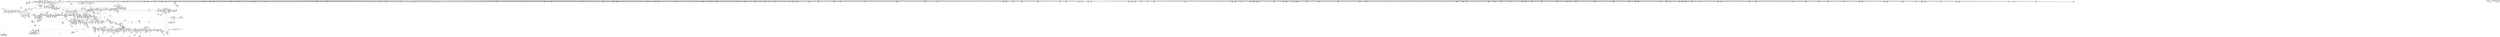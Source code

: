 digraph {
	CE0x5c62220 [shape=record,shape=Mrecord,label="{CE0x5c62220|selinux_file_fcntl:if.then10}"]
	CE0x5d67740 [shape=record,shape=Mrecord,label="{CE0x5d67740|0:_i32,_4:_i32,_8:_i16,_12:_i32,_16:_i32,_20:_i32,_24:_i32,_56:_i8*,_:_SCMRE_472,473_}"]
	CE0x5c566a0 [shape=record,shape=Mrecord,label="{CE0x5c566a0|file_has_perm:entry|*SummSource*}"]
	CE0x5d6d8c0 [shape=record,shape=Mrecord,label="{CE0x5d6d8c0|0:_i32,_4:_i32,_8:_i16,_12:_i32,_16:_i32,_20:_i32,_24:_i32,_56:_i8*,_:_SCMRE_528,536_|*MultipleSource*|*LoadInst*|include/linux/fs.h,1916|security/selinux/hooks.c,1675|Function::inode_has_perm&Arg::inode::|security/selinux/hooks.c,1611}"]
	CE0x5d28c30 [shape=record,shape=Mrecord,label="{CE0x5d28c30|__validate_creds:call|include/linux/cred.h,173|*SummSource*}"]
	CE0x5ccee90 [shape=record,shape=Mrecord,label="{CE0x5ccee90|8:_i8,_32:_%struct.inode*,_%struct.selinux_audit_data*,_128:_i32,_456:_i8*,_:_SCMRE_312,316_|*MultipleSource*|security/selinux/hooks.c,3350|Function::selinux_file_fcntl&Arg::file::}"]
	CE0x5cf8e50 [shape=record,shape=Mrecord,label="{CE0x5cf8e50|inode_has_perm:perms|Function::inode_has_perm&Arg::perms::|*SummSource*}"]
	CE0x5d61860 [shape=record,shape=Mrecord,label="{CE0x5d61860|0:_i32,_4:_i32,_8:_i16,_12:_i32,_16:_i32,_20:_i32,_24:_i32,_56:_i8*,_:_SCMRE_256,257_}"]
	CE0x5d72840 [shape=record,shape=Mrecord,label="{CE0x5d72840|0:_i32,_4:_i32,_8:_i16,_12:_i32,_16:_i32,_20:_i32,_24:_i32,_56:_i8*,_:_SCMRE_592,593_}"]
	CE0x5cfd010 [shape=record,shape=Mrecord,label="{CE0x5cfd010|i32_(i32,_i32,_i16,_i32,_%struct.common_audit_data*)*_bitcast_(i32_(i32,_i32,_i16,_i32,_%struct.common_audit_data.495*)*_avc_has_perm_to_i32_(i32,_i32,_i16,_i32,_%struct.common_audit_data*)*)|*Constant*|*SummSink*}"]
	CE0x5cc06f0 [shape=record,shape=Mrecord,label="{CE0x5cc06f0|file_inode:tmp3|*SummSource*}"]
	CE0x5c9e200 [shape=record,shape=Mrecord,label="{CE0x5c9e200|selinux_file_fcntl:f_flags|security/selinux/hooks.c,3350|*SummSink*}"]
	CE0x5d82710 [shape=record,shape=Mrecord,label="{CE0x5d82710|0:_i32,_4:_i32,_8:_i16,_12:_i32,_16:_i32,_20:_i32,_24:_i32,_56:_i8*,_:_SCMRE_935,936_}"]
	CE0x5c6cfd0 [shape=record,shape=Mrecord,label="{CE0x5c6cfd0|__llvm_gcov_indirect_counter_increment:bb|*SummSource*}"]
	CE0x5d7cbf0 [shape=record,shape=Mrecord,label="{CE0x5d7cbf0|0:_i32,_4:_i32,_8:_i16,_12:_i32,_16:_i32,_20:_i32,_24:_i32,_56:_i8*,_:_SCMRE_881,882_}"]
	CE0x5d073f0 [shape=record,shape=Mrecord,label="{CE0x5d073f0|file_has_perm:tobool|security/selinux/hooks.c,1688|*SummSink*}"]
	CE0x5cfcee0 [shape=record,shape=Mrecord,label="{CE0x5cfcee0|i32_(i32,_i32,_i16,_i32,_%struct.common_audit_data*)*_bitcast_(i32_(i32,_i32,_i16,_i32,_%struct.common_audit_data.495*)*_avc_has_perm_to_i32_(i32,_i32,_i16,_i32,_%struct.common_audit_data*)*)|*Constant*|*SummSource*}"]
	CE0x5c58a80 [shape=record,shape=Mrecord,label="{CE0x5c58a80|i64*_getelementptr_inbounds_(_2_x_i64_,_2_x_i64_*___llvm_gcov_ctr98,_i64_0,_i64_0)|*Constant*|*SummSource*}"]
	CE0x5d6f240 [shape=record,shape=Mrecord,label="{CE0x5d6f240|0:_i32,_4:_i32,_8:_i16,_12:_i32,_16:_i32,_20:_i32,_24:_i32,_56:_i8*,_:_SCMRE_560,561_}"]
	CE0x5d7d970 [shape=record,shape=Mrecord,label="{CE0x5d7d970|0:_i32,_4:_i32,_8:_i16,_12:_i32,_16:_i32,_20:_i32,_24:_i32,_56:_i8*,_:_SCMRE_889,890_}"]
	CE0x5ccae30 [shape=record,shape=Mrecord,label="{CE0x5ccae30|8:_i8,_32:_%struct.inode*,_%struct.selinux_audit_data*,_128:_i32,_456:_i8*,_:_SCMRE_193,194_}"]
	CE0x5c8a110 [shape=record,shape=Mrecord,label="{CE0x5c8a110|file_inode:f|Function::file_inode&Arg::f::}"]
	CE0x5cfdee0 [shape=record,shape=Mrecord,label="{CE0x5cfdee0|i16_8|*Constant*|*SummSource*}"]
	CE0x5d72180 [shape=record,shape=Mrecord,label="{CE0x5d72180|0:_i32,_4:_i32,_8:_i16,_12:_i32,_16:_i32,_20:_i32,_24:_i32,_56:_i8*,_:_SCMRE_588,589_}"]
	CE0x5d88940 [shape=record,shape=Mrecord,label="{CE0x5d88940|cred_sid:entry}"]
	CE0x5d93a20 [shape=record,shape=Mrecord,label="{CE0x5d93a20|inode_has_perm:lnot.ext|security/selinux/hooks.c,1611|*SummSink*}"]
	CE0x5cee4d0 [shape=record,shape=Mrecord,label="{CE0x5cee4d0|selinux_file_fcntl:tmp38|security/selinux/hooks.c,3379|*SummSource*}"]
	CE0x5c70d70 [shape=record,shape=Mrecord,label="{CE0x5c70d70|selinux_file_fcntl:land.lhs.true7|*SummSource*}"]
	CE0x5d041a0 [shape=record,shape=Mrecord,label="{CE0x5d041a0|file_has_perm:u|security/selinux/hooks.c,1681|*SummSource*}"]
	CE0x5d6eaf0 [shape=record,shape=Mrecord,label="{CE0x5d6eaf0|0:_i32,_4:_i32,_8:_i16,_12:_i32,_16:_i32,_20:_i32,_24:_i32,_56:_i8*,_:_SCMRE_555,556_}"]
	CE0x5d07700 [shape=record,shape=Mrecord,label="{CE0x5d07700|file_has_perm:tobool|security/selinux/hooks.c,1688}"]
	CE0x5cc4de0 [shape=record,shape=Mrecord,label="{CE0x5cc4de0|8:_i8,_32:_%struct.inode*,_%struct.selinux_audit_data*,_128:_i32,_456:_i8*,_:_SCMRE_125,126_}"]
	CE0x5cd31c0 [shape=record,shape=Mrecord,label="{CE0x5cd31c0|8:_i8,_32:_%struct.inode*,_%struct.selinux_audit_data*,_128:_i32,_456:_i8*,_:_SCMRE_480,488_|*MultipleSource*|security/selinux/hooks.c,3350|Function::selinux_file_fcntl&Arg::file::}"]
	CE0x5c6feb0 [shape=record,shape=Mrecord,label="{CE0x5c6feb0|i32_37|*Constant*}"]
	CE0x5cfa080 [shape=record,shape=Mrecord,label="{CE0x5cfa080|i32_22|*Constant*}"]
	CE0x5d7a340 [shape=record,shape=Mrecord,label="{CE0x5d7a340|0:_i32,_4:_i32,_8:_i16,_12:_i32,_16:_i32,_20:_i32,_24:_i32,_56:_i8*,_:_SCMRE_832,840_|*MultipleSource*|*LoadInst*|include/linux/fs.h,1916|security/selinux/hooks.c,1675|Function::inode_has_perm&Arg::inode::|security/selinux/hooks.c,1611}"]
	CE0x5cf5170 [shape=record,shape=Mrecord,label="{CE0x5cf5170|file_has_perm:rc.0}"]
	CE0x5cdcd40 [shape=record,shape=Mrecord,label="{CE0x5cdcd40|0:_i32,_:_CRE_0,4_|*MultipleSource*|*LoadInst*|security/selinux/hooks.c,1674|security/selinux/hooks.c,1674|security/selinux/hooks.c,1683}"]
	CE0x5c7c170 [shape=record,shape=Mrecord,label="{CE0x5c7c170|selinux_file_fcntl:tmp12|security/selinux/hooks.c,3345|*SummSink*}"]
	CE0x5d86700 [shape=record,shape=Mrecord,label="{CE0x5d86700|inode_has_perm:i_security|security/selinux/hooks.c,1615}"]
	CE0x5c706e0 [shape=record,shape=Mrecord,label="{CE0x5c706e0|selinux_file_fcntl:tmp16|security/selinux/hooks.c,3345|*SummSource*}"]
	CE0x5d5a560 [shape=record,shape=Mrecord,label="{CE0x5d5a560|0:_i32,_4:_i32,_8:_i16,_12:_i32,_16:_i32,_20:_i32,_24:_i32,_56:_i8*,_:_SCMRE_164,165_}"]
	CE0x5d80dc0 [shape=record,shape=Mrecord,label="{CE0x5d80dc0|0:_i32,_4:_i32,_8:_i16,_12:_i32,_16:_i32,_20:_i32,_24:_i32,_56:_i8*,_:_SCMRE_920,921_}"]
	CE0x5ce3f80 [shape=record,shape=Mrecord,label="{CE0x5ce3f80|file_has_perm:tmp9|security/selinux/hooks.c,1683}"]
	CE0x5ca4550 [shape=record,shape=Mrecord,label="{CE0x5ca4550|8:_i8,_32:_%struct.inode*,_%struct.selinux_audit_data*,_128:_i32,_456:_i8*,_:_SCMRE_81,82_}"]
	CE0x5cc8fd0 [shape=record,shape=Mrecord,label="{CE0x5cc8fd0|8:_i8,_32:_%struct.inode*,_%struct.selinux_audit_data*,_128:_i32,_456:_i8*,_:_SCMRE_175,176_}"]
	CE0x5d72ba0 [shape=record,shape=Mrecord,label="{CE0x5d72ba0|0:_i32,_4:_i32,_8:_i16,_12:_i32,_16:_i32,_20:_i32,_24:_i32,_56:_i8*,_:_SCMRE_594,595_}"]
	CE0x5d6d080 [shape=record,shape=Mrecord,label="{CE0x5d6d080|0:_i32,_4:_i32,_8:_i16,_12:_i32,_16:_i32,_20:_i32,_24:_i32,_56:_i8*,_:_SCMRE_508,512_|*MultipleSource*|*LoadInst*|include/linux/fs.h,1916|security/selinux/hooks.c,1675|Function::inode_has_perm&Arg::inode::|security/selinux/hooks.c,1611}"]
	CE0x5cc65a0 [shape=record,shape=Mrecord,label="{CE0x5cc65a0|8:_i8,_32:_%struct.inode*,_%struct.selinux_audit_data*,_128:_i32,_456:_i8*,_:_SCMRE_150,151_}"]
	CE0x5d2c8e0 [shape=record,shape=Mrecord,label="{CE0x5d2c8e0|__validate_creds:expval|include/linux/cred.h,173|*SummSource*}"]
	CE0x5cf2240 [shape=record,shape=Mrecord,label="{CE0x5cf2240|file_has_perm:tmp21|security/selinux/hooks.c,1694}"]
	CE0x5cdd010 [shape=record,shape=Mrecord,label="{CE0x5cdd010|file_has_perm:cmp|security/selinux/hooks.c,1683}"]
	CE0x5d10ce0 [shape=record,shape=Mrecord,label="{CE0x5d10ce0|28:_i32,_32:_i16,_:_CRE_28,32_|*MultipleSource*|*LoadInst*|security/selinux/hooks.c,1615|security/selinux/hooks.c,1615|security/selinux/hooks.c,1617}"]
	CE0x5d84400 [shape=record,shape=Mrecord,label="{CE0x5d84400|inode_has_perm:tmp6|*LoadInst*|security/selinux/hooks.c,1611|*SummSource*}"]
	CE0x5d6e3c0 [shape=record,shape=Mrecord,label="{CE0x5d6e3c0|0:_i32,_4:_i32,_8:_i16,_12:_i32,_16:_i32,_20:_i32,_24:_i32,_56:_i8*,_:_SCMRE_553,554_}"]
	CE0x5c89320 [shape=record,shape=Mrecord,label="{CE0x5c89320|GLOBAL:cred_sid|*Constant*|*SummSource*}"]
	CE0x5d83ef0 [shape=record,shape=Mrecord,label="{CE0x5d83ef0|0:_i32,_4:_i32,_8:_i16,_12:_i32,_16:_i32,_20:_i32,_24:_i32,_56:_i8*,_:_SCMRE_981,982_}"]
	CE0x5d7edb0 [shape=record,shape=Mrecord,label="{CE0x5d7edb0|0:_i32,_4:_i32,_8:_i16,_12:_i32,_16:_i32,_20:_i32,_24:_i32,_56:_i8*,_:_SCMRE_901,902_}"]
	CE0x5d8b030 [shape=record,shape=Mrecord,label="{CE0x5d8b030|inode_has_perm:retval.0|*SummSource*}"]
	CE0x5cfd380 [shape=record,shape=Mrecord,label="{CE0x5cfd380|avc_has_perm:entry|*SummSink*}"]
	CE0x5d0c110 [shape=record,shape=Mrecord,label="{CE0x5d0c110|file_has_perm:tmp18|security/selinux/hooks.c,1690|*SummSource*}"]
	CE0x5cc7830 [shape=record,shape=Mrecord,label="{CE0x5cc7830|8:_i8,_32:_%struct.inode*,_%struct.selinux_audit_data*,_128:_i32,_456:_i8*,_:_SCMRE_161,162_}"]
	CE0x5d03960 [shape=record,shape=Mrecord,label="{CE0x5d03960|file_has_perm:bb|*SummSource*}"]
	CE0x5d5b490 [shape=record,shape=Mrecord,label="{CE0x5d5b490|0:_i32,_4:_i32,_8:_i16,_12:_i32,_16:_i32,_20:_i32,_24:_i32,_56:_i8*,_:_SCMRE_173,174_}"]
	CE0x5ca1090 [shape=record,shape=Mrecord,label="{CE0x5ca1090|8:_i8,_32:_%struct.inode*,_%struct.selinux_audit_data*,_128:_i32,_456:_i8*,_:_SCMRE_49,50_}"]
	CE0x5d03a30 [shape=record,shape=Mrecord,label="{CE0x5d03a30|file_has_perm:bb|*SummSink*}"]
	CE0x5d938b0 [shape=record,shape=Mrecord,label="{CE0x5d938b0|inode_has_perm:lnot.ext|security/selinux/hooks.c,1611|*SummSource*}"]
	CE0x5ccac80 [shape=record,shape=Mrecord,label="{CE0x5ccac80|8:_i8,_32:_%struct.inode*,_%struct.selinux_audit_data*,_128:_i32,_456:_i8*,_:_SCMRE_192,193_}"]
	CE0x5c7c2e0 [shape=record,shape=Mrecord,label="{CE0x5c7c2e0|i64*_getelementptr_inbounds_(_33_x_i64_,_33_x_i64_*___llvm_gcov_ctr260,_i64_0,_i64_6)|*Constant*|*SummSource*}"]
	CE0x5cc2930 [shape=record,shape=Mrecord,label="{CE0x5cc2930|8:_i8,_32:_%struct.inode*,_%struct.selinux_audit_data*,_128:_i32,_456:_i8*,_:_SCMRE_103,104_}"]
	CE0x5d63210 [shape=record,shape=Mrecord,label="{CE0x5d63210|0:_i32,_4:_i32,_8:_i16,_12:_i32,_16:_i32,_20:_i32,_24:_i32,_56:_i8*,_:_SCMRE_271,272_}"]
	CE0x5d13110 [shape=record,shape=Mrecord,label="{CE0x5d13110|__validate_creds:tmp9|include/linux/cred.h,175}"]
	CE0x5cf6dc0 [shape=record,shape=Mrecord,label="{CE0x5cf6dc0|file_has_perm:tmp24|security/selinux/hooks.c,1695|*SummSink*}"]
	CE0x5c4f740 [shape=record,shape=Mrecord,label="{CE0x5c4f740|selinux_file_fcntl:if.end12|*SummSource*}"]
	CE0x5c73810 [shape=record,shape=Mrecord,label="{CE0x5c73810|i64**_getelementptr_inbounds_(_4_x_i64*_,_4_x_i64*_*___llvm_gcda_edge_table261,_i64_0,_i64_1)|*Constant*|*SummSink*}"]
	CE0x5c6c880 [shape=record,shape=Mrecord,label="{CE0x5c6c880|file_has_perm:bb}"]
	CE0x5cc8c70 [shape=record,shape=Mrecord,label="{CE0x5cc8c70|8:_i8,_32:_%struct.inode*,_%struct.selinux_audit_data*,_128:_i32,_456:_i8*,_:_SCMRE_173,174_}"]
	CE0x5cc49b0 [shape=record,shape=Mrecord,label="{CE0x5cc49b0|8:_i8,_32:_%struct.inode*,_%struct.selinux_audit_data*,_128:_i32,_456:_i8*,_:_SCMRE_123,124_}"]
	CE0x5ce82c0 [shape=record,shape=Mrecord,label="{CE0x5ce82c0|selinux_file_fcntl:tmp33|security/selinux/hooks.c,3362|*SummSink*}"]
	CE0x5d04850 [shape=record,shape=Mrecord,label="{CE0x5d04850|inode_has_perm:do.body|*SummSink*}"]
	CE0x5c87ac0 [shape=record,shape=Mrecord,label="{CE0x5c87ac0|i64_16|*Constant*|*SummSink*}"]
	CE0x5d5d2f0 [shape=record,shape=Mrecord,label="{CE0x5d5d2f0|0:_i32,_4:_i32,_8:_i16,_12:_i32,_16:_i32,_20:_i32,_24:_i32,_56:_i8*,_:_SCMRE_191,192_}"]
	CE0x5d633c0 [shape=record,shape=Mrecord,label="{CE0x5d633c0|0:_i32,_4:_i32,_8:_i16,_12:_i32,_16:_i32,_20:_i32,_24:_i32,_56:_i8*,_:_SCMRE_272,273_}"]
	CE0x5cc3bc0 [shape=record,shape=Mrecord,label="{CE0x5cc3bc0|8:_i8,_32:_%struct.inode*,_%struct.selinux_audit_data*,_128:_i32,_456:_i8*,_:_SCMRE_114,115_}"]
	CE0x5d2d1a0 [shape=record,shape=Mrecord,label="{CE0x5d2d1a0|inode_has_perm:tmp1|*SummSource*}"]
	CE0x5d70b90 [shape=record,shape=Mrecord,label="{CE0x5d70b90|0:_i32,_4:_i32,_8:_i16,_12:_i32,_16:_i32,_20:_i32,_24:_i32,_56:_i8*,_:_SCMRE_575,576_}"]
	CE0x5d61500 [shape=record,shape=Mrecord,label="{CE0x5d61500|0:_i32,_4:_i32,_8:_i16,_12:_i32,_16:_i32,_20:_i32,_24:_i32,_56:_i8*,_:_SCMRE_254,255_}"]
	CE0x5c51170 [shape=record,shape=Mrecord,label="{CE0x5c51170|i1_true|*Constant*}"]
	CE0x5c61e40 [shape=record,shape=Mrecord,label="{CE0x5c61e40|get_current:tmp|*SummSink*}"]
	CE0x5c4d4d0 [shape=record,shape=Mrecord,label="{CE0x5c4d4d0|i64_2|*Constant*|*SummSink*}"]
	CE0x5c632c0 [shape=record,shape=Mrecord,label="{CE0x5c632c0|selinux_file_fcntl:tmp|*SummSink*}"]
	CE0x5c84d80 [shape=record,shape=Mrecord,label="{CE0x5c84d80|i64_7|*Constant*|*SummSource*}"]
	CE0x5d0d940 [shape=record,shape=Mrecord,label="{CE0x5d0d940|cred_sid:tmp2|*SummSource*}"]
	CE0x5cc25d0 [shape=record,shape=Mrecord,label="{CE0x5cc25d0|8:_i8,_32:_%struct.inode*,_%struct.selinux_audit_data*,_128:_i32,_456:_i8*,_:_SCMRE_101,102_}"]
	CE0x5cdc250 [shape=record,shape=Mrecord,label="{CE0x5cdc250|i64_24|*Constant*|*SummSource*}"]
	CE0x5d0e090 [shape=record,shape=Mrecord,label="{CE0x5d0e090|file_has_perm:call|security/selinux/hooks.c,1675|*SummSink*}"]
	CE0x5d52ed0 [shape=record,shape=Mrecord,label="{CE0x5d52ed0|__validate_creds:tmp|*SummSink*}"]
	CE0x5ca2a50 [shape=record,shape=Mrecord,label="{CE0x5ca2a50|8:_i8,_32:_%struct.inode*,_%struct.selinux_audit_data*,_128:_i32,_456:_i8*,_:_SCMRE_65,66_}"]
	CE0x5cf0380 [shape=record,shape=Mrecord,label="{CE0x5cf0380|__llvm_gcov_indirect_counter_increment:tmp3|*SummSource*}"]
	CE0x5cec520 [shape=record,shape=Mrecord,label="{CE0x5cec520|selinux_file_fcntl:err.0|*SummSink*}"]
	CE0x5d6bab0 [shape=record,shape=Mrecord,label="{CE0x5d6bab0|0:_i32,_4:_i32,_8:_i16,_12:_i32,_16:_i32,_20:_i32,_24:_i32,_56:_i8*,_:_SCMRE_481,482_}"]
	CE0x5d81480 [shape=record,shape=Mrecord,label="{CE0x5d81480|0:_i32,_4:_i32,_8:_i16,_12:_i32,_16:_i32,_20:_i32,_24:_i32,_56:_i8*,_:_SCMRE_924,925_}"]
	CE0x5ca48b0 [shape=record,shape=Mrecord,label="{CE0x5ca48b0|8:_i8,_32:_%struct.inode*,_%struct.selinux_audit_data*,_128:_i32,_456:_i8*,_:_SCMRE_83,84_}"]
	CE0x5d66660 [shape=record,shape=Mrecord,label="{CE0x5d66660|0:_i32,_4:_i32,_8:_i16,_12:_i32,_16:_i32,_20:_i32,_24:_i32,_56:_i8*,_:_SCMRE_302,303_}"]
	CE0x5c51db0 [shape=record,shape=Mrecord,label="{CE0x5c51db0|i64_4|*Constant*|*SummSource*}"]
	CE0x5ce3cd0 [shape=record,shape=Mrecord,label="{CE0x5ce3cd0|GLOBAL:__llvm_gcov_ctr170|Global_var:__llvm_gcov_ctr170|*SummSource*}"]
	CE0x5d88590 [shape=record,shape=Mrecord,label="{CE0x5d88590|GLOBAL:cred_sid|*Constant*}"]
	CE0x5ced980 [shape=record,shape=Mrecord,label="{CE0x5ced980|selinux_file_fcntl:tmp37|security/selinux/hooks.c,3379}"]
	CE0x5c6be20 [shape=record,shape=Mrecord,label="{CE0x5c6be20|__llvm_gcov_indirect_counter_increment:tmp6}"]
	CE0x5cc9330 [shape=record,shape=Mrecord,label="{CE0x5cc9330|8:_i8,_32:_%struct.inode*,_%struct.selinux_audit_data*,_128:_i32,_456:_i8*,_:_SCMRE_177,178_}"]
	CE0x5c63930 [shape=record,shape=Mrecord,label="{CE0x5c63930|i8*_getelementptr_inbounds_(_25_x_i8_,_25_x_i8_*_.str3,_i32_0,_i32_0)|*Constant*|*SummSink*}"]
	CE0x5d87840 [shape=record,shape=Mrecord,label="{CE0x5d87840|inode_has_perm:tmp13|security/selinux/hooks.c,1614|*SummSink*}"]
	CE0x5d62280 [shape=record,shape=Mrecord,label="{CE0x5d62280|0:_i32,_4:_i32,_8:_i16,_12:_i32,_16:_i32,_20:_i32,_24:_i32,_56:_i8*,_:_SCMRE_262,263_}"]
	CE0x5d049f0 [shape=record,shape=Mrecord,label="{CE0x5d049f0|inode_has_perm:bb|*SummSource*}"]
	CE0x5d7c530 [shape=record,shape=Mrecord,label="{CE0x5d7c530|0:_i32,_4:_i32,_8:_i16,_12:_i32,_16:_i32,_20:_i32,_24:_i32,_56:_i8*,_:_SCMRE_877,878_}"]
	CE0x5cd4190 [shape=record,shape=Mrecord,label="{CE0x5cd4190|selinux_file_fcntl:tmp20|*LoadInst*|security/selinux/hooks.c,3350|*SummSink*}"]
	CE0x5d7bb10 [shape=record,shape=Mrecord,label="{CE0x5d7bb10|0:_i32,_4:_i32,_8:_i16,_12:_i32,_16:_i32,_20:_i32,_24:_i32,_56:_i8*,_:_SCMRE_871,872_}"]
	CE0x5d0db80 [shape=record,shape=Mrecord,label="{CE0x5d0db80|file_has_perm:tmp3|security/selinux/hooks.c,1674|*SummSink*}"]
	CE0x5caaf30 [shape=record,shape=Mrecord,label="{CE0x5caaf30|selinux_file_fcntl:tmp22|security/selinux/hooks.c,3350}"]
	CE0x5ca62b0 [shape=record,shape=Mrecord,label="{CE0x5ca62b0|i64_1|*Constant*|*SummSource*}"]
	CE0x5ca8dd0 [shape=record,shape=Mrecord,label="{CE0x5ca8dd0|_call_void_mcount()_#3|*SummSink*}"]
	CE0x5c48000 [shape=record,shape=Mrecord,label="{CE0x5c48000|i64_27|*Constant*}"]
	CE0x5c5dea0 [shape=record,shape=Mrecord,label="{CE0x5c5dea0|selinux_file_fcntl:tmp}"]
	CE0x5d14070 [shape=record,shape=Mrecord,label="{CE0x5d14070|cred_sid:tmp}"]
	CE0x5caa870 [shape=record,shape=Mrecord,label="{CE0x5caa870|file_has_perm:tmp7|security/selinux/hooks.c,1683|*SummSink*}"]
	CE0x7010100 [shape=record,shape=Mrecord,label="{CE0x7010100|selinux_file_fcntl:sw.bb15}"]
	CE0x5ce45e0 [shape=record,shape=Mrecord,label="{CE0x5ce45e0|file_has_perm:tmp10|security/selinux/hooks.c,1683}"]
	CE0x5d975a0 [shape=record,shape=Mrecord,label="{CE0x5d975a0|inode_has_perm:tmp11|security/selinux/hooks.c,1612}"]
	CE0x5d64140 [shape=record,shape=Mrecord,label="{CE0x5d64140|0:_i32,_4:_i32,_8:_i16,_12:_i32,_16:_i32,_20:_i32,_24:_i32,_56:_i8*,_:_SCMRE_280,281_}"]
	CE0x5c61080 [shape=record,shape=Mrecord,label="{CE0x5c61080|selinux_file_fcntl:if.end12}"]
	CE0x5d26a50 [shape=record,shape=Mrecord,label="{CE0x5d26a50|GLOBAL:creds_are_invalid|*Constant*}"]
	CE0x5c99900 [shape=record,shape=Mrecord,label="{CE0x5c99900|cred_sid:security|security/selinux/hooks.c,196|*SummSource*}"]
	CE0x5d74d60 [shape=record,shape=Mrecord,label="{CE0x5d74d60|0:_i32,_4:_i32,_8:_i16,_12:_i32,_16:_i32,_20:_i32,_24:_i32,_56:_i8*,_:_SCMRE_614,615_}"]
	CE0x5ce4cd0 [shape=record,shape=Mrecord,label="{CE0x5ce4cd0|file_has_perm:sid3|security/selinux/hooks.c,1684}"]
	CE0x5cc0760 [shape=record,shape=Mrecord,label="{CE0x5cc0760|file_inode:tmp3|*SummSink*}"]
	CE0x5d710a0 [shape=record,shape=Mrecord,label="{CE0x5d710a0|0:_i32,_4:_i32,_8:_i16,_12:_i32,_16:_i32,_20:_i32,_24:_i32,_56:_i8*,_:_SCMRE_578,579_}"]
	CE0x5c56b80 [shape=record,shape=Mrecord,label="{CE0x5c56b80|selinux_file_fcntl:tmp19|security/selinux/hooks.c,3345|*SummSink*}"]
	CE0x5ceada0 [shape=record,shape=Mrecord,label="{CE0x5ceada0|i32_64|*Constant*}"]
	CE0x5c9ba60 [shape=record,shape=Mrecord,label="{CE0x5c9ba60|cred_sid:tmp6|security/selinux/hooks.c,197|*SummSource*}"]
	CE0x5c5aef0 [shape=record,shape=Mrecord,label="{CE0x5c5aef0|file_inode:tmp4|*LoadInst*|include/linux/fs.h,1916|*SummSource*}"]
	CE0x5c81450 [shape=record,shape=Mrecord,label="{CE0x5c81450|_call_void___llvm_gcov_indirect_counter_increment(i32*___llvm_gcov_global_state_pred262,_i64**_getelementptr_inbounds_(_4_x_i64*_,_4_x_i64*_*___llvm_gcda_edge_table261,_i64_0,_i64_2)),_!dbg_!27758|security/selinux/hooks.c,3362}"]
	CE0x5d07e40 [shape=record,shape=Mrecord,label="{CE0x5d07e40|file_has_perm:tmp13|security/selinux/hooks.c,1688}"]
	CE0x5d0fc60 [shape=record,shape=Mrecord,label="{CE0x5d0fc60|file_has_perm:tmp3|security/selinux/hooks.c,1674|*SummSource*}"]
	CE0x5c77fc0 [shape=record,shape=Mrecord,label="{CE0x5c77fc0|_call_void_lockdep_rcu_suspicious(i8*_getelementptr_inbounds_(_25_x_i8_,_25_x_i8_*_.str3,_i32_0,_i32_0),_i32_3345,_i8*_getelementptr_inbounds_(_45_x_i8_,_45_x_i8_*_.str12,_i32_0,_i32_0))_#10,_!dbg_!27730|security/selinux/hooks.c,3345|*SummSink*}"]
	CE0x5cc5a50 [shape=record,shape=Mrecord,label="{CE0x5cc5a50|8:_i8,_32:_%struct.inode*,_%struct.selinux_audit_data*,_128:_i32,_456:_i8*,_:_SCMRE_232,240_|*MultipleSource*|security/selinux/hooks.c,3350|Function::selinux_file_fcntl&Arg::file::}"]
	CE0x5d74f10 [shape=record,shape=Mrecord,label="{CE0x5d74f10|0:_i32,_4:_i32,_8:_i16,_12:_i32,_16:_i32,_20:_i32,_24:_i32,_56:_i8*,_:_SCMRE_615,616_}"]
	CE0x5d94710 [shape=record,shape=Mrecord,label="{CE0x5d94710|i64_3|*Constant*}"]
	CE0x5cc9ba0 [shape=record,shape=Mrecord,label="{CE0x5cc9ba0|8:_i8,_32:_%struct.inode*,_%struct.selinux_audit_data*,_128:_i32,_456:_i8*,_:_SCMRE_182,183_}"]
	CE0x5d065d0 [shape=record,shape=Mrecord,label="{CE0x5d065d0|avc_has_perm:tclass|Function::avc_has_perm&Arg::tclass::|*SummSource*}"]
	CE0x5c68410 [shape=record,shape=Mrecord,label="{CE0x5c68410|GLOBAL:__llvm_gcov_ctr260|Global_var:__llvm_gcov_ctr260|*SummSource*}"]
	CE0x5cd0560 [shape=record,shape=Mrecord,label="{CE0x5cd0560|8:_i8,_32:_%struct.inode*,_%struct.selinux_audit_data*,_128:_i32,_456:_i8*,_:_SCMRE_376,384_|*MultipleSource*|security/selinux/hooks.c,3350|Function::selinux_file_fcntl&Arg::file::}"]
	CE0x5c6fca0 [shape=record,shape=Mrecord,label="{CE0x5c6fca0|i32_5|*Constant*|*SummSource*}"]
	CE0x6ea9950 [shape=record,shape=Mrecord,label="{CE0x6ea9950|selinux_file_fcntl:if.then|*SummSource*}"]
	CE0x5d7fe90 [shape=record,shape=Mrecord,label="{CE0x5d7fe90|0:_i32,_4:_i32,_8:_i16,_12:_i32,_16:_i32,_20:_i32,_24:_i32,_56:_i8*,_:_SCMRE_911,912_}"]
	CE0x5d21880 [shape=record,shape=Mrecord,label="{CE0x5d21880|file_inode:bb}"]
	CE0x5d20130 [shape=record,shape=Mrecord,label="{CE0x5d20130|__validate_creds:if.end|*SummSource*}"]
	CE0x5c6ea20 [shape=record,shape=Mrecord,label="{CE0x5c6ea20|selinux_file_fcntl:do.end|*SummSource*}"]
	CE0x5d88c50 [shape=record,shape=Mrecord,label="{CE0x5d88c50|inode_has_perm:tmp20|security/selinux/hooks.c,1618|*SummSink*}"]
	CE0x5d572a0 [shape=record,shape=Mrecord,label="{CE0x5d572a0|0:_i32,_4:_i32,_8:_i16,_12:_i32,_16:_i32,_20:_i32,_24:_i32,_56:_i8*,_:_SCMRE_112,120_|*MultipleSource*|*LoadInst*|include/linux/fs.h,1916|security/selinux/hooks.c,1675|Function::inode_has_perm&Arg::inode::|security/selinux/hooks.c,1611}"]
	CE0x5ca9c30 [shape=record,shape=Mrecord,label="{CE0x5ca9c30|file_has_perm:tmp6|security/selinux/hooks.c,1683}"]
	CE0x5c87e10 [shape=record,shape=Mrecord,label="{CE0x5c87e10|file_has_perm:tmp5|security/selinux/hooks.c,1681}"]
	CE0x5d93f30 [shape=record,shape=Mrecord,label="{CE0x5d93f30|i64_0|*Constant*}"]
	CE0x5ccc930 [shape=record,shape=Mrecord,label="{CE0x5ccc930|8:_i8,_32:_%struct.inode*,_%struct.selinux_audit_data*,_128:_i32,_456:_i8*,_:_SCMRE_209,210_}"]
	CE0x5c5ffe0 [shape=record,shape=Mrecord,label="{CE0x5c5ffe0|i8*_getelementptr_inbounds_(_25_x_i8_,_25_x_i8_*_.str3,_i32_0,_i32_0)|*Constant*}"]
	CE0x5c87820 [shape=record,shape=Mrecord,label="{CE0x5c87820|0:_i32,_4:_i32,_8:_i32,_12:_i32,_:_CMRE_8,12_|*MultipleSource*|security/selinux/hooks.c,196|*LoadInst*|security/selinux/hooks.c,196|security/selinux/hooks.c,197}"]
	CE0x5c67b60 [shape=record,shape=Mrecord,label="{CE0x5c67b60|__llvm_gcov_indirect_counter_increment:tmp}"]
	CE0x5d69cc0 [shape=record,shape=Mrecord,label="{CE0x5d69cc0|0:_i32,_4:_i32,_8:_i16,_12:_i32,_16:_i32,_20:_i32,_24:_i32,_56:_i8*,_:_SCMRE_432,440_|*MultipleSource*|*LoadInst*|include/linux/fs.h,1916|security/selinux/hooks.c,1675|Function::inode_has_perm&Arg::inode::|security/selinux/hooks.c,1611}"]
	CE0x5cf3e60 [shape=record,shape=Mrecord,label="{CE0x5cf3e60|file_has_perm:tmp23|security/selinux/hooks.c,1694}"]
	CE0x5d7ec00 [shape=record,shape=Mrecord,label="{CE0x5d7ec00|0:_i32,_4:_i32,_8:_i16,_12:_i32,_16:_i32,_20:_i32,_24:_i32,_56:_i8*,_:_SCMRE_900,901_}"]
	CE0x5cff340 [shape=record,shape=Mrecord,label="{CE0x5cff340|0:_i32,_4:_i32,_8:_i16,_12:_i32,_16:_i32,_20:_i32,_24:_i32,_56:_i8*,_:_SCMRE_96,104_|*MultipleSource*|*LoadInst*|include/linux/fs.h,1916|security/selinux/hooks.c,1675|Function::inode_has_perm&Arg::inode::|security/selinux/hooks.c,1611}"]
	CE0x5d808b0 [shape=record,shape=Mrecord,label="{CE0x5d808b0|0:_i32,_4:_i32,_8:_i16,_12:_i32,_16:_i32,_20:_i32,_24:_i32,_56:_i8*,_:_SCMRE_917,918_}"]
	CE0x5c6fdb0 [shape=record,shape=Mrecord,label="{CE0x5c6fdb0|i32_5|*Constant*|*SummSink*}"]
	CE0x5d29ca0 [shape=record,shape=Mrecord,label="{CE0x5d29ca0|COLLAPSED:_GCMRE___llvm_gcov_ctr155_internal_global_5_x_i64_zeroinitializer:_elem_0:default:}"]
	CE0x5cd1cd0 [shape=record,shape=Mrecord,label="{CE0x5cd1cd0|8:_i8,_32:_%struct.inode*,_%struct.selinux_audit_data*,_128:_i32,_456:_i8*,_:_SCMRE_428,432_|*MultipleSource*|security/selinux/hooks.c,3350|Function::selinux_file_fcntl&Arg::file::}"]
	CE0x5d877d0 [shape=record,shape=Mrecord,label="{CE0x5d877d0|inode_has_perm:tmp13|security/selinux/hooks.c,1614|*SummSource*}"]
	CE0x5d52c80 [shape=record,shape=Mrecord,label="{CE0x5d52c80|inode_has_perm:if.then|*SummSink*}"]
	CE0x5c8a660 [shape=record,shape=Mrecord,label="{CE0x5c8a660|i32_78|*Constant*}"]
	CE0x5d60780 [shape=record,shape=Mrecord,label="{CE0x5d60780|0:_i32,_4:_i32,_8:_i16,_12:_i32,_16:_i32,_20:_i32,_24:_i32,_56:_i8*,_:_SCMRE_246,247_}"]
	CE0x5c70670 [shape=record,shape=Mrecord,label="{CE0x5c70670|selinux_file_fcntl:tmp16|security/selinux/hooks.c,3345}"]
	CE0x5d56930 [shape=record,shape=Mrecord,label="{CE0x5d56930|_ret_i32_%tmp6,_!dbg_!27716|security/selinux/hooks.c,197}"]
	CE0x5d68f00 [shape=record,shape=Mrecord,label="{CE0x5d68f00|0:_i32,_4:_i32,_8:_i16,_12:_i32,_16:_i32,_20:_i32,_24:_i32,_56:_i8*,_:_SCMRE_392,400_|*MultipleSource*|*LoadInst*|include/linux/fs.h,1916|security/selinux/hooks.c,1675|Function::inode_has_perm&Arg::inode::|security/selinux/hooks.c,1611}"]
	CE0x5d7f110 [shape=record,shape=Mrecord,label="{CE0x5d7f110|0:_i32,_4:_i32,_8:_i16,_12:_i32,_16:_i32,_20:_i32,_24:_i32,_56:_i8*,_:_SCMRE_903,904_}"]
	CE0x5d66b70 [shape=record,shape=Mrecord,label="{CE0x5d66b70|0:_i32,_4:_i32,_8:_i16,_12:_i32,_16:_i32,_20:_i32,_24:_i32,_56:_i8*,_:_SCMRE_305,306_}"]
	CE0x5c796a0 [shape=record,shape=Mrecord,label="{CE0x5c796a0|i64_5|*Constant*|*SummSource*}"]
	CE0x5d1e930 [shape=record,shape=Mrecord,label="{CE0x5d1e930|__validate_creds:tmp4|include/linux/cred.h,173|*SummSource*}"]
	CE0x5d1de50 [shape=record,shape=Mrecord,label="{CE0x5d1de50|__validate_creds:tmp2|include/linux/cred.h,173|*SummSink*}"]
	CE0x5ce3a30 [shape=record,shape=Mrecord,label="{CE0x5ce3a30|GLOBAL:__llvm_gcov_ctr170|Global_var:__llvm_gcov_ctr170}"]
	CE0x5d66300 [shape=record,shape=Mrecord,label="{CE0x5d66300|0:_i32,_4:_i32,_8:_i16,_12:_i32,_16:_i32,_20:_i32,_24:_i32,_56:_i8*,_:_SCMRE_300,301_}"]
	CE0x5c73e20 [shape=record,shape=Mrecord,label="{CE0x5c73e20|i8*_getelementptr_inbounds_(_45_x_i8_,_45_x_i8_*_.str12,_i32_0,_i32_0)|*Constant*|*SummSource*}"]
	CE0x5ca8d30 [shape=record,shape=Mrecord,label="{CE0x5ca8d30|_call_void_mcount()_#3|*SummSource*}"]
	CE0x5ced7f0 [shape=record,shape=Mrecord,label="{CE0x5ced7f0|i64*_getelementptr_inbounds_(_33_x_i64_,_33_x_i64_*___llvm_gcov_ctr260,_i64_0,_i64_32)|*Constant*}"]
	CE0x5d50a40 [shape=record,shape=Mrecord,label="{CE0x5d50a40|inode_has_perm:tmp}"]
	CE0x5d63f90 [shape=record,shape=Mrecord,label="{CE0x5d63f90|0:_i32,_4:_i32,_8:_i16,_12:_i32,_16:_i32,_20:_i32,_24:_i32,_56:_i8*,_:_SCMRE_279,280_}"]
	CE0x5d84540 [shape=record,shape=Mrecord,label="{CE0x5d84540|0:_i32,_4:_i32,_8:_i16,_12:_i32,_16:_i32,_20:_i32,_24:_i32,_56:_i8*,_:_SCMRE_988,992_|*MultipleSource*|*LoadInst*|include/linux/fs.h,1916|security/selinux/hooks.c,1675|Function::inode_has_perm&Arg::inode::|security/selinux/hooks.c,1611}"]
	CE0x5c87ed0 [shape=record,shape=Mrecord,label="{CE0x5c87ed0|inode_has_perm:bb|*SummSink*}"]
	CE0x5ccc270 [shape=record,shape=Mrecord,label="{CE0x5ccc270|8:_i8,_32:_%struct.inode*,_%struct.selinux_audit_data*,_128:_i32,_456:_i8*,_:_SCMRE_205,206_}"]
	CE0x5cdaf90 [shape=record,shape=Mrecord,label="{CE0x5cdaf90|selinux_file_fcntl:tmp29|security/selinux/hooks.c,3351|*SummSource*}"]
	CE0x5cf6070 [shape=record,shape=Mrecord,label="{CE0x5cf6070|i64*_getelementptr_inbounds_(_12_x_i64_,_12_x_i64_*___llvm_gcov_ctr170,_i64_0,_i64_10)|*Constant*|*SummSink*}"]
	CE0x5c812e0 [shape=record,shape=Mrecord,label="{CE0x5c812e0|selinux_file_fcntl:tmp31|security/selinux/hooks.c,3350}"]
	CE0x5cef220 [shape=record,shape=Mrecord,label="{CE0x5cef220|get_current:bb|*SummSource*}"]
	CE0x5d54750 [shape=record,shape=Mrecord,label="{CE0x5d54750|i1_true|*Constant*}"]
	CE0x5c622b0 [shape=record,shape=Mrecord,label="{CE0x5c622b0|get_current:tmp|*SummSource*}"]
	CE0x5d089a0 [shape=record,shape=Mrecord,label="{CE0x5d089a0|file_has_perm:tmp14|security/selinux/hooks.c,1688|*SummSink*}"]
	CE0x5cde380 [shape=record,shape=Mrecord,label="{CE0x5cde380|selinux_file_fcntl:and8|security/selinux/hooks.c,3350}"]
	CE0x5cca410 [shape=record,shape=Mrecord,label="{CE0x5cca410|8:_i8,_32:_%struct.inode*,_%struct.selinux_audit_data*,_128:_i32,_456:_i8*,_:_SCMRE_187,188_}"]
	CE0x5d74190 [shape=record,shape=Mrecord,label="{CE0x5d74190|0:_i32,_4:_i32,_8:_i16,_12:_i32,_16:_i32,_20:_i32,_24:_i32,_56:_i8*,_:_SCMRE_607,608_}"]
	CE0x5d7b690 [shape=record,shape=Mrecord,label="{CE0x5d7b690|0:_i32,_4:_i32,_8:_i16,_12:_i32,_16:_i32,_20:_i32,_24:_i32,_56:_i8*,_:_SCMRE_868,869_}"]
	CE0x5d2a380 [shape=record,shape=Mrecord,label="{CE0x5d2a380|_call_void_mcount()_#3}"]
	CE0x5d86d80 [shape=record,shape=Mrecord,label="{CE0x5d86d80|inode_has_perm:tmp16|security/selinux/hooks.c,1615|*SummSource*}"]
	CE0x5d2ac90 [shape=record,shape=Mrecord,label="{CE0x5d2ac90|__validate_creds:call|include/linux/cred.h,173}"]
	CE0x5d069f0 [shape=record,shape=Mrecord,label="{CE0x5d069f0|avc_has_perm:requested|Function::avc_has_perm&Arg::requested::|*SummSource*}"]
	CE0x5ca0730 [shape=record,shape=Mrecord,label="{CE0x5ca0730|8:_i8,_32:_%struct.inode*,_%struct.selinux_audit_data*,_128:_i32,_456:_i8*,_:_SCMRE_24,32_|*MultipleSource*|security/selinux/hooks.c,3350|Function::selinux_file_fcntl&Arg::file::}"]
	CE0x5d71fd0 [shape=record,shape=Mrecord,label="{CE0x5d71fd0|0:_i32,_4:_i32,_8:_i16,_12:_i32,_16:_i32,_20:_i32,_24:_i32,_56:_i8*,_:_SCMRE_587,588_}"]
	CE0x5cf85e0 [shape=record,shape=Mrecord,label="{CE0x5cf85e0|inode_has_perm:cred|Function::inode_has_perm&Arg::cred::|*SummSink*}"]
	CE0x5cc5140 [shape=record,shape=Mrecord,label="{CE0x5cc5140|8:_i8,_32:_%struct.inode*,_%struct.selinux_audit_data*,_128:_i32,_456:_i8*,_:_SCMRE_127,128_}"]
	CE0x5ccbd60 [shape=record,shape=Mrecord,label="{CE0x5ccbd60|8:_i8,_32:_%struct.inode*,_%struct.selinux_audit_data*,_128:_i32,_456:_i8*,_:_SCMRE_202,203_}"]
	CE0x5d7cda0 [shape=record,shape=Mrecord,label="{CE0x5d7cda0|0:_i32,_4:_i32,_8:_i16,_12:_i32,_16:_i32,_20:_i32,_24:_i32,_56:_i8*,_:_SCMRE_882,883_}"]
	CE0x5cd9cd0 [shape=record,shape=Mrecord,label="{CE0x5cd9cd0|selinux_file_fcntl:tmp27|security/selinux/hooks.c,3350|*SummSource*}"]
	CE0x6804ad0 [shape=record,shape=Mrecord,label="{CE0x6804ad0|GLOBAL:selinux_file_fcntl.__warned|Global_var:selinux_file_fcntl.__warned|*SummSource*}"]
	CE0x5c84770 [shape=record,shape=Mrecord,label="{CE0x5c84770|i32_0|*Constant*}"]
	CE0x5d03be0 [shape=record,shape=Mrecord,label="{CE0x5d03be0|_call_void_mcount()_#3|*SummSource*}"]
	CE0x5cce8c0 [shape=record,shape=Mrecord,label="{CE0x5cce8c0|8:_i8,_32:_%struct.inode*,_%struct.selinux_audit_data*,_128:_i32,_456:_i8*,_:_SCMRE_264,280_|*MultipleSource*|security/selinux/hooks.c,3350|Function::selinux_file_fcntl&Arg::file::}"]
	CE0x5d0e000 [shape=record,shape=Mrecord,label="{CE0x5d0e000|file_has_perm:call|security/selinux/hooks.c,1675|*SummSource*}"]
	CE0x5c702e0 [shape=record,shape=Mrecord,label="{CE0x5c702e0|i32_10|*Constant*|*SummSource*}"]
	CE0x5cf7830 [shape=record,shape=Mrecord,label="{CE0x5cf7830|file_has_perm:call9|security/selinux/hooks.c,1695}"]
	CE0x5d08d10 [shape=record,shape=Mrecord,label="{CE0x5d08d10|file_has_perm:tmp15|security/selinux/hooks.c,1688|*SummSource*}"]
	CE0x5d51f70 [shape=record,shape=Mrecord,label="{CE0x5d51f70|i64_2|*Constant*}"]
	CE0x5ccb190 [shape=record,shape=Mrecord,label="{CE0x5ccb190|8:_i8,_32:_%struct.inode*,_%struct.selinux_audit_data*,_128:_i32,_456:_i8*,_:_SCMRE_195,196_}"]
	CE0x5c5a280 [shape=record,shape=Mrecord,label="{CE0x5c5a280|file_has_perm:path|security/selinux/hooks.c,1681}"]
	CE0x5c79cb0 [shape=record,shape=Mrecord,label="{CE0x5c79cb0|i32_0|*Constant*|*SummSource*}"]
	"CONST[source:0(mediator),value:2(dynamic)][purpose:{subject}][SrcIdx:4]"
	CE0x5d70830 [shape=record,shape=Mrecord,label="{CE0x5d70830|0:_i32,_4:_i32,_8:_i16,_12:_i32,_16:_i32,_20:_i32,_24:_i32,_56:_i8*,_:_SCMRE_573,574_}"]
	CE0x5cc6ab0 [shape=record,shape=Mrecord,label="{CE0x5cc6ab0|8:_i8,_32:_%struct.inode*,_%struct.selinux_audit_data*,_128:_i32,_456:_i8*,_:_SCMRE_153,154_}"]
	CE0x5cc52f0 [shape=record,shape=Mrecord,label="{CE0x5cc52f0|8:_i8,_32:_%struct.inode*,_%struct.selinux_audit_data*,_128:_i32,_456:_i8*,_:_SCMRE_136,140_|*MultipleSource*|security/selinux/hooks.c,3350|Function::selinux_file_fcntl&Arg::file::}"]
	CE0x5cfdaa0 [shape=record,shape=Mrecord,label="{CE0x5cfdaa0|avc_has_perm:tsid|Function::avc_has_perm&Arg::tsid::|*SummSource*}"]
	CE0x5d5b640 [shape=record,shape=Mrecord,label="{CE0x5d5b640|0:_i32,_4:_i32,_8:_i16,_12:_i32,_16:_i32,_20:_i32,_24:_i32,_56:_i8*,_:_SCMRE_174,175_}"]
	CE0x5cc6090 [shape=record,shape=Mrecord,label="{CE0x5cc6090|8:_i8,_32:_%struct.inode*,_%struct.selinux_audit_data*,_128:_i32,_456:_i8*,_:_SCMRE_146,147_}"]
	CE0x5d691c0 [shape=record,shape=Mrecord,label="{CE0x5d691c0|0:_i32,_4:_i32,_8:_i16,_12:_i32,_16:_i32,_20:_i32,_24:_i32,_56:_i8*,_:_SCMRE_400,408_|*MultipleSource*|*LoadInst*|include/linux/fs.h,1916|security/selinux/hooks.c,1675|Function::inode_has_perm&Arg::inode::|security/selinux/hooks.c,1611}"]
	CE0x5c709e0 [shape=record,shape=Mrecord,label="{CE0x5c709e0|i8_1|*Constant*|*SummSource*}"]
	CE0x5d724e0 [shape=record,shape=Mrecord,label="{CE0x5d724e0|0:_i32,_4:_i32,_8:_i16,_12:_i32,_16:_i32,_20:_i32,_24:_i32,_56:_i8*,_:_SCMRE_590,591_}"]
	CE0x5cc4430 [shape=record,shape=Mrecord,label="{CE0x5cc4430|8:_i8,_32:_%struct.inode*,_%struct.selinux_audit_data*,_128:_i32,_456:_i8*,_:_SCMRE_119,120_}"]
	CE0x5d1c7b0 [shape=record,shape=Mrecord,label="{CE0x5d1c7b0|__validate_creds:lnot.ext|include/linux/cred.h,173}"]
	CE0x5c7daf0 [shape=record,shape=Mrecord,label="{CE0x5c7daf0|_ret_void|*SummSink*}"]
	CE0x5c69080 [shape=record,shape=Mrecord,label="{CE0x5c69080|selinux_file_fcntl:call|security/selinux/hooks.c,3345}"]
	CE0x5d89870 [shape=record,shape=Mrecord,label="{CE0x5d89870|inode_has_perm:tmp18|security/selinux/hooks.c,1617|*SummSource*}"]
	CE0x5c9afe0 [shape=record,shape=Mrecord,label="{CE0x5c9afe0|cred_sid:tmp3|*SummSink*}"]
	CE0x5ceaf40 [shape=record,shape=Mrecord,label="{CE0x5ceaf40|selinux_file_fcntl:tmp36|security/selinux/hooks.c,3375}"]
	CE0x5cf1f30 [shape=record,shape=Mrecord,label="{CE0x5cf1f30|i64_8|*Constant*}"]
	CE0x5d980f0 [shape=record,shape=Mrecord,label="{CE0x5d980f0|i64*_getelementptr_inbounds_(_8_x_i64_,_8_x_i64_*___llvm_gcov_ctr154,_i64_0,_i64_6)|*Constant*}"]
	CE0x5d69f80 [shape=record,shape=Mrecord,label="{CE0x5d69f80|0:_i32,_4:_i32,_8:_i16,_12:_i32,_16:_i32,_20:_i32,_24:_i32,_56:_i8*,_:_SCMRE_440,448_|*MultipleSource*|*LoadInst*|include/linux/fs.h,1916|security/selinux/hooks.c,1675|Function::inode_has_perm&Arg::inode::|security/selinux/hooks.c,1611}"]
	CE0x5d55e10 [shape=record,shape=Mrecord,label="{CE0x5d55e10|inode_has_perm:return|*SummSink*}"]
	CE0x5d882f0 [shape=record,shape=Mrecord,label="{CE0x5d882f0|inode_has_perm:call|security/selinux/hooks.c,1614|*SummSource*}"]
	CE0x5d199c0 [shape=record,shape=Mrecord,label="{CE0x5d199c0|i32_3|*Constant*}"]
	CE0x5c87720 [shape=record,shape=Mrecord,label="{CE0x5c87720|0:_i32,_4:_i32,_8:_i32,_12:_i32,_:_CMRE_4,8_|*MultipleSource*|security/selinux/hooks.c,196|*LoadInst*|security/selinux/hooks.c,196|security/selinux/hooks.c,197}"]
	CE0x5d55a40 [shape=record,shape=Mrecord,label="{CE0x5d55a40|i64*_getelementptr_inbounds_(_2_x_i64_,_2_x_i64_*___llvm_gcov_ctr131,_i64_0,_i64_1)|*Constant*}"]
	CE0x5ca8030 [shape=record,shape=Mrecord,label="{CE0x5ca8030|GLOBAL:current_task|Global_var:current_task}"]
	CE0x5d70170 [shape=record,shape=Mrecord,label="{CE0x5d70170|0:_i32,_4:_i32,_8:_i16,_12:_i32,_16:_i32,_20:_i32,_24:_i32,_56:_i8*,_:_SCMRE_569,570_}"]
	CE0x5d586a0 [shape=record,shape=Mrecord,label="{CE0x5d586a0|0:_i32,_4:_i32,_8:_i16,_12:_i32,_16:_i32,_20:_i32,_24:_i32,_56:_i8*,_:_SCMRE_144,145_}"]
	CE0x5d1dce0 [shape=record,shape=Mrecord,label="{CE0x5d1dce0|__validate_creds:tmp3|include/linux/cred.h,173}"]
	CE0x5d0f740 [shape=record,shape=Mrecord,label="{CE0x5d0f740|file_inode:tmp|*SummSource*}"]
	CE0x5cdbeb0 [shape=record,shape=Mrecord,label="{CE0x5cdbeb0|i64_25|*Constant*|*SummSink*}"]
	CE0x5ce54f0 [shape=record,shape=Mrecord,label="{CE0x5ce54f0|i64*_getelementptr_inbounds_(_2_x_i64_,_2_x_i64_*___llvm_gcov_ctr131,_i64_0,_i64_1)|*Constant*}"]
	CE0x5d5fc60 [shape=record,shape=Mrecord,label="{CE0x5d5fc60|0:_i32,_4:_i32,_8:_i16,_12:_i32,_16:_i32,_20:_i32,_24:_i32,_56:_i8*,_:_SCMRE_241,242_}"]
	CE0x5cd2a10 [shape=record,shape=Mrecord,label="{CE0x5cd2a10|8:_i8,_32:_%struct.inode*,_%struct.selinux_audit_data*,_128:_i32,_456:_i8*,_:_SCMRE_456,464_|*MultipleSource*|security/selinux/hooks.c,3350|Function::selinux_file_fcntl&Arg::file::}"]
	CE0x5cf9520 [shape=record,shape=Mrecord,label="{CE0x5cf9520|file_has_perm:sid2|security/selinux/hooks.c,1683|*SummSource*}"]
	CE0x5cca0b0 [shape=record,shape=Mrecord,label="{CE0x5cca0b0|8:_i8,_32:_%struct.inode*,_%struct.selinux_audit_data*,_128:_i32,_456:_i8*,_:_SCMRE_185,186_}"]
	CE0x5c842d0 [shape=record,shape=Mrecord,label="{CE0x5c842d0|i32_3|*Constant*|*SummSink*}"]
	CE0x5c65670 [shape=record,shape=Mrecord,label="{CE0x5c65670|i64*_getelementptr_inbounds_(_33_x_i64_,_33_x_i64_*___llvm_gcov_ctr260,_i64_0,_i64_8)|*Constant*|*SummSink*}"]
	CE0x5d01240 [shape=record,shape=Mrecord,label="{CE0x5d01240|file_has_perm:type|security/selinux/hooks.c,1680|*SummSource*}"]
	CE0x5c88bb0 [shape=record,shape=Mrecord,label="{CE0x5c88bb0|file_has_perm:tmp}"]
	CE0x5c605f0 [shape=record,shape=Mrecord,label="{CE0x5c605f0|selinux_file_fcntl:tmp18|security/selinux/hooks.c,3345|*SummSink*}"]
	CE0x5c625a0 [shape=record,shape=Mrecord,label="{CE0x5c625a0|selinux_file_fcntl:land.lhs.true2|*SummSource*}"]
	CE0x5ce7ca0 [shape=record,shape=Mrecord,label="{CE0x5ce7ca0|i64**_getelementptr_inbounds_(_4_x_i64*_,_4_x_i64*_*___llvm_gcda_edge_table261,_i64_0,_i64_2)|*Constant*|*SummSink*}"]
	CE0x5d0cfc0 [shape=record,shape=Mrecord,label="{CE0x5d0cfc0|file_inode:tmp4|*LoadInst*|include/linux/fs.h,1916|*SummSink*}"]
	CE0x5d6de40 [shape=record,shape=Mrecord,label="{CE0x5d6de40|0:_i32,_4:_i32,_8:_i16,_12:_i32,_16:_i32,_20:_i32,_24:_i32,_56:_i8*,_:_SCMRE_540,544_|*MultipleSource*|*LoadInst*|include/linux/fs.h,1916|security/selinux/hooks.c,1675|Function::inode_has_perm&Arg::inode::|security/selinux/hooks.c,1611}"]
	CE0x5d20c60 [shape=record,shape=Mrecord,label="{CE0x5d20c60|i64*_getelementptr_inbounds_(_12_x_i64_,_12_x_i64_*___llvm_gcov_ctr170,_i64_0,_i64_11)|*Constant*|*SummSink*}"]
	CE0x5d68400 [shape=record,shape=Mrecord,label="{CE0x5d68400|0:_i32,_4:_i32,_8:_i16,_12:_i32,_16:_i32,_20:_i32,_24:_i32,_56:_i8*,_:_SCMRE_352,360_|*MultipleSource*|*LoadInst*|include/linux/fs.h,1916|security/selinux/hooks.c,1675|Function::inode_has_perm&Arg::inode::|security/selinux/hooks.c,1611}"]
	CE0x5d72f00 [shape=record,shape=Mrecord,label="{CE0x5d72f00|0:_i32,_4:_i32,_8:_i16,_12:_i32,_16:_i32,_20:_i32,_24:_i32,_56:_i8*,_:_SCMRE_596,597_}"]
	CE0x5c5da40 [shape=record,shape=Mrecord,label="{CE0x5c5da40|get_current:tmp4|./arch/x86/include/asm/current.h,14|*SummSink*}"]
	CE0x5c74540 [shape=record,shape=Mrecord,label="{CE0x5c74540|GLOBAL:__llvm_gcov_global_state_pred262|Global_var:__llvm_gcov_global_state_pred262}"]
	CE0x5c75b40 [shape=record,shape=Mrecord,label="{CE0x5c75b40|selinux_file_fcntl:sw.bb13}"]
	CE0x5c51950 [shape=record,shape=Mrecord,label="{CE0x5c51950|selinux_file_fcntl:do.body|*SummSink*}"]
	CE0x5d82bb0 [shape=record,shape=Mrecord,label="{CE0x5d82bb0|0:_i32,_4:_i32,_8:_i16,_12:_i32,_16:_i32,_20:_i32,_24:_i32,_56:_i8*,_:_SCMRE_952,960_|*MultipleSource*|*LoadInst*|include/linux/fs.h,1916|security/selinux/hooks.c,1675|Function::inode_has_perm&Arg::inode::|security/selinux/hooks.c,1611}"]
	CE0x5d845b0 [shape=record,shape=Mrecord,label="{CE0x5d845b0|0:_i32,_4:_i32,_8:_i16,_12:_i32,_16:_i32,_20:_i32,_24:_i32,_56:_i8*,_:_SCMRE_984,988_|*MultipleSource*|*LoadInst*|include/linux/fs.h,1916|security/selinux/hooks.c,1675|Function::inode_has_perm&Arg::inode::|security/selinux/hooks.c,1611}"]
	CE0x5d1db60 [shape=record,shape=Mrecord,label="{CE0x5d1db60|__validate_creds:tmp2|include/linux/cred.h,173|*SummSource*}"]
	CE0x5d8b0a0 [shape=record,shape=Mrecord,label="{CE0x5d8b0a0|i64*_getelementptr_inbounds_(_8_x_i64_,_8_x_i64_*___llvm_gcov_ctr154,_i64_0,_i64_7)|*Constant*}"]
	CE0x5cff7d0 [shape=record,shape=Mrecord,label="{CE0x5cff7d0|_ret_%struct.inode*_%tmp4,_!dbg_!27713|include/linux/fs.h,1916}"]
	CE0x5cd9de0 [shape=record,shape=Mrecord,label="{CE0x5cd9de0|selinux_file_fcntl:tmp27|security/selinux/hooks.c,3350|*SummSink*}"]
	CE0x5d7d610 [shape=record,shape=Mrecord,label="{CE0x5d7d610|0:_i32,_4:_i32,_8:_i16,_12:_i32,_16:_i32,_20:_i32,_24:_i32,_56:_i8*,_:_SCMRE_887,888_}"]
	CE0x5d95e00 [shape=record,shape=Mrecord,label="{CE0x5d95e00|inode_has_perm:tmp8|security/selinux/hooks.c,1611|*SummSource*}"]
	CE0x5cf38d0 [shape=record,shape=Mrecord,label="{CE0x5cf38d0|file_has_perm:tmp22|security/selinux/hooks.c,1694}"]
	CE0x5c6ffb0 [shape=record,shape=Mrecord,label="{CE0x5c6ffb0|i32_37|*Constant*|*SummSource*}"]
	CE0x5d07880 [shape=record,shape=Mrecord,label="{CE0x5d07880|file_has_perm:tobool|security/selinux/hooks.c,1688|*SummSource*}"]
	CE0x5ce5d10 [shape=record,shape=Mrecord,label="{CE0x5ce5d10|i64*_getelementptr_inbounds_(_2_x_i64_,_2_x_i64_*___llvm_gcov_ctr131,_i64_0,_i64_1)|*Constant*|*SummSource*}"]
	CE0x5d20910 [shape=record,shape=Mrecord,label="{CE0x5d20910|i64*_getelementptr_inbounds_(_12_x_i64_,_12_x_i64_*___llvm_gcov_ctr170,_i64_0,_i64_11)|*Constant*}"]
	CE0x5cf82e0 [shape=record,shape=Mrecord,label="{CE0x5cf82e0|inode_has_perm:entry|*SummSink*}"]
	CE0x5cc4800 [shape=record,shape=Mrecord,label="{CE0x5cc4800|8:_i8,_32:_%struct.inode*,_%struct.selinux_audit_data*,_128:_i32,_456:_i8*,_:_SCMRE_122,123_}"]
	CE0x5cec000 [shape=record,shape=Mrecord,label="{CE0x5cec000|_call_void___llvm_gcov_indirect_counter_increment(i32*___llvm_gcov_global_state_pred262,_i64**_getelementptr_inbounds_(_4_x_i64*_,_4_x_i64*_*___llvm_gcda_edge_table261,_i64_0,_i64_0)),_!dbg_!27764|security/selinux/hooks.c,3379}"]
	CE0x5c82cc0 [shape=record,shape=Mrecord,label="{CE0x5c82cc0|i32_11|*Constant*|*SummSource*}"]
	CE0x5d86a20 [shape=record,shape=Mrecord,label="{CE0x5d86a20|inode_has_perm:i_security|security/selinux/hooks.c,1615|*SummSink*}"]
	CE0x5d2ec10 [shape=record,shape=Mrecord,label="{CE0x5d2ec10|i64*_getelementptr_inbounds_(_8_x_i64_,_8_x_i64_*___llvm_gcov_ctr154,_i64_0,_i64_1)|*Constant*|*SummSource*}"]
	CE0x5d8c180 [shape=record,shape=Mrecord,label="{CE0x5d8c180|__validate_creds:tmp7|include/linux/cred.h,174}"]
	CE0x5d960f0 [shape=record,shape=Mrecord,label="{CE0x5d960f0|inode_has_perm:tmp9|security/selinux/hooks.c,1611|*SummSource*}"]
	CE0x5c82790 [shape=record,shape=Mrecord,label="{CE0x5c82790|i32_38|*Constant*|*SummSink*}"]
	CE0x5ce7c30 [shape=record,shape=Mrecord,label="{CE0x5ce7c30|i64**_getelementptr_inbounds_(_4_x_i64*_,_4_x_i64*_*___llvm_gcda_edge_table261,_i64_0,_i64_2)|*Constant*|*SummSource*}"]
	CE0x5c6af80 [shape=record,shape=Mrecord,label="{CE0x5c6af80|selinux_file_fcntl:tmp24|security/selinux/hooks.c,3350}"]
	CE0x5d05850 [shape=record,shape=Mrecord,label="{CE0x5d05850|cred_sid:tmp|*SummSource*}"]
	CE0x5cd0d50 [shape=record,shape=Mrecord,label="{CE0x5cd0d50|8:_i8,_32:_%struct.inode*,_%struct.selinux_audit_data*,_128:_i32,_456:_i8*,_:_SCMRE_396,400_|*MultipleSource*|security/selinux/hooks.c,3350|Function::selinux_file_fcntl&Arg::file::}"]
	CE0x5ce80b0 [shape=record,shape=Mrecord,label="{CE0x5ce80b0|i64*_getelementptr_inbounds_(_33_x_i64_,_33_x_i64_*___llvm_gcov_ctr260,_i64_0,_i64_30)|*Constant*|*SummSource*}"]
	CE0x5cfdbd0 [shape=record,shape=Mrecord,label="{CE0x5cfdbd0|avc_has_perm:tsid|Function::avc_has_perm&Arg::tsid::|*SummSink*}"]
	CE0x5c9cf00 [shape=record,shape=Mrecord,label="{CE0x5c9cf00|file_has_perm:if.end6|*SummSink*}"]
	CE0x5c74e60 [shape=record,shape=Mrecord,label="{CE0x5c74e60|selinux_file_fcntl:bb}"]
	CE0x5c771a0 [shape=record,shape=Mrecord,label="{CE0x5c771a0|GLOBAL:get_current|*Constant*|*SummSink*}"]
	CE0x5cd72b0 [shape=record,shape=Mrecord,label="{CE0x5cd72b0|selinux_file_fcntl:arg|Function::selinux_file_fcntl&Arg::arg::|*SummSink*}"]
	CE0x5d81630 [shape=record,shape=Mrecord,label="{CE0x5d81630|0:_i32,_4:_i32,_8:_i16,_12:_i32,_16:_i32,_20:_i32,_24:_i32,_56:_i8*,_:_SCMRE_925,926_}"]
	CE0x5ca0090 [shape=record,shape=Mrecord,label="{CE0x5ca0090|8:_i8,_32:_%struct.inode*,_%struct.selinux_audit_data*,_128:_i32,_456:_i8*,_:_SCMRE_32,40_|*MultipleSource*|security/selinux/hooks.c,3350|Function::selinux_file_fcntl&Arg::file::}"]
	CE0x5c88410 [shape=record,shape=Mrecord,label="{CE0x5c88410|cred_sid:cred|Function::cred_sid&Arg::cred::}"]
	CE0x5c5dc30 [shape=record,shape=Mrecord,label="{CE0x5c5dc30|%struct.task_struct*_(%struct.task_struct**)*_asm_movq_%gs:$_1:P_,$0_,_r,im,_dirflag_,_fpsr_,_flags_|*SummSource*}"]
	CE0x5d95650 [shape=record,shape=Mrecord,label="{CE0x5d95650|inode_has_perm:tmp7|security/selinux/hooks.c,1611|*SummSink*}"]
	CE0x5d611a0 [shape=record,shape=Mrecord,label="{CE0x5d611a0|0:_i32,_4:_i32,_8:_i16,_12:_i32,_16:_i32,_20:_i32,_24:_i32,_56:_i8*,_:_SCMRE_252,253_}"]
	CE0x5d7e540 [shape=record,shape=Mrecord,label="{CE0x5d7e540|0:_i32,_4:_i32,_8:_i16,_12:_i32,_16:_i32,_20:_i32,_24:_i32,_56:_i8*,_:_SCMRE_896,897_}"]
	CE0x5d8e2a0 [shape=record,shape=Mrecord,label="{CE0x5d8e2a0|__validate_creds:tmp6|include/linux/cred.h,174|*SummSource*}"]
	CE0x5cd7170 [shape=record,shape=Mrecord,label="{CE0x5cd7170|selinux_file_fcntl:arg|Function::selinux_file_fcntl&Arg::arg::|*SummSource*}"]
	CE0x5cc0b90 [shape=record,shape=Mrecord,label="{CE0x5cc0b90|_call_void_mcount()_#3|*SummSink*}"]
	CE0x5c569b0 [shape=record,shape=Mrecord,label="{CE0x5c569b0|i32_7|*Constant*}"]
	CE0x5c89cd0 [shape=record,shape=Mrecord,label="{CE0x5c89cd0|GLOBAL:file_inode|*Constant*|*SummSource*}"]
	CE0x5ce89a0 [shape=record,shape=Mrecord,label="{CE0x5ce89a0|selinux_file_fcntl:tmp34|security/selinux/hooks.c,3362|*SummSource*}"]
	CE0x5cf4190 [shape=record,shape=Mrecord,label="{CE0x5cf4190|file_has_perm:tmp23|security/selinux/hooks.c,1694|*SummSink*}"]
	CE0x5d0fd80 [shape=record,shape=Mrecord,label="{CE0x5d0fd80|i64_1|*Constant*}"]
	CE0x6804960 [shape=record,shape=Mrecord,label="{CE0x6804960|selinux_file_fcntl:tmp7|security/selinux/hooks.c,3345|*SummSink*}"]
	CE0x5d8a730 [shape=record,shape=Mrecord,label="{CE0x5d8a730|avc_has_perm:tclass|Function::avc_has_perm&Arg::tclass::}"]
	CE0x5c82890 [shape=record,shape=Mrecord,label="{CE0x5c82890|i32_11|*Constant*}"]
	CE0x5ca8b50 [shape=record,shape=Mrecord,label="{CE0x5ca8b50|_call_void_mcount()_#3}"]
	CE0x5d7f2c0 [shape=record,shape=Mrecord,label="{CE0x5d7f2c0|0:_i32,_4:_i32,_8:_i16,_12:_i32,_16:_i32,_20:_i32,_24:_i32,_56:_i8*,_:_SCMRE_904,905_}"]
	CE0x5c55280 [shape=record,shape=Mrecord,label="{CE0x5c55280|_call_void___validate_creds(%struct.cred*_%cred,_i8*_getelementptr_inbounds_(_25_x_i8_,_25_x_i8_*_.str3,_i32_0,_i32_0),_i32_1609)_#10,_!dbg_!27719|security/selinux/hooks.c,1609|*SummSink*}"]
	CE0x5ceab40 [shape=record,shape=Mrecord,label="{CE0x5ceab40|i64*_getelementptr_inbounds_(_33_x_i64_,_33_x_i64_*___llvm_gcov_ctr260,_i64_0,_i64_31)|*Constant*|*SummSink*}"]
	CE0x5d6be10 [shape=record,shape=Mrecord,label="{CE0x5d6be10|0:_i32,_4:_i32,_8:_i16,_12:_i32,_16:_i32,_20:_i32,_24:_i32,_56:_i8*,_:_SCMRE_483,484_}"]
	CE0x5c9df80 [shape=record,shape=Mrecord,label="{CE0x5c9df80|selinux_file_fcntl:file|Function::selinux_file_fcntl&Arg::file::|*SummSource*}"]
	CE0x5c64940 [shape=record,shape=Mrecord,label="{CE0x5c64940|i64*_getelementptr_inbounds_(_33_x_i64_,_33_x_i64_*___llvm_gcov_ctr260,_i64_0,_i64_1)|*Constant*|*SummSource*}"]
	CE0x5c63d60 [shape=record,shape=Mrecord,label="{CE0x5c63d60|selinux_file_fcntl:tmp11|security/selinux/hooks.c,3345|*SummSource*}"]
	CE0x5c7c080 [shape=record,shape=Mrecord,label="{CE0x5c7c080|selinux_file_fcntl:tmp12|security/selinux/hooks.c,3345|*SummSource*}"]
	CE0x5ca3110 [shape=record,shape=Mrecord,label="{CE0x5ca3110|8:_i8,_32:_%struct.inode*,_%struct.selinux_audit_data*,_128:_i32,_456:_i8*,_:_SCMRE_69,70_}"]
	CE0x5c6bcf0 [shape=record,shape=Mrecord,label="{CE0x5c6bcf0|__llvm_gcov_indirect_counter_increment:tmp5|*SummSink*}"]
	CE0x5cf60e0 [shape=record,shape=Mrecord,label="{CE0x5cf60e0|file_has_perm:tmp26|security/selinux/hooks.c,1694|*SummSink*}"]
	CE0x5d60e40 [shape=record,shape=Mrecord,label="{CE0x5d60e40|0:_i32,_4:_i32,_8:_i16,_12:_i32,_16:_i32,_20:_i32,_24:_i32,_56:_i8*,_:_SCMRE_250,251_}"]
	CE0x5d80c10 [shape=record,shape=Mrecord,label="{CE0x5d80c10|0:_i32,_4:_i32,_8:_i16,_12:_i32,_16:_i32,_20:_i32,_24:_i32,_56:_i8*,_:_SCMRE_919,920_}"]
	"CONST[source:0(mediator),value:2(dynamic)][purpose:{subject}]"
	CE0x5c5a7c0 [shape=record,shape=Mrecord,label="{CE0x5c5a7c0|file_has_perm:ad|security/selinux/hooks.c, 1676}"]
	CE0x5cc3f20 [shape=record,shape=Mrecord,label="{CE0x5cc3f20|8:_i8,_32:_%struct.inode*,_%struct.selinux_audit_data*,_128:_i32,_456:_i8*,_:_SCMRE_116,117_}"]
	CE0x5c78fe0 [shape=record,shape=Mrecord,label="{CE0x5c78fe0|selinux_file_fcntl:tmp10|security/selinux/hooks.c,3345|*SummSource*}"]
	CE0x5c80c90 [shape=record,shape=Mrecord,label="{CE0x5c80c90|file_has_perm:av|Function::file_has_perm&Arg::av::|*SummSink*}"]
	CE0x5c88c90 [shape=record,shape=Mrecord,label="{CE0x5c88c90|file_has_perm:tmp|*SummSource*}"]
	CE0x5cd8870 [shape=record,shape=Mrecord,label="{CE0x5cd8870|cred_sid:bb|*SummSink*}"]
	CE0x5d84250 [shape=record,shape=Mrecord,label="{CE0x5d84250|0:_i32,_4:_i32,_8:_i16,_12:_i32,_16:_i32,_20:_i32,_24:_i32,_56:_i8*,_:_SCMRE_983,984_}"]
	CE0x5cc45e0 [shape=record,shape=Mrecord,label="{CE0x5cc45e0|8:_i8,_32:_%struct.inode*,_%struct.selinux_audit_data*,_128:_i32,_456:_i8*,_:_SCMRE_121,122_}"]
	CE0x5cda1c0 [shape=record,shape=Mrecord,label="{CE0x5cda1c0|selinux_file_fcntl:tmp28|security/selinux/hooks.c,3350|*SummSource*}"]
	CE0x5c8a7d0 [shape=record,shape=Mrecord,label="{CE0x5c8a7d0|i32_78|*Constant*|*SummSink*}"]
	CE0x5d7db20 [shape=record,shape=Mrecord,label="{CE0x5d7db20|0:_i32,_4:_i32,_8:_i16,_12:_i32,_16:_i32,_20:_i32,_24:_i32,_56:_i8*,_:_SCMRE_890,891_}"]
	CE0x5d277a0 [shape=record,shape=Mrecord,label="{CE0x5d277a0|__validate_creds:entry}"]
	CE0x5c6d060 [shape=record,shape=Mrecord,label="{CE0x5c6d060|__llvm_gcov_indirect_counter_increment:bb|*SummSink*}"]
	CE0x5cf1020 [shape=record,shape=Mrecord,label="{CE0x5cf1020|get_current:tmp3|*SummSink*}"]
	CE0x5d828c0 [shape=record,shape=Mrecord,label="{CE0x5d828c0|0:_i32,_4:_i32,_8:_i16,_12:_i32,_16:_i32,_20:_i32,_24:_i32,_56:_i8*,_:_SCMRE_976,977_}"]
	CE0x5d52330 [shape=record,shape=Mrecord,label="{CE0x5d52330|0:_i32,_4:_i32,_8:_i16,_12:_i32,_16:_i32,_20:_i32,_24:_i32,_56:_i8*,_:_SCMRE_2,4_|*MultipleSource*|*LoadInst*|include/linux/fs.h,1916|security/selinux/hooks.c,1675|Function::inode_has_perm&Arg::inode::|security/selinux/hooks.c,1611}"]
	CE0x5c4e400 [shape=record,shape=Mrecord,label="{CE0x5c4e400|selinux_file_fcntl:sw.epilog|*SummSource*}"]
	CE0x5ccdad0 [shape=record,shape=Mrecord,label="{CE0x5ccdad0|8:_i8,_32:_%struct.inode*,_%struct.selinux_audit_data*,_128:_i32,_456:_i8*,_:_SCMRE_224,232_|*MultipleSource*|security/selinux/hooks.c,3350|Function::selinux_file_fcntl&Arg::file::}"]
	CE0x5c5cca0 [shape=record,shape=Mrecord,label="{CE0x5c5cca0|__llvm_gcov_indirect_counter_increment:tmp3|*SummSink*}"]
	CE0x5c63470 [shape=record,shape=Mrecord,label="{CE0x5c63470|GLOBAL:lockdep_rcu_suspicious|*Constant*}"]
	CE0x5d85310 [shape=record,shape=Mrecord,label="{CE0x5d85310|inode_has_perm:tobool|security/selinux/hooks.c,1611}"]
	CE0x5d6d340 [shape=record,shape=Mrecord,label="{CE0x5d6d340|0:_i32,_4:_i32,_8:_i16,_12:_i32,_16:_i32,_20:_i32,_24:_i32,_56:_i8*,_:_SCMRE_512,520_|*MultipleSource*|*LoadInst*|include/linux/fs.h,1916|security/selinux/hooks.c,1675|Function::inode_has_perm&Arg::inode::|security/selinux/hooks.c,1611}"]
	CE0x5ca12b0 [shape=record,shape=Mrecord,label="{CE0x5ca12b0|8:_i8,_32:_%struct.inode*,_%struct.selinux_audit_data*,_128:_i32,_456:_i8*,_:_SCMRE_50,51_}"]
	CE0x5c61530 [shape=record,shape=Mrecord,label="{CE0x5c61530|selinux_file_fcntl:tmp9|security/selinux/hooks.c,3345|*SummSource*}"]
	CE0x5c77cc0 [shape=record,shape=Mrecord,label="{CE0x5c77cc0|selinux_file_fcntl:land.lhs.true|*SummSink*}"]
	CE0x5d98400 [shape=record,shape=Mrecord,label="{CE0x5d98400|i64*_getelementptr_inbounds_(_8_x_i64_,_8_x_i64_*___llvm_gcov_ctr154,_i64_0,_i64_6)|*Constant*|*SummSink*}"]
	CE0x5d26d20 [shape=record,shape=Mrecord,label="{CE0x5d26d20|GLOBAL:creds_are_invalid|*Constant*|*SummSource*}"]
	CE0x5d6d600 [shape=record,shape=Mrecord,label="{CE0x5d6d600|0:_i32,_4:_i32,_8:_i16,_12:_i32,_16:_i32,_20:_i32,_24:_i32,_56:_i8*,_:_SCMRE_520,528_|*MultipleSource*|*LoadInst*|include/linux/fs.h,1916|security/selinux/hooks.c,1675|Function::inode_has_perm&Arg::inode::|security/selinux/hooks.c,1611}"]
	CE0x5d964c0 [shape=record,shape=Mrecord,label="{CE0x5d964c0|inode_has_perm:tmp9|security/selinux/hooks.c,1611|*SummSink*}"]
	CE0x5d2f550 [shape=record,shape=Mrecord,label="{CE0x5d2f550|__validate_creds:lnot.ext|include/linux/cred.h,173|*SummSink*}"]
	CE0x5c70440 [shape=record,shape=Mrecord,label="{CE0x5c70440|selinux_file_fcntl:sw.bb|*SummSink*}"]
	CE0x5c79e80 [shape=record,shape=Mrecord,label="{CE0x5c79e80|selinux_file_fcntl:tobool|security/selinux/hooks.c,3345|*SummSource*}"]
	CE0x5ca81d0 [shape=record,shape=Mrecord,label="{CE0x5ca81d0|GLOBAL:current_task|Global_var:current_task|*SummSource*}"]
	CE0x5d287e0 [shape=record,shape=Mrecord,label="{CE0x5d287e0|__validate_creds:cred|Function::__validate_creds&Arg::cred::}"]
	CE0x5d5a710 [shape=record,shape=Mrecord,label="{CE0x5d5a710|0:_i32,_4:_i32,_8:_i16,_12:_i32,_16:_i32,_20:_i32,_24:_i32,_56:_i8*,_:_SCMRE_165,166_}"]
	CE0x5d57020 [shape=record,shape=Mrecord,label="{CE0x5d57020|0:_i32,_4:_i32,_8:_i16,_12:_i32,_16:_i32,_20:_i32,_24:_i32,_56:_i8*,_:_SCMRE_104,112_|*MultipleSource*|*LoadInst*|include/linux/fs.h,1916|security/selinux/hooks.c,1675|Function::inode_has_perm&Arg::inode::|security/selinux/hooks.c,1611}"]
	CE0x5c8ac30 [shape=record,shape=Mrecord,label="{CE0x5c8ac30|selinux_file_fcntl:cred4|security/selinux/hooks.c,3345|*SummSource*}"]
	CE0x5cd83c0 [shape=record,shape=Mrecord,label="{CE0x5cd83c0|inode_has_perm:tmp4|security/selinux/hooks.c,1609|*SummSink*}"]
	CE0x5c61c30 [shape=record,shape=Mrecord,label="{CE0x5c61c30|i64*_getelementptr_inbounds_(_33_x_i64_,_33_x_i64_*___llvm_gcov_ctr260,_i64_0,_i64_1)|*Constant*}"]
	CE0x5c57fb0 [shape=record,shape=Mrecord,label="{CE0x5c57fb0|i64*_getelementptr_inbounds_(_2_x_i64_,_2_x_i64_*___llvm_gcov_ctr131,_i64_0,_i64_0)|*Constant*|*SummSource*}"]
	CE0x5cfc510 [shape=record,shape=Mrecord,label="{CE0x5cfc510|file_has_perm:tmp11|security/selinux/hooks.c,1684|*SummSource*}"]
	CE0x5c9b970 [shape=record,shape=Mrecord,label="{CE0x5c9b970|cred_sid:tmp6|security/selinux/hooks.c,197}"]
	CE0x5cff910 [shape=record,shape=Mrecord,label="{CE0x5cff910|_ret_%struct.inode*_%tmp4,_!dbg_!27713|include/linux/fs.h,1916|*SummSource*}"]
	CE0x5cc16a0 [shape=record,shape=Mrecord,label="{CE0x5cc16a0|8:_i8,_32:_%struct.inode*,_%struct.selinux_audit_data*,_128:_i32,_456:_i8*,_:_SCMRE_92,93_}"]
	CE0x5c58810 [shape=record,shape=Mrecord,label="{CE0x5c58810|get_current:tmp2}"]
	CE0x5d850c0 [shape=record,shape=Mrecord,label="{CE0x5d850c0|i32_512|*Constant*}"]
	CE0x5d5d140 [shape=record,shape=Mrecord,label="{CE0x5d5d140|0:_i32,_4:_i32,_8:_i16,_12:_i32,_16:_i32,_20:_i32,_24:_i32,_56:_i8*,_:_SCMRE_190,191_}"]
	CE0x5d84ab0 [shape=record,shape=Mrecord,label="{CE0x5d84ab0|0:_i32,_4:_i32,_8:_i16,_12:_i32,_16:_i32,_20:_i32,_24:_i32,_56:_i8*,_:_SCMRE_1000,1008_|*MultipleSource*|*LoadInst*|include/linux/fs.h,1916|security/selinux/hooks.c,1675|Function::inode_has_perm&Arg::inode::|security/selinux/hooks.c,1611}"]
	CE0x5d218f0 [shape=record,shape=Mrecord,label="{CE0x5d218f0|file_inode:bb|*SummSource*}"]
	CE0x5d6b3f0 [shape=record,shape=Mrecord,label="{CE0x5d6b3f0|0:_i32,_4:_i32,_8:_i16,_12:_i32,_16:_i32,_20:_i32,_24:_i32,_56:_i8*,_:_SCMRE_477,478_}"]
	CE0x5d778c0 [shape=record,shape=Mrecord,label="{CE0x5d778c0|0:_i32,_4:_i32,_8:_i16,_12:_i32,_16:_i32,_20:_i32,_24:_i32,_56:_i8*,_:_SCMRE_696,704_|*MultipleSource*|*LoadInst*|include/linux/fs.h,1916|security/selinux/hooks.c,1675|Function::inode_has_perm&Arg::inode::|security/selinux/hooks.c,1611}"]
	CE0x5c884b0 [shape=record,shape=Mrecord,label="{CE0x5c884b0|cred_sid:cred|Function::cred_sid&Arg::cred::|*SummSource*}"]
	CE0x5cd8800 [shape=record,shape=Mrecord,label="{CE0x5cd8800|cred_sid:bb|*SummSource*}"]
	CE0x5cd6f90 [shape=record,shape=Mrecord,label="{CE0x5cd6f90|selinux_file_fcntl:tmp21|security/selinux/hooks.c,3350}"]
	CE0x5ca65b0 [shape=record,shape=Mrecord,label="{CE0x5ca65b0|selinux_file_fcntl:tmp3|*SummSink*}"]
	CE0x5c9d540 [shape=record,shape=Mrecord,label="{CE0x5c9d540|selinux_file_fcntl:tmp25|security/selinux/hooks.c,3350}"]
	CE0x5cf3bc0 [shape=record,shape=Mrecord,label="{CE0x5cf3bc0|file_has_perm:tmp22|security/selinux/hooks.c,1694|*SummSource*}"]
	CE0x5c5afe0 [shape=record,shape=Mrecord,label="{CE0x5c5afe0|file_has_perm:call1|security/selinux/hooks.c,1677|*SummSource*}"]
	CE0x5d209d0 [shape=record,shape=Mrecord,label="{CE0x5d209d0|file_has_perm:tmp28|security/selinux/hooks.c,1698|*SummSource*}"]
	CE0x5d64650 [shape=record,shape=Mrecord,label="{CE0x5d64650|0:_i32,_4:_i32,_8:_i16,_12:_i32,_16:_i32,_20:_i32,_24:_i32,_56:_i8*,_:_SCMRE_283,284_}"]
	CE0x5ce48d0 [shape=record,shape=Mrecord,label="{CE0x5ce48d0|file_has_perm:tmp10|security/selinux/hooks.c,1683|*SummSink*}"]
	CE0x5d56a50 [shape=record,shape=Mrecord,label="{CE0x5d56a50|i32_10|*Constant*}"]
	CE0x5d6f090 [shape=record,shape=Mrecord,label="{CE0x5d6f090|0:_i32,_4:_i32,_8:_i16,_12:_i32,_16:_i32,_20:_i32,_24:_i32,_56:_i8*,_:_SCMRE_559,560_}"]
	CE0x5ca16a0 [shape=record,shape=Mrecord,label="{CE0x5ca16a0|8:_i8,_32:_%struct.inode*,_%struct.selinux_audit_data*,_128:_i32,_456:_i8*,_:_SCMRE_53,54_}"]
	CE0x5d93c90 [shape=record,shape=Mrecord,label="{CE0x5d93c90|inode_has_perm:conv|security/selinux/hooks.c,1611|*SummSink*}"]
	CE0x5cc3500 [shape=record,shape=Mrecord,label="{CE0x5cc3500|8:_i8,_32:_%struct.inode*,_%struct.selinux_audit_data*,_128:_i32,_456:_i8*,_:_SCMRE_110,111_}"]
	CE0x5d896a0 [shape=record,shape=Mrecord,label="{CE0x5d896a0|inode_has_perm:tmp18|security/selinux/hooks.c,1617}"]
	CE0x5c73430 [shape=record,shape=Mrecord,label="{CE0x5c73430|__llvm_gcov_indirect_counter_increment:counters|Function::__llvm_gcov_indirect_counter_increment&Arg::counters::|*SummSource*}"]
	"CONST[source:1(input),value:2(dynamic)][purpose:{operation}][SrcIdx:2]"
	CE0x5c84cf0 [shape=record,shape=Mrecord,label="{CE0x5c84cf0|i64*_getelementptr_inbounds_(_2_x_i64_,_2_x_i64_*___llvm_gcov_ctr162,_i64_0,_i64_1)|*Constant*|*SummSource*}"]
	CE0x5d290e0 [shape=record,shape=Mrecord,label="{CE0x5d290e0|inode_has_perm:tmp2|*SummSink*}"]
	CE0x5d6bfc0 [shape=record,shape=Mrecord,label="{CE0x5d6bfc0|0:_i32,_4:_i32,_8:_i16,_12:_i32,_16:_i32,_20:_i32,_24:_i32,_56:_i8*,_:_SCMRE_484,485_}"]
	CE0x5d1d9d0 [shape=record,shape=Mrecord,label="{CE0x5d1d9d0|__validate_creds:tmp2|include/linux/cred.h,173}"]
	CE0x5c74340 [shape=record,shape=Mrecord,label="{CE0x5c74340|i64*_getelementptr_inbounds_(_33_x_i64_,_33_x_i64_*___llvm_gcov_ctr260,_i64_0,_i64_9)|*Constant*|*SummSource*}"]
	CE0x5cda950 [shape=record,shape=Mrecord,label="{CE0x5cda950|selinux_file_fcntl:tmp29|security/selinux/hooks.c,3351}"]
	CE0x5c7d970 [shape=record,shape=Mrecord,label="{CE0x5c7d970|_ret_void|*SummSource*}"]
	CE0x5cef390 [shape=record,shape=Mrecord,label="{CE0x5cef390|get_current:bb|*SummSink*}"]
	CE0x5c798b0 [shape=record,shape=Mrecord,label="{CE0x5c798b0|i64_3|*Constant*}"]
	CE0x5d84e00 [shape=record,shape=Mrecord,label="{CE0x5d84e00|inode_has_perm:tmp6|*LoadInst*|security/selinux/hooks.c,1611|*SummSink*}"]
	CE0x5c78b20 [shape=record,shape=Mrecord,label="{CE0x5c78b20|i32_3345|*Constant*|*SummSink*}"]
	CE0x5d92450 [shape=record,shape=Mrecord,label="{CE0x5d92450|inode_has_perm:and|security/selinux/hooks.c,1611}"]
	CE0x5d7c6e0 [shape=record,shape=Mrecord,label="{CE0x5d7c6e0|0:_i32,_4:_i32,_8:_i16,_12:_i32,_16:_i32,_20:_i32,_24:_i32,_56:_i8*,_:_SCMRE_878,879_}"]
	CE0x5c8aa10 [shape=record,shape=Mrecord,label="{CE0x5c8aa10|selinux_file_fcntl:cred4|security/selinux/hooks.c,3345|*SummSink*}"]
	CE0x5d2fd50 [shape=record,shape=Mrecord,label="{CE0x5d2fd50|cred_sid:tmp6|security/selinux/hooks.c,197}"]
	CE0x5d7ca40 [shape=record,shape=Mrecord,label="{CE0x5d7ca40|0:_i32,_4:_i32,_8:_i16,_12:_i32,_16:_i32,_20:_i32,_24:_i32,_56:_i8*,_:_SCMRE_880,881_}"]
	CE0x5c55720 [shape=record,shape=Mrecord,label="{CE0x5c55720|__llvm_gcov_indirect_counter_increment:exit|*SummSource*}"]
	CE0x5d02610 [shape=record,shape=Mrecord,label="{CE0x5d02610|cred_sid:sid|security/selinux/hooks.c,197}"]
	CE0x5d006e0 [shape=record,shape=Mrecord,label="{CE0x5d006e0|__llvm_gcov_indirect_counter_increment:tmp2|*SummSource*}"]
	CE0x5d95140 [shape=record,shape=Mrecord,label="{CE0x5d95140|i64_4|*Constant*}"]
	CE0x5c7f710 [shape=record,shape=Mrecord,label="{CE0x5c7f710|file_has_perm:tmp17|security/selinux/hooks.c,1689|*SummSink*}"]
	CE0x5c5bc70 [shape=record,shape=Mrecord,label="{CE0x5c5bc70|_call_void_mcount()_#3|*SummSink*}"]
	CE0x5c88350 [shape=record,shape=Mrecord,label="{CE0x5c88350|cred_sid:entry|*SummSink*}"]
	CE0x5d87760 [shape=record,shape=Mrecord,label="{CE0x5d87760|inode_has_perm:tmp13|security/selinux/hooks.c,1614}"]
	CE0x5d033e0 [shape=record,shape=Mrecord,label="{CE0x5d033e0|_ret_i32_%tmp6,_!dbg_!27716|security/selinux/hooks.c,197|*SummSink*}"]
	CE0x5c9fb80 [shape=record,shape=Mrecord,label="{CE0x5c9fb80|8:_i8,_32:_%struct.inode*,_%struct.selinux_audit_data*,_128:_i32,_456:_i8*,_:_SCMRE_13,14_}"]
	CE0x5cea590 [shape=record,shape=Mrecord,label="{CE0x5cea590|i64**_getelementptr_inbounds_(_4_x_i64*_,_4_x_i64*_*___llvm_gcda_edge_table261,_i64_0,_i64_3)|*Constant*|*SummSource*}"]
	CE0x5d6f900 [shape=record,shape=Mrecord,label="{CE0x5d6f900|0:_i32,_4:_i32,_8:_i16,_12:_i32,_16:_i32,_20:_i32,_24:_i32,_56:_i8*,_:_SCMRE_564,565_}"]
	CE0x5d6bc60 [shape=record,shape=Mrecord,label="{CE0x5d6bc60|0:_i32,_4:_i32,_8:_i16,_12:_i32,_16:_i32,_20:_i32,_24:_i32,_56:_i8*,_:_SCMRE_482,483_}"]
	CE0x5d82560 [shape=record,shape=Mrecord,label="{CE0x5d82560|0:_i32,_4:_i32,_8:_i16,_12:_i32,_16:_i32,_20:_i32,_24:_i32,_56:_i8*,_:_SCMRE_934,935_}"]
	CE0x5d627f0 [shape=record,shape=Mrecord,label="{CE0x5d627f0|0:_i32,_4:_i32,_8:_i16,_12:_i32,_16:_i32,_20:_i32,_24:_i32,_56:_i8*,_:_SCMRE_265,266_}"]
	CE0x5d52d90 [shape=record,shape=Mrecord,label="{CE0x5d52d90|i64*_getelementptr_inbounds_(_8_x_i64_,_8_x_i64_*___llvm_gcov_ctr154,_i64_0,_i64_0)|*Constant*}"]
	CE0x5ca2c00 [shape=record,shape=Mrecord,label="{CE0x5ca2c00|8:_i8,_32:_%struct.inode*,_%struct.selinux_audit_data*,_128:_i32,_456:_i8*,_:_SCMRE_66,67_}"]
	CE0x5c6ba40 [shape=record,shape=Mrecord,label="{CE0x5c6ba40|selinux_file_fcntl:tmp6|security/selinux/hooks.c,3345}"]
	CE0x5c7e5f0 [shape=record,shape=Mrecord,label="{CE0x5c7e5f0|selinux_file_fcntl:tmp30|security/selinux/hooks.c,3351|*SummSource*}"]
	CE0x5d2c700 [shape=record,shape=Mrecord,label="{CE0x5d2c700|i32_1609|*Constant*|*SummSink*}"]
	CE0x5ca74c0 [shape=record,shape=Mrecord,label="{CE0x5ca74c0|i64_0|*Constant*|*SummSink*}"]
	CE0x5c581b0 [shape=record,shape=Mrecord,label="{CE0x5c581b0|file_has_perm:f_path|security/selinux/hooks.c,1681}"]
	CE0x5d85380 [shape=record,shape=Mrecord,label="{CE0x5d85380|i32_512|*Constant*|*SummSink*}"]
	CE0x5d1c1f0 [shape=record,shape=Mrecord,label="{CE0x5d1c1f0|inode_has_perm:tmp19|security/selinux/hooks.c,1618}"]
	CE0x5d93350 [shape=record,shape=Mrecord,label="{CE0x5d93350|inode_has_perm:lnot1|security/selinux/hooks.c,1611|*SummSink*}"]
	CE0x5cd0310 [shape=record,shape=Mrecord,label="{CE0x5cd0310|8:_i8,_32:_%struct.inode*,_%struct.selinux_audit_data*,_128:_i32,_456:_i8*,_:_SCMRE_368,372_|*MultipleSource*|security/selinux/hooks.c,3350|Function::selinux_file_fcntl&Arg::file::}"]
	CE0x5cfee40 [shape=record,shape=Mrecord,label="{CE0x5cfee40|0:_i32,_4:_i32,_8:_i16,_12:_i32,_16:_i32,_20:_i32,_24:_i32,_56:_i8*,_:_SCMRE_80,88_|*MultipleSource*|*LoadInst*|include/linux/fs.h,1916|security/selinux/hooks.c,1675|Function::inode_has_perm&Arg::inode::|security/selinux/hooks.c,1611}"]
	CE0x5ca3ce0 [shape=record,shape=Mrecord,label="{CE0x5ca3ce0|8:_i8,_32:_%struct.inode*,_%struct.selinux_audit_data*,_128:_i32,_456:_i8*,_:_SCMRE_76,77_}"]
	CE0x5cf1fa0 [shape=record,shape=Mrecord,label="{CE0x5cf1fa0|i64_8|*Constant*|*SummSource*}"]
	CE0x5d28d00 [shape=record,shape=Mrecord,label="{CE0x5d28d00|__validate_creds:call|include/linux/cred.h,173|*SummSink*}"]
	CE0x5c573a0 [shape=record,shape=Mrecord,label="{CE0x5c573a0|file_inode:tmp|*SummSink*}"]
	CE0x5c5fea0 [shape=record,shape=Mrecord,label="{CE0x5c5fea0|i8_1|*Constant*|*SummSink*}"]
	CE0x5d53920 [shape=record,shape=Mrecord,label="{CE0x5d53920|_call_void_mcount()_#3}"]
	CE0x5d823b0 [shape=record,shape=Mrecord,label="{CE0x5d823b0|0:_i32,_4:_i32,_8:_i16,_12:_i32,_16:_i32,_20:_i32,_24:_i32,_56:_i8*,_:_SCMRE_933,934_}"]
	CE0x5cda810 [shape=record,shape=Mrecord,label="{CE0x5cda810|i64*_getelementptr_inbounds_(_33_x_i64_,_33_x_i64_*___llvm_gcov_ctr260,_i64_0,_i64_28)|*Constant*}"]
	CE0x5d202c0 [shape=record,shape=Mrecord,label="{CE0x5d202c0|file_has_perm:rc.1|*SummSource*}"]
	CE0x5ca3470 [shape=record,shape=Mrecord,label="{CE0x5ca3470|8:_i8,_32:_%struct.inode*,_%struct.selinux_audit_data*,_128:_i32,_456:_i8*,_:_SCMRE_71,72_}"]
	CE0x5ca9780 [shape=record,shape=Mrecord,label="{CE0x5ca9780|inode_has_perm:i_flags|security/selinux/hooks.c,1611}"]
	CE0x5c61810 [shape=record,shape=Mrecord,label="{CE0x5c61810|selinux_file_fcntl:land.lhs.true7|*SummSink*}"]
	CE0x5c6b9a0 [shape=record,shape=Mrecord,label="{CE0x5c6b9a0|selinux_file_fcntl:tmp5|security/selinux/hooks.c,3345|*SummSink*}"]
	CE0x5d58250 [shape=record,shape=Mrecord,label="{CE0x5d58250|0:_i32,_4:_i32,_8:_i16,_12:_i32,_16:_i32,_20:_i32,_24:_i32,_56:_i8*,_:_SCMRE_141,142_}"]
	CE0x5d03ff0 [shape=record,shape=Mrecord,label="{CE0x5d03ff0|file_has_perm:u|security/selinux/hooks.c,1681|*SummSink*}"]
	CE0x5c516b0 [shape=record,shape=Mrecord,label="{CE0x5c516b0|selinux_file_fcntl:tmp13|security/selinux/hooks.c,3345|*SummSource*}"]
	CE0x5cd4490 [shape=record,shape=Mrecord,label="{CE0x5cd4490|selinux_file_fcntl:and|security/selinux/hooks.c,3350|*SummSink*}"]
	CE0x5c85670 [shape=record,shape=Mrecord,label="{CE0x5c85670|i64*_getelementptr_inbounds_(_2_x_i64_,_2_x_i64_*___llvm_gcov_ctr162,_i64_0,_i64_1)|*Constant*|*SummSink*}"]
	CE0x5d5b7f0 [shape=record,shape=Mrecord,label="{CE0x5d5b7f0|0:_i32,_4:_i32,_8:_i16,_12:_i32,_16:_i32,_20:_i32,_24:_i32,_56:_i8*,_:_SCMRE_175,176_}"]
	CE0x5d5c3c0 [shape=record,shape=Mrecord,label="{CE0x5d5c3c0|0:_i32,_4:_i32,_8:_i16,_12:_i32,_16:_i32,_20:_i32,_24:_i32,_56:_i8*,_:_SCMRE_182,183_}"]
	CE0x5d2beb0 [shape=record,shape=Mrecord,label="{CE0x5d2beb0|0:_i32,_4:_i32,_8:_i16,_12:_i32,_16:_i32,_20:_i32,_24:_i32,_56:_i8*,_:_SCMRE_56,64_|*MultipleSource*|*LoadInst*|include/linux/fs.h,1916|security/selinux/hooks.c,1675|Function::inode_has_perm&Arg::inode::|security/selinux/hooks.c,1611}"]
	CE0x5d01160 [shape=record,shape=Mrecord,label="{CE0x5d01160|file_has_perm:type|security/selinux/hooks.c,1680}"]
	CE0x5ca2390 [shape=record,shape=Mrecord,label="{CE0x5ca2390|8:_i8,_32:_%struct.inode*,_%struct.selinux_audit_data*,_128:_i32,_456:_i8*,_:_SCMRE_61,62_}"]
	CE0x5d58810 [shape=record,shape=Mrecord,label="{CE0x5d58810|0:_i32,_4:_i32,_8:_i16,_12:_i32,_16:_i32,_20:_i32,_24:_i32,_56:_i8*,_:_SCMRE_145,146_}"]
	CE0x5c9c970 [shape=record,shape=Mrecord,label="{CE0x5c9c970|0:_i32,_4:_i32,_8:_i32,_12:_i32,_:_CMRE_12,16_|*MultipleSource*|security/selinux/hooks.c,196|*LoadInst*|security/selinux/hooks.c,196|security/selinux/hooks.c,197}"]
	CE0x5d94f20 [shape=record,shape=Mrecord,label="{CE0x5d94f20|inode_has_perm:tobool2|security/selinux/hooks.c,1611|*SummSink*}"]
	CE0x5d63a80 [shape=record,shape=Mrecord,label="{CE0x5d63a80|0:_i32,_4:_i32,_8:_i16,_12:_i32,_16:_i32,_20:_i32,_24:_i32,_56:_i8*,_:_SCMRE_276,277_}"]
	CE0x5cdb100 [shape=record,shape=Mrecord,label="{CE0x5cdb100|GLOBAL:file_has_perm|*Constant*}"]
	CE0x5d67590 [shape=record,shape=Mrecord,label="{CE0x5d67590|0:_i32,_4:_i32,_8:_i16,_12:_i32,_16:_i32,_20:_i32,_24:_i32,_56:_i8*,_:_SCMRE_311,312_}"]
	CE0x5d0fdf0 [shape=record,shape=Mrecord,label="{CE0x5d0fdf0|file_inode:tmp1}"]
	CE0x5ceb840 [shape=record,shape=Mrecord,label="{CE0x5ceb840|selinux_file_fcntl:call16|security/selinux/hooks.c,3375}"]
	CE0x5d80a60 [shape=record,shape=Mrecord,label="{CE0x5d80a60|0:_i32,_4:_i32,_8:_i16,_12:_i32,_16:_i32,_20:_i32,_24:_i32,_56:_i8*,_:_SCMRE_918,919_}"]
	CE0x5d2a270 [shape=record,shape=Mrecord,label="{CE0x5d2a270|inode_has_perm:tmp3|*SummSink*}"]
	CE0x5c60a90 [shape=record,shape=Mrecord,label="{CE0x5c60a90|GLOBAL:__llvm_gcov_global_state_pred262|Global_var:__llvm_gcov_global_state_pred262|*SummSink*}"]
	CE0x5d53a00 [shape=record,shape=Mrecord,label="{CE0x5d53a00|i32_22|*Constant*}"]
	CE0x5d803a0 [shape=record,shape=Mrecord,label="{CE0x5d803a0|0:_i32,_4:_i32,_8:_i16,_12:_i32,_16:_i32,_20:_i32,_24:_i32,_56:_i8*,_:_SCMRE_914,915_}"]
	CE0x5cfd7e0 [shape=record,shape=Mrecord,label="{CE0x5cfd7e0|avc_has_perm:ssid|Function::avc_has_perm&Arg::ssid::|*SummSink*}"]
	CE0x5ca9230 [shape=record,shape=Mrecord,label="{CE0x5ca9230|__llvm_gcov_indirect_counter_increment:pred|*SummSource*}"]
	CE0x5c9b300 [shape=record,shape=Mrecord,label="{CE0x5c9b300|_call_void_mcount()_#3|*SummSource*}"]
	CE0x5cc1850 [shape=record,shape=Mrecord,label="{CE0x5cc1850|8:_i8,_32:_%struct.inode*,_%struct.selinux_audit_data*,_128:_i32,_456:_i8*,_:_SCMRE_93,94_}"]
	CE0x5cc6170 [shape=record,shape=Mrecord,label="{CE0x5cc6170|8:_i8,_32:_%struct.inode*,_%struct.selinux_audit_data*,_128:_i32,_456:_i8*,_:_SCMRE_147,148_}"]
	CE0x5cc6750 [shape=record,shape=Mrecord,label="{CE0x5cc6750|8:_i8,_32:_%struct.inode*,_%struct.selinux_audit_data*,_128:_i32,_456:_i8*,_:_SCMRE_151,152_}"]
	CE0x5d81990 [shape=record,shape=Mrecord,label="{CE0x5d81990|0:_i32,_4:_i32,_8:_i16,_12:_i32,_16:_i32,_20:_i32,_24:_i32,_56:_i8*,_:_SCMRE_927,928_}"]
	CE0x5d63720 [shape=record,shape=Mrecord,label="{CE0x5d63720|0:_i32,_4:_i32,_8:_i16,_12:_i32,_16:_i32,_20:_i32,_24:_i32,_56:_i8*,_:_SCMRE_274,275_}"]
	CE0x5c895a0 [shape=record,shape=Mrecord,label="{CE0x5c895a0|cred_sid:entry}"]
	CE0x5d6e610 [shape=record,shape=Mrecord,label="{CE0x5d6e610|0:_i32,_4:_i32,_8:_i16,_12:_i32,_16:_i32,_20:_i32,_24:_i32,_56:_i8*,_:_SCMRE_554,555_}"]
	CE0x5cc1a00 [shape=record,shape=Mrecord,label="{CE0x5cc1a00|8:_i8,_32:_%struct.inode*,_%struct.selinux_audit_data*,_128:_i32,_456:_i8*,_:_SCMRE_94,95_}"]
	CE0x5cf20d0 [shape=record,shape=Mrecord,label="{CE0x5cf20d0|i64_8|*Constant*|*SummSink*}"]
	CE0x5c55cf0 [shape=record,shape=Mrecord,label="{CE0x5c55cf0|get_current:tmp}"]
	CE0x5c61a90 [shape=record,shape=Mrecord,label="{CE0x5c61a90|get_current:tmp1|*SummSource*}"]
	CE0x5cf8c10 [shape=record,shape=Mrecord,label="{CE0x5cf8c10|inode_has_perm:perms|Function::inode_has_perm&Arg::perms::}"]
	CE0x5d57a20 [shape=record,shape=Mrecord,label="{CE0x5d57a20|0:_i32,_4:_i32,_8:_i16,_12:_i32,_16:_i32,_20:_i32,_24:_i32,_56:_i8*,_:_SCMRE_137,138_}"]
	CE0x5c9fee0 [shape=record,shape=Mrecord,label="{CE0x5c9fee0|8:_i8,_32:_%struct.inode*,_%struct.selinux_audit_data*,_128:_i32,_456:_i8*,_:_SCMRE_15,16_}"]
	CE0x5d21b90 [shape=record,shape=Mrecord,label="{CE0x5d21b90|i64*_getelementptr_inbounds_(_2_x_i64_,_2_x_i64_*___llvm_gcov_ctr162,_i64_0,_i64_0)|*Constant*}"]
	CE0x5d60c90 [shape=record,shape=Mrecord,label="{CE0x5d60c90|0:_i32,_4:_i32,_8:_i16,_12:_i32,_16:_i32,_20:_i32,_24:_i32,_56:_i8*,_:_SCMRE_249,250_}"]
	CE0x5d77b80 [shape=record,shape=Mrecord,label="{CE0x5d77b80|0:_i32,_4:_i32,_8:_i16,_12:_i32,_16:_i32,_20:_i32,_24:_i32,_56:_i8*,_:_SCMRE_704,712_|*MultipleSource*|*LoadInst*|include/linux/fs.h,1916|security/selinux/hooks.c,1675|Function::inode_has_perm&Arg::inode::|security/selinux/hooks.c,1611}"]
	CE0x5cfc990 [shape=record,shape=Mrecord,label="{CE0x5cfc990|file_has_perm:call4|security/selinux/hooks.c,1684|*SummSource*}"]
	CE0x5c772e0 [shape=record,shape=Mrecord,label="{CE0x5c772e0|get_current:entry}"]
	CE0x5d51a80 [shape=record,shape=Mrecord,label="{CE0x5d51a80|i64*_getelementptr_inbounds_(_8_x_i64_,_8_x_i64_*___llvm_gcov_ctr154,_i64_0,_i64_0)|*Constant*|*SummSource*}"]
	CE0x5d78c00 [shape=record,shape=Mrecord,label="{CE0x5d78c00|0:_i32,_4:_i32,_8:_i16,_12:_i32,_16:_i32,_20:_i32,_24:_i32,_56:_i8*,_:_SCMRE_760,768_|*MultipleSource*|*LoadInst*|include/linux/fs.h,1916|security/selinux/hooks.c,1675|Function::inode_has_perm&Arg::inode::|security/selinux/hooks.c,1611}"]
	CE0x5cdc1e0 [shape=record,shape=Mrecord,label="{CE0x5cdc1e0|i64_24|*Constant*}"]
	CE0x5d0d440 [shape=record,shape=Mrecord,label="{CE0x5d0d440|file_has_perm:tmp1|*SummSink*}"]
	CE0x5d5aa70 [shape=record,shape=Mrecord,label="{CE0x5d5aa70|0:_i32,_4:_i32,_8:_i16,_12:_i32,_16:_i32,_20:_i32,_24:_i32,_56:_i8*,_:_SCMRE_167,168_}"]
	CE0x5cca260 [shape=record,shape=Mrecord,label="{CE0x5cca260|8:_i8,_32:_%struct.inode*,_%struct.selinux_audit_data*,_128:_i32,_456:_i8*,_:_SCMRE_186,187_}"]
	CE0x5d78940 [shape=record,shape=Mrecord,label="{CE0x5d78940|0:_i32,_4:_i32,_8:_i16,_12:_i32,_16:_i32,_20:_i32,_24:_i32,_56:_i8*,_:_SCMRE_752,756_|*MultipleSource*|*LoadInst*|include/linux/fs.h,1916|security/selinux/hooks.c,1675|Function::inode_has_perm&Arg::inode::|security/selinux/hooks.c,1611}"]
	CE0x5c563e0 [shape=record,shape=Mrecord,label="{CE0x5c563e0|GLOBAL:file_has_perm|*Constant*|*SummSink*}"]
	CE0x5c51b10 [shape=record,shape=Mrecord,label="{CE0x5c51b10|selinux_file_fcntl:tmp9|security/selinux/hooks.c,3345|*SummSink*}"]
	CE0x5c7b4e0 [shape=record,shape=Mrecord,label="{CE0x5c7b4e0|i32_-1|*Constant*|*SummSink*}"]
	CE0x5ca2f60 [shape=record,shape=Mrecord,label="{CE0x5ca2f60|8:_i8,_32:_%struct.inode*,_%struct.selinux_audit_data*,_128:_i32,_456:_i8*,_:_SCMRE_68,69_}"]
	CE0x5ceb300 [shape=record,shape=Mrecord,label="{CE0x5ceb300|selinux_file_fcntl:tmp36|security/selinux/hooks.c,3375|*SummSource*}"]
	CE0x5c4e620 [shape=record,shape=Mrecord,label="{CE0x5c4e620|selinux_file_fcntl:sw.epilog|*SummSink*}"]
	CE0x5d19af0 [shape=record,shape=Mrecord,label="{CE0x5d19af0|inode_has_perm:sid3|security/selinux/hooks.c,1617}"]
	CE0x5c99890 [shape=record,shape=Mrecord,label="{CE0x5c99890|cred_sid:security|security/selinux/hooks.c,196}"]
	CE0x5cbfda0 [shape=record,shape=Mrecord,label="{CE0x5cbfda0|file_inode:tmp2|*SummSource*}"]
	CE0x5d05e80 [shape=record,shape=Mrecord,label="{CE0x5d05e80|file_has_perm:if.end10|*SummSink*}"]
	CE0x5d59990 [shape=record,shape=Mrecord,label="{CE0x5d59990|0:_i32,_4:_i32,_8:_i16,_12:_i32,_16:_i32,_20:_i32,_24:_i32,_56:_i8*,_:_SCMRE_157,158_}"]
	CE0x5d0d1e0 [shape=record,shape=Mrecord,label="{CE0x5d0d1e0|i64*_getelementptr_inbounds_(_2_x_i64_,_2_x_i64_*___llvm_gcov_ctr131,_i64_0,_i64_0)|*Constant*|*SummSink*}"]
	CE0x5cea600 [shape=record,shape=Mrecord,label="{CE0x5cea600|i64**_getelementptr_inbounds_(_4_x_i64*_,_4_x_i64*_*___llvm_gcda_edge_table261,_i64_0,_i64_3)|*Constant*|*SummSink*}"]
	CE0x5cea670 [shape=record,shape=Mrecord,label="{CE0x5cea670|i64*_getelementptr_inbounds_(_33_x_i64_,_33_x_i64_*___llvm_gcov_ctr260,_i64_0,_i64_31)|*Constant*}"]
	CE0x5d5e8e0 [shape=record,shape=Mrecord,label="{CE0x5d5e8e0|0:_i32,_4:_i32,_8:_i16,_12:_i32,_16:_i32,_20:_i32,_24:_i32,_56:_i8*,_:_SCMRE_204,205_}"]
	CE0x5d2bc30 [shape=record,shape=Mrecord,label="{CE0x5d2bc30|0:_i32,_4:_i32,_8:_i16,_12:_i32,_16:_i32,_20:_i32,_24:_i32,_56:_i8*,_:_SCMRE_48,56_|*MultipleSource*|*LoadInst*|include/linux/fs.h,1916|security/selinux/hooks.c,1675|Function::inode_has_perm&Arg::inode::|security/selinux/hooks.c,1611}"]
	CE0x5c4da90 [shape=record,shape=Mrecord,label="{CE0x5c4da90|selinux_file_fcntl:tobool|security/selinux/hooks.c,3345}"]
	CE0x5d10e10 [shape=record,shape=Mrecord,label="{CE0x5d10e10|28:_i32,_32:_i16,_:_CRE_32,34_|*MultipleSource*|*LoadInst*|security/selinux/hooks.c,1615|security/selinux/hooks.c,1615|security/selinux/hooks.c,1617}"]
	CE0x5d1e380 [shape=record,shape=Mrecord,label="{CE0x5d1e380|GLOBAL:__llvm_gcov_ctr155|Global_var:__llvm_gcov_ctr155|*SummSource*}"]
	CE0x5d06400 [shape=record,shape=Mrecord,label="{CE0x5d06400|_ret_i32_%retval.0,_!dbg_!27728|security/selinux/avc.c,775}"]
	CE0x5c79280 [shape=record,shape=Mrecord,label="{CE0x5c79280|selinux_file_fcntl:tmp11|security/selinux/hooks.c,3345}"]
	CE0x5d82f70 [shape=record,shape=Mrecord,label="{CE0x5d82f70|0:_i32,_4:_i32,_8:_i16,_12:_i32,_16:_i32,_20:_i32,_24:_i32,_56:_i8*,_:_SCMRE_960,968_|*MultipleSource*|*LoadInst*|include/linux/fs.h,1916|security/selinux/hooks.c,1675|Function::inode_has_perm&Arg::inode::|security/selinux/hooks.c,1611}"]
	CE0x5ccd1a0 [shape=record,shape=Mrecord,label="{CE0x5ccd1a0|8:_i8,_32:_%struct.inode*,_%struct.selinux_audit_data*,_128:_i32,_456:_i8*,_:_SCMRE_214,215_}"]
	CE0x5d04c40 [shape=record,shape=Mrecord,label="{CE0x5d04c40|_call_void_mcount()_#3}"]
	CE0x5ca2db0 [shape=record,shape=Mrecord,label="{CE0x5ca2db0|8:_i8,_32:_%struct.inode*,_%struct.selinux_audit_data*,_128:_i32,_456:_i8*,_:_SCMRE_67,68_}"]
	CE0x5d79dc0 [shape=record,shape=Mrecord,label="{CE0x5d79dc0|0:_i32,_4:_i32,_8:_i16,_12:_i32,_16:_i32,_20:_i32,_24:_i32,_56:_i8*,_:_SCMRE_816,824_|*MultipleSource*|*LoadInst*|include/linux/fs.h,1916|security/selinux/hooks.c,1675|Function::inode_has_perm&Arg::inode::|security/selinux/hooks.c,1611}"]
	CE0x5c79760 [shape=record,shape=Mrecord,label="{CE0x5c79760|selinux_file_fcntl:tmp4|security/selinux/hooks.c,3345|*SummSink*}"]
	CE0x5c832a0 [shape=record,shape=Mrecord,label="{CE0x5c832a0|i32_6|*Constant*|*SummSource*}"]
	CE0x5c6cbd0 [shape=record,shape=Mrecord,label="{CE0x5c6cbd0|i64*_getelementptr_inbounds_(_2_x_i64_,_2_x_i64_*___llvm_gcov_ctr162,_i64_0,_i64_0)|*Constant*|*SummSink*}"]
	CE0x5c72810 [shape=record,shape=Mrecord,label="{CE0x5c72810|selinux_file_fcntl:tmp6|security/selinux/hooks.c,3345|*SummSource*}"]
	CE0x5d629a0 [shape=record,shape=Mrecord,label="{CE0x5d629a0|0:_i32,_4:_i32,_8:_i16,_12:_i32,_16:_i32,_20:_i32,_24:_i32,_56:_i8*,_:_SCMRE_266,267_}"]
	CE0x5d0f970 [shape=record,shape=Mrecord,label="{CE0x5d0f970|file_has_perm:tmp2|*LoadInst*|security/selinux/hooks.c,1674|*SummSource*}"]
	CE0x5c517b0 [shape=record,shape=Mrecord,label="{CE0x5c517b0|selinux_file_fcntl:do.body}"]
	CE0x5d95450 [shape=record,shape=Mrecord,label="{CE0x5d95450|inode_has_perm:tmp7|security/selinux/hooks.c,1611|*SummSource*}"]
	CE0x5d934c0 [shape=record,shape=Mrecord,label="{CE0x5d934c0|inode_has_perm:conv|security/selinux/hooks.c,1611}"]
	CE0x5ca2030 [shape=record,shape=Mrecord,label="{CE0x5ca2030|8:_i8,_32:_%struct.inode*,_%struct.selinux_audit_data*,_128:_i32,_456:_i8*,_:_SCMRE_59,60_}"]
	CE0x5cdbb70 [shape=record,shape=Mrecord,label="{CE0x5cdbb70|i64_25|*Constant*|*SummSource*}"]
	CE0x5d8dc20 [shape=record,shape=Mrecord,label="{CE0x5d8dc20|__validate_creds:tmp8|include/linux/cred.h,175|*SummSource*}"]
	CE0x5d72330 [shape=record,shape=Mrecord,label="{CE0x5d72330|0:_i32,_4:_i32,_8:_i16,_12:_i32,_16:_i32,_20:_i32,_24:_i32,_56:_i8*,_:_SCMRE_589,590_}"]
	CE0x5caa760 [shape=record,shape=Mrecord,label="{CE0x5caa760|i64_0|*Constant*}"]
	CE0x5d86a90 [shape=record,shape=Mrecord,label="{CE0x5d86a90|inode_has_perm:tmp15|*LoadInst*|security/selinux/hooks.c,1615|*SummSource*}"]
	CE0x5cbfd30 [shape=record,shape=Mrecord,label="{CE0x5cbfd30|file_inode:tmp2}"]
	CE0x5d95f80 [shape=record,shape=Mrecord,label="{CE0x5d95f80|inode_has_perm:tmp9|security/selinux/hooks.c,1611}"]
	CE0x5d58170 [shape=record,shape=Mrecord,label="{CE0x5d58170|0:_i32,_4:_i32,_8:_i16,_12:_i32,_16:_i32,_20:_i32,_24:_i32,_56:_i8*,_:_SCMRE_140,141_}"]
	CE0x5d6fc60 [shape=record,shape=Mrecord,label="{CE0x5d6fc60|0:_i32,_4:_i32,_8:_i16,_12:_i32,_16:_i32,_20:_i32,_24:_i32,_56:_i8*,_:_SCMRE_566,567_}"]
	CE0x5ceb470 [shape=record,shape=Mrecord,label="{CE0x5ceb470|selinux_file_fcntl:tmp36|security/selinux/hooks.c,3375|*SummSink*}"]
	CE0x5d27ea0 [shape=record,shape=Mrecord,label="{CE0x5d27ea0|0:_i32,_4:_i32,_8:_i16,_12:_i32,_16:_i32,_20:_i32,_24:_i32,_56:_i8*,_:_SCMRE_4,8_|*MultipleSource*|*LoadInst*|include/linux/fs.h,1916|security/selinux/hooks.c,1675|Function::inode_has_perm&Arg::inode::|security/selinux/hooks.c,1611}"]
	CE0x5c87f90 [shape=record,shape=Mrecord,label="{CE0x5c87f90|inode_has_perm:if.end}"]
	CE0x5d5dec0 [shape=record,shape=Mrecord,label="{CE0x5d5dec0|0:_i32,_4:_i32,_8:_i16,_12:_i32,_16:_i32,_20:_i32,_24:_i32,_56:_i8*,_:_SCMRE_198,199_}"]
	CE0x5d01b20 [shape=record,shape=Mrecord,label="{CE0x5d01b20|i64_16|*Constant*|*SummSource*}"]
	CE0x6edef90 [shape=record,shape=Mrecord,label="{CE0x6edef90|selinux_file_fcntl:if.end|*SummSource*}"]
	CE0x5cd4420 [shape=record,shape=Mrecord,label="{CE0x5cd4420|i32_1024|*Constant*|*SummSink*}"]
	CE0x5d066a0 [shape=record,shape=Mrecord,label="{CE0x5d066a0|avc_has_perm:tclass|Function::avc_has_perm&Arg::tclass::|*SummSink*}"]
	CE0x5d74850 [shape=record,shape=Mrecord,label="{CE0x5d74850|0:_i32,_4:_i32,_8:_i16,_12:_i32,_16:_i32,_20:_i32,_24:_i32,_56:_i8*,_:_SCMRE_611,612_}"]
	CE0x5d78ec0 [shape=record,shape=Mrecord,label="{CE0x5d78ec0|0:_i32,_4:_i32,_8:_i16,_12:_i32,_16:_i32,_20:_i32,_24:_i32,_56:_i8*,_:_SCMRE_768,776_|*MultipleSource*|*LoadInst*|include/linux/fs.h,1916|security/selinux/hooks.c,1675|Function::inode_has_perm&Arg::inode::|security/selinux/hooks.c,1611}"]
	CE0x5d5f290 [shape=record,shape=Mrecord,label="{CE0x5d5f290|0:_i32,_4:_i32,_8:_i16,_12:_i32,_16:_i32,_20:_i32,_24:_i32,_56:_i8*,_:_SCMRE_216,224_|*MultipleSource*|*LoadInst*|include/linux/fs.h,1916|security/selinux/hooks.c,1675|Function::inode_has_perm&Arg::inode::|security/selinux/hooks.c,1611}"]
	CE0x5cf4fd0 [shape=record,shape=Mrecord,label="{CE0x5cf4fd0|file_has_perm:tmp26|security/selinux/hooks.c,1694}"]
	CE0x5ced780 [shape=record,shape=Mrecord,label="{CE0x5ced780|i64**_getelementptr_inbounds_(_4_x_i64*_,_4_x_i64*_*___llvm_gcda_edge_table261,_i64_0,_i64_0)|*Constant*|*SummSink*}"]
	CE0x5d0c0a0 [shape=record,shape=Mrecord,label="{CE0x5d0c0a0|file_has_perm:tmp18|security/selinux/hooks.c,1690}"]
	CE0x5d88280 [shape=record,shape=Mrecord,label="{CE0x5d88280|inode_has_perm:call|security/selinux/hooks.c,1614}"]
	CE0x5cf6150 [shape=record,shape=Mrecord,label="{CE0x5cf6150|file_has_perm:tmp27|security/selinux/hooks.c,1694}"]
	CE0x5d71250 [shape=record,shape=Mrecord,label="{CE0x5d71250|0:_i32,_4:_i32,_8:_i16,_12:_i32,_16:_i32,_20:_i32,_24:_i32,_56:_i8*,_:_SCMRE_579,580_}"]
	CE0x5ce4470 [shape=record,shape=Mrecord,label="{CE0x5ce4470|file_has_perm:tmp9|security/selinux/hooks.c,1683|*SummSink*}"]
	CE0x5d6a7c0 [shape=record,shape=Mrecord,label="{CE0x5d6a7c0|0:_i32,_4:_i32,_8:_i16,_12:_i32,_16:_i32,_20:_i32,_24:_i32,_56:_i8*,_:_SCMRE_464,472_|*MultipleSource*|*LoadInst*|include/linux/fs.h,1916|security/selinux/hooks.c,1675|Function::inode_has_perm&Arg::inode::|security/selinux/hooks.c,1611}"]
	CE0x5ccb4f0 [shape=record,shape=Mrecord,label="{CE0x5ccb4f0|8:_i8,_32:_%struct.inode*,_%struct.selinux_audit_data*,_128:_i32,_456:_i8*,_:_SCMRE_197,198_}"]
	CE0x5c7cc70 [shape=record,shape=Mrecord,label="{CE0x5c7cc70|GLOBAL:__llvm_gcov_indirect_counter_increment|*Constant*}"]
	CE0x5d7a8c0 [shape=record,shape=Mrecord,label="{CE0x5d7a8c0|0:_i32,_4:_i32,_8:_i16,_12:_i32,_16:_i32,_20:_i32,_24:_i32,_56:_i8*,_:_SCMRE_848,856_|*MultipleSource*|*LoadInst*|include/linux/fs.h,1916|security/selinux/hooks.c,1675|Function::inode_has_perm&Arg::inode::|security/selinux/hooks.c,1611}"]
	CE0x5c520a0 [shape=record,shape=Mrecord,label="{CE0x5c520a0|selinux_file_fcntl:sw.bb15|*SummSource*}"]
	CE0x5c79530 [shape=record,shape=Mrecord,label="{CE0x5c79530|i64_5|*Constant*}"]
	CE0x5c66650 [shape=record,shape=Mrecord,label="{CE0x5c66650|selinux_file_fcntl:tmp1|*SummSink*}"]
	CE0x5c5a2f0 [shape=record,shape=Mrecord,label="{CE0x5c5a2f0|file_has_perm:path|security/selinux/hooks.c,1681|*SummSink*}"]
	CE0x5c56060 [shape=record,shape=Mrecord,label="{CE0x5c56060|GLOBAL:file_has_perm|*Constant*|*SummSource*}"]
	CE0x5d8a930 [shape=record,shape=Mrecord,label="{CE0x5d8a930|_ret_i32_%retval.0,_!dbg_!27728|security/selinux/avc.c,775}"]
	CE0x5d8bea0 [shape=record,shape=Mrecord,label="{CE0x5d8bea0|i64*_getelementptr_inbounds_(_5_x_i64_,_5_x_i64_*___llvm_gcov_ctr155,_i64_0,_i64_3)|*Constant*|*SummSink*}"]
	CE0x5c9eaa0 [shape=record,shape=Mrecord,label="{CE0x5c9eaa0|8:_i8,_32:_%struct.inode*,_%struct.selinux_audit_data*,_128:_i32,_456:_i8*,_:_SCMRE_3,4_}"]
	CE0x5cdcf30 [shape=record,shape=Mrecord,label="{CE0x5cdcf30|0:_i32,_:_CRE_8,12_|*MultipleSource*|*LoadInst*|security/selinux/hooks.c,1674|security/selinux/hooks.c,1674|security/selinux/hooks.c,1683}"]
	CE0x5d56360 [shape=record,shape=Mrecord,label="{CE0x5d56360|__validate_creds:tmp1|*SummSource*}"]
	CE0x5d61f20 [shape=record,shape=Mrecord,label="{CE0x5d61f20|0:_i32,_4:_i32,_8:_i16,_12:_i32,_16:_i32,_20:_i32,_24:_i32,_56:_i8*,_:_SCMRE_260,261_}"]
	CE0x5d96870 [shape=record,shape=Mrecord,label="{CE0x5d96870|inode_has_perm:tmp10|security/selinux/hooks.c,1611|*SummSource*}"]
	CE0x5ca5890 [shape=record,shape=Mrecord,label="{CE0x5ca5890|i64*_getelementptr_inbounds_(_2_x_i64_,_2_x_i64_*___llvm_gcov_ctr98,_i64_0,_i64_1)|*Constant*|*SummSource*}"]
	CE0x5ccafe0 [shape=record,shape=Mrecord,label="{CE0x5ccafe0|8:_i8,_32:_%struct.inode*,_%struct.selinux_audit_data*,_128:_i32,_456:_i8*,_:_SCMRE_194,195_}"]
	CE0x5d60ae0 [shape=record,shape=Mrecord,label="{CE0x5d60ae0|0:_i32,_4:_i32,_8:_i16,_12:_i32,_16:_i32,_20:_i32,_24:_i32,_56:_i8*,_:_SCMRE_248,249_}"]
	CE0x5d05080 [shape=record,shape=Mrecord,label="{CE0x5d05080|cred_sid:tmp1}"]
	CE0x5d54430 [shape=record,shape=Mrecord,label="{CE0x5d54430|0:_i32,_4:_i32,_8:_i16,_12:_i32,_16:_i32,_20:_i32,_24:_i32,_56:_i8*,_:_SCMRE_16,24_|*MultipleSource*|*LoadInst*|include/linux/fs.h,1916|security/selinux/hooks.c,1675|Function::inode_has_perm&Arg::inode::|security/selinux/hooks.c,1611}"]
	CE0x5cc11e0 [shape=record,shape=Mrecord,label="{CE0x5cc11e0|file_has_perm:if.end|*SummSource*}"]
	CE0x5c834b0 [shape=record,shape=Mrecord,label="{CE0x5c834b0|i32_9|*Constant*}"]
	CE0x5c86570 [shape=record,shape=Mrecord,label="{CE0x5c86570|__llvm_gcov_indirect_counter_increment:bb4|*SummSink*}"]
	CE0x5cce3e0 [shape=record,shape=Mrecord,label="{CE0x5cce3e0|8:_i8,_32:_%struct.inode*,_%struct.selinux_audit_data*,_128:_i32,_456:_i8*,_:_SCMRE_280,288_|*MultipleSource*|security/selinux/hooks.c,3350|Function::selinux_file_fcntl&Arg::file::}"]
	CE0x5ca5480 [shape=record,shape=Mrecord,label="{CE0x5ca5480|8:_i8,_32:_%struct.inode*,_%struct.selinux_audit_data*,_128:_i32,_456:_i8*,_:_SCMRE_90,91_}"]
	CE0x5ce7ea0 [shape=record,shape=Mrecord,label="{CE0x5ce7ea0|selinux_file_fcntl:tmp33|security/selinux/hooks.c,3362}"]
	CE0x5c6b1f0 [shape=record,shape=Mrecord,label="{CE0x5c6b1f0|selinux_file_fcntl:tmp24|security/selinux/hooks.c,3350|*SummSource*}"]
	CE0x5d092d0 [shape=record,shape=Mrecord,label="{CE0x5d092d0|i64*_getelementptr_inbounds_(_12_x_i64_,_12_x_i64_*___llvm_gcov_ctr170,_i64_0,_i64_5)|*Constant*|*SummSource*}"]
	CE0x5d7f7d0 [shape=record,shape=Mrecord,label="{CE0x5d7f7d0|0:_i32,_4:_i32,_8:_i16,_12:_i32,_16:_i32,_20:_i32,_24:_i32,_56:_i8*,_:_SCMRE_907,908_}"]
	CE0x5d05ae0 [shape=record,shape=Mrecord,label="{CE0x5d05ae0|file_has_perm:if.then|*SummSource*}"]
	CE0x5cc40d0 [shape=record,shape=Mrecord,label="{CE0x5cc40d0|8:_i8,_32:_%struct.inode*,_%struct.selinux_audit_data*,_128:_i32,_456:_i8*,_:_SCMRE_117,118_}"]
	CE0x5c5bbe0 [shape=record,shape=Mrecord,label="{CE0x5c5bbe0|__llvm_gcov_indirect_counter_increment:bb4}"]
	CE0x5d5e070 [shape=record,shape=Mrecord,label="{CE0x5d5e070|0:_i32,_4:_i32,_8:_i16,_12:_i32,_16:_i32,_20:_i32,_24:_i32,_56:_i8*,_:_SCMRE_199,200_}"]
	CE0x5ca32c0 [shape=record,shape=Mrecord,label="{CE0x5ca32c0|8:_i8,_32:_%struct.inode*,_%struct.selinux_audit_data*,_128:_i32,_456:_i8*,_:_SCMRE_70,71_}"]
	CE0x5cc99f0 [shape=record,shape=Mrecord,label="{CE0x5cc99f0|8:_i8,_32:_%struct.inode*,_%struct.selinux_audit_data*,_128:_i32,_456:_i8*,_:_SCMRE_181,182_}"]
	CE0x5ca1b20 [shape=record,shape=Mrecord,label="{CE0x5ca1b20|8:_i8,_32:_%struct.inode*,_%struct.selinux_audit_data*,_128:_i32,_456:_i8*,_:_SCMRE_56,57_}"]
	CE0x5ceaa10 [shape=record,shape=Mrecord,label="{CE0x5ceaa10|i64*_getelementptr_inbounds_(_33_x_i64_,_33_x_i64_*___llvm_gcov_ctr260,_i64_0,_i64_31)|*Constant*|*SummSource*}"]
	CE0x5d67080 [shape=record,shape=Mrecord,label="{CE0x5d67080|0:_i32,_4:_i32,_8:_i16,_12:_i32,_16:_i32,_20:_i32,_24:_i32,_56:_i8*,_:_SCMRE_308,309_}"]
	CE0x5cf4ea0 [shape=record,shape=Mrecord,label="{CE0x5cf4ea0|_ret_i32_%retval.0,_!dbg_!27739|security/selinux/hooks.c,1618|*SummSink*}"]
	CE0x5d87da0 [shape=record,shape=Mrecord,label="{CE0x5d87da0|inode_has_perm:tmp14|security/selinux/hooks.c,1614|*SummSource*}"]
	CE0x5c82680 [shape=record,shape=Mrecord,label="{CE0x5c82680|i32_38|*Constant*|*SummSource*}"]
	CE0x5cdb810 [shape=record,shape=Mrecord,label="{CE0x5cdb810|selinux_file_fcntl:tobool6|security/selinux/hooks.c,3350|*SummSource*}"]
	CE0x5c99c20 [shape=record,shape=Mrecord,label="{CE0x5c99c20|i64*_getelementptr_inbounds_(_12_x_i64_,_12_x_i64_*___llvm_gcov_ctr170,_i64_0,_i64_0)|*Constant*|*SummSource*}"]
	CE0x5d2a040 [shape=record,shape=Mrecord,label="{CE0x5d2a040|inode_has_perm:tmp3}"]
	CE0x5c80230 [shape=record,shape=Mrecord,label="{CE0x5c80230|file_has_perm:cred|Function::file_has_perm&Arg::cred::|*SummSource*}"]
	CE0x5d0eb30 [shape=record,shape=Mrecord,label="{CE0x5d0eb30|0:_i32,_4:_i32,_8:_i16,_12:_i32,_16:_i32,_20:_i32,_24:_i32,_56:_i8*,_:_SCMRE_76,80_|*MultipleSource*|*LoadInst*|include/linux/fs.h,1916|security/selinux/hooks.c,1675|Function::inode_has_perm&Arg::inode::|security/selinux/hooks.c,1611}"]
	CE0x5d29d10 [shape=record,shape=Mrecord,label="{CE0x5d29d10|__validate_creds:tmp|*SummSource*}"]
	CE0x5ccbbb0 [shape=record,shape=Mrecord,label="{CE0x5ccbbb0|8:_i8,_32:_%struct.inode*,_%struct.selinux_audit_data*,_128:_i32,_456:_i8*,_:_SCMRE_201,202_}"]
	CE0x5d73260 [shape=record,shape=Mrecord,label="{CE0x5d73260|0:_i32,_4:_i32,_8:_i16,_12:_i32,_16:_i32,_20:_i32,_24:_i32,_56:_i8*,_:_SCMRE_598,599_}"]
	CE0x5d86b00 [shape=record,shape=Mrecord,label="{CE0x5d86b00|inode_has_perm:tmp15|*LoadInst*|security/selinux/hooks.c,1615|*SummSink*}"]
	CE0x5c66730 [shape=record,shape=Mrecord,label="{CE0x5c66730|selinux_file_fcntl:tmp1}"]
	CE0x5c73ed0 [shape=record,shape=Mrecord,label="{CE0x5c73ed0|i8*_getelementptr_inbounds_(_45_x_i8_,_45_x_i8_*_.str12,_i32_0,_i32_0)|*Constant*|*SummSink*}"]
	CE0x5d21530 [shape=record,shape=Mrecord,label="{CE0x5d21530|file_has_perm:tmp29|security/selinux/hooks.c,1698|*SummSink*}"]
	CE0x5d2aae0 [shape=record,shape=Mrecord,label="{CE0x5d2aae0|i32_1609|*Constant*}"]
	CE0x5c9f4c0 [shape=record,shape=Mrecord,label="{CE0x5c9f4c0|8:_i8,_32:_%struct.inode*,_%struct.selinux_audit_data*,_128:_i32,_456:_i8*,_:_SCMRE_9,10_}"]
	CE0x5d704d0 [shape=record,shape=Mrecord,label="{CE0x5d704d0|0:_i32,_4:_i32,_8:_i16,_12:_i32,_16:_i32,_20:_i32,_24:_i32,_56:_i8*,_:_SCMRE_571,572_}"]
	CE0x5d02100 [shape=record,shape=Mrecord,label="{CE0x5d02100|file_has_perm:type|security/selinux/hooks.c,1680|*SummSink*}"]
	CE0x5d7e390 [shape=record,shape=Mrecord,label="{CE0x5d7e390|0:_i32,_4:_i32,_8:_i16,_12:_i32,_16:_i32,_20:_i32,_24:_i32,_56:_i8*,_:_SCMRE_895,896_}"]
	CE0x5d50ab0 [shape=record,shape=Mrecord,label="{CE0x5d50ab0|COLLAPSED:_GCMRE___llvm_gcov_ctr154_internal_global_8_x_i64_zeroinitializer:_elem_0:default:}"]
	CE0x5d2a9c0 [shape=record,shape=Mrecord,label="{CE0x5d2a9c0|__validate_creds:file|Function::__validate_creds&Arg::file::|*SummSink*}"]
	CE0x5d6eee0 [shape=record,shape=Mrecord,label="{CE0x5d6eee0|0:_i32,_4:_i32,_8:_i16,_12:_i32,_16:_i32,_20:_i32,_24:_i32,_56:_i8*,_:_SCMRE_558,559_}"]
	CE0x5c69830 [shape=record,shape=Mrecord,label="{CE0x5c69830|GLOBAL:__llvm_gcov_ctr260|Global_var:__llvm_gcov_ctr260}"]
	CE0x5d03d80 [shape=record,shape=Mrecord,label="{CE0x5d03d80|get_current:tmp4|./arch/x86/include/asm/current.h,14}"]
	CE0x5cc9180 [shape=record,shape=Mrecord,label="{CE0x5cc9180|8:_i8,_32:_%struct.inode*,_%struct.selinux_audit_data*,_128:_i32,_456:_i8*,_:_SCMRE_176,177_}"]
	CE0x5c7d280 [shape=record,shape=Mrecord,label="{CE0x5c7d280|__llvm_gcov_indirect_counter_increment:entry|*SummSource*}"]
	CE0x5d96eb0 [shape=record,shape=Mrecord,label="{CE0x5d96eb0|i64*_getelementptr_inbounds_(_8_x_i64_,_8_x_i64_*___llvm_gcov_ctr154,_i64_0,_i64_5)|*Constant*|*SummSource*}"]
	CE0x5d80040 [shape=record,shape=Mrecord,label="{CE0x5d80040|0:_i32,_4:_i32,_8:_i16,_12:_i32,_16:_i32,_20:_i32,_24:_i32,_56:_i8*,_:_SCMRE_912,913_}"]
	CE0x5c8a080 [shape=record,shape=Mrecord,label="{CE0x5c8a080|file_inode:entry|*SummSink*}"]
	CE0x5c61ca0 [shape=record,shape=Mrecord,label="{CE0x5c61ca0|i64*_getelementptr_inbounds_(_33_x_i64_,_33_x_i64_*___llvm_gcov_ctr260,_i64_0,_i64_1)|*Constant*|*SummSink*}"]
	CE0x5d78100 [shape=record,shape=Mrecord,label="{CE0x5d78100|0:_i32,_4:_i32,_8:_i16,_12:_i32,_16:_i32,_20:_i32,_24:_i32,_56:_i8*,_:_SCMRE_728,736_|*MultipleSource*|*LoadInst*|include/linux/fs.h,1916|security/selinux/hooks.c,1675|Function::inode_has_perm&Arg::inode::|security/selinux/hooks.c,1611}"]
	CE0x5c63750 [shape=record,shape=Mrecord,label="{CE0x5c63750|GLOBAL:lockdep_rcu_suspicious|*Constant*|*SummSink*}"]
	CE0x5d6acd0 [shape=record,shape=Mrecord,label="{CE0x5d6acd0|0:_i32,_4:_i32,_8:_i16,_12:_i32,_16:_i32,_20:_i32,_24:_i32,_56:_i8*,_:_SCMRE_474,475_}"]
	CE0x5cd7af0 [shape=record,shape=Mrecord,label="{CE0x5cd7af0|selinux_file_fcntl:and8|security/selinux/hooks.c,3350|*SummSink*}"]
	CE0x5d82050 [shape=record,shape=Mrecord,label="{CE0x5d82050|0:_i32,_4:_i32,_8:_i16,_12:_i32,_16:_i32,_20:_i32,_24:_i32,_56:_i8*,_:_SCMRE_931,932_}"]
	CE0x5c82ac0 [shape=record,shape=Mrecord,label="{CE0x5c82ac0|selinux_file_fcntl:cmd|Function::selinux_file_fcntl&Arg::cmd::|*SummSource*}"]
	CE0x5d29070 [shape=record,shape=Mrecord,label="{CE0x5d29070|inode_has_perm:tmp2|*SummSource*}"]
	CE0x5d08fb0 [shape=record,shape=Mrecord,label="{CE0x5d08fb0|i64*_getelementptr_inbounds_(_12_x_i64_,_12_x_i64_*___llvm_gcov_ctr170,_i64_0,_i64_5)|*Constant*}"]
	CE0x5d5bb50 [shape=record,shape=Mrecord,label="{CE0x5d5bb50|0:_i32,_4:_i32,_8:_i16,_12:_i32,_16:_i32,_20:_i32,_24:_i32,_56:_i8*,_:_SCMRE_177,178_}"]
	CE0x5c48170 [shape=record,shape=Mrecord,label="{CE0x5c48170|i64_27|*Constant*|*SummSource*}"]
	CE0x6edee50 [shape=record,shape=Mrecord,label="{CE0x6edee50|selinux_file_fcntl:if.end}"]
	CE0x5c765c0 [shape=record,shape=Mrecord,label="{CE0x5c765c0|selinux_file_fcntl:bb|*SummSink*}"]
	CE0x5d92530 [shape=record,shape=Mrecord,label="{CE0x5d92530|inode_has_perm:and|security/selinux/hooks.c,1611|*SummSink*}"]
	CE0x5c4dc50 [shape=record,shape=Mrecord,label="{CE0x5c4dc50|selinux_file_fcntl:entry|*SummSink*}"]
	CE0x5d7e030 [shape=record,shape=Mrecord,label="{CE0x5d7e030|0:_i32,_4:_i32,_8:_i16,_12:_i32,_16:_i32,_20:_i32,_24:_i32,_56:_i8*,_:_SCMRE_893,894_}"]
	CE0x5c80950 [shape=record,shape=Mrecord,label="{CE0x5c80950|file_has_perm:av|Function::file_has_perm&Arg::av::}"]
	CE0x5d81120 [shape=record,shape=Mrecord,label="{CE0x5d81120|0:_i32,_4:_i32,_8:_i16,_12:_i32,_16:_i32,_20:_i32,_24:_i32,_56:_i8*,_:_SCMRE_922,923_}"]
	CE0x5d5a200 [shape=record,shape=Mrecord,label="{CE0x5d5a200|0:_i32,_4:_i32,_8:_i16,_12:_i32,_16:_i32,_20:_i32,_24:_i32,_56:_i8*,_:_SCMRE_162,163_}"]
	CE0x5c82f10 [shape=record,shape=Mrecord,label="{CE0x5c82f10|GLOBAL:__llvm_gcov_indirect_counter_increment|*Constant*|*SummSink*}"]
	CE0x5d57520 [shape=record,shape=Mrecord,label="{CE0x5d57520|0:_i32,_4:_i32,_8:_i16,_12:_i32,_16:_i32,_20:_i32,_24:_i32,_56:_i8*,_:_SCMRE_120,128_|*MultipleSource*|*LoadInst*|include/linux/fs.h,1916|security/selinux/hooks.c,1675|Function::inode_has_perm&Arg::inode::|security/selinux/hooks.c,1611}"]
	CE0x5c5c7f0 [shape=record,shape=Mrecord,label="{CE0x5c5c7f0|i64*_null|*Constant*|*SummSource*}"]
	CE0x5ca28a0 [shape=record,shape=Mrecord,label="{CE0x5ca28a0|8:_i8,_32:_%struct.inode*,_%struct.selinux_audit_data*,_128:_i32,_456:_i8*,_:_SCMRE_64,65_}"]
	CE0x5c78f70 [shape=record,shape=Mrecord,label="{CE0x5c78f70|selinux_file_fcntl:tmp10|security/selinux/hooks.c,3345}"]
	CE0x5d2d130 [shape=record,shape=Mrecord,label="{CE0x5d2d130|inode_has_perm:tmp1}"]
	CE0x5d26850 [shape=record,shape=Mrecord,label="{CE0x5d26850|GLOBAL:__validate_creds|*Constant*|*SummSource*}"]
	CE0x5d03e70 [shape=record,shape=Mrecord,label="{CE0x5d03e70|file_has_perm:u|security/selinux/hooks.c,1681}"]
	CE0x5d65220 [shape=record,shape=Mrecord,label="{CE0x5d65220|0:_i32,_4:_i32,_8:_i16,_12:_i32,_16:_i32,_20:_i32,_24:_i32,_56:_i8*,_:_SCMRE_290,291_}"]
	CE0x5c7bad0 [shape=record,shape=Mrecord,label="{CE0x5c7bad0|i64*_getelementptr_inbounds_(_33_x_i64_,_33_x_i64_*___llvm_gcov_ctr260,_i64_0,_i64_8)|*Constant*|*SummSource*}"]
	CE0x5d06080 [shape=record,shape=Mrecord,label="{CE0x5d06080|cred_sid:tmp3}"]
	CE0x5d02800 [shape=record,shape=Mrecord,label="{CE0x5d02800|cred_sid:sid|security/selinux/hooks.c,197|*SummSource*}"]
	CE0x5d92e60 [shape=record,shape=Mrecord,label="{CE0x5d92e60|inode_has_perm:lnot1|security/selinux/hooks.c,1611}"]
	CE0x5ceca30 [shape=record,shape=Mrecord,label="{CE0x5ceca30|_call_void___llvm_gcov_indirect_counter_increment(i32*___llvm_gcov_global_state_pred262,_i64**_getelementptr_inbounds_(_4_x_i64*_,_4_x_i64*_*___llvm_gcda_edge_table261,_i64_0,_i64_0)),_!dbg_!27764|security/selinux/hooks.c,3379|*SummSink*}"]
	CE0x5d77600 [shape=record,shape=Mrecord,label="{CE0x5d77600|0:_i32,_4:_i32,_8:_i16,_12:_i32,_16:_i32,_20:_i32,_24:_i32,_56:_i8*,_:_SCMRE_688,692_|*MultipleSource*|*LoadInst*|include/linux/fs.h,1916|security/selinux/hooks.c,1675|Function::inode_has_perm&Arg::inode::|security/selinux/hooks.c,1611}"]
	CE0x5d59220 [shape=record,shape=Mrecord,label="{CE0x5d59220|0:_i32,_4:_i32,_8:_i16,_12:_i32,_16:_i32,_20:_i32,_24:_i32,_56:_i8*,_:_SCMRE_152,153_}"]
	CE0x5c712c0 [shape=record,shape=Mrecord,label="{CE0x5c712c0|selinux_file_fcntl:tmp17|security/selinux/hooks.c,3345|*SummSource*}"]
	CE0x5c5d2e0 [shape=record,shape=Mrecord,label="{CE0x5c5d2e0|file_has_perm:tmp2|*LoadInst*|security/selinux/hooks.c,1674}"]
	CE0x5d71760 [shape=record,shape=Mrecord,label="{CE0x5d71760|0:_i32,_4:_i32,_8:_i16,_12:_i32,_16:_i32,_20:_i32,_24:_i32,_56:_i8*,_:_SCMRE_582,583_}"]
	CE0x5c5db30 [shape=record,shape=Mrecord,label="{CE0x5c5db30|%struct.task_struct*_(%struct.task_struct**)*_asm_movq_%gs:$_1:P_,$0_,_r,im,_dirflag_,_fpsr_,_flags_}"]
	CE0x5d73c80 [shape=record,shape=Mrecord,label="{CE0x5d73c80|0:_i32,_4:_i32,_8:_i16,_12:_i32,_16:_i32,_20:_i32,_24:_i32,_56:_i8*,_:_SCMRE_604,605_}"]
	CE0x5d0fe60 [shape=record,shape=Mrecord,label="{CE0x5d0fe60|file_inode:tmp1|*SummSource*}"]
	CE0x5cc2420 [shape=record,shape=Mrecord,label="{CE0x5cc2420|8:_i8,_32:_%struct.inode*,_%struct.selinux_audit_data*,_128:_i32,_456:_i8*,_:_SCMRE_100,101_}"]
	CE0x5d812d0 [shape=record,shape=Mrecord,label="{CE0x5d812d0|0:_i32,_4:_i32,_8:_i16,_12:_i32,_16:_i32,_20:_i32,_24:_i32,_56:_i8*,_:_SCMRE_923,924_}"]
	CE0x5d5db60 [shape=record,shape=Mrecord,label="{CE0x5d5db60|0:_i32,_4:_i32,_8:_i16,_12:_i32,_16:_i32,_20:_i32,_24:_i32,_56:_i8*,_:_SCMRE_196,197_}"]
	CE0x5d61d70 [shape=record,shape=Mrecord,label="{CE0x5d61d70|0:_i32,_4:_i32,_8:_i16,_12:_i32,_16:_i32,_20:_i32,_24:_i32,_56:_i8*,_:_SCMRE_259,260_}"]
	CE0x5ca4700 [shape=record,shape=Mrecord,label="{CE0x5ca4700|8:_i8,_32:_%struct.inode*,_%struct.selinux_audit_data*,_128:_i32,_456:_i8*,_:_SCMRE_82,83_}"]
	CE0x5cc2c90 [shape=record,shape=Mrecord,label="{CE0x5cc2c90|8:_i8,_32:_%struct.inode*,_%struct.selinux_audit_data*,_128:_i32,_456:_i8*,_:_SCMRE_105,106_}"]
	CE0x5d19c60 [shape=record,shape=Mrecord,label="{CE0x5d19c60|inode_has_perm:sid3|security/selinux/hooks.c,1617|*SummSource*}"]
	CE0x5c4d3f0 [shape=record,shape=Mrecord,label="{CE0x5c4d3f0|selinux_file_fcntl:tobool|security/selinux/hooks.c,3345|*SummSink*}"]
	CE0x5cce670 [shape=record,shape=Mrecord,label="{CE0x5cce670|8:_i8,_32:_%struct.inode*,_%struct.selinux_audit_data*,_128:_i32,_456:_i8*,_:_SCMRE_288,292_|*MultipleSource*|security/selinux/hooks.c,3350|Function::selinux_file_fcntl&Arg::file::}"]
	CE0x5d59390 [shape=record,shape=Mrecord,label="{CE0x5d59390|0:_i32,_4:_i32,_8:_i16,_12:_i32,_16:_i32,_20:_i32,_24:_i32,_56:_i8*,_:_SCMRE_153,154_}"]
	CE0x5c82560 [shape=record,shape=Mrecord,label="{CE0x5c82560|i32_38|*Constant*}"]
	CE0x5d2cbc0 [shape=record,shape=Mrecord,label="{CE0x5d2cbc0|__validate_creds:tobool|include/linux/cred.h,173|*SummSource*}"]
	CE0x5d1bcd0 [shape=record,shape=Mrecord,label="{CE0x5d1bcd0|inode_has_perm:tmp17|security/selinux/hooks.c,1617|*SummSink*}"]
	CE0x5d2f3b0 [shape=record,shape=Mrecord,label="{CE0x5d2f3b0|__validate_creds:line|Function::__validate_creds&Arg::line::|*SummSink*}"]
	CE0x5ca43a0 [shape=record,shape=Mrecord,label="{CE0x5ca43a0|8:_i8,_32:_%struct.inode*,_%struct.selinux_audit_data*,_128:_i32,_456:_i8*,_:_SCMRE_80,81_}"]
	CE0x5c61320 [shape=record,shape=Mrecord,label="{CE0x5c61320|i64*_getelementptr_inbounds_(_33_x_i64_,_33_x_i64_*___llvm_gcov_ctr260,_i64_0,_i64_6)|*Constant*}"]
	CE0x5d597e0 [shape=record,shape=Mrecord,label="{CE0x5d597e0|0:_i32,_4:_i32,_8:_i16,_12:_i32,_16:_i32,_20:_i32,_24:_i32,_56:_i8*,_:_SCMRE_156,157_}"]
	CE0x5ccc420 [shape=record,shape=Mrecord,label="{CE0x5ccc420|8:_i8,_32:_%struct.inode*,_%struct.selinux_audit_data*,_128:_i32,_456:_i8*,_:_SCMRE_206,207_}"]
	CE0x5d07fe0 [shape=record,shape=Mrecord,label="{CE0x5d07fe0|file_has_perm:tmp12|security/selinux/hooks.c,1688|*SummSource*}"]
	CE0x5c71750 [shape=record,shape=Mrecord,label="{CE0x5c71750|selinux_file_fcntl:tmp18|security/selinux/hooks.c,3345}"]
	CE0x5c7f040 [shape=record,shape=Mrecord,label="{CE0x5c7f040|file_has_perm:tmp16|security/selinux/hooks.c,1689|*SummSink*}"]
	CE0x5c5aab0 [shape=record,shape=Mrecord,label="{CE0x5c5aab0|file_has_perm:ad|security/selinux/hooks.c, 1676|*SummSink*}"]
	CE0x5d6ed30 [shape=record,shape=Mrecord,label="{CE0x5d6ed30|0:_i32,_4:_i32,_8:_i16,_12:_i32,_16:_i32,_20:_i32,_24:_i32,_56:_i8*,_:_SCMRE_557,558_}"]
	CE0x5c9fd30 [shape=record,shape=Mrecord,label="{CE0x5c9fd30|8:_i8,_32:_%struct.inode*,_%struct.selinux_audit_data*,_128:_i32,_456:_i8*,_:_SCMRE_14,15_}"]
	CE0x5d669c0 [shape=record,shape=Mrecord,label="{CE0x5d669c0|0:_i32,_4:_i32,_8:_i16,_12:_i32,_16:_i32,_20:_i32,_24:_i32,_56:_i8*,_:_SCMRE_304,305_}"]
	CE0x5c80b60 [shape=record,shape=Mrecord,label="{CE0x5c80b60|file_has_perm:av|Function::file_has_perm&Arg::av::|*SummSource*}"]
	CE0x5cdb700 [shape=record,shape=Mrecord,label="{CE0x5cdb700|selinux_file_fcntl:and|security/selinux/hooks.c,3350|*SummSource*}"]
	CE0x5d5c060 [shape=record,shape=Mrecord,label="{CE0x5d5c060|0:_i32,_4:_i32,_8:_i16,_12:_i32,_16:_i32,_20:_i32,_24:_i32,_56:_i8*,_:_SCMRE_180,181_}"]
	CE0x5c799b0 [shape=record,shape=Mrecord,label="{CE0x5c799b0|i64_3|*Constant*|*SummSource*}"]
	CE0x5d88ae0 [shape=record,shape=Mrecord,label="{CE0x5d88ae0|inode_has_perm:tmp20|security/selinux/hooks.c,1618|*SummSource*}"]
	CE0x5ca5120 [shape=record,shape=Mrecord,label="{CE0x5ca5120|8:_i8,_32:_%struct.inode*,_%struct.selinux_audit_data*,_128:_i32,_456:_i8*,_:_SCMRE_88,89_}"]
	CE0x5cc8760 [shape=record,shape=Mrecord,label="{CE0x5cc8760|8:_i8,_32:_%struct.inode*,_%struct.selinux_audit_data*,_128:_i32,_456:_i8*,_:_SCMRE_170,171_}"]
	CE0x5c9cd10 [shape=record,shape=Mrecord,label="{CE0x5c9cd10|file_has_perm:if.end6}"]
	CE0x5cfc4a0 [shape=record,shape=Mrecord,label="{CE0x5cfc4a0|file_has_perm:tmp11|security/selinux/hooks.c,1684}"]
	CE0x5d1c820 [shape=record,shape=Mrecord,label="{CE0x5d1c820|__validate_creds:lnot.ext|include/linux/cred.h,173|*SummSource*}"]
	CE0x5ca6730 [shape=record,shape=Mrecord,label="{CE0x5ca6730|i64*_getelementptr_inbounds_(_2_x_i64_,_2_x_i64_*___llvm_gcov_ctr98,_i64_0,_i64_0)|*Constant*|*SummSink*}"]
	CE0x5cf3630 [shape=record,shape=Mrecord,label="{CE0x5cf3630|file_has_perm:tmp21|security/selinux/hooks.c,1694|*SummSource*}"]
	CE0x5c88c20 [shape=record,shape=Mrecord,label="{CE0x5c88c20|COLLAPSED:_GCMRE___llvm_gcov_ctr170_internal_global_12_x_i64_zeroinitializer:_elem_0:default:}"]
	CE0x5c7d3d0 [shape=record,shape=Mrecord,label="{CE0x5c7d3d0|__llvm_gcov_indirect_counter_increment:entry|*SummSink*}"]
	CE0x5d203f0 [shape=record,shape=Mrecord,label="{CE0x5d203f0|file_has_perm:rc.1|*SummSink*}"]
	CE0x5c89ff0 [shape=record,shape=Mrecord,label="{CE0x5c89ff0|file_inode:entry|*SummSource*}"]
	CE0x5cdaf20 [shape=record,shape=Mrecord,label="{CE0x5cdaf20|i64*_getelementptr_inbounds_(_33_x_i64_,_33_x_i64_*___llvm_gcov_ctr260,_i64_0,_i64_28)|*Constant*|*SummSink*}"]
	CE0x5c9e440 [shape=record,shape=Mrecord,label="{CE0x5c9e440|8:_i8,_32:_%struct.inode*,_%struct.selinux_audit_data*,_128:_i32,_456:_i8*,_:_SCMRE_0,1_}"]
	CE0x5c6f2e0 [shape=record,shape=Mrecord,label="{CE0x5c6f2e0|selinux_file_fcntl:land.lhs.true2}"]
	CE0x5cea210 [shape=record,shape=Mrecord,label="{CE0x5cea210|i64**_getelementptr_inbounds_(_4_x_i64*_,_4_x_i64*_*___llvm_gcda_edge_table261,_i64_0,_i64_3)|*Constant*}"]
	CE0x5d95c30 [shape=record,shape=Mrecord,label="{CE0x5d95c30|GLOBAL:__llvm_gcov_ctr154|Global_var:__llvm_gcov_ctr154|*SummSink*}"]
	CE0x5cf48c0 [shape=record,shape=Mrecord,label="{CE0x5cf48c0|i64*_getelementptr_inbounds_(_12_x_i64_,_12_x_i64_*___llvm_gcov_ctr170,_i64_0,_i64_9)|*Constant*|*SummSink*}"]
	CE0x5c9ce30 [shape=record,shape=Mrecord,label="{CE0x5c9ce30|file_has_perm:if.end6|*SummSource*}"]
	CE0x5c82480 [shape=record,shape=Mrecord,label="{CE0x5c82480|i32_10|*Constant*|*SummSink*}"]
	CE0x5c6a8a0 [shape=record,shape=Mrecord,label="{CE0x5c6a8a0|selinux_file_fcntl:tmp4|security/selinux/hooks.c,3345|*SummSource*}"]
	CE0x5cd3450 [shape=record,shape=Mrecord,label="{CE0x5cd3450|8:_i8,_32:_%struct.inode*,_%struct.selinux_audit_data*,_128:_i32,_456:_i8*,_:_SCMRE_488,496_|*MultipleSource*|security/selinux/hooks.c,3350|Function::selinux_file_fcntl&Arg::file::}"]
	CE0x5cff710 [shape=record,shape=Mrecord,label="{CE0x5cff710|file_inode:f|Function::file_inode&Arg::f::|*SummSink*}"]
	CE0x5d899a0 [shape=record,shape=Mrecord,label="{CE0x5d899a0|inode_has_perm:tmp18|security/selinux/hooks.c,1617|*SummSink*}"]
	CE0x5caa080 [shape=record,shape=Mrecord,label="{CE0x5caa080|file_has_perm:cmp|security/selinux/hooks.c,1683|*SummSource*}"]
	CE0x5ccba00 [shape=record,shape=Mrecord,label="{CE0x5ccba00|8:_i8,_32:_%struct.inode*,_%struct.selinux_audit_data*,_128:_i32,_456:_i8*,_:_SCMRE_200,201_}"]
	CE0x5c49090 [shape=record,shape=Mrecord,label="{CE0x5c49090|i64*_getelementptr_inbounds_(_33_x_i64_,_33_x_i64_*___llvm_gcov_ctr260,_i64_0,_i64_0)|*Constant*|*SummSource*}"]
	CE0x5c82260 [shape=record,shape=Mrecord,label="{CE0x5c82260|_call_void___llvm_gcov_indirect_counter_increment(i32*___llvm_gcov_global_state_pred262,_i64**_getelementptr_inbounds_(_4_x_i64*_,_4_x_i64*_*___llvm_gcda_edge_table261,_i64_0,_i64_2)),_!dbg_!27758|security/selinux/hooks.c,3362|*SummSource*}"]
	CE0x5d58f40 [shape=record,shape=Mrecord,label="{CE0x5d58f40|0:_i32,_4:_i32,_8:_i16,_12:_i32,_16:_i32,_20:_i32,_24:_i32,_56:_i8*,_:_SCMRE_150,151_}"]
	CE0x5d1bad0 [shape=record,shape=Mrecord,label="{CE0x5d1bad0|inode_has_perm:tmp17|security/selinux/hooks.c,1617|*SummSource*}"]
	CE0x5c550c0 [shape=record,shape=Mrecord,label="{CE0x5c550c0|_call_void___validate_creds(%struct.cred*_%cred,_i8*_getelementptr_inbounds_(_25_x_i8_,_25_x_i8_*_.str3,_i32_0,_i32_0),_i32_1609)_#10,_!dbg_!27719|security/selinux/hooks.c,1609|*SummSource*}"]
	CE0x5d8cd40 [shape=record,shape=Mrecord,label="{CE0x5d8cd40|GLOBAL:__invalid_creds|*Constant*|*SummSource*}"]
	CE0x5ccf940 [shape=record,shape=Mrecord,label="{CE0x5ccf940|8:_i8,_32:_%struct.inode*,_%struct.selinux_audit_data*,_128:_i32,_456:_i8*,_:_SCMRE_328,336_|*MultipleSource*|security/selinux/hooks.c,3350|Function::selinux_file_fcntl&Arg::file::}"]
	CE0x5d7cf50 [shape=record,shape=Mrecord,label="{CE0x5d7cf50|0:_i32,_4:_i32,_8:_i16,_12:_i32,_16:_i32,_20:_i32,_24:_i32,_56:_i8*,_:_SCMRE_883,884_}"]
	CE0x5cd8350 [shape=record,shape=Mrecord,label="{CE0x5cd8350|inode_has_perm:tmp4|security/selinux/hooks.c,1609|*SummSource*}"]
	CE0x5d8abe0 [shape=record,shape=Mrecord,label="{CE0x5d8abe0|avc_has_perm:auditdata|Function::avc_has_perm&Arg::auditdata::}"]
	CE0x5d97ae0 [shape=record,shape=Mrecord,label="{CE0x5d97ae0|inode_has_perm:tmp12|security/selinux/hooks.c,1612}"]
	CE0x5c840f0 [shape=record,shape=Mrecord,label="{CE0x5c840f0|i32_3|*Constant*}"]
	CE0x5d58dd0 [shape=record,shape=Mrecord,label="{CE0x5d58dd0|0:_i32,_4:_i32,_8:_i16,_12:_i32,_16:_i32,_20:_i32,_24:_i32,_56:_i8*,_:_SCMRE_149,150_}"]
	CE0x5d73e30 [shape=record,shape=Mrecord,label="{CE0x5d73e30|0:_i32,_4:_i32,_8:_i16,_12:_i32,_16:_i32,_20:_i32,_24:_i32,_56:_i8*,_:_SCMRE_605,606_}"]
	CE0x5d5edf0 [shape=record,shape=Mrecord,label="{CE0x5d5edf0|0:_i32,_4:_i32,_8:_i16,_12:_i32,_16:_i32,_20:_i32,_24:_i32,_56:_i8*,_:_SCMRE_207,208_}"]
	CE0x5d1f160 [shape=record,shape=Mrecord,label="{CE0x5d1f160|i64*_getelementptr_inbounds_(_5_x_i64_,_5_x_i64_*___llvm_gcov_ctr155,_i64_0,_i64_3)|*Constant*}"]
	CE0x5d840a0 [shape=record,shape=Mrecord,label="{CE0x5d840a0|0:_i32,_4:_i32,_8:_i16,_12:_i32,_16:_i32,_20:_i32,_24:_i32,_56:_i8*,_:_SCMRE_982,983_}"]
	CE0x5d2f780 [shape=record,shape=Mrecord,label="{CE0x5d2f780|__validate_creds:conv|include/linux/cred.h,173|*SummSink*}"]
	CE0x5cc2270 [shape=record,shape=Mrecord,label="{CE0x5cc2270|8:_i8,_32:_%struct.inode*,_%struct.selinux_audit_data*,_128:_i32,_456:_i8*,_:_SCMRE_99,100_}"]
	CE0x5cf6b10 [shape=record,shape=Mrecord,label="{CE0x5cf6b10|_ret_i32_%retval.0,_!dbg_!27739|security/selinux/hooks.c,1618}"]
	CE0x5d73770 [shape=record,shape=Mrecord,label="{CE0x5d73770|0:_i32,_4:_i32,_8:_i16,_12:_i32,_16:_i32,_20:_i32,_24:_i32,_56:_i8*,_:_SCMRE_601,602_}"]
	CE0x5ce81e0 [shape=record,shape=Mrecord,label="{CE0x5ce81e0|i64*_getelementptr_inbounds_(_33_x_i64_,_33_x_i64_*___llvm_gcov_ctr260,_i64_0,_i64_30)|*Constant*|*SummSink*}"]
	CE0x5d6b750 [shape=record,shape=Mrecord,label="{CE0x5d6b750|0:_i32,_4:_i32,_8:_i16,_12:_i32,_16:_i32,_20:_i32,_24:_i32,_56:_i8*,_:_SCMRE_479,480_}"]
	CE0x5ccfc40 [shape=record,shape=Mrecord,label="{CE0x5ccfc40|8:_i8,_32:_%struct.inode*,_%struct.selinux_audit_data*,_128:_i32,_456:_i8*,_:_SCMRE_336,344_|*MultipleSource*|security/selinux/hooks.c,3350|Function::selinux_file_fcntl&Arg::file::}"]
	CE0x5d62eb0 [shape=record,shape=Mrecord,label="{CE0x5d62eb0|0:_i32,_4:_i32,_8:_i16,_12:_i32,_16:_i32,_20:_i32,_24:_i32,_56:_i8*,_:_SCMRE_269,270_}"]
	CE0x5c5fd60 [shape=record,shape=Mrecord,label="{CE0x5c5fd60|selinux_file_fcntl:sw.bb|*SummSource*}"]
	CE0x5caac10 [shape=record,shape=Mrecord,label="{CE0x5caac10|selinux_file_fcntl:tmp21|security/selinux/hooks.c,3350|*SummSource*}"]
	CE0x5ccaad0 [shape=record,shape=Mrecord,label="{CE0x5ccaad0|8:_i8,_32:_%struct.inode*,_%struct.selinux_audit_data*,_128:_i32,_456:_i8*,_:_SCMRE_191,192_}"]
	CE0x5d58980 [shape=record,shape=Mrecord,label="{CE0x5d58980|0:_i32,_4:_i32,_8:_i16,_12:_i32,_16:_i32,_20:_i32,_24:_i32,_56:_i8*,_:_SCMRE_146,147_}"]
	CE0x5d65c40 [shape=record,shape=Mrecord,label="{CE0x5d65c40|0:_i32,_4:_i32,_8:_i16,_12:_i32,_16:_i32,_20:_i32,_24:_i32,_56:_i8*,_:_SCMRE_296,297_}"]
	CE0x5c75fe0 [shape=record,shape=Mrecord,label="{CE0x5c75fe0|selinux_file_fcntl:entry}"]
	CE0x5c5d590 [shape=record,shape=Mrecord,label="{CE0x5c5d590|get_current:tmp4|./arch/x86/include/asm/current.h,14|*SummSource*}"]
	CE0x5ce40f0 [shape=record,shape=Mrecord,label="{CE0x5ce40f0|file_has_perm:tmp9|security/selinux/hooks.c,1683|*SummSource*}"]
	CE0x5c55410 [shape=record,shape=Mrecord,label="{CE0x5c55410|__llvm_gcov_indirect_counter_increment:pred|*SummSink*}"]
	CE0x5c70550 [shape=record,shape=Mrecord,label="{CE0x5c70550|selinux_file_fcntl:do.end|*SummSink*}"]
	CE0x5d7f620 [shape=record,shape=Mrecord,label="{CE0x5d7f620|0:_i32,_4:_i32,_8:_i16,_12:_i32,_16:_i32,_20:_i32,_24:_i32,_56:_i8*,_:_SCMRE_906,907_}"]
	CE0x5d08870 [shape=record,shape=Mrecord,label="{CE0x5d08870|file_has_perm:tmp14|security/selinux/hooks.c,1688|*SummSource*}"]
	CE0x5c9f670 [shape=record,shape=Mrecord,label="{CE0x5c9f670|8:_i8,_32:_%struct.inode*,_%struct.selinux_audit_data*,_128:_i32,_456:_i8*,_:_SCMRE_10,11_}"]
	CE0x5d20560 [shape=record,shape=Mrecord,label="{CE0x5d20560|file_has_perm:tmp28|security/selinux/hooks.c,1698}"]
	CE0x5c9e9a0 [shape=record,shape=Mrecord,label="{CE0x5c9e9a0|8:_i8,_32:_%struct.inode*,_%struct.selinux_audit_data*,_128:_i32,_456:_i8*,_:_SCMRE_2,3_}"]
	CE0x5ced710 [shape=record,shape=Mrecord,label="{CE0x5ced710|i64**_getelementptr_inbounds_(_4_x_i64*_,_4_x_i64*_*___llvm_gcda_edge_table261,_i64_0,_i64_0)|*Constant*|*SummSource*}"]
	CE0x5d8a030 [shape=record,shape=Mrecord,label="{CE0x5d8a030|i32_(i32,_i32,_i16,_i32,_%struct.common_audit_data*)*_bitcast_(i32_(i32,_i32,_i16,_i32,_%struct.common_audit_data.495*)*_avc_has_perm_to_i32_(i32,_i32,_i16,_i32,_%struct.common_audit_data*)*)|*Constant*}"]
	CE0x5d1f9c0 [shape=record,shape=Mrecord,label="{CE0x5d1f9c0|__validate_creds:if.end}"]
	CE0x5cc9840 [shape=record,shape=Mrecord,label="{CE0x5cc9840|8:_i8,_32:_%struct.inode*,_%struct.selinux_audit_data*,_128:_i32,_456:_i8*,_:_SCMRE_180,181_}"]
	CE0x5cc36b0 [shape=record,shape=Mrecord,label="{CE0x5cc36b0|8:_i8,_32:_%struct.inode*,_%struct.selinux_audit_data*,_128:_i32,_456:_i8*,_:_SCMRE_111,112_}"]
	CE0x5cd1720 [shape=record,shape=Mrecord,label="{CE0x5cd1720|8:_i8,_32:_%struct.inode*,_%struct.selinux_audit_data*,_128:_i32,_456:_i8*,_:_SCMRE_416,424_|*MultipleSource*|security/selinux/hooks.c,3350|Function::selinux_file_fcntl&Arg::file::}"]
	CE0x5d5bd00 [shape=record,shape=Mrecord,label="{CE0x5d5bd00|0:_i32,_4:_i32,_8:_i16,_12:_i32,_16:_i32,_20:_i32,_24:_i32,_56:_i8*,_:_SCMRE_178,179_}"]
	CE0x5c777b0 [shape=record,shape=Mrecord,label="{CE0x5c777b0|_ret_%struct.task_struct*_%tmp4,_!dbg_!27714|./arch/x86/include/asm/current.h,14|*SummSource*}"]
	CE0x5d0d360 [shape=record,shape=Mrecord,label="{CE0x5d0d360|file_has_perm:tmp1}"]
	CE0x5cee640 [shape=record,shape=Mrecord,label="{CE0x5cee640|selinux_file_fcntl:tmp38|security/selinux/hooks.c,3379|*SummSink*}"]
	CE0x5d81ea0 [shape=record,shape=Mrecord,label="{CE0x5d81ea0|0:_i32,_4:_i32,_8:_i16,_12:_i32,_16:_i32,_20:_i32,_24:_i32,_56:_i8*,_:_SCMRE_930,931_}"]
	CE0x5d050f0 [shape=record,shape=Mrecord,label="{CE0x5d050f0|cred_sid:tmp1|*SummSource*}"]
	CE0x5cfc7b0 [shape=record,shape=Mrecord,label="{CE0x5cfc7b0|file_has_perm:call4|security/selinux/hooks.c,1684}"]
	CE0x5d93c20 [shape=record,shape=Mrecord,label="{CE0x5d93c20|inode_has_perm:conv|security/selinux/hooks.c,1611|*SummSource*}"]
	CE0x5cf7b40 [shape=record,shape=Mrecord,label="{CE0x5cf7b40|GLOBAL:inode_has_perm|*Constant*}"]
	CE0x5cf4620 [shape=record,shape=Mrecord,label="{CE0x5cf4620|i64*_getelementptr_inbounds_(_12_x_i64_,_12_x_i64_*___llvm_gcov_ctr170,_i64_0,_i64_9)|*Constant*|*SummSource*}"]
	CE0x5d8a530 [shape=record,shape=Mrecord,label="{CE0x5d8a530|avc_has_perm:tsid|Function::avc_has_perm&Arg::tsid::}"]
	CE0x5cc8910 [shape=record,shape=Mrecord,label="{CE0x5cc8910|8:_i8,_32:_%struct.inode*,_%struct.selinux_audit_data*,_128:_i32,_456:_i8*,_:_SCMRE_171,172_}"]
	CE0x5c81900 [shape=record,shape=Mrecord,label="{CE0x5c81900|i64*_getelementptr_inbounds_(_33_x_i64_,_33_x_i64_*___llvm_gcov_ctr260,_i64_0,_i64_29)|*Constant*|*SummSink*}"]
	CE0x5c5d270 [shape=record,shape=Mrecord,label="{CE0x5c5d270|file_has_perm:f_security|security/selinux/hooks.c,1674|*SummSink*}"]
	CE0x5cde430 [shape=record,shape=Mrecord,label="{CE0x5cde430|selinux_file_fcntl:and8|security/selinux/hooks.c,3350|*SummSource*}"]
	CE0x5d8b250 [shape=record,shape=Mrecord,label="{CE0x5d8b250|inode_has_perm:retval.0|*SummSink*}"]
	CE0x5d63de0 [shape=record,shape=Mrecord,label="{CE0x5d63de0|0:_i32,_4:_i32,_8:_i16,_12:_i32,_16:_i32,_20:_i32,_24:_i32,_56:_i8*,_:_SCMRE_278,279_}"]
	CE0x5c64240 [shape=record,shape=Mrecord,label="{CE0x5c64240|selinux_file_fcntl:entry|*SummSource*}"]
	CE0x5c999d0 [shape=record,shape=Mrecord,label="{CE0x5c999d0|cred_sid:security|security/selinux/hooks.c,196|*SummSink*}"]
	CE0x5ca41f0 [shape=record,shape=Mrecord,label="{CE0x5ca41f0|8:_i8,_32:_%struct.inode*,_%struct.selinux_audit_data*,_128:_i32,_456:_i8*,_:_SCMRE_79,80_}"]
	CE0x5d744f0 [shape=record,shape=Mrecord,label="{CE0x5d744f0|0:_i32,_4:_i32,_8:_i16,_12:_i32,_16:_i32,_20:_i32,_24:_i32,_56:_i8*,_:_SCMRE_609,610_}"]
	CE0x5cab3f0 [shape=record,shape=Mrecord,label="{CE0x5cab3f0|selinux_file_fcntl:call3|security/selinux/hooks.c,3345|*SummSink*}"]
	CE0x5d21a20 [shape=record,shape=Mrecord,label="{CE0x5d21a20|file_inode:bb|*SummSink*}"]
	CE0x5d055f0 [shape=record,shape=Mrecord,label="{CE0x5d055f0|file_has_perm:tmp5|security/selinux/hooks.c,1681|*SummSink*}"]
	CE0x5d75e40 [shape=record,shape=Mrecord,label="{CE0x5d75e40|0:_i32,_4:_i32,_8:_i16,_12:_i32,_16:_i32,_20:_i32,_24:_i32,_56:_i8*,_:_SCMRE_864,865_}"]
	CE0x5cc0da0 [shape=record,shape=Mrecord,label="{CE0x5cc0da0|_call_void_mcount()_#3|*SummSink*}"]
	CE0x5d03140 [shape=record,shape=Mrecord,label="{CE0x5d03140|_ret_i32_%tmp6,_!dbg_!27716|security/selinux/hooks.c,197}"]
	CE0x5ca2540 [shape=record,shape=Mrecord,label="{CE0x5ca2540|8:_i8,_32:_%struct.inode*,_%struct.selinux_audit_data*,_128:_i32,_456:_i8*,_:_SCMRE_62,63_}"]
	CE0x5d76b00 [shape=record,shape=Mrecord,label="{CE0x5d76b00|0:_i32,_4:_i32,_8:_i16,_12:_i32,_16:_i32,_20:_i32,_24:_i32,_56:_i8*,_:_SCMRE_664,672_|*MultipleSource*|*LoadInst*|include/linux/fs.h,1916|security/selinux/hooks.c,1675|Function::inode_has_perm&Arg::inode::|security/selinux/hooks.c,1611}"]
	CE0x5c7fef0 [shape=record,shape=Mrecord,label="{CE0x5c7fef0|file_has_perm:entry|*SummSink*}"]
	CE0x5cc5930 [shape=record,shape=Mrecord,label="{CE0x5cc5930|8:_i8,_32:_%struct.inode*,_%struct.selinux_audit_data*,_128:_i32,_456:_i8*,_:_SCMRE_132,136_|*MultipleSource*|security/selinux/hooks.c,3350|Function::selinux_file_fcntl&Arg::file::}"]
	CE0x5d1a3e0 [shape=record,shape=Mrecord,label="{CE0x5d1a3e0|inode_has_perm:sclass|security/selinux/hooks.c,1617}"]
	CE0x5d730b0 [shape=record,shape=Mrecord,label="{CE0x5d730b0|0:_i32,_4:_i32,_8:_i16,_12:_i32,_16:_i32,_20:_i32,_24:_i32,_56:_i8*,_:_SCMRE_597,598_}"]
	CE0x5d76130 [shape=record,shape=Mrecord,label="{CE0x5d76130|0:_i32,_4:_i32,_8:_i16,_12:_i32,_16:_i32,_20:_i32,_24:_i32,_56:_i8*,_:_SCMRE_640,648_|*MultipleSource*|*LoadInst*|include/linux/fs.h,1916|security/selinux/hooks.c,1675|Function::inode_has_perm&Arg::inode::|security/selinux/hooks.c,1611}"]
	CE0x5cc5e00 [shape=record,shape=Mrecord,label="{CE0x5cc5e00|8:_i8,_32:_%struct.inode*,_%struct.selinux_audit_data*,_128:_i32,_456:_i8*,_:_SCMRE_145,146_}"]
	CE0x5ccd720 [shape=record,shape=Mrecord,label="{CE0x5ccd720|8:_i8,_32:_%struct.inode*,_%struct.selinux_audit_data*,_128:_i32,_456:_i8*,_:_SCMRE_240,248_|*MultipleSource*|security/selinux/hooks.c,3350|Function::selinux_file_fcntl&Arg::file::}"]
	CE0x5c897a0 [shape=record,shape=Mrecord,label="{CE0x5c897a0|cred_sid:tmp4|*LoadInst*|security/selinux/hooks.c,196|*SummSink*}"]
	CE0x5d5f9a0 [shape=record,shape=Mrecord,label="{CE0x5d5f9a0|0:_i32,_4:_i32,_8:_i16,_12:_i32,_16:_i32,_20:_i32,_24:_i32,_56:_i8*,_:_SCMRE_232,236_|*MultipleSource*|*LoadInst*|include/linux/fs.h,1916|security/selinux/hooks.c,1675|Function::inode_has_perm&Arg::inode::|security/selinux/hooks.c,1611}"]
	CE0x5c81850 [shape=record,shape=Mrecord,label="{CE0x5c81850|i64*_getelementptr_inbounds_(_33_x_i64_,_33_x_i64_*___llvm_gcov_ctr260,_i64_0,_i64_29)|*Constant*|*SummSource*}"]
	CE0x5cf4bf0 [shape=record,shape=Mrecord,label="{CE0x5cf4bf0|inode_has_perm:adp|Function::inode_has_perm&Arg::adp::|*SummSink*}"]
	CE0x5c81970 [shape=record,shape=Mrecord,label="{CE0x5c81970|selinux_file_fcntl:tmp31|security/selinux/hooks.c,3350|*SummSource*}"]
	CE0x5c6f020 [shape=record,shape=Mrecord,label="{CE0x5c6f020|selinux_file_fcntl:tmp14|security/selinux/hooks.c,3345|*SummSource*}"]
	CE0x5cc2ae0 [shape=record,shape=Mrecord,label="{CE0x5cc2ae0|8:_i8,_32:_%struct.inode*,_%struct.selinux_audit_data*,_128:_i32,_456:_i8*,_:_SCMRE_104,105_}"]
	CE0x5cc8ac0 [shape=record,shape=Mrecord,label="{CE0x5cc8ac0|8:_i8,_32:_%struct.inode*,_%struct.selinux_audit_data*,_128:_i32,_456:_i8*,_:_SCMRE_172,173_}"]
	CE0x5d64d10 [shape=record,shape=Mrecord,label="{CE0x5d64d10|0:_i32,_4:_i32,_8:_i16,_12:_i32,_16:_i32,_20:_i32,_24:_i32,_56:_i8*,_:_SCMRE_287,288_}"]
	CE0x5d817e0 [shape=record,shape=Mrecord,label="{CE0x5d817e0|0:_i32,_4:_i32,_8:_i16,_12:_i32,_16:_i32,_20:_i32,_24:_i32,_56:_i8*,_:_SCMRE_926,927_}"]
	CE0x5d8e230 [shape=record,shape=Mrecord,label="{CE0x5d8e230|__validate_creds:tmp6|include/linux/cred.h,174}"]
	CE0x5ca9890 [shape=record,shape=Mrecord,label="{CE0x5ca9890|inode_has_perm:i_flags|security/selinux/hooks.c,1611|*SummSink*}"]
	CE0x5ca9ef0 [shape=record,shape=Mrecord,label="{CE0x5ca9ef0|file_has_perm:tmp6|security/selinux/hooks.c,1683|*SummSink*}"]
	CE0x5d58c60 [shape=record,shape=Mrecord,label="{CE0x5d58c60|0:_i32,_4:_i32,_8:_i16,_12:_i32,_16:_i32,_20:_i32,_24:_i32,_56:_i8*,_:_SCMRE_148,149_}"]
	CE0x5ce3e70 [shape=record,shape=Mrecord,label="{CE0x5ce3e70|file_has_perm:tmp8|security/selinux/hooks.c,1683|*SummSink*}"]
	CE0x5cc1d60 [shape=record,shape=Mrecord,label="{CE0x5cc1d60|8:_i8,_32:_%struct.inode*,_%struct.selinux_audit_data*,_128:_i32,_456:_i8*,_:_SCMRE_96,97_}"]
	CE0x5d81cf0 [shape=record,shape=Mrecord,label="{CE0x5d81cf0|0:_i32,_4:_i32,_8:_i16,_12:_i32,_16:_i32,_20:_i32,_24:_i32,_56:_i8*,_:_SCMRE_929,930_}"]
	CE0x5c7e0d0 [shape=record,shape=Mrecord,label="{CE0x5c7e0d0|selinux_file_fcntl:f_flags|security/selinux/hooks.c,3350}"]
	CE0x5c81b60 [shape=record,shape=Mrecord,label="{CE0x5c81b60|selinux_file_fcntl:tmp32|security/selinux/hooks.c,3350}"]
	CE0x5c9ae60 [shape=record,shape=Mrecord,label="{CE0x5c9ae60|file_has_perm:if.then8|*SummSink*}"]
	CE0x5cc4280 [shape=record,shape=Mrecord,label="{CE0x5cc4280|8:_i8,_32:_%struct.inode*,_%struct.selinux_audit_data*,_128:_i32,_456:_i8*,_:_SCMRE_118,119_}"]
	CE0x5d56e50 [shape=record,shape=Mrecord,label="{CE0x5d56e50|inode_has_perm:tmp15|*LoadInst*|security/selinux/hooks.c,1615}"]
	CE0x5c7e760 [shape=record,shape=Mrecord,label="{CE0x5c7e760|selinux_file_fcntl:tmp30|security/selinux/hooks.c,3351|*SummSink*}"]
	CE0x5c79110 [shape=record,shape=Mrecord,label="{CE0x5c79110|selinux_file_fcntl:tmp10|security/selinux/hooks.c,3345|*SummSink*}"]
	CE0x5c629c0 [shape=record,shape=Mrecord,label="{CE0x5c629c0|selinux_file_fcntl:tmp23|security/selinux/hooks.c,3350}"]
	CE0x5ca3980 [shape=record,shape=Mrecord,label="{CE0x5ca3980|8:_i8,_32:_%struct.inode*,_%struct.selinux_audit_data*,_128:_i32,_456:_i8*,_:_SCMRE_74,75_}"]
	CE0x5cdb640 [shape=record,shape=Mrecord,label="{CE0x5cdb640|selinux_file_fcntl:and|security/selinux/hooks.c,3350}"]
	CE0x5d0d050 [shape=record,shape=Mrecord,label="{CE0x5d0d050|cred_sid:bb}"]
	CE0x5d13290 [shape=record,shape=Mrecord,label="{CE0x5d13290|__validate_creds:tmp9|include/linux/cred.h,175|*SummSource*}"]
	CE0x5c5a4c0 [shape=record,shape=Mrecord,label="{CE0x5c5a4c0|file_inode:f_inode|include/linux/fs.h,1916|*SummSource*}"]
	CE0x5ce9090 [shape=record,shape=Mrecord,label="{CE0x5ce9090|selinux_file_fcntl:call14|security/selinux/hooks.c,3362|*SummSink*}"]
	CE0x5d62490 [shape=record,shape=Mrecord,label="{CE0x5d62490|0:_i32,_4:_i32,_8:_i16,_12:_i32,_16:_i32,_20:_i32,_24:_i32,_56:_i8*,_:_SCMRE_263,264_}"]
	CE0x5ca3620 [shape=record,shape=Mrecord,label="{CE0x5ca3620|8:_i8,_32:_%struct.inode*,_%struct.selinux_audit_data*,_128:_i32,_456:_i8*,_:_SCMRE_72,73_}"]
	CE0x5cc2ff0 [shape=record,shape=Mrecord,label="{CE0x5cc2ff0|8:_i8,_32:_%struct.inode*,_%struct.selinux_audit_data*,_128:_i32,_456:_i8*,_:_SCMRE_107,108_}"]
	CE0x5c9a940 [shape=record,shape=Mrecord,label="{CE0x5c9a940|inode_has_perm:do.end|*SummSource*}"]
	CE0x5cc7320 [shape=record,shape=Mrecord,label="{CE0x5cc7320|8:_i8,_32:_%struct.inode*,_%struct.selinux_audit_data*,_128:_i32,_456:_i8*,_:_SCMRE_158,159_}"]
	CE0x5cd43b0 [shape=record,shape=Mrecord,label="{CE0x5cd43b0|i32_1024|*Constant*|*SummSource*}"]
	CE0x5ced3f0 [shape=record,shape=Mrecord,label="{CE0x5ced3f0|i64**_getelementptr_inbounds_(_4_x_i64*_,_4_x_i64*_*___llvm_gcda_edge_table261,_i64_0,_i64_0)|*Constant*}"]
	CE0x5c86870 [shape=record,shape=Mrecord,label="{CE0x5c86870|file_has_perm:f_security|security/selinux/hooks.c,1674|*SummSource*}"]
	CE0x5d89b10 [shape=record,shape=Mrecord,label="{CE0x5d89b10|inode_has_perm:call4|security/selinux/hooks.c,1617}"]
	CE0x5c829b0 [shape=record,shape=Mrecord,label="{CE0x5c829b0|selinux_file_fcntl:cmd|Function::selinux_file_fcntl&Arg::cmd::}"]
	CE0x5cd0ac0 [shape=record,shape=Mrecord,label="{CE0x5cd0ac0|8:_i8,_32:_%struct.inode*,_%struct.selinux_audit_data*,_128:_i32,_456:_i8*,_:_SCMRE_392,396_|*MultipleSource*|security/selinux/hooks.c,3350|Function::selinux_file_fcntl&Arg::file::}"]
	CE0x5d6c170 [shape=record,shape=Mrecord,label="{CE0x5d6c170|0:_i32,_4:_i32,_8:_i16,_12:_i32,_16:_i32,_20:_i32,_24:_i32,_56:_i8*,_:_SCMRE_485,486_}"]
	CE0x5d1d810 [shape=record,shape=Mrecord,label="{CE0x5d1d810|__validate_creds:tobool|include/linux/cred.h,173|*SummSink*}"]
	CE0x5d55c20 [shape=record,shape=Mrecord,label="{CE0x5d55c20|inode_has_perm:do.end|*SummSink*}"]
	CE0x5d06560 [shape=record,shape=Mrecord,label="{CE0x5d06560|avc_has_perm:tclass|Function::avc_has_perm&Arg::tclass::}"]
	CE0x5d29c30 [shape=record,shape=Mrecord,label="{CE0x5d29c30|__validate_creds:tmp}"]
	CE0x5d299a0 [shape=record,shape=Mrecord,label="{CE0x5d299a0|inode_has_perm:tmp5|security/selinux/hooks.c,1609|*SummSource*}"]
	CE0x5d05770 [shape=record,shape=Mrecord,label="{CE0x5d05770|cred_sid:tmp}"]
	CE0x5ca4dc0 [shape=record,shape=Mrecord,label="{CE0x5ca4dc0|8:_i8,_32:_%struct.inode*,_%struct.selinux_audit_data*,_128:_i32,_456:_i8*,_:_SCMRE_86,87_}"]
	CE0x5cccc90 [shape=record,shape=Mrecord,label="{CE0x5cccc90|8:_i8,_32:_%struct.inode*,_%struct.selinux_audit_data*,_128:_i32,_456:_i8*,_:_SCMRE_211,212_}"]
	CE0x5c9f160 [shape=record,shape=Mrecord,label="{CE0x5c9f160|8:_i8,_32:_%struct.inode*,_%struct.selinux_audit_data*,_128:_i32,_456:_i8*,_:_SCMRE_7,8_}"]
	CE0x5c871a0 [shape=record,shape=Mrecord,label="{CE0x5c871a0|__validate_creds:lnot|include/linux/cred.h,173|*SummSource*}"]
	CE0x5c59b90 [shape=record,shape=Mrecord,label="{CE0x5c59b90|i32_2|*Constant*}"]
	CE0x5d06d40 [shape=record,shape=Mrecord,label="{CE0x5d06d40|avc_has_perm:auditdata|Function::avc_has_perm&Arg::auditdata::}"]
	CE0x5c666c0 [shape=record,shape=Mrecord,label="{CE0x5c666c0|i64_1|*Constant*|*SummSink*}"]
	CE0x5d54640 [shape=record,shape=Mrecord,label="{CE0x5d54640|0:_i32,_4:_i32,_8:_i16,_12:_i32,_16:_i32,_20:_i32,_24:_i32,_56:_i8*,_:_SCMRE_24,32_|*MultipleSource*|*LoadInst*|include/linux/fs.h,1916|security/selinux/hooks.c,1675|Function::inode_has_perm&Arg::inode::|security/selinux/hooks.c,1611}"]
	CE0x5cedd30 [shape=record,shape=Mrecord,label="{CE0x5cedd30|selinux_file_fcntl:tmp37|security/selinux/hooks.c,3379|*SummSource*}"]
	CE0x5c65530 [shape=record,shape=Mrecord,label="{CE0x5c65530|i1_true|*Constant*|*SummSink*}"]
	CE0x5c882e0 [shape=record,shape=Mrecord,label="{CE0x5c882e0|cred_sid:entry|*SummSource*}"]
	CE0x5ca6fe0 [shape=record,shape=Mrecord,label="{CE0x5ca6fe0|__validate_creds:conv|include/linux/cred.h,173}"]
	CE0x5cf6d50 [shape=record,shape=Mrecord,label="{CE0x5cf6d50|file_has_perm:tmp24|security/selinux/hooks.c,1695|*SummSource*}"]
	CE0x5cc4c30 [shape=record,shape=Mrecord,label="{CE0x5cc4c30|8:_i8,_32:_%struct.inode*,_%struct.selinux_audit_data*,_128:_i32,_456:_i8*,_:_SCMRE_124,125_}"]
	CE0x5c9e120 [shape=record,shape=Mrecord,label="{CE0x5c9e120|selinux_file_fcntl:file|Function::selinux_file_fcntl&Arg::file::|*SummSink*}"]
	CE0x5d8ccd0 [shape=record,shape=Mrecord,label="{CE0x5d8ccd0|_call_void___invalid_creds(%struct.cred*_%cred,_i8*_%file,_i32_%line)_#10,_!dbg_!27721|include/linux/cred.h,174|*SummSource*}"]
	CE0x5d65070 [shape=record,shape=Mrecord,label="{CE0x5d65070|0:_i32,_4:_i32,_8:_i16,_12:_i32,_16:_i32,_20:_i32,_24:_i32,_56:_i8*,_:_SCMRE_289,290_}"]
	CE0x5cc2780 [shape=record,shape=Mrecord,label="{CE0x5cc2780|8:_i8,_32:_%struct.inode*,_%struct.selinux_audit_data*,_128:_i32,_456:_i8*,_:_SCMRE_102,103_}"]
	CE0x5c7e310 [shape=record,shape=Mrecord,label="{CE0x5c7e310|selinux_file_fcntl:file|Function::selinux_file_fcntl&Arg::file::}"]
	CE0x5cd3970 [shape=record,shape=Mrecord,label="{CE0x5cd3970|8:_i8,_32:_%struct.inode*,_%struct.selinux_audit_data*,_128:_i32,_456:_i8*,_:_SCMRE_504,512_|*MultipleSource*|security/selinux/hooks.c,3350|Function::selinux_file_fcntl&Arg::file::}"]
	CE0x5c6f160 [shape=record,shape=Mrecord,label="{CE0x5c6f160|selinux_file_fcntl:tmp14|security/selinux/hooks.c,3345|*SummSink*}"]
	CE0x5d2dba0 [shape=record,shape=Mrecord,label="{CE0x5d2dba0|__validate_creds:file|Function::__validate_creds&Arg::file::}"]
	CE0x5c69980 [shape=record,shape=Mrecord,label="{CE0x5c69980|selinux_file_fcntl:tmp5|security/selinux/hooks.c,3345|*SummSource*}"]
	CE0x5d56ce0 [shape=record,shape=Mrecord,label="{CE0x5d56ce0|inode_has_perm:i_security|security/selinux/hooks.c,1615|*SummSource*}"]
	CE0x5cedcc0 [shape=record,shape=Mrecord,label="{CE0x5cedcc0|i64*_getelementptr_inbounds_(_33_x_i64_,_33_x_i64_*___llvm_gcov_ctr260,_i64_0,_i64_32)|*Constant*|*SummSink*}"]
	CE0x5d577a0 [shape=record,shape=Mrecord,label="{CE0x5d577a0|0:_i32,_4:_i32,_8:_i16,_12:_i32,_16:_i32,_20:_i32,_24:_i32,_56:_i8*,_:_SCMRE_128,136_|*MultipleSource*|*LoadInst*|include/linux/fs.h,1916|security/selinux/hooks.c,1675|Function::inode_has_perm&Arg::inode::|security/selinux/hooks.c,1611}"]
	CE0x5ccc0c0 [shape=record,shape=Mrecord,label="{CE0x5ccc0c0|8:_i8,_32:_%struct.inode*,_%struct.selinux_audit_data*,_128:_i32,_456:_i8*,_:_SCMRE_204,205_}"]
	CE0x6ea9a60 [shape=record,shape=Mrecord,label="{CE0x6ea9a60|selinux_file_fcntl:if.then|*SummSink*}"]
	CE0x5d81b40 [shape=record,shape=Mrecord,label="{CE0x5d81b40|0:_i32,_4:_i32,_8:_i16,_12:_i32,_16:_i32,_20:_i32,_24:_i32,_56:_i8*,_:_SCMRE_928,929_}"]
	CE0x5c7cf40 [shape=record,shape=Mrecord,label="{CE0x5c7cf40|GLOBAL:__llvm_gcov_indirect_counter_increment|*Constant*|*SummSource*}"]
	CE0x5d2f310 [shape=record,shape=Mrecord,label="{CE0x5d2f310|__validate_creds:line|Function::__validate_creds&Arg::line::|*SummSource*}"]
	CE0x5d51770 [shape=record,shape=Mrecord,label="{CE0x5d51770|i32_1|*Constant*}"]
	CE0x5c6f1d0 [shape=record,shape=Mrecord,label="{CE0x5c6f1d0|i1_true|*Constant*|*SummSource*}"]
	CE0x5d51260 [shape=record,shape=Mrecord,label="{CE0x5d51260|_ret_void,_!dbg_!27722|include/linux/cred.h,175|*SummSink*}"]
	CE0x5d924c0 [shape=record,shape=Mrecord,label="{CE0x5d924c0|inode_has_perm:and|security/selinux/hooks.c,1611|*SummSource*}"]
	CE0x5c75070 [shape=record,shape=Mrecord,label="{CE0x5c75070|selinux_file_fcntl:tobool1|security/selinux/hooks.c,3345}"]
	CE0x5c74dc0 [shape=record,shape=Mrecord,label="{CE0x5c74dc0|selinux_file_fcntl:if.end|*SummSink*}"]
	CE0x5d6c7c0 [shape=record,shape=Mrecord,label="{CE0x5d6c7c0|0:_i32,_4:_i32,_8:_i16,_12:_i32,_16:_i32,_20:_i32,_24:_i32,_56:_i8*,_:_SCMRE_496,500_|*MultipleSource*|*LoadInst*|include/linux/fs.h,1916|security/selinux/hooks.c,1675|Function::inode_has_perm&Arg::inode::|security/selinux/hooks.c,1611}"]
	CE0x5d7e6f0 [shape=record,shape=Mrecord,label="{CE0x5d7e6f0|0:_i32,_4:_i32,_8:_i16,_12:_i32,_16:_i32,_20:_i32,_24:_i32,_56:_i8*,_:_SCMRE_897,898_}"]
	CE0x5c506c0 [shape=record,shape=Mrecord,label="{CE0x5c506c0|selinux_file_fcntl:sw.bb15|*SummSink*}"]
	CE0x5c9d030 [shape=record,shape=Mrecord,label="{CE0x5c9d030|selinux_file_fcntl:tobool9|security/selinux/hooks.c,3350}"]
	CE0x5c701c0 [shape=record,shape=Mrecord,label="{CE0x5c701c0|i32_10|*Constant*}"]
	CE0x5cfd180 [shape=record,shape=Mrecord,label="{CE0x5cfd180|avc_has_perm:entry}"]
	CE0x5d521b0 [shape=record,shape=Mrecord,label="{CE0x5d521b0|__validate_creds:expval|include/linux/cred.h,173|*SummSink*}"]
	CE0x5c6fa60 [shape=record,shape=Mrecord,label="{CE0x5c6fa60|i32_17|*Constant*|*SummSource*}"]
	CE0x5d07210 [shape=record,shape=Mrecord,label="{CE0x5d07210|_ret_i32_%retval.0,_!dbg_!27728|security/selinux/avc.c,775|*SummSink*}"]
	CE0x5cc0310 [shape=record,shape=Mrecord,label="{CE0x5cc0310|file_has_perm:tmp4|security/selinux/hooks.c,1681}"]
	CE0x5cf0650 [shape=record,shape=Mrecord,label="{CE0x5cf0650|file_has_perm:if.then5|*SummSink*}"]
	CE0x5c79a60 [shape=record,shape=Mrecord,label="{CE0x5c79a60|i64_3|*Constant*|*SummSink*}"]
	CE0x5cf7540 [shape=record,shape=Mrecord,label="{CE0x5cf7540|file_has_perm:tmp25|security/selinux/hooks.c,1695|*SummSink*}"]
	CE0x5c9f820 [shape=record,shape=Mrecord,label="{CE0x5c9f820|8:_i8,_32:_%struct.inode*,_%struct.selinux_audit_data*,_128:_i32,_456:_i8*,_:_SCMRE_11,12_}"]
	CE0x5c61eb0 [shape=record,shape=Mrecord,label="{CE0x5c61eb0|i64_1|*Constant*}"]
	CE0x5cf72a0 [shape=record,shape=Mrecord,label="{CE0x5cf72a0|file_has_perm:tmp25|security/selinux/hooks.c,1695}"]
	CE0x5c5bb70 [shape=record,shape=Mrecord,label="{CE0x5c5bb70|__llvm_gcov_indirect_counter_increment:exit|*SummSink*}"]
	"CONST[source:1(input),value:2(dynamic)][purpose:{operation}][SrcIdx:1]"
	CE0x5ce6af0 [shape=record,shape=Mrecord,label="{CE0x5ce6af0|_call_void___llvm_gcov_indirect_counter_increment(i32*___llvm_gcov_global_state_pred262,_i64**_getelementptr_inbounds_(_4_x_i64*_,_4_x_i64*_*___llvm_gcda_edge_table261,_i64_0,_i64_2)),_!dbg_!27758|security/selinux/hooks.c,3362|*SummSink*}"]
	CE0x5c80050 [shape=record,shape=Mrecord,label="{CE0x5c80050|file_has_perm:cred|Function::file_has_perm&Arg::cred::}"]
	CE0x5ccdf30 [shape=record,shape=Mrecord,label="{CE0x5ccdf30|8:_i8,_32:_%struct.inode*,_%struct.selinux_audit_data*,_128:_i32,_456:_i8*,_:_SCMRE_256,264_|*MultipleSource*|security/selinux/hooks.c,3350|Function::selinux_file_fcntl&Arg::file::}"]
	CE0x5cd8970 [shape=record,shape=Mrecord,label="{CE0x5cd8970|i64*_getelementptr_inbounds_(_2_x_i64_,_2_x_i64_*___llvm_gcov_ctr131,_i64_0,_i64_0)|*Constant*}"]
	CE0x5d5e580 [shape=record,shape=Mrecord,label="{CE0x5d5e580|0:_i32,_4:_i32,_8:_i16,_12:_i32,_16:_i32,_20:_i32,_24:_i32,_56:_i8*,_:_SCMRE_202,203_}"]
	CE0x5ca6320 [shape=record,shape=Mrecord,label="{CE0x5ca6320|i64_1|*Constant*}"]
	CE0x5c759a0 [shape=record,shape=Mrecord,label="{CE0x5c759a0|i64*_getelementptr_inbounds_(_33_x_i64_,_33_x_i64_*___llvm_gcov_ctr260,_i64_0,_i64_6)|*Constant*|*SummSink*}"]
	CE0x5d51c30 [shape=record,shape=Mrecord,label="{CE0x5d51c30|i64*_getelementptr_inbounds_(_8_x_i64_,_8_x_i64_*___llvm_gcov_ctr154,_i64_0,_i64_0)|*Constant*|*SummSink*}"]
	CE0x5c73550 [shape=record,shape=Mrecord,label="{CE0x5c73550|i64**_getelementptr_inbounds_(_4_x_i64*_,_4_x_i64*_*___llvm_gcda_edge_table261,_i64_0,_i64_1)|*Constant*|*SummSource*}"]
	CE0x5cc0830 [shape=record,shape=Mrecord,label="{CE0x5cc0830|_call_void_mcount()_#3}"]
	CE0x5c836c0 [shape=record,shape=Mrecord,label="{CE0x5c836c0|i32_9|*Constant*|*SummSink*}"]
	CE0x5d0f6d0 [shape=record,shape=Mrecord,label="{CE0x5d0f6d0|COLLAPSED:_GCMRE___llvm_gcov_ctr162_internal_global_2_x_i64_zeroinitializer:_elem_0:default:}"]
	CE0x5ce78e0 [shape=record,shape=Mrecord,label="{CE0x5ce78e0|i64**_getelementptr_inbounds_(_4_x_i64*_,_4_x_i64*_*___llvm_gcda_edge_table261,_i64_0,_i64_2)|*Constant*}"]
	CE0x5cd1490 [shape=record,shape=Mrecord,label="{CE0x5cd1490|8:_i8,_32:_%struct.inode*,_%struct.selinux_audit_data*,_128:_i32,_456:_i8*,_:_SCMRE_408,416_|*MultipleSource*|security/selinux/hooks.c,3350|Function::selinux_file_fcntl&Arg::file::}"]
	CE0x5cfd4f0 [shape=record,shape=Mrecord,label="{CE0x5cfd4f0|avc_has_perm:ssid|Function::avc_has_perm&Arg::ssid::}"]
	CE0x5c9c4f0 [shape=record,shape=Mrecord,label="{CE0x5c9c4f0|file_has_perm:tmp4|security/selinux/hooks.c,1681|*SummSource*}"]
	CE0x5d7a080 [shape=record,shape=Mrecord,label="{CE0x5d7a080|0:_i32,_4:_i32,_8:_i16,_12:_i32,_16:_i32,_20:_i32,_24:_i32,_56:_i8*,_:_SCMRE_824,832_|*MultipleSource*|*LoadInst*|include/linux/fs.h,1916|security/selinux/hooks.c,1675|Function::inode_has_perm&Arg::inode::|security/selinux/hooks.c,1611}"]
	CE0x5d2e7e0 [shape=record,shape=Mrecord,label="{CE0x5d2e7e0|_call_void_mcount()_#3|*SummSink*}"]
	CE0x5c9af70 [shape=record,shape=Mrecord,label="{CE0x5c9af70|i64*_getelementptr_inbounds_(_12_x_i64_,_12_x_i64_*___llvm_gcov_ctr170,_i64_0,_i64_0)|*Constant*}"]
	CE0x5d97680 [shape=record,shape=Mrecord,label="{CE0x5d97680|inode_has_perm:tmp11|security/selinux/hooks.c,1612|*SummSink*}"]
	CE0x5cf9140 [shape=record,shape=Mrecord,label="{CE0x5cf9140|inode_has_perm:adp|Function::inode_has_perm&Arg::adp::}"]
	CE0x5c7eba0 [shape=record,shape=Mrecord,label="{CE0x5c7eba0|selinux_file_fcntl:call11|security/selinux/hooks.c,3351|*SummSource*}"]
	CE0x5c4ee50 [shape=record,shape=Mrecord,label="{CE0x5c4ee50|selinux_file_fcntl:if.end12|*SummSink*}"]
	CE0x5ca75d0 [shape=record,shape=Mrecord,label="{CE0x5ca75d0|GLOBAL:__llvm_gcov_ctr260|Global_var:__llvm_gcov_ctr260|*SummSink*}"]
	CE0x5c9cba0 [shape=record,shape=Mrecord,label="{CE0x5c9cba0|0:_i32,_4:_i32,_8:_i32,_12:_i32,_:_CMRE_16,20_|*MultipleSource*|security/selinux/hooks.c,196|*LoadInst*|security/selinux/hooks.c,196|security/selinux/hooks.c,197}"]
	CE0x5d29b10 [shape=record,shape=Mrecord,label="{CE0x5d29b10|inode_has_perm:tmp5|security/selinux/hooks.c,1609|*SummSink*}"]
	CE0x5c5c9c0 [shape=record,shape=Mrecord,label="{CE0x5c5c9c0|__llvm_gcov_indirect_counter_increment:tmp5}"]
	CE0x5c84970 [shape=record,shape=Mrecord,label="{CE0x5c84970|i64*_getelementptr_inbounds_(_2_x_i64_,_2_x_i64_*___llvm_gcov_ctr162,_i64_0,_i64_1)|*Constant*}"]
	CE0x5d0c180 [shape=record,shape=Mrecord,label="{CE0x5d0c180|file_has_perm:tmp18|security/selinux/hooks.c,1690|*SummSink*}"]
	CE0x5d616b0 [shape=record,shape=Mrecord,label="{CE0x5d616b0|0:_i32,_4:_i32,_8:_i16,_12:_i32,_16:_i32,_20:_i32,_24:_i32,_56:_i8*,_:_SCMRE_255,256_}"]
	CE0x5d590b0 [shape=record,shape=Mrecord,label="{CE0x5d590b0|0:_i32,_4:_i32,_8:_i16,_12:_i32,_16:_i32,_20:_i32,_24:_i32,_56:_i8*,_:_SCMRE_151,152_}"]
	CE0x5c67c40 [shape=record,shape=Mrecord,label="{CE0x5c67c40|__llvm_gcov_indirect_counter_increment:tmp|*SummSink*}"]
	CE0x5d63060 [shape=record,shape=Mrecord,label="{CE0x5d63060|0:_i32,_4:_i32,_8:_i16,_12:_i32,_16:_i32,_20:_i32,_24:_i32,_56:_i8*,_:_SCMRE_270,271_}"]
	CE0x5c7b380 [shape=record,shape=Mrecord,label="{CE0x5c7b380|i32_-1|*Constant*|*SummSource*}"]
	CE0x5ca1e80 [shape=record,shape=Mrecord,label="{CE0x5ca1e80|8:_i8,_32:_%struct.inode*,_%struct.selinux_audit_data*,_128:_i32,_456:_i8*,_:_SCMRE_58,59_}"]
	CE0x5cee0c0 [shape=record,shape=Mrecord,label="{CE0x5cee0c0|selinux_file_fcntl:tmp38|security/selinux/hooks.c,3379}"]
	CE0x5d1e4b0 [shape=record,shape=Mrecord,label="{CE0x5d1e4b0|GLOBAL:__llvm_gcov_ctr155|Global_var:__llvm_gcov_ctr155|*SummSink*}"]
	CE0x5d0d8d0 [shape=record,shape=Mrecord,label="{CE0x5d0d8d0|cred_sid:tmp2}"]
	CE0x5d548e0 [shape=record,shape=Mrecord,label="{CE0x5d548e0|__validate_creds:lnot|include/linux/cred.h,173}"]
	CE0x5d6c830 [shape=record,shape=Mrecord,label="{CE0x5d6c830|0:_i32,_4:_i32,_8:_i16,_12:_i32,_16:_i32,_20:_i32,_24:_i32,_56:_i8*,_:_SCMRE_488,496_|*MultipleSource*|*LoadInst*|include/linux/fs.h,1916|security/selinux/hooks.c,1675|Function::inode_has_perm&Arg::inode::|security/selinux/hooks.c,1611}"]
	CE0x5c704b0 [shape=record,shape=Mrecord,label="{CE0x5c704b0|selinux_file_fcntl:do.end}"]
	CE0x5d69480 [shape=record,shape=Mrecord,label="{CE0x5d69480|0:_i32,_4:_i32,_8:_i16,_12:_i32,_16:_i32,_20:_i32,_24:_i32,_56:_i8*,_:_SCMRE_408,416_|*MultipleSource*|*LoadInst*|include/linux/fs.h,1916|security/selinux/hooks.c,1675|Function::inode_has_perm&Arg::inode::|security/selinux/hooks.c,1611}"]
	CE0x5cc10e0 [shape=record,shape=Mrecord,label="{CE0x5cc10e0|file_has_perm:if.end}"]
	CE0x5c885b0 [shape=record,shape=Mrecord,label="{CE0x5c885b0|cred_sid:cred|Function::cred_sid&Arg::cred::|*SummSink*}"]
	CE0x5d2c520 [shape=record,shape=Mrecord,label="{CE0x5d2c520|i32_1609|*Constant*|*SummSource*}"]
	CE0x5cf5d70 [shape=record,shape=Mrecord,label="{CE0x5cf5d70|i64*_getelementptr_inbounds_(_12_x_i64_,_12_x_i64_*___llvm_gcov_ctr170,_i64_0,_i64_10)|*Constant*}"]
	CE0x5ccb6a0 [shape=record,shape=Mrecord,label="{CE0x5ccb6a0|8:_i8,_32:_%struct.inode*,_%struct.selinux_audit_data*,_128:_i32,_456:_i8*,_:_SCMRE_198,199_}"]
	CE0x5d6b900 [shape=record,shape=Mrecord,label="{CE0x5d6b900|0:_i32,_4:_i32,_8:_i16,_12:_i32,_16:_i32,_20:_i32,_24:_i32,_56:_i8*,_:_SCMRE_480,481_}"]
	CE0x5c80620 [shape=record,shape=Mrecord,label="{CE0x5c80620|file_has_perm:file|Function::file_has_perm&Arg::file::|*SummSource*}"]
	CE0x5c77510 [shape=record,shape=Mrecord,label="{CE0x5c77510|get_current:entry|*SummSource*}"]
	CE0x5c7fd80 [shape=record,shape=Mrecord,label="{CE0x5c7fd80|i64*_getelementptr_inbounds_(_12_x_i64_,_12_x_i64_*___llvm_gcov_ctr170,_i64_0,_i64_6)|*Constant*}"]
	CE0x5d29820 [shape=record,shape=Mrecord,label="{CE0x5d29820|inode_has_perm:tmp5|security/selinux/hooks.c,1609}"]
	CE0x5cca920 [shape=record,shape=Mrecord,label="{CE0x5cca920|8:_i8,_32:_%struct.inode*,_%struct.selinux_audit_data*,_128:_i32,_456:_i8*,_:_SCMRE_190,191_}"]
	CE0x5ca1970 [shape=record,shape=Mrecord,label="{CE0x5ca1970|8:_i8,_32:_%struct.inode*,_%struct.selinux_audit_data*,_128:_i32,_456:_i8*,_:_SCMRE_55,56_}"]
	CE0x5d0e8b0 [shape=record,shape=Mrecord,label="{CE0x5d0e8b0|0:_i32,_4:_i32,_8:_i16,_12:_i32,_16:_i32,_20:_i32,_24:_i32,_56:_i8*,_:_SCMRE_72,76_|*MultipleSource*|*LoadInst*|include/linux/fs.h,1916|security/selinux/hooks.c,1675|Function::inode_has_perm&Arg::inode::|security/selinux/hooks.c,1611}"]
	CE0x5d605d0 [shape=record,shape=Mrecord,label="{CE0x5d605d0|0:_i32,_4:_i32,_8:_i16,_12:_i32,_16:_i32,_20:_i32,_24:_i32,_56:_i8*,_:_SCMRE_245,246_}"]
	CE0x5d51950 [shape=record,shape=Mrecord,label="{CE0x5d51950|cred_sid:tmp5|security/selinux/hooks.c,196}"]
	CE0x5d8a3c0 [shape=record,shape=Mrecord,label="{CE0x5d8a3c0|avc_has_perm:ssid|Function::avc_has_perm&Arg::ssid::}"]
	CE0x5c9b880 [shape=record,shape=Mrecord,label="{CE0x5c9b880|0:_i32,_4:_i32,_8:_i32,_12:_i32,_:_CMRE_20,24_|*MultipleSource*|security/selinux/hooks.c,196|*LoadInst*|security/selinux/hooks.c,196|security/selinux/hooks.c,197}"]
	CE0x5ca1580 [shape=record,shape=Mrecord,label="{CE0x5ca1580|8:_i8,_32:_%struct.inode*,_%struct.selinux_audit_data*,_128:_i32,_456:_i8*,_:_SCMRE_52,53_}"]
	CE0x5d5ec40 [shape=record,shape=Mrecord,label="{CE0x5d5ec40|0:_i32,_4:_i32,_8:_i16,_12:_i32,_16:_i32,_20:_i32,_24:_i32,_56:_i8*,_:_SCMRE_206,207_}"]
	CE0x5cc6900 [shape=record,shape=Mrecord,label="{CE0x5cc6900|8:_i8,_32:_%struct.inode*,_%struct.selinux_audit_data*,_128:_i32,_456:_i8*,_:_SCMRE_152,153_}"]
	CE0x5cfd740 [shape=record,shape=Mrecord,label="{CE0x5cfd740|avc_has_perm:ssid|Function::avc_has_perm&Arg::ssid::|*SummSource*}"]
	CE0x5cc9f00 [shape=record,shape=Mrecord,label="{CE0x5cc9f00|8:_i8,_32:_%struct.inode*,_%struct.selinux_audit_data*,_128:_i32,_456:_i8*,_:_SCMRE_184,185_}"]
	CE0x5cf68b0 [shape=record,shape=Mrecord,label="{CE0x5cf68b0|file_has_perm:rc.1}"]
	CE0x5d5f0e0 [shape=record,shape=Mrecord,label="{CE0x5d5f0e0|0:_i32,_4:_i32,_8:_i16,_12:_i32,_16:_i32,_20:_i32,_24:_i32,_56:_i8*,_:_SCMRE_212,216_|*MultipleSource*|*LoadInst*|include/linux/fs.h,1916|security/selinux/hooks.c,1675|Function::inode_has_perm&Arg::inode::|security/selinux/hooks.c,1611}"]
	CE0x5cea800 [shape=record,shape=Mrecord,label="{CE0x5cea800|selinux_file_fcntl:tmp35|security/selinux/hooks.c,3375}"]
	CE0x5d97150 [shape=record,shape=Mrecord,label="{CE0x5d97150|i64*_getelementptr_inbounds_(_8_x_i64_,_8_x_i64_*___llvm_gcov_ctr154,_i64_0,_i64_5)|*Constant*|*SummSink*}"]
	CE0x5d6fab0 [shape=record,shape=Mrecord,label="{CE0x5d6fab0|0:_i32,_4:_i32,_8:_i16,_12:_i32,_16:_i32,_20:_i32,_24:_i32,_56:_i8*,_:_SCMRE_565,566_}"]
	CE0x5c68730 [shape=record,shape=Mrecord,label="{CE0x5c68730|i64_2|*Constant*}"]
	CE0x5d70680 [shape=record,shape=Mrecord,label="{CE0x5d70680|0:_i32,_4:_i32,_8:_i16,_12:_i32,_16:_i32,_20:_i32,_24:_i32,_56:_i8*,_:_SCMRE_572,573_}"]
	CE0x5c8a270 [shape=record,shape=Mrecord,label="{CE0x5c8a270|_ret_%struct.task_struct*_%tmp4,_!dbg_!27714|./arch/x86/include/asm/current.h,14}"]
	CE0x5d08b10 [shape=record,shape=Mrecord,label="{CE0x5d08b10|file_has_perm:tmp15|security/selinux/hooks.c,1688}"]
	CE0x5d567c0 [shape=record,shape=Mrecord,label="{CE0x5d567c0|cred_sid:cred|Function::cred_sid&Arg::cred::}"]
	CE0x5c6a690 [shape=record,shape=Mrecord,label="{CE0x5c6a690|i64_0|*Constant*}"]
	CE0x5cc6360 [shape=record,shape=Mrecord,label="{CE0x5cc6360|8:_i8,_32:_%struct.inode*,_%struct.selinux_audit_data*,_128:_i32,_456:_i8*,_:_SCMRE_148,149_}"]
	CE0x5d28a00 [shape=record,shape=Mrecord,label="{CE0x5d28a00|__validate_creds:cred|Function::__validate_creds&Arg::cred::|*SummSource*}"]
	CE0x5d026a0 [shape=record,shape=Mrecord,label="{CE0x5d026a0|cred_sid:sid|security/selinux/hooks.c,197|*SummSink*}"]
	CE0x5d5a8c0 [shape=record,shape=Mrecord,label="{CE0x5d5a8c0|0:_i32,_4:_i32,_8:_i16,_12:_i32,_16:_i32,_20:_i32,_24:_i32,_56:_i8*,_:_SCMRE_166,167_}"]
	CE0x5d27970 [shape=record,shape=Mrecord,label="{CE0x5d27970|__validate_creds:entry|*SummSource*}"]
	CE0x5d55d30 [shape=record,shape=Mrecord,label="{CE0x5d55d30|inode_has_perm:return}"]
	CE0x5cfc640 [shape=record,shape=Mrecord,label="{CE0x5cfc640|file_has_perm:tmp11|security/selinux/hooks.c,1684|*SummSink*}"]
	CE0x5cf3760 [shape=record,shape=Mrecord,label="{CE0x5cf3760|file_has_perm:tmp21|security/selinux/hooks.c,1694|*SummSink*}"]
	CE0x5d06200 [shape=record,shape=Mrecord,label="{CE0x5d06200|cred_sid:tmp3|*SummSource*}"]
	CE0x5d03550 [shape=record,shape=Mrecord,label="{CE0x5d03550|cred_sid:tmp5|security/selinux/hooks.c,196|*SummSink*}"]
	CE0x5d7b960 [shape=record,shape=Mrecord,label="{CE0x5d7b960|0:_i32,_4:_i32,_8:_i16,_12:_i32,_16:_i32,_20:_i32,_24:_i32,_56:_i8*,_:_SCMRE_870,871_}"]
	CE0x5d28090 [shape=record,shape=Mrecord,label="{CE0x5d28090|0:_i32,_4:_i32,_8:_i16,_12:_i32,_16:_i32,_20:_i32,_24:_i32,_56:_i8*,_:_SCMRE_8,12_|*MultipleSource*|*LoadInst*|include/linux/fs.h,1916|security/selinux/hooks.c,1675|Function::inode_has_perm&Arg::inode::|security/selinux/hooks.c,1611}"]
	CE0x5d6f3f0 [shape=record,shape=Mrecord,label="{CE0x5d6f3f0|0:_i32,_4:_i32,_8:_i16,_12:_i32,_16:_i32,_20:_i32,_24:_i32,_56:_i8*,_:_SCMRE_561,562_}"]
	CE0x5d7c1d0 [shape=record,shape=Mrecord,label="{CE0x5d7c1d0|0:_i32,_4:_i32,_8:_i16,_12:_i32,_16:_i32,_20:_i32,_24:_i32,_56:_i8*,_:_SCMRE_875,876_}"]
	CE0x5cd2ca0 [shape=record,shape=Mrecord,label="{CE0x5cd2ca0|8:_i8,_32:_%struct.inode*,_%struct.selinux_audit_data*,_128:_i32,_456:_i8*,_:_SCMRE_464,472_|*MultipleSource*|security/selinux/hooks.c,3350|Function::selinux_file_fcntl&Arg::file::}"]
	CE0x5d6c970 [shape=record,shape=Mrecord,label="{CE0x5d6c970|0:_i32,_4:_i32,_8:_i16,_12:_i32,_16:_i32,_20:_i32,_24:_i32,_56:_i8*,_:_SCMRE_500,504_|*MultipleSource*|*LoadInst*|include/linux/fs.h,1916|security/selinux/hooks.c,1675|Function::inode_has_perm&Arg::inode::|security/selinux/hooks.c,1611}"]
	CE0x5d0b9d0 [shape=record,shape=Mrecord,label="{CE0x5d0b9d0|i64*_getelementptr_inbounds_(_12_x_i64_,_12_x_i64_*___llvm_gcov_ctr170,_i64_0,_i64_6)|*Constant*|*SummSource*}"]
	CE0x5cf3cf0 [shape=record,shape=Mrecord,label="{CE0x5cf3cf0|file_has_perm:tmp22|security/selinux/hooks.c,1694|*SummSink*}"]
	CE0x5c820f0 [shape=record,shape=Mrecord,label="{CE0x5c820f0|selinux_file_fcntl:tmp32|security/selinux/hooks.c,3350|*SummSink*}"]
	CE0x5cc9d50 [shape=record,shape=Mrecord,label="{CE0x5cc9d50|8:_i8,_32:_%struct.inode*,_%struct.selinux_audit_data*,_128:_i32,_456:_i8*,_:_SCMRE_183,184_}"]
	CE0x5cd2f30 [shape=record,shape=Mrecord,label="{CE0x5cd2f30|8:_i8,_32:_%struct.inode*,_%struct.selinux_audit_data*,_128:_i32,_456:_i8*,_:_SCMRE_472,480_|*MultipleSource*|security/selinux/hooks.c,3350|Function::selinux_file_fcntl&Arg::file::}"]
	CE0x5d29000 [shape=record,shape=Mrecord,label="{CE0x5d29000|inode_has_perm:tmp2}"]
	CE0x5c554a0 [shape=record,shape=Mrecord,label="{CE0x5c554a0|i32_-1|*Constant*}"]
	CE0x5d77080 [shape=record,shape=Mrecord,label="{CE0x5d77080|0:_i32,_4:_i32,_8:_i16,_12:_i32,_16:_i32,_20:_i32,_24:_i32,_56:_i8*,_:_SCMRE_680,684_|*MultipleSource*|*LoadInst*|include/linux/fs.h,1916|security/selinux/hooks.c,1675|Function::inode_has_perm&Arg::inode::|security/selinux/hooks.c,1611}"]
	CE0x5d89ec0 [shape=record,shape=Mrecord,label="{CE0x5d89ec0|inode_has_perm:call4|security/selinux/hooks.c,1617|*SummSink*}"]
	CE0x5c5d3d0 [shape=record,shape=Mrecord,label="{CE0x5c5d3d0|file_has_perm:f_security|security/selinux/hooks.c,1674}"]
	CE0x5cf4d60 [shape=record,shape=Mrecord,label="{CE0x5cf4d60|_ret_i32_%retval.0,_!dbg_!27739|security/selinux/hooks.c,1618|*SummSource*}"]
	CE0x5cf8110 [shape=record,shape=Mrecord,label="{CE0x5cf8110|inode_has_perm:entry}"]
	CE0x5d889b0 [shape=record,shape=Mrecord,label="{CE0x5d889b0|inode_has_perm:tmp20|security/selinux/hooks.c,1618}"]
	CE0x5d5add0 [shape=record,shape=Mrecord,label="{CE0x5d5add0|0:_i32,_4:_i32,_8:_i16,_12:_i32,_16:_i32,_20:_i32,_24:_i32,_56:_i8*,_:_SCMRE_169,170_}"]
	CE0x5cd0830 [shape=record,shape=Mrecord,label="{CE0x5cd0830|8:_i8,_32:_%struct.inode*,_%struct.selinux_audit_data*,_128:_i32,_456:_i8*,_:_SCMRE_384,392_|*MultipleSource*|security/selinux/hooks.c,3350|Function::selinux_file_fcntl&Arg::file::}"]
	CE0x5d53b70 [shape=record,shape=Mrecord,label="{CE0x5d53b70|inode_has_perm:tmp6|*LoadInst*|security/selinux/hooks.c,1611}"]
	CE0x5d8d040 [shape=record,shape=Mrecord,label="{CE0x5d8d040|GLOBAL:__invalid_creds|*Constant*|*SummSink*}"]
	CE0x5d832c0 [shape=record,shape=Mrecord,label="{CE0x5d832c0|0:_i32,_4:_i32,_8:_i16,_12:_i32,_16:_i32,_20:_i32,_24:_i32,_56:_i8*,_:_SCMRE_968,976_|*MultipleSource*|*LoadInst*|include/linux/fs.h,1916|security/selinux/hooks.c,1675|Function::inode_has_perm&Arg::inode::|security/selinux/hooks.c,1611}"]
	CE0x5d62b50 [shape=record,shape=Mrecord,label="{CE0x5d62b50|0:_i32,_4:_i32,_8:_i16,_12:_i32,_16:_i32,_20:_i32,_24:_i32,_56:_i8*,_:_SCMRE_267,268_}"]
	CE0x5d565c0 [shape=record,shape=Mrecord,label="{CE0x5d565c0|_call_void_mcount()_#3}"]
	CE0x5ca21e0 [shape=record,shape=Mrecord,label="{CE0x5ca21e0|8:_i8,_32:_%struct.inode*,_%struct.selinux_audit_data*,_128:_i32,_456:_i8*,_:_SCMRE_60,61_}"]
	CE0x5c77f10 [shape=record,shape=Mrecord,label="{CE0x5c77f10|_call_void_lockdep_rcu_suspicious(i8*_getelementptr_inbounds_(_25_x_i8_,_25_x_i8_*_.str3,_i32_0,_i32_0),_i32_3345,_i8*_getelementptr_inbounds_(_45_x_i8_,_45_x_i8_*_.str12,_i32_0,_i32_0))_#10,_!dbg_!27730|security/selinux/hooks.c,3345|*SummSource*}"]
	CE0x5c700c0 [shape=record,shape=Mrecord,label="{CE0x5c700c0|i32_37|*Constant*|*SummSink*}"]
	CE0x5d638d0 [shape=record,shape=Mrecord,label="{CE0x5d638d0|0:_i32,_4:_i32,_8:_i16,_12:_i32,_16:_i32,_20:_i32,_24:_i32,_56:_i8*,_:_SCMRE_275,276_}"]
	CE0x5c60d40 [shape=record,shape=Mrecord,label="{CE0x5c60d40|0:_i32,_:_GCMR___llvm_gcov_global_state_pred262_internal_unnamed_addr_global_i32_-1:_elem_0:default:}"]
	CE0x5d70320 [shape=record,shape=Mrecord,label="{CE0x5d70320|0:_i32,_4:_i32,_8:_i16,_12:_i32,_16:_i32,_20:_i32,_24:_i32,_56:_i8*,_:_SCMRE_570,571_}"]
	CE0x5cd7420 [shape=record,shape=Mrecord,label="{CE0x5cd7420|i64_1024|*Constant*|*SummSource*}"]
	CE0x5d60390 [shape=record,shape=Mrecord,label="{CE0x5d60390|0:_i32,_4:_i32,_8:_i16,_12:_i32,_16:_i32,_20:_i32,_24:_i32,_56:_i8*,_:_SCMRE_243,244_}"]
	CE0x5cc6480 [shape=record,shape=Mrecord,label="{CE0x5cc6480|8:_i8,_32:_%struct.inode*,_%struct.selinux_audit_data*,_128:_i32,_456:_i8*,_:_SCMRE_149,150_}"]
	CE0x5cf5e30 [shape=record,shape=Mrecord,label="{CE0x5cf5e30|file_has_perm:tmp26|security/selinux/hooks.c,1694|*SummSource*}"]
	CE0x5c89980 [shape=record,shape=Mrecord,label="{CE0x5c89980|cred_sid:tmp5|security/selinux/hooks.c,196|*SummSource*}"]
	CE0x5caab30 [shape=record,shape=Mrecord,label="{CE0x5caab30|file_has_perm:tmp8|security/selinux/hooks.c,1683}"]
	CE0x5d93000 [shape=record,shape=Mrecord,label="{CE0x5d93000|inode_has_perm:lnot|security/selinux/hooks.c,1611|*SummSink*}"]
	CE0x5d5cf90 [shape=record,shape=Mrecord,label="{CE0x5d5cf90|0:_i32,_4:_i32,_8:_i16,_12:_i32,_16:_i32,_20:_i32,_24:_i32,_56:_i8*,_:_SCMRE_189,190_}"]
	CE0x5d6a500 [shape=record,shape=Mrecord,label="{CE0x5d6a500|0:_i32,_4:_i32,_8:_i16,_12:_i32,_16:_i32,_20:_i32,_24:_i32,_56:_i8*,_:_SCMRE_456,464_|*MultipleSource*|*LoadInst*|include/linux/fs.h,1916|security/selinux/hooks.c,1675|Function::inode_has_perm&Arg::inode::|security/selinux/hooks.c,1611}"]
	CE0x5cefeb0 [shape=record,shape=Mrecord,label="{CE0x5cefeb0|i64*_null|*Constant*}"]
	CE0x5c7d900 [shape=record,shape=Mrecord,label="{CE0x5c7d900|_ret_void}"]
	CE0x5d057e0 [shape=record,shape=Mrecord,label="{CE0x5d057e0|COLLAPSED:_GCMRE___llvm_gcov_ctr131_internal_global_2_x_i64_zeroinitializer:_elem_0:default:}"]
	CE0x5c9b0a0 [shape=record,shape=Mrecord,label="{CE0x5c9b0a0|_call_void_mcount()_#3}"]
	CE0x5d95ac0 [shape=record,shape=Mrecord,label="{CE0x5d95ac0|GLOBAL:__llvm_gcov_ctr154|Global_var:__llvm_gcov_ctr154|*SummSource*}"]
	CE0x5c81d00 [shape=record,shape=Mrecord,label="{CE0x5c81d00|selinux_file_fcntl:tmp32|security/selinux/hooks.c,3350|*SummSource*}"]
	CE0x5d653d0 [shape=record,shape=Mrecord,label="{CE0x5d653d0|0:_i32,_4:_i32,_8:_i16,_12:_i32,_16:_i32,_20:_i32,_24:_i32,_56:_i8*,_:_SCMRE_291,292_}"]
	CE0x5cf79d0 [shape=record,shape=Mrecord,label="{CE0x5cf79d0|file_has_perm:call9|security/selinux/hooks.c,1695|*SummSink*}"]
	CE0x5ca1020 [shape=record,shape=Mrecord,label="{CE0x5ca1020|8:_i8,_32:_%struct.inode*,_%struct.selinux_audit_data*,_128:_i32,_456:_i8*,_:_SCMRE_48,49_}"]
	CE0x5c82d30 [shape=record,shape=Mrecord,label="{CE0x5c82d30|i32_11|*Constant*|*SummSink*}"]
	CE0x5cf10e0 [shape=record,shape=Mrecord,label="{CE0x5cf10e0|_call_void_mcount()_#3}"]
	CE0x5cfff60 [shape=record,shape=Mrecord,label="{CE0x5cfff60|__llvm_gcov_indirect_counter_increment:tmp1|*SummSink*}"]
	CE0x5ce3ba0 [shape=record,shape=Mrecord,label="{CE0x5ce3ba0|GLOBAL:__llvm_gcov_ctr170|Global_var:__llvm_gcov_ctr170|*SummSink*}"]
	CE0x5d735c0 [shape=record,shape=Mrecord,label="{CE0x5d735c0|0:_i32,_4:_i32,_8:_i16,_12:_i32,_16:_i32,_20:_i32,_24:_i32,_56:_i8*,_:_SCMRE_600,601_}"]
	CE0x5ce8b10 [shape=record,shape=Mrecord,label="{CE0x5ce8b10|selinux_file_fcntl:tmp34|security/selinux/hooks.c,3362|*SummSink*}"]
	CE0x5d5dd10 [shape=record,shape=Mrecord,label="{CE0x5d5dd10|0:_i32,_4:_i32,_8:_i16,_12:_i32,_16:_i32,_20:_i32,_24:_i32,_56:_i8*,_:_SCMRE_197,198_}"]
	CE0x5c7c920 [shape=record,shape=Mrecord,label="{CE0x5c7c920|__llvm_gcov_indirect_counter_increment:predecessor|Function::__llvm_gcov_indirect_counter_increment&Arg::predecessor::}"]
	CE0x5c74170 [shape=record,shape=Mrecord,label="{CE0x5c74170|i64*_getelementptr_inbounds_(_33_x_i64_,_33_x_i64_*___llvm_gcov_ctr260,_i64_0,_i64_9)|*Constant*}"]
	CE0x5c6a790 [shape=record,shape=Mrecord,label="{CE0x5c6a790|selinux_file_fcntl:tmp4|security/selinux/hooks.c,3345}"]
	CE0x5c63e70 [shape=record,shape=Mrecord,label="{CE0x5c63e70|selinux_file_fcntl:tmp11|security/selinux/hooks.c,3345|*SummSink*}"]
	"CONST[source:0(mediator),value:2(dynamic)][purpose:{object}]"
	CE0x5c841c0 [shape=record,shape=Mrecord,label="{CE0x5c841c0|i32_3|*Constant*|*SummSource*}"]
	CE0x5c5df10 [shape=record,shape=Mrecord,label="{CE0x5c5df10|COLLAPSED:_GCMRE___llvm_gcov_ctr260_internal_global_33_x_i64_zeroinitializer:_elem_0:default:}"]
	CE0x5c854a0 [shape=record,shape=Mrecord,label="{CE0x5c854a0|file_has_perm:tmp20|security/selinux/hooks.c,1694|*SummSink*}"]
	CE0x5d5ca80 [shape=record,shape=Mrecord,label="{CE0x5d5ca80|0:_i32,_4:_i32,_8:_i16,_12:_i32,_16:_i32,_20:_i32,_24:_i32,_56:_i8*,_:_SCMRE_186,187_}"]
	CE0x5c77130 [shape=record,shape=Mrecord,label="{CE0x5c77130|GLOBAL:get_current|*Constant*|*SummSource*}"]
	CE0x5c85230 [shape=record,shape=Mrecord,label="{CE0x5c85230|i64_7|*Constant*|*SummSink*}"]
	"CONST[source:0(mediator),value:0(static)][purpose:{operation}]"
	CE0x5d61bc0 [shape=record,shape=Mrecord,label="{CE0x5d61bc0|0:_i32,_4:_i32,_8:_i16,_12:_i32,_16:_i32,_20:_i32,_24:_i32,_56:_i8*,_:_SCMRE_258,259_}"]
	CE0x5c853d0 [shape=record,shape=Mrecord,label="{CE0x5c853d0|file_has_perm:tmp20|security/selinux/hooks.c,1694|*SummSource*}"]
	CE0x5d0e630 [shape=record,shape=Mrecord,label="{CE0x5d0e630|0:_i32,_4:_i32,_8:_i16,_12:_i32,_16:_i32,_20:_i32,_24:_i32,_56:_i8*,_:_SCMRE_64,72_|*MultipleSource*|*LoadInst*|include/linux/fs.h,1916|security/selinux/hooks.c,1675|Function::inode_has_perm&Arg::inode::|security/selinux/hooks.c,1611}"]
	CE0x5d1c590 [shape=record,shape=Mrecord,label="{CE0x5d1c590|__validate_creds:lnot1|include/linux/cred.h,173|*SummSink*}"]
	CE0x5d558b0 [shape=record,shape=Mrecord,label="{CE0x5d558b0|cred_sid:tmp1}"]
	CE0x5d83cb0 [shape=record,shape=Mrecord,label="{CE0x5d83cb0|0:_i32,_4:_i32,_8:_i16,_12:_i32,_16:_i32,_20:_i32,_24:_i32,_56:_i8*,_:_SCMRE_979,980_}"]
	CE0x5d2f630 [shape=record,shape=Mrecord,label="{CE0x5d2f630|__validate_creds:conv|include/linux/cred.h,173|*SummSource*}"]
	CE0x5d969a0 [shape=record,shape=Mrecord,label="{CE0x5d969a0|inode_has_perm:tmp10|security/selinux/hooks.c,1611|*SummSink*}"]
	CE0x5d1ee30 [shape=record,shape=Mrecord,label="{CE0x5d1ee30|__validate_creds:tmp5|include/linux/cred.h,173}"]
	CE0x5d604b0 [shape=record,shape=Mrecord,label="{CE0x5d604b0|0:_i32,_4:_i32,_8:_i16,_12:_i32,_16:_i32,_20:_i32,_24:_i32,_56:_i8*,_:_SCMRE_244,245_}"]
	CE0x5c843d0 [shape=record,shape=Mrecord,label="{CE0x5c843d0|_call_void___llvm_gcov_indirect_counter_increment(i32*___llvm_gcov_global_state_pred262,_i64**_getelementptr_inbounds_(_4_x_i64*_,_4_x_i64*_*___llvm_gcda_edge_table261,_i64_0,_i64_1)),_!dbg_!27743|security/selinux/hooks.c,3350}"]
	CE0x5cc8e20 [shape=record,shape=Mrecord,label="{CE0x5cc8e20|8:_i8,_32:_%struct.inode*,_%struct.selinux_audit_data*,_128:_i32,_456:_i8*,_:_SCMRE_174,175_}"]
	CE0x5d88ec0 [shape=record,shape=Mrecord,label="{CE0x5d88ec0|__validate_creds:if.then|*SummSource*}"]
	CE0x5d50e50 [shape=record,shape=Mrecord,label="{CE0x5d50e50|GLOBAL:llvm.expect.i64|*Constant*}"]
	CE0x5cc00a0 [shape=record,shape=Mrecord,label="{CE0x5cc00a0|file_has_perm:f_path|security/selinux/hooks.c,1681|*SummSink*}"]
	CE0x5d8b7c0 [shape=record,shape=Mrecord,label="{CE0x5d8b7c0|i64*_getelementptr_inbounds_(_8_x_i64_,_8_x_i64_*___llvm_gcov_ctr154,_i64_0,_i64_7)|*Constant*|*SummSink*}"]
	CE0x5d94db0 [shape=record,shape=Mrecord,label="{CE0x5d94db0|inode_has_perm:tobool2|security/selinux/hooks.c,1611|*SummSource*}"]
	CE0x5c9a8d0 [shape=record,shape=Mrecord,label="{CE0x5c9a8d0|inode_has_perm:do.end}"]
	CE0x5cce970 [shape=record,shape=Mrecord,label="{CE0x5cce970|8:_i8,_32:_%struct.inode*,_%struct.selinux_audit_data*,_128:_i32,_456:_i8*,_:_SCMRE_296,304_|*MultipleSource*|security/selinux/hooks.c,3350|Function::selinux_file_fcntl&Arg::file::}"]
	CE0x5cdc2c0 [shape=record,shape=Mrecord,label="{CE0x5cdc2c0|i64_24|*Constant*|*SummSink*}"]
	CE0x5c59d70 [shape=record,shape=Mrecord,label="{CE0x5c59d70|i32_2|*Constant*|*SummSource*}"]
	CE0x5d75270 [shape=record,shape=Mrecord,label="{CE0x5d75270|0:_i32,_4:_i32,_8:_i16,_12:_i32,_16:_i32,_20:_i32,_24:_i32,_56:_i8*,_:_SCMRE_617,618_}"]
	CE0x5d55ab0 [shape=record,shape=Mrecord,label="{CE0x5d55ab0|cred_sid:tmp2}"]
	CE0x5d8ca30 [shape=record,shape=Mrecord,label="{CE0x5d8ca30|i64*_getelementptr_inbounds_(_5_x_i64_,_5_x_i64_*___llvm_gcov_ctr155,_i64_0,_i64_4)|*Constant*}"]
	CE0x5d50290 [shape=record,shape=Mrecord,label="{CE0x5d50290|_ret_void,_!dbg_!27722|include/linux/cred.h,175}"]
	CE0x5d51880 [shape=record,shape=Mrecord,label="{CE0x5d51880|cred_sid:tmp4|*LoadInst*|security/selinux/hooks.c,196}"]
	CE0x5d642f0 [shape=record,shape=Mrecord,label="{CE0x5d642f0|0:_i32,_4:_i32,_8:_i16,_12:_i32,_16:_i32,_20:_i32,_24:_i32,_56:_i8*,_:_SCMRE_281,282_}"]
	CE0x5cc3860 [shape=record,shape=Mrecord,label="{CE0x5cc3860|8:_i8,_32:_%struct.inode*,_%struct.selinux_audit_data*,_128:_i32,_456:_i8*,_:_SCMRE_112,113_}"]
	CE0x5d75ff0 [shape=record,shape=Mrecord,label="{CE0x5d75ff0|0:_i32,_4:_i32,_8:_i16,_12:_i32,_16:_i32,_20:_i32,_24:_i32,_56:_i8*,_:_SCMRE_624,628_|*MultipleSource*|*LoadInst*|include/linux/fs.h,1916|security/selinux/hooks.c,1675|Function::inode_has_perm&Arg::inode::|security/selinux/hooks.c,1611}"]
	CE0x5d2d8c0 [shape=record,shape=Mrecord,label="{CE0x5d2d8c0|i8*_getelementptr_inbounds_(_25_x_i8_,_25_x_i8_*_.str3,_i32_0,_i32_0)|*Constant*}"]
	CE0x5ca59f0 [shape=record,shape=Mrecord,label="{CE0x5ca59f0|i64*_getelementptr_inbounds_(_2_x_i64_,_2_x_i64_*___llvm_gcov_ctr98,_i64_0,_i64_1)|*Constant*|*SummSink*}"]
	CE0x5cde650 [shape=record,shape=Mrecord,label="{CE0x5cde650|selinux_file_fcntl:tobool9|security/selinux/hooks.c,3350|*SummSource*}"]
	CE0x5c9cc50 [shape=record,shape=Mrecord,label="{CE0x5c9cc50|file_has_perm:out|*SummSink*}"]
	CE0x5d8c900 [shape=record,shape=Mrecord,label="{CE0x5d8c900|_call_void___invalid_creds(%struct.cred*_%cred,_i8*_%file,_i32_%line)_#10,_!dbg_!27721|include/linux/cred.h,174}"]
	CE0x5d03280 [shape=record,shape=Mrecord,label="{CE0x5d03280|_ret_i32_%tmp6,_!dbg_!27716|security/selinux/hooks.c,197|*SummSource*}"]
	CE0x5c63880 [shape=record,shape=Mrecord,label="{CE0x5c63880|i8*_getelementptr_inbounds_(_25_x_i8_,_25_x_i8_*_.str3,_i32_0,_i32_0)|*Constant*|*SummSource*}"]
	CE0x5d94870 [shape=record,shape=Mrecord,label="{CE0x5d94870|inode_has_perm:expval|security/selinux/hooks.c,1611|*SummSink*}"]
	CE0x5d562f0 [shape=record,shape=Mrecord,label="{CE0x5d562f0|__validate_creds:tmp1}"]
	CE0x5cffa70 [shape=record,shape=Mrecord,label="{CE0x5cffa70|GLOBAL:cred_sid|*Constant*}"]
	CE0x5cf83c0 [shape=record,shape=Mrecord,label="{CE0x5cf83c0|inode_has_perm:cred|Function::inode_has_perm&Arg::cred::}"]
	CE0x5c728f0 [shape=record,shape=Mrecord,label="{CE0x5c728f0|selinux_file_fcntl:tmp6|security/selinux/hooks.c,3345|*SummSink*}"]
	CE0x5d644a0 [shape=record,shape=Mrecord,label="{CE0x5d644a0|0:_i32,_4:_i32,_8:_i16,_12:_i32,_16:_i32,_20:_i32,_24:_i32,_56:_i8*,_:_SCMRE_282,283_}"]
	CE0x5d04580 [shape=record,shape=Mrecord,label="{CE0x5d04580|i64*_getelementptr_inbounds_(_5_x_i64_,_5_x_i64_*___llvm_gcov_ctr155,_i64_0,_i64_0)|*Constant*}"]
	"CONST[source:1(input),value:2(dynamic)][purpose:{object}][SrcIdx:0]"
	CE0x5c7d4f0 [shape=record,shape=Mrecord,label="{CE0x5c7d4f0|__llvm_gcov_indirect_counter_increment:predecessor|Function::__llvm_gcov_indirect_counter_increment&Arg::predecessor::|*SummSource*}"]
	CE0x5cf8930 [shape=record,shape=Mrecord,label="{CE0x5cf8930|inode_has_perm:inode|Function::inode_has_perm&Arg::inode::|*SummSource*}"]
	CE0x5d764f0 [shape=record,shape=Mrecord,label="{CE0x5d764f0|0:_i32,_4:_i32,_8:_i16,_12:_i32,_16:_i32,_20:_i32,_24:_i32,_56:_i8*,_:_SCMRE_648,656_|*MultipleSource*|*LoadInst*|include/linux/fs.h,1916|security/selinux/hooks.c,1675|Function::inode_has_perm&Arg::inode::|security/selinux/hooks.c,1611}"]
	CE0x5d52be0 [shape=record,shape=Mrecord,label="{CE0x5d52be0|inode_has_perm:if.then|*SummSource*}"]
	CE0x5d26030 [shape=record,shape=Mrecord,label="{CE0x5d26030|i64*_getelementptr_inbounds_(_8_x_i64_,_8_x_i64_*___llvm_gcov_ctr154,_i64_0,_i64_2)|*Constant*|*SummSink*}"]
	CE0x5d52900 [shape=record,shape=Mrecord,label="{CE0x5d52900|cred_sid:security|security/selinux/hooks.c,196}"]
	CE0x5cc6fc0 [shape=record,shape=Mrecord,label="{CE0x5cc6fc0|8:_i8,_32:_%struct.inode*,_%struct.selinux_audit_data*,_128:_i32,_456:_i8*,_:_SCMRE_156,157_}"]
	CE0x5ceea10 [shape=record,shape=Mrecord,label="{CE0x5ceea10|_ret_i32_%err.0,_!dbg_!27765|security/selinux/hooks.c,3379|*SummSource*}"]
	CE0x5d19e50 [shape=record,shape=Mrecord,label="{CE0x5d19e50|inode_has_perm:sid3|security/selinux/hooks.c,1617|*SummSink*}"]
	CE0x5cd3c00 [shape=record,shape=Mrecord,label="{CE0x5cd3c00|i32_1024|*Constant*}"]
	CE0x5cc7d40 [shape=record,shape=Mrecord,label="{CE0x5cc7d40|8:_i8,_32:_%struct.inode*,_%struct.selinux_audit_data*,_128:_i32,_456:_i8*,_:_SCMRE_164,165_}"]
	CE0x5d76840 [shape=record,shape=Mrecord,label="{CE0x5d76840|0:_i32,_4:_i32,_8:_i16,_12:_i32,_16:_i32,_20:_i32,_24:_i32,_56:_i8*,_:_SCMRE_656,664_|*MultipleSource*|*LoadInst*|include/linux/fs.h,1916|security/selinux/hooks.c,1675|Function::inode_has_perm&Arg::inode::|security/selinux/hooks.c,1611}"]
	CE0x5d7c020 [shape=record,shape=Mrecord,label="{CE0x5d7c020|0:_i32,_4:_i32,_8:_i16,_12:_i32,_16:_i32,_20:_i32,_24:_i32,_56:_i8*,_:_SCMRE_874,875_}"]
	CE0x5d7b570 [shape=record,shape=Mrecord,label="{CE0x5d7b570|0:_i32,_4:_i32,_8:_i16,_12:_i32,_16:_i32,_20:_i32,_24:_i32,_56:_i8*,_:_SCMRE_867,868_}"]
	CE0x5c5a420 [shape=record,shape=Mrecord,label="{CE0x5c5a420|file_inode:f_inode|include/linux/fs.h,1916}"]
	CE0x5cff670 [shape=record,shape=Mrecord,label="{CE0x5cff670|file_inode:f|Function::file_inode&Arg::f::|*SummSource*}"]
	CE0x5c8a840 [shape=record,shape=Mrecord,label="{CE0x5c8a840|i32_78|*Constant*|*SummSource*}"]
	CE0x5d04aa0 [shape=record,shape=Mrecord,label="{CE0x5d04aa0|i32_1|*Constant*|*SummSource*}"]
	CE0x5c807e0 [shape=record,shape=Mrecord,label="{CE0x5c807e0|file_has_perm:file|Function::file_has_perm&Arg::file::|*SummSink*}"]
	CE0x5c9ec50 [shape=record,shape=Mrecord,label="{CE0x5c9ec50|8:_i8,_32:_%struct.inode*,_%struct.selinux_audit_data*,_128:_i32,_456:_i8*,_:_SCMRE_4,5_}"]
	CE0x5cf0f80 [shape=record,shape=Mrecord,label="{CE0x5cf0f80|get_current:tmp3}"]
	CE0x5ccf890 [shape=record,shape=Mrecord,label="{CE0x5ccf890|8:_i8,_32:_%struct.inode*,_%struct.selinux_audit_data*,_128:_i32,_456:_i8*,_:_SCMRE_316,320_|*MultipleSource*|security/selinux/hooks.c,3350|Function::selinux_file_fcntl&Arg::file::}"]
	CE0x5d7b090 [shape=record,shape=Mrecord,label="{CE0x5d7b090|0:_i32,_4:_i32,_8:_i16,_12:_i32,_16:_i32,_20:_i32,_24:_i32,_56:_i8*,_:_SCMRE_866,867_}"]
	CE0x5cc6e10 [shape=record,shape=Mrecord,label="{CE0x5cc6e10|8:_i8,_32:_%struct.inode*,_%struct.selinux_audit_data*,_128:_i32,_456:_i8*,_:_SCMRE_155,156_}"]
	CE0x5d65a90 [shape=record,shape=Mrecord,label="{CE0x5d65a90|0:_i32,_4:_i32,_8:_i16,_12:_i32,_16:_i32,_20:_i32,_24:_i32,_56:_i8*,_:_SCMRE_295,296_}"]
	CE0x5d97c10 [shape=record,shape=Mrecord,label="{CE0x5d97c10|inode_has_perm:tmp12|security/selinux/hooks.c,1612|*SummSource*}"]
	CE0x5d54950 [shape=record,shape=Mrecord,label="{CE0x5d54950|__validate_creds:lnot|include/linux/cred.h,173|*SummSink*}"]
	CE0x5c787f0 [shape=record,shape=Mrecord,label="{CE0x5c787f0|i32_3345|*Constant*}"]
	CE0x5cd1790 [shape=record,shape=Mrecord,label="{CE0x5cd1790|selinux_file_fcntl:tobool6|security/selinux/hooks.c,3350}"]
	CE0x5d05b80 [shape=record,shape=Mrecord,label="{CE0x5d05b80|file_has_perm:if.then|*SummSink*}"]
	CE0x5c802d0 [shape=record,shape=Mrecord,label="{CE0x5c802d0|file_has_perm:cred|Function::file_has_perm&Arg::cred::|*SummSink*}"]
	CE0x5cc1560 [shape=record,shape=Mrecord,label="{CE0x5cc1560|8:_i8,_32:_%struct.inode*,_%struct.selinux_audit_data*,_128:_i32,_456:_i8*,_:_SCMRE_91,92_}"]
	CE0x5cc1280 [shape=record,shape=Mrecord,label="{CE0x5cc1280|file_has_perm:if.end|*SummSink*}"]
	CE0x5cfa120 [shape=record,shape=Mrecord,label="{CE0x5cfa120|i32_22|*Constant*|*SummSource*}"]
	CE0x5d6b5a0 [shape=record,shape=Mrecord,label="{CE0x5d6b5a0|0:_i32,_4:_i32,_8:_i16,_12:_i32,_16:_i32,_20:_i32,_24:_i32,_56:_i8*,_:_SCMRE_478,479_}"]
	CE0x5d7f980 [shape=record,shape=Mrecord,label="{CE0x5d7f980|0:_i32,_4:_i32,_8:_i16,_12:_i32,_16:_i32,_20:_i32,_24:_i32,_56:_i8*,_:_SCMRE_908,909_}"]
	CE0x5d89d90 [shape=record,shape=Mrecord,label="{CE0x5d89d90|inode_has_perm:call4|security/selinux/hooks.c,1617|*SummSource*}"]
	CE0x5c67eb0 [shape=record,shape=Mrecord,label="{CE0x5c67eb0|__llvm_gcov_indirect_counter_increment:tmp1|*SummSource*}"]
	CE0x5d8a290 [shape=record,shape=Mrecord,label="{CE0x5d8a290|avc_has_perm:entry}"]
	CE0x5d78680 [shape=record,shape=Mrecord,label="{CE0x5d78680|0:_i32,_4:_i32,_8:_i16,_12:_i32,_16:_i32,_20:_i32,_24:_i32,_56:_i8*,_:_SCMRE_744,752_|*MultipleSource*|*LoadInst*|include/linux/fs.h,1916|security/selinux/hooks.c,1675|Function::inode_has_perm&Arg::inode::|security/selinux/hooks.c,1611}"]
	CE0x5cc9690 [shape=record,shape=Mrecord,label="{CE0x5cc9690|8:_i8,_32:_%struct.inode*,_%struct.selinux_audit_data*,_128:_i32,_456:_i8*,_:_SCMRE_179,180_}"]
	CE0x5c70870 [shape=record,shape=Mrecord,label="{CE0x5c70870|selinux_file_fcntl:tmp16|security/selinux/hooks.c,3345|*SummSink*}"]
	"CONST[source:2(external),value:2(dynamic)][purpose:{subject}][SrcIdx:3]"
	CE0x5c59270 [shape=record,shape=Mrecord,label="{CE0x5c59270|_call_void_mcount()_#3|*SummSource*}"]
	CE0x5c726a0 [shape=record,shape=Mrecord,label="{CE0x5c726a0|i64_5|*Constant*|*SummSink*}"]
	CE0x5c626f0 [shape=record,shape=Mrecord,label="{CE0x5c626f0|selinux_file_fcntl:tmp22|security/selinux/hooks.c,3350|*SummSource*}"]
	CE0x5c6b4a0 [shape=record,shape=Mrecord,label="{CE0x5c6b4a0|selinux_file_fcntl:arg|Function::selinux_file_fcntl&Arg::arg::}"]
	CE0x5cc1bb0 [shape=record,shape=Mrecord,label="{CE0x5cc1bb0|8:_i8,_32:_%struct.inode*,_%struct.selinux_audit_data*,_128:_i32,_456:_i8*,_:_SCMRE_95,96_}"]
	CE0x5d0c8d0 [shape=record,shape=Mrecord,label="{CE0x5d0c8d0|file_has_perm:tmp19|security/selinux/hooks.c,1690|*SummSink*}"]
	CE0x5cd21b0 [shape=record,shape=Mrecord,label="{CE0x5cd21b0|8:_i8,_32:_%struct.inode*,_%struct.selinux_audit_data*,_128:_i32,_456:_i8*,_:_SCMRE_424,428_|*MultipleSource*|security/selinux/hooks.c,3350|Function::selinux_file_fcntl&Arg::file::}"]
	CE0x5cf7e70 [shape=record,shape=Mrecord,label="{CE0x5cf7e70|GLOBAL:inode_has_perm|*Constant*|*SummSource*}"]
	CE0x5ca5680 [shape=record,shape=Mrecord,label="{CE0x5ca5680|i32_14|*Constant*|*SummSink*}"]
	CE0x5d0c630 [shape=record,shape=Mrecord,label="{CE0x5d0c630|file_has_perm:tmp19|security/selinux/hooks.c,1690}"]
	CE0x5ca7050 [shape=record,shape=Mrecord,label="{CE0x5ca7050|__validate_creds:lnot1|include/linux/cred.h,173}"]
	CE0x5d1d6a0 [shape=record,shape=Mrecord,label="{CE0x5d1d6a0|__validate_creds:bb}"]
	CE0x5ca0e00 [shape=record,shape=Mrecord,label="{CE0x5ca0e00|8:_i8,_32:_%struct.inode*,_%struct.selinux_audit_data*,_128:_i32,_456:_i8*,_:_SCMRE_120,121_}"]
	CE0x5d6c4d0 [shape=record,shape=Mrecord,label="{CE0x5d6c4d0|0:_i32,_4:_i32,_8:_i16,_12:_i32,_16:_i32,_20:_i32,_24:_i32,_56:_i8*,_:_SCMRE_487,488_}"]
	CE0x5cab260 [shape=record,shape=Mrecord,label="{CE0x5cab260|GLOBAL:get_current|*Constant*}"]
	CE0x5d88e50 [shape=record,shape=Mrecord,label="{CE0x5d88e50|__validate_creds:if.then}"]
	CE0x5c81040 [shape=record,shape=Mrecord,label="{CE0x5c81040|_ret_i32_%rc.1,_!dbg_!27749|security/selinux/hooks.c,1698|*SummSource*}"]
	CE0x5d7a600 [shape=record,shape=Mrecord,label="{CE0x5d7a600|0:_i32,_4:_i32,_8:_i16,_12:_i32,_16:_i32,_20:_i32,_24:_i32,_56:_i8*,_:_SCMRE_840,848_|*MultipleSource*|*LoadInst*|include/linux/fs.h,1916|security/selinux/hooks.c,1675|Function::inode_has_perm&Arg::inode::|security/selinux/hooks.c,1611}"]
	CE0x5cf73d0 [shape=record,shape=Mrecord,label="{CE0x5cf73d0|file_has_perm:tmp25|security/selinux/hooks.c,1695|*SummSource*}"]
	CE0x5c876b0 [shape=record,shape=Mrecord,label="{CE0x5c876b0|0:_i32,_4:_i32,_8:_i32,_12:_i32,_:_CMRE_0,4_|*MultipleSource*|security/selinux/hooks.c,196|*LoadInst*|security/selinux/hooks.c,196|security/selinux/hooks.c,197}"]
	CE0x5d6cd30 [shape=record,shape=Mrecord,label="{CE0x5d6cd30|0:_i32,_4:_i32,_8:_i16,_12:_i32,_16:_i32,_20:_i32,_24:_i32,_56:_i8*,_:_SCMRE_504,508_|*MultipleSource*|*LoadInst*|include/linux/fs.h,1916|security/selinux/hooks.c,1675|Function::inode_has_perm&Arg::inode::|security/selinux/hooks.c,1611}"]
	CE0x5d83dd0 [shape=record,shape=Mrecord,label="{CE0x5d83dd0|0:_i32,_4:_i32,_8:_i16,_12:_i32,_16:_i32,_20:_i32,_24:_i32,_56:_i8*,_:_SCMRE_980,981_}"]
	CE0x5c6fad0 [shape=record,shape=Mrecord,label="{CE0x5c6fad0|i32_17|*Constant*|*SummSink*}"]
	CE0x5cab460 [shape=record,shape=Mrecord,label="{CE0x5cab460|selinux_file_fcntl:call3|security/selinux/hooks.c,3345|*SummSource*}"]
	CE0x5d7ef60 [shape=record,shape=Mrecord,label="{CE0x5d7ef60|0:_i32,_4:_i32,_8:_i16,_12:_i32,_16:_i32,_20:_i32,_24:_i32,_56:_i8*,_:_SCMRE_902,903_}"]
	CE0x5c77c50 [shape=record,shape=Mrecord,label="{CE0x5c77c50|selinux_file_fcntl:land.lhs.true|*SummSource*}"]
	CE0x5ce8440 [shape=record,shape=Mrecord,label="{CE0x5ce8440|_call_void___llvm_gcov_indirect_counter_increment(i32*___llvm_gcov_global_state_pred262,_i64**_getelementptr_inbounds_(_4_x_i64*_,_4_x_i64*_*___llvm_gcda_edge_table261,_i64_0,_i64_3)),_!dbg_!27761|security/selinux/hooks.c,3375}"]
	CE0x5ca52d0 [shape=record,shape=Mrecord,label="{CE0x5ca52d0|8:_i8,_32:_%struct.inode*,_%struct.selinux_audit_data*,_128:_i32,_456:_i8*,_:_SCMRE_89,90_}"]
	CE0x5d50470 [shape=record,shape=Mrecord,label="{CE0x5d50470|_ret_void,_!dbg_!27722|include/linux/cred.h,175|*SummSource*}"]
	CE0x5d1d5b0 [shape=record,shape=Mrecord,label="{CE0x5d1d5b0|__validate_creds:if.end|*SummSink*}"]
	CE0x5d6a240 [shape=record,shape=Mrecord,label="{CE0x5d6a240|0:_i32,_4:_i32,_8:_i16,_12:_i32,_16:_i32,_20:_i32,_24:_i32,_56:_i8*,_:_SCMRE_448,456_|*MultipleSource*|*LoadInst*|include/linux/fs.h,1916|security/selinux/hooks.c,1675|Function::inode_has_perm&Arg::inode::|security/selinux/hooks.c,1611}"]
	CE0x5cf15f0 [shape=record,shape=Mrecord,label="{CE0x5cf15f0|file_has_perm:tobool7|security/selinux/hooks.c,1694|*SummSource*}"]
	CE0x5c7ad30 [shape=record,shape=Mrecord,label="{CE0x5c7ad30|selinux_file_fcntl:tmp15|security/selinux/hooks.c,3345}"]
	CE0x5d2b190 [shape=record,shape=Mrecord,label="{CE0x5d2b190|i64*_getelementptr_inbounds_(_8_x_i64_,_8_x_i64_*___llvm_gcov_ctr154,_i64_0,_i64_1)|*Constant*|*SummSink*}"]
	CE0x5d27c50 [shape=record,shape=Mrecord,label="{CE0x5d27c50|i64*_getelementptr_inbounds_(_5_x_i64_,_5_x_i64_*___llvm_gcov_ctr155,_i64_0,_i64_0)|*Constant*|*SummSink*}"]
	CE0x5cf5fc0 [shape=record,shape=Mrecord,label="{CE0x5cf5fc0|i64*_getelementptr_inbounds_(_12_x_i64_,_12_x_i64_*___llvm_gcov_ctr170,_i64_0,_i64_10)|*Constant*|*SummSource*}"]
	CE0x5d05c70 [shape=record,shape=Mrecord,label="{CE0x5d05c70|file_has_perm:if.end10}"]
	CE0x5d77e40 [shape=record,shape=Mrecord,label="{CE0x5d77e40|0:_i32,_4:_i32,_8:_i16,_12:_i32,_16:_i32,_20:_i32,_24:_i32,_56:_i8*,_:_SCMRE_712,728_|*MultipleSource*|*LoadInst*|include/linux/fs.h,1916|security/selinux/hooks.c,1675|Function::inode_has_perm&Arg::inode::|security/selinux/hooks.c,1611}"]
	CE0x5cf9450 [shape=record,shape=Mrecord,label="{CE0x5cf9450|file_has_perm:sid2|security/selinux/hooks.c,1683|*SummSink*}"]
	CE0x5d2e570 [shape=record,shape=Mrecord,label="{CE0x5d2e570|__validate_creds:tmp1|*SummSink*}"]
	CE0x5cc7b90 [shape=record,shape=Mrecord,label="{CE0x5cc7b90|8:_i8,_32:_%struct.inode*,_%struct.selinux_audit_data*,_128:_i32,_456:_i8*,_:_SCMRE_163,164_}"]
	CE0x5d67df0 [shape=record,shape=Mrecord,label="{CE0x5d67df0|0:_i32,_4:_i32,_8:_i16,_12:_i32,_16:_i32,_20:_i32,_24:_i32,_56:_i8*,_:_SCMRE_336,344_|*MultipleSource*|*LoadInst*|include/linux/fs.h,1916|security/selinux/hooks.c,1675|Function::inode_has_perm&Arg::inode::|security/selinux/hooks.c,1611}"]
	CE0x5c7d6d0 [shape=record,shape=Mrecord,label="{CE0x5c7d6d0|__llvm_gcov_indirect_counter_increment:counters|Function::__llvm_gcov_indirect_counter_increment&Arg::counters::}"]
	CE0x5cc5510 [shape=record,shape=Mrecord,label="{CE0x5cc5510|8:_i8,_32:_%struct.inode*,_%struct.selinux_audit_data*,_128:_i32,_456:_i8*,_:_SCMRE_128,132_|*MultipleSource*|security/selinux/hooks.c,3350|Function::selinux_file_fcntl&Arg::file::}"]
	CE0x5ca4c10 [shape=record,shape=Mrecord,label="{CE0x5ca4c10|8:_i8,_32:_%struct.inode*,_%struct.selinux_audit_data*,_128:_i32,_456:_i8*,_:_SCMRE_85,86_}"]
	CE0x5ce8250 [shape=record,shape=Mrecord,label="{CE0x5ce8250|selinux_file_fcntl:tmp33|security/selinux/hooks.c,3362|*SummSource*}"]
	CE0x5d53990 [shape=record,shape=Mrecord,label="{CE0x5d53990|i32_0|*Constant*}"]
	CE0x5c79d20 [shape=record,shape=Mrecord,label="{CE0x5c79d20|i32_0|*Constant*|*SummSink*}"]
	CE0x5d6aa80 [shape=record,shape=Mrecord,label="{CE0x5d6aa80|0:_i32,_4:_i32,_8:_i16,_12:_i32,_16:_i32,_20:_i32,_24:_i32,_56:_i8*,_:_SCMRE_473,474_}"]
	CE0x5cfcb10 [shape=record,shape=Mrecord,label="{CE0x5cfcb10|file_has_perm:call4|security/selinux/hooks.c,1684|*SummSink*}"]
	CE0x5cc1340 [shape=record,shape=Mrecord,label="{CE0x5cc1340|file_has_perm:if.then}"]
	CE0x5cccff0 [shape=record,shape=Mrecord,label="{CE0x5cccff0|8:_i8,_32:_%struct.inode*,_%struct.selinux_audit_data*,_128:_i32,_456:_i8*,_:_SCMRE_213,214_}"]
	CE0x5cf8aa0 [shape=record,shape=Mrecord,label="{CE0x5cf8aa0|inode_has_perm:inode|Function::inode_has_perm&Arg::inode::|*SummSink*}"]
	CE0x5cd9ab0 [shape=record,shape=Mrecord,label="{CE0x5cd9ab0|0:_i32,_4:_i32,_8:_i16,_12:_i32,_16:_i32,_20:_i32,_24:_i32,_56:_i8*,_:_SCMRE_32,40_|*MultipleSource*|*LoadInst*|include/linux/fs.h,1916|security/selinux/hooks.c,1675|Function::inode_has_perm&Arg::inode::|security/selinux/hooks.c,1611}"]
	CE0x5d98160 [shape=record,shape=Mrecord,label="{CE0x5d98160|i64*_getelementptr_inbounds_(_8_x_i64_,_8_x_i64_*___llvm_gcov_ctr154,_i64_0,_i64_6)|*Constant*|*SummSource*}"]
	CE0x5c61d90 [shape=record,shape=Mrecord,label="{CE0x5c61d90|selinux_file_fcntl:if.then10|*SummSink*}"]
	CE0x5d7e8a0 [shape=record,shape=Mrecord,label="{CE0x5d7e8a0|0:_i32,_4:_i32,_8:_i16,_12:_i32,_16:_i32,_20:_i32,_24:_i32,_56:_i8*,_:_SCMRE_898,899_}"]
	CE0x5d93dc0 [shape=record,shape=Mrecord,label="{CE0x5d93dc0|GLOBAL:llvm.expect.i64|*Constant*}"]
	CE0x5d66ed0 [shape=record,shape=Mrecord,label="{CE0x5d66ed0|0:_i32,_4:_i32,_8:_i16,_12:_i32,_16:_i32,_20:_i32,_24:_i32,_56:_i8*,_:_SCMRE_307,308_}"]
	CE0x5cdcdb0 [shape=record,shape=Mrecord,label="{CE0x5cdcdb0|0:_i32,_:_CRE_4,8_|*MultipleSource*|*LoadInst*|security/selinux/hooks.c,1674|security/selinux/hooks.c,1674|security/selinux/hooks.c,1683}"]
	CE0x5ce85e0 [shape=record,shape=Mrecord,label="{CE0x5ce85e0|selinux_file_fcntl:tmp34|security/selinux/hooks.c,3362}"]
	CE0x5c88100 [shape=record,shape=Mrecord,label="{CE0x5c88100|inode_has_perm:if.end|*SummSource*}"]
	CE0x5d00840 [shape=record,shape=Mrecord,label="{CE0x5d00840|__llvm_gcov_indirect_counter_increment:tmp2|*SummSink*}"]
	CE0x5ceb8b0 [shape=record,shape=Mrecord,label="{CE0x5ceb8b0|selinux_file_fcntl:call16|security/selinux/hooks.c,3375|*SummSource*}"]
	CE0x5d7fce0 [shape=record,shape=Mrecord,label="{CE0x5d7fce0|0:_i32,_4:_i32,_8:_i16,_12:_i32,_16:_i32,_20:_i32,_24:_i32,_56:_i8*,_:_SCMRE_910,911_}"]
	CE0x5c69910 [shape=record,shape=Mrecord,label="{CE0x5c69910|selinux_file_fcntl:tmp5|security/selinux/hooks.c,3345}"]
	CE0x5cf8570 [shape=record,shape=Mrecord,label="{CE0x5cf8570|inode_has_perm:cred|Function::inode_has_perm&Arg::cred::|*SummSource*}"]
	CE0x5d8e310 [shape=record,shape=Mrecord,label="{CE0x5d8e310|__validate_creds:tmp6|include/linux/cred.h,174|*SummSink*}"]
	CE0x5d5b130 [shape=record,shape=Mrecord,label="{CE0x5d5b130|0:_i32,_4:_i32,_8:_i16,_12:_i32,_16:_i32,_20:_i32,_24:_i32,_56:_i8*,_:_SCMRE_171,172_}"]
	CE0x5d7bcc0 [shape=record,shape=Mrecord,label="{CE0x5d7bcc0|0:_i32,_4:_i32,_8:_i16,_12:_i32,_16:_i32,_20:_i32,_24:_i32,_56:_i8*,_:_SCMRE_872,873_}"]
	CE0x5d09570 [shape=record,shape=Mrecord,label="{CE0x5d09570|i64*_getelementptr_inbounds_(_12_x_i64_,_12_x_i64_*___llvm_gcov_ctr170,_i64_0,_i64_5)|*Constant*|*SummSink*}"]
	CE0x5cec1b0 [shape=record,shape=Mrecord,label="{CE0x5cec1b0|selinux_file_fcntl:err.0}"]
	CE0x5d133c0 [shape=record,shape=Mrecord,label="{CE0x5d133c0|__validate_creds:tmp9|include/linux/cred.h,175|*SummSink*}"]
	CE0x5d8bbf0 [shape=record,shape=Mrecord,label="{CE0x5d8bbf0|i64*_getelementptr_inbounds_(_5_x_i64_,_5_x_i64_*___llvm_gcov_ctr155,_i64_0,_i64_3)|*Constant*|*SummSource*}"]
	CE0x5c79420 [shape=record,shape=Mrecord,label="{CE0x5c79420|selinux_file_fcntl:tobool1|security/selinux/hooks.c,3345|*SummSink*}"]
	CE0x5cf14b0 [shape=record,shape=Mrecord,label="{CE0x5cf14b0|file_has_perm:tobool7|security/selinux/hooks.c,1694}"]
	CE0x5d8c710 [shape=record,shape=Mrecord,label="{CE0x5d8c710|GLOBAL:__invalid_creds|*Constant*}"]
	CE0x5d94c30 [shape=record,shape=Mrecord,label="{CE0x5d94c30|inode_has_perm:tobool2|security/selinux/hooks.c,1611}"]
	CE0x5c99010 [shape=record,shape=Mrecord,label="{CE0x5c99010|cred_sid:tmp4|*LoadInst*|security/selinux/hooks.c,196}"]
	CE0x5ca17c0 [shape=record,shape=Mrecord,label="{CE0x5ca17c0|8:_i8,_32:_%struct.inode*,_%struct.selinux_audit_data*,_128:_i32,_456:_i8*,_:_SCMRE_54,55_}"]
	CE0x5d05160 [shape=record,shape=Mrecord,label="{CE0x5d05160|cred_sid:tmp1|*SummSink*}"]
	CE0x5c58880 [shape=record,shape=Mrecord,label="{CE0x5c58880|get_current:tmp2|*SummSource*}"]
	CE0x5cf86f0 [shape=record,shape=Mrecord,label="{CE0x5cf86f0|inode_has_perm:inode|Function::inode_has_perm&Arg::inode::}"]
	CE0x5ce9590 [shape=record,shape=Mrecord,label="{CE0x5ce9590|_call_void___llvm_gcov_indirect_counter_increment(i32*___llvm_gcov_global_state_pred262,_i64**_getelementptr_inbounds_(_4_x_i64*_,_4_x_i64*_*___llvm_gcda_edge_table261,_i64_0,_i64_3)),_!dbg_!27761|security/selinux/hooks.c,3375|*SummSink*}"]
	CE0x5d5cde0 [shape=record,shape=Mrecord,label="{CE0x5d5cde0|0:_i32,_4:_i32,_8:_i16,_12:_i32,_16:_i32,_20:_i32,_24:_i32,_56:_i8*,_:_SCMRE_188,189_}"]
	CE0x5d61350 [shape=record,shape=Mrecord,label="{CE0x5d61350|0:_i32,_4:_i32,_8:_i16,_12:_i32,_16:_i32,_20:_i32,_24:_i32,_56:_i8*,_:_SCMRE_253,254_}"]
	CE0x5d8c430 [shape=record,shape=Mrecord,label="{CE0x5d8c430|__validate_creds:tmp7|include/linux/cred.h,174|*SummSink*}"]
	CE0x5d82a00 [shape=record,shape=Mrecord,label="{CE0x5d82a00|0:_i32,_4:_i32,_8:_i16,_12:_i32,_16:_i32,_20:_i32,_24:_i32,_56:_i8*,_:_SCMRE_944,952_|*MultipleSource*|*LoadInst*|include/linux/fs.h,1916|security/selinux/hooks.c,1675|Function::inode_has_perm&Arg::inode::|security/selinux/hooks.c,1611}"]
	CE0x5c7f470 [shape=record,shape=Mrecord,label="{CE0x5c7f470|file_has_perm:tmp17|security/selinux/hooks.c,1689}"]
	CE0x5c881d0 [shape=record,shape=Mrecord,label="{CE0x5c881d0|inode_has_perm:if.end|*SummSink*}"]
	CE0x5c6f450 [shape=record,shape=Mrecord,label="{CE0x5c6f450|i32_7|*Constant*|*SummSink*}"]
	CE0x5cda300 [shape=record,shape=Mrecord,label="{CE0x5cda300|selinux_file_fcntl:tmp28|security/selinux/hooks.c,3350|*SummSink*}"]
	CE0x5caa680 [shape=record,shape=Mrecord,label="{CE0x5caa680|file_has_perm:tmp7|security/selinux/hooks.c,1683|*SummSource*}"]
	CE0x5c80e30 [shape=record,shape=Mrecord,label="{CE0x5c80e30|_ret_i32_%rc.1,_!dbg_!27749|security/selinux/hooks.c,1698}"]
	CE0x5d8b640 [shape=record,shape=Mrecord,label="{CE0x5d8b640|i64*_getelementptr_inbounds_(_8_x_i64_,_8_x_i64_*___llvm_gcov_ctr154,_i64_0,_i64_7)|*Constant*|*SummSource*}"]
	CE0x5ceebc0 [shape=record,shape=Mrecord,label="{CE0x5ceebc0|i64*_getelementptr_inbounds_(_2_x_i64_,_2_x_i64_*___llvm_gcov_ctr98,_i64_0,_i64_0)|*Constant*}"]
	CE0x5d28ac0 [shape=record,shape=Mrecord,label="{CE0x5d28ac0|__validate_creds:cred|Function::__validate_creds&Arg::cred::|*SummSink*}"]
	CE0x5c9e190 [shape=record,shape=Mrecord,label="{CE0x5c9e190|selinux_file_fcntl:f_flags|security/selinux/hooks.c,3350|*SummSource*}"]
	CE0x5ca3b30 [shape=record,shape=Mrecord,label="{CE0x5ca3b30|8:_i8,_32:_%struct.inode*,_%struct.selinux_audit_data*,_128:_i32,_456:_i8*,_:_SCMRE_75,76_}"]
	CE0x5c5fb20 [shape=record,shape=Mrecord,label="{CE0x5c5fb20|selinux_file_fcntl:land.lhs.true7}"]
	CE0x5ce4fc0 [shape=record,shape=Mrecord,label="{CE0x5ce4fc0|file_has_perm:sid3|security/selinux/hooks.c,1684|*SummSink*}"]
	CE0x5d92b70 [shape=record,shape=Mrecord,label="{CE0x5d92b70|inode_has_perm:lnot|security/selinux/hooks.c,1611}"]
	CE0x5ca57f0 [shape=record,shape=Mrecord,label="{CE0x5ca57f0|i32_14|*Constant*|*SummSource*}"]
	CE0x5c9db40 [shape=record,shape=Mrecord,label="{CE0x5c9db40|selinux_file_fcntl:tmp26|security/selinux/hooks.c,3350|*SummSink*}"]
	CE0x5d67a30 [shape=record,shape=Mrecord,label="{CE0x5d67a30|0:_i32,_4:_i32,_8:_i16,_12:_i32,_16:_i32,_20:_i32,_24:_i32,_56:_i8*,_:_SCMRE_328,336_|*MultipleSource*|*LoadInst*|include/linux/fs.h,1916|security/selinux/hooks.c,1675|Function::inode_has_perm&Arg::inode::|security/selinux/hooks.c,1611}"]
	CE0x5d27a90 [shape=record,shape=Mrecord,label="{CE0x5d27a90|i64*_getelementptr_inbounds_(_5_x_i64_,_5_x_i64_*___llvm_gcov_ctr155,_i64_0,_i64_0)|*Constant*|*SummSource*}"]
	CE0x5d715b0 [shape=record,shape=Mrecord,label="{CE0x5d715b0|0:_i32,_4:_i32,_8:_i16,_12:_i32,_16:_i32,_20:_i32,_24:_i32,_56:_i8*,_:_SCMRE_581,582_}"]
	CE0x5ccc5d0 [shape=record,shape=Mrecord,label="{CE0x5ccc5d0|8:_i8,_32:_%struct.inode*,_%struct.selinux_audit_data*,_128:_i32,_456:_i8*,_:_SCMRE_207,208_}"]
	CE0x5d080b0 [shape=record,shape=Mrecord,label="{CE0x5d080b0|file_has_perm:tmp12|security/selinux/hooks.c,1688|*SummSink*}"]
	CE0x5cf78a0 [shape=record,shape=Mrecord,label="{CE0x5cf78a0|file_has_perm:call9|security/selinux/hooks.c,1695|*SummSource*}"]
	CE0x5d21060 [shape=record,shape=Mrecord,label="{CE0x5d21060|file_has_perm:tmp29|security/selinux/hooks.c,1698|*SummSource*}"]
	CE0x5c79b20 [shape=record,shape=Mrecord,label="{CE0x5c79b20|selinux_file_fcntl:call|security/selinux/hooks.c,3345|*SummSink*}"]
	CE0x5cca770 [shape=record,shape=Mrecord,label="{CE0x5cca770|8:_i8,_32:_%struct.inode*,_%struct.selinux_audit_data*,_128:_i32,_456:_i8*,_:_SCMRE_189,190_}"]
	CE0x5d80550 [shape=record,shape=Mrecord,label="{CE0x5d80550|0:_i32,_4:_i32,_8:_i16,_12:_i32,_16:_i32,_20:_i32,_24:_i32,_56:_i8*,_:_SCMRE_915,916_}"]
	CE0x5d65df0 [shape=record,shape=Mrecord,label="{CE0x5d65df0|0:_i32,_4:_i32,_8:_i16,_12:_i32,_16:_i32,_20:_i32,_24:_i32,_56:_i8*,_:_SCMRE_297,298_}"]
	CE0x5d72d50 [shape=record,shape=Mrecord,label="{CE0x5d72d50|0:_i32,_4:_i32,_8:_i16,_12:_i32,_16:_i32,_20:_i32,_24:_i32,_56:_i8*,_:_SCMRE_595,596_}"]
	CE0x5c99780 [shape=record,shape=Mrecord,label="{CE0x5c99780|i32_22|*Constant*|*SummSink*}"]
	CE0x5c839d0 [shape=record,shape=Mrecord,label="{CE0x5c839d0|i32_4|*Constant*|*SummSink*}"]
	CE0x5ca26f0 [shape=record,shape=Mrecord,label="{CE0x5ca26f0|8:_i8,_32:_%struct.inode*,_%struct.selinux_audit_data*,_128:_i32,_456:_i8*,_:_SCMRE_63,64_}"]
	CE0x5d75ae0 [shape=record,shape=Mrecord,label="{CE0x5d75ae0|0:_i32,_4:_i32,_8:_i16,_12:_i32,_16:_i32,_20:_i32,_24:_i32,_56:_i8*,_:_SCMRE_622,623_}"]
	CE0x5c6d120 [shape=record,shape=Mrecord,label="{CE0x5c6d120|__llvm_gcov_indirect_counter_increment:exit}"]
	CE0x5cd2780 [shape=record,shape=Mrecord,label="{CE0x5cd2780|8:_i8,_32:_%struct.inode*,_%struct.selinux_audit_data*,_128:_i32,_456:_i8*,_:_SCMRE_448,456_|*MultipleSource*|security/selinux/hooks.c,3350|Function::selinux_file_fcntl&Arg::file::}"]
	CE0x5c837c0 [shape=record,shape=Mrecord,label="{CE0x5c837c0|i32_4|*Constant*}"]
	CE0x5d2e770 [shape=record,shape=Mrecord,label="{CE0x5d2e770|_call_void_mcount()_#3|*SummSource*}"]
	CE0x5c7d5c0 [shape=record,shape=Mrecord,label="{CE0x5c7d5c0|__llvm_gcov_indirect_counter_increment:predecessor|Function::__llvm_gcov_indirect_counter_increment&Arg::predecessor::|*SummSink*}"]
	CE0x5d1ed00 [shape=record,shape=Mrecord,label="{CE0x5d1ed00|__validate_creds:tmp4|include/linux/cred.h,173|*SummSink*}"]
	CE0x5d7be70 [shape=record,shape=Mrecord,label="{CE0x5d7be70|0:_i32,_4:_i32,_8:_i16,_12:_i32,_16:_i32,_20:_i32,_24:_i32,_56:_i8*,_:_SCMRE_873,874_}"]
	CE0x5cd08a0 [shape=record,shape=Mrecord,label="{CE0x5cd08a0|8:_i8,_32:_%struct.inode*,_%struct.selinux_audit_data*,_128:_i32,_456:_i8*,_:_SCMRE_404,408_|*MultipleSource*|security/selinux/hooks.c,3350|Function::selinux_file_fcntl&Arg::file::}"]
	CE0x5d5c570 [shape=record,shape=Mrecord,label="{CE0x5d5c570|0:_i32,_4:_i32,_8:_i16,_12:_i32,_16:_i32,_20:_i32,_24:_i32,_56:_i8*,_:_SCMRE_183,184_}"]
	CE0x5ca1cd0 [shape=record,shape=Mrecord,label="{CE0x5ca1cd0|8:_i8,_32:_%struct.inode*,_%struct.selinux_audit_data*,_128:_i32,_456:_i8*,_:_SCMRE_57,58_}"]
	CE0x5d0fb50 [shape=record,shape=Mrecord,label="{CE0x5d0fb50|file_has_perm:tmp3|security/selinux/hooks.c,1674}"]
	CE0x5d64ec0 [shape=record,shape=Mrecord,label="{CE0x5d64ec0|0:_i32,_4:_i32,_8:_i16,_12:_i32,_16:_i32,_20:_i32,_24:_i32,_56:_i8*,_:_SCMRE_288,289_}"]
	CE0x5d68140 [shape=record,shape=Mrecord,label="{CE0x5d68140|0:_i32,_4:_i32,_8:_i16,_12:_i32,_16:_i32,_20:_i32,_24:_i32,_56:_i8*,_:_SCMRE_344,352_|*MultipleSource*|*LoadInst*|include/linux/fs.h,1916|security/selinux/hooks.c,1675|Function::inode_has_perm&Arg::inode::|security/selinux/hooks.c,1611}"]
	CE0x5c7b030 [shape=record,shape=Mrecord,label="{CE0x5c7b030|selinux_file_fcntl:tmp15|security/selinux/hooks.c,3345|*SummSink*}"]
	CE0x5cd6e70 [shape=record,shape=Mrecord,label="{CE0x5cd6e70|i64_1024|*Constant*}"]
	CE0x5d04470 [shape=record,shape=Mrecord,label="{CE0x5d04470|__validate_creds:bb|*SummSink*}"]
	CE0x5c621b0 [shape=record,shape=Mrecord,label="{CE0x5c621b0|selinux_file_fcntl:land.lhs.true2|*SummSink*}"]
	CE0x5c4d600 [shape=record,shape=Mrecord,label="{CE0x5c4d600|selinux_file_fcntl:tmp8|security/selinux/hooks.c,3345|*SummSource*}"]
	CE0x5d6b1b0 [shape=record,shape=Mrecord,label="{CE0x5d6b1b0|0:_i32,_4:_i32,_8:_i16,_12:_i32,_16:_i32,_20:_i32,_24:_i32,_56:_i8*,_:_SCMRE_475,476_}"]
	CE0x5d926d0 [shape=record,shape=Mrecord,label="{CE0x5d926d0|inode_has_perm:tobool|security/selinux/hooks.c,1611|*SummSource*}"]
	CE0x5c744d0 [shape=record,shape=Mrecord,label="{CE0x5c744d0|i64*_getelementptr_inbounds_(_33_x_i64_,_33_x_i64_*___llvm_gcov_ctr260,_i64_0,_i64_9)|*Constant*|*SummSink*}"]
	CE0x5d846f0 [shape=record,shape=Mrecord,label="{CE0x5d846f0|0:_i32,_4:_i32,_8:_i16,_12:_i32,_16:_i32,_20:_i32,_24:_i32,_56:_i8*,_:_SCMRE_992,1000_|*MultipleSource*|*LoadInst*|include/linux/fs.h,1916|security/selinux/hooks.c,1675|Function::inode_has_perm&Arg::inode::|security/selinux/hooks.c,1611}"]
	CE0x5c819e0 [shape=record,shape=Mrecord,label="{CE0x5c819e0|selinux_file_fcntl:tmp31|security/selinux/hooks.c,3350|*SummSink*}"]
	CE0x5c5c860 [shape=record,shape=Mrecord,label="{CE0x5c5c860|i64*_null|*Constant*|*SummSink*}"]
	CE0x5ca3e90 [shape=record,shape=Mrecord,label="{CE0x5ca3e90|8:_i8,_32:_%struct.inode*,_%struct.selinux_audit_data*,_128:_i32,_456:_i8*,_:_SCMRE_77,78_}"]
	CE0x5c9ee00 [shape=record,shape=Mrecord,label="{CE0x5c9ee00|8:_i8,_32:_%struct.inode*,_%struct.selinux_audit_data*,_128:_i32,_456:_i8*,_:_SCMRE_5,6_}"]
	CE0x5cc8400 [shape=record,shape=Mrecord,label="{CE0x5cc8400|8:_i8,_32:_%struct.inode*,_%struct.selinux_audit_data*,_128:_i32,_456:_i8*,_:_SCMRE_168,169_}"]
	CE0x5d755d0 [shape=record,shape=Mrecord,label="{CE0x5d755d0|0:_i32,_4:_i32,_8:_i16,_12:_i32,_16:_i32,_20:_i32,_24:_i32,_56:_i8*,_:_SCMRE_619,620_}"]
	CE0x5cf0010 [shape=record,shape=Mrecord,label="{CE0x5cf0010|__llvm_gcov_indirect_counter_increment:counter}"]
	CE0x5ceb9f0 [shape=record,shape=Mrecord,label="{CE0x5ceb9f0|selinux_file_fcntl:call16|security/selinux/hooks.c,3375|*SummSink*}"]
	CE0x5d50ff0 [shape=record,shape=Mrecord,label="{CE0x5d50ff0|i64_0|*Constant*}"]
	CE0x5d57c30 [shape=record,shape=Mrecord,label="{CE0x5d57c30|0:_i32,_4:_i32,_8:_i16,_12:_i32,_16:_i32,_20:_i32,_24:_i32,_56:_i8*,_:_SCMRE_138,139_}"]
	CE0x5d64b60 [shape=record,shape=Mrecord,label="{CE0x5d64b60|0:_i32,_4:_i32,_8:_i16,_12:_i32,_16:_i32,_20:_i32,_24:_i32,_56:_i8*,_:_SCMRE_286,287_}"]
	CE0x5d59b40 [shape=record,shape=Mrecord,label="{CE0x5d59b40|0:_i32,_4:_i32,_8:_i16,_12:_i32,_16:_i32,_20:_i32,_24:_i32,_56:_i8*,_:_SCMRE_158,159_}"]
	CE0x5ccdb80 [shape=record,shape=Mrecord,label="{CE0x5ccdb80|8:_i8,_32:_%struct.inode*,_%struct.selinux_audit_data*,_128:_i32,_456:_i8*,_:_SCMRE_248,256_|*MultipleSource*|security/selinux/hooks.c,3350|Function::selinux_file_fcntl&Arg::file::}"]
	CE0x5c60130 [shape=record,shape=Mrecord,label="{CE0x5c60130|_call_void_lockdep_rcu_suspicious(i8*_getelementptr_inbounds_(_25_x_i8_,_25_x_i8_*_.str3,_i32_0,_i32_0),_i32_3345,_i8*_getelementptr_inbounds_(_45_x_i8_,_45_x_i8_*_.str12,_i32_0,_i32_0))_#10,_!dbg_!27730|security/selinux/hooks.c,3345}"]
	CE0x5cd0080 [shape=record,shape=Mrecord,label="{CE0x5cd0080|8:_i8,_32:_%struct.inode*,_%struct.selinux_audit_data*,_128:_i32,_456:_i8*,_:_SCMRE_360,368_|*MultipleSource*|security/selinux/hooks.c,3350|Function::selinux_file_fcntl&Arg::file::}"]
	CE0x5d5af80 [shape=record,shape=Mrecord,label="{CE0x5d5af80|0:_i32,_4:_i32,_8:_i16,_12:_i32,_16:_i32,_20:_i32,_24:_i32,_56:_i8*,_:_SCMRE_170,171_}"]
	CE0x5d8d4f0 [shape=record,shape=Mrecord,label="{CE0x5d8d4f0|i64*_getelementptr_inbounds_(_5_x_i64_,_5_x_i64_*___llvm_gcov_ctr155,_i64_0,_i64_4)|*Constant*|*SummSink*}"]
	CE0x5d26f10 [shape=record,shape=Mrecord,label="{CE0x5d26f10|_call_void_mcount()_#3|*SummSource*}"]
	CE0x5cc3d70 [shape=record,shape=Mrecord,label="{CE0x5cc3d70|8:_i8,_32:_%struct.inode*,_%struct.selinux_audit_data*,_128:_i32,_456:_i8*,_:_SCMRE_115,116_}"]
	CE0x5c97fd0 [shape=record,shape=Mrecord,label="{CE0x5c97fd0|_call_void___llvm_gcov_indirect_counter_increment(i32*___llvm_gcov_global_state_pred262,_i64**_getelementptr_inbounds_(_4_x_i64*_,_4_x_i64*_*___llvm_gcda_edge_table261,_i64_0,_i64_1)),_!dbg_!27743|security/selinux/hooks.c,3350|*SummSource*}"]
	CE0x5c55b00 [shape=record,shape=Mrecord,label="{CE0x5c55b00|GLOBAL:selinux_file_fcntl.__warned|Global_var:selinux_file_fcntl.__warned|*SummSink*}"]
	CE0x5c6b330 [shape=record,shape=Mrecord,label="{CE0x5c6b330|selinux_file_fcntl:tmp24|security/selinux/hooks.c,3350|*SummSink*}"]
	CE0x5c498a0 [shape=record,shape=Mrecord,label="{CE0x5c498a0|GLOBAL:current_task|Global_var:current_task|*SummSink*}"]
	CE0x77ccae0 [shape=record,shape=Mrecord,label="{CE0x77ccae0|selinux_file_fcntl:tmp2}"]
	CE0x5cd1f60 [shape=record,shape=Mrecord,label="{CE0x5cd1f60|8:_i8,_32:_%struct.inode*,_%struct.selinux_audit_data*,_128:_i32,_456:_i8*,_:_SCMRE_432,436_|*MultipleSource*|security/selinux/hooks.c,3350|Function::selinux_file_fcntl&Arg::file::}"]
	CE0x5d20cd0 [shape=record,shape=Mrecord,label="{CE0x5d20cd0|file_has_perm:tmp28|security/selinux/hooks.c,1698|*SummSink*}"]
	CE0x5d7dcd0 [shape=record,shape=Mrecord,label="{CE0x5d7dcd0|0:_i32,_4:_i32,_8:_i16,_12:_i32,_16:_i32,_20:_i32,_24:_i32,_56:_i8*,_:_SCMRE_891,892_}"]
	CE0x5d895c0 [shape=record,shape=Mrecord,label="{CE0x5d895c0|inode_has_perm:sclass|security/selinux/hooks.c,1617|*SummSink*}"]
	CE0x5c51640 [shape=record,shape=Mrecord,label="{CE0x5c51640|selinux_file_fcntl:tmp13|security/selinux/hooks.c,3345}"]
	CE0x5d7e1e0 [shape=record,shape=Mrecord,label="{CE0x5d7e1e0|0:_i32,_4:_i32,_8:_i16,_12:_i32,_16:_i32,_20:_i32,_24:_i32,_56:_i8*,_:_SCMRE_894,895_}"]
	CE0x5c61900 [shape=record,shape=Mrecord,label="{CE0x5c61900|selinux_file_fcntl:sw.bb}"]
	CE0x5c648d0 [shape=record,shape=Mrecord,label="{CE0x5c648d0|selinux_file_fcntl:tmp3}"]
	CE0x5c61a20 [shape=record,shape=Mrecord,label="{CE0x5c61a20|get_current:tmp1}"]
	CE0x5cf9350 [shape=record,shape=Mrecord,label="{CE0x5cf9350|inode_has_perm:adp|Function::inode_has_perm&Arg::adp::|*SummSource*}"]
	CE0x5cf0740 [shape=record,shape=Mrecord,label="{CE0x5cf0740|file_has_perm:out}"]
	CE0x5c6f270 [shape=record,shape=Mrecord,label="{CE0x5c6f270|selinux_file_fcntl:sw.bb13|*SummSink*}"]
	CE0x5c7efd0 [shape=record,shape=Mrecord,label="{CE0x5c7efd0|file_has_perm:tmp16|security/selinux/hooks.c,1689|*SummSource*}"]
	CE0x5cf6ce0 [shape=record,shape=Mrecord,label="{CE0x5cf6ce0|file_has_perm:tmp24|security/selinux/hooks.c,1695}"]
	CE0x5d5b9a0 [shape=record,shape=Mrecord,label="{CE0x5d5b9a0|0:_i32,_4:_i32,_8:_i16,_12:_i32,_16:_i32,_20:_i32,_24:_i32,_56:_i8*,_:_SCMRE_176,177_}"]
	CE0x5d085e0 [shape=record,shape=Mrecord,label="{CE0x5d085e0|file_has_perm:tmp14|security/selinux/hooks.c,1688}"]
	CE0x5cc80a0 [shape=record,shape=Mrecord,label="{CE0x5cc80a0|8:_i8,_32:_%struct.inode*,_%struct.selinux_audit_data*,_128:_i32,_456:_i8*,_:_SCMRE_166,167_}"]
	CE0x5d03aa0 [shape=record,shape=Mrecord,label="{CE0x5d03aa0|file_has_perm:if.then5}"]
	CE0x5c83ad0 [shape=record,shape=Mrecord,label="{CE0x5c83ad0|i32_8|*Constant*}"]
	CE0x5caa200 [shape=record,shape=Mrecord,label="{CE0x5caa200|file_has_perm:cmp|security/selinux/hooks.c,1683|*SummSink*}"]
	CE0x5ccfb90 [shape=record,shape=Mrecord,label="{CE0x5ccfb90|8:_i8,_32:_%struct.inode*,_%struct.selinux_audit_data*,_128:_i32,_456:_i8*,_:_SCMRE_320,324_|*MultipleSource*|security/selinux/hooks.c,3350|Function::selinux_file_fcntl&Arg::file::}"]
	CE0x5ce4750 [shape=record,shape=Mrecord,label="{CE0x5ce4750|file_has_perm:tmp10|security/selinux/hooks.c,1683|*SummSource*}"]
	CE0x5d73ad0 [shape=record,shape=Mrecord,label="{CE0x5d73ad0|0:_i32,_4:_i32,_8:_i16,_12:_i32,_16:_i32,_20:_i32,_24:_i32,_56:_i8*,_:_SCMRE_603,604_}"]
	CE0x5d57eb0 [shape=record,shape=Mrecord,label="{CE0x5d57eb0|0:_i32,_4:_i32,_8:_i16,_12:_i32,_16:_i32,_20:_i32,_24:_i32,_56:_i8*,_:_SCMRE_139,140_}"]
	CE0x5c751e0 [shape=record,shape=Mrecord,label="{CE0x5c751e0|0:_i8,_:_GCMR_selinux_file_fcntl.__warned_internal_global_i8_0,_section_.data.unlikely_,_align_1:_elem_0:default:}"]
	CE0x5c4e780 [shape=record,shape=Mrecord,label="{CE0x5c4e780|selinux_file_fcntl:do.body|*SummSource*}"]
	CE0x5d0dd40 [shape=record,shape=Mrecord,label="{CE0x5d0dd40|file_has_perm:call|security/selinux/hooks.c,1675}"]
	CE0x5c636c0 [shape=record,shape=Mrecord,label="{CE0x5c636c0|GLOBAL:lockdep_rcu_suspicious|*Constant*|*SummSource*}"]
	CE0x5cde6c0 [shape=record,shape=Mrecord,label="{CE0x5cde6c0|selinux_file_fcntl:tobool9|security/selinux/hooks.c,3350|*SummSink*}"]
	CE0x5d2cb50 [shape=record,shape=Mrecord,label="{CE0x5d2cb50|__validate_creds:tobool|include/linux/cred.h,173}"]
	CE0x5d1e200 [shape=record,shape=Mrecord,label="{CE0x5d1e200|GLOBAL:__llvm_gcov_ctr155|Global_var:__llvm_gcov_ctr155}"]
	CE0x5ca6510 [shape=record,shape=Mrecord,label="{CE0x5ca6510|selinux_file_fcntl:tmp3|*SummSource*}"]
	CE0x5d58af0 [shape=record,shape=Mrecord,label="{CE0x5d58af0|0:_i32,_4:_i32,_8:_i16,_12:_i32,_16:_i32,_20:_i32,_24:_i32,_56:_i8*,_:_SCMRE_147,148_}"]
	CE0x5c8ab70 [shape=record,shape=Mrecord,label="{CE0x5c8ab70|selinux_file_fcntl:cred4|security/selinux/hooks.c,3345}"]
	CE0x5cebb60 [shape=record,shape=Mrecord,label="{CE0x5cebb60|i32_64|*Constant*|*SummSource*}"]
	CE0x5cf7fa0 [shape=record,shape=Mrecord,label="{CE0x5cf7fa0|GLOBAL:inode_has_perm|*Constant*|*SummSink*}"]
	CE0x5cd82e0 [shape=record,shape=Mrecord,label="{CE0x5cd82e0|inode_has_perm:tmp4|security/selinux/hooks.c,1609}"]
	CE0x5c6efb0 [shape=record,shape=Mrecord,label="{CE0x5c6efb0|selinux_file_fcntl:tmp14|security/selinux/hooks.c,3345}"]
	CE0x5d8dc90 [shape=record,shape=Mrecord,label="{CE0x5d8dc90|__validate_creds:tmp8|include/linux/cred.h,175|*SummSink*}"]
	CE0x5ccf420 [shape=record,shape=Mrecord,label="{CE0x5ccf420|8:_i8,_32:_%struct.inode*,_%struct.selinux_audit_data*,_128:_i32,_456:_i8*,_:_SCMRE_344,360_|*MultipleSource*|security/selinux/hooks.c,3350|Function::selinux_file_fcntl&Arg::file::}"]
	CE0x5ca7450 [shape=record,shape=Mrecord,label="{CE0x5ca7450|i64_0|*Constant*|*SummSource*}"]
	CE0x5cff0c0 [shape=record,shape=Mrecord,label="{CE0x5cff0c0|0:_i32,_4:_i32,_8:_i16,_12:_i32,_16:_i32,_20:_i32,_24:_i32,_56:_i8*,_:_SCMRE_88,96_|*MultipleSource*|*LoadInst*|include/linux/fs.h,1916|security/selinux/hooks.c,1675|Function::inode_has_perm&Arg::inode::|security/selinux/hooks.c,1611}"]
	CE0x5d5a3b0 [shape=record,shape=Mrecord,label="{CE0x5d5a3b0|0:_i32,_4:_i32,_8:_i16,_12:_i32,_16:_i32,_20:_i32,_24:_i32,_56:_i8*,_:_SCMRE_163,164_}"]
	CE0x5d03630 [shape=record,shape=Mrecord,label="{CE0x5d03630|i32_1|*Constant*}"]
	CE0x5d88420 [shape=record,shape=Mrecord,label="{CE0x5d88420|inode_has_perm:call|security/selinux/hooks.c,1614|*SummSink*}"]
	CE0x5cc3a10 [shape=record,shape=Mrecord,label="{CE0x5cc3a10|8:_i8,_32:_%struct.inode*,_%struct.selinux_audit_data*,_128:_i32,_456:_i8*,_:_SCMRE_113,114_}"]
	CE0x5ceac20 [shape=record,shape=Mrecord,label="{CE0x5ceac20|selinux_file_fcntl:tmp35|security/selinux/hooks.c,3375|*SummSink*}"]
	CE0x5c607b0 [shape=record,shape=Mrecord,label="{CE0x5c607b0|GLOBAL:__llvm_gcov_global_state_pred262|Global_var:__llvm_gcov_global_state_pred262|*SummSource*}"]
	CE0x5c874e0 [shape=record,shape=Mrecord,label="{CE0x5c874e0|i8_1|*Constant*}"]
	CE0x5d946a0 [shape=record,shape=Mrecord,label="{CE0x5d946a0|inode_has_perm:expval|security/selinux/hooks.c,1611|*SummSource*}"]
	CE0x5d59cf0 [shape=record,shape=Mrecord,label="{CE0x5d59cf0|0:_i32,_4:_i32,_8:_i16,_12:_i32,_16:_i32,_20:_i32,_24:_i32,_56:_i8*,_:_SCMRE_159,160_}"]
	CE0x5c89f40 [shape=record,shape=Mrecord,label="{CE0x5c89f40|file_inode:entry}"]
	CE0x5d1bde0 [shape=record,shape=Mrecord,label="{CE0x5d1bde0|inode_has_perm:tmp19|security/selinux/hooks.c,1618|*SummSink*}"]
	CE0x5cf0140 [shape=record,shape=Mrecord,label="{CE0x5cf0140|__llvm_gcov_indirect_counter_increment:counter|*SummSink*}"]
	CE0x5d65580 [shape=record,shape=Mrecord,label="{CE0x5d65580|0:_i32,_4:_i32,_8:_i16,_12:_i32,_16:_i32,_20:_i32,_24:_i32,_56:_i8*,_:_SCMRE_292,293_}"]
	CE0x5d5f650 [shape=record,shape=Mrecord,label="{CE0x5d5f650|0:_i32,_4:_i32,_8:_i16,_12:_i32,_16:_i32,_20:_i32,_24:_i32,_56:_i8*,_:_SCMRE_224,232_|*MultipleSource*|*LoadInst*|include/linux/fs.h,1916|security/selinux/hooks.c,1675|Function::inode_has_perm&Arg::inode::|security/selinux/hooks.c,1611}"]
	CE0x5c89c00 [shape=record,shape=Mrecord,label="{CE0x5c89c00|GLOBAL:file_inode|*Constant*}"]
	CE0x5cfd8a0 [shape=record,shape=Mrecord,label="{CE0x5cfd8a0|avc_has_perm:tsid|Function::avc_has_perm&Arg::tsid::}"]
	CE0x5ce8ee0 [shape=record,shape=Mrecord,label="{CE0x5ce8ee0|selinux_file_fcntl:call14|security/selinux/hooks.c,3362}"]
	CE0x5cf1760 [shape=record,shape=Mrecord,label="{CE0x5cf1760|file_has_perm:tobool7|security/selinux/hooks.c,1694|*SummSink*}"]
	CE0x5d746a0 [shape=record,shape=Mrecord,label="{CE0x5d746a0|0:_i32,_4:_i32,_8:_i16,_12:_i32,_16:_i32,_20:_i32,_24:_i32,_56:_i8*,_:_SCMRE_610,611_}"]
	CE0x5ce8f50 [shape=record,shape=Mrecord,label="{CE0x5ce8f50|selinux_file_fcntl:call14|security/selinux/hooks.c,3362|*SummSource*}"]
	CE0x5ce9200 [shape=record,shape=Mrecord,label="{CE0x5ce9200|_call_void___llvm_gcov_indirect_counter_increment(i32*___llvm_gcov_global_state_pred262,_i64**_getelementptr_inbounds_(_4_x_i64*_,_4_x_i64*_*___llvm_gcda_edge_table261,_i64_0,_i64_3)),_!dbg_!27761|security/selinux/hooks.c,3375|*SummSource*}"]
	CE0x5cdba00 [shape=record,shape=Mrecord,label="{CE0x5cdba00|i64_25|*Constant*}"]
	CE0x5d86c10 [shape=record,shape=Mrecord,label="{CE0x5d86c10|inode_has_perm:tmp16|security/selinux/hooks.c,1615}"]
	CE0x5c9f9d0 [shape=record,shape=Mrecord,label="{CE0x5c9f9d0|8:_i8,_32:_%struct.inode*,_%struct.selinux_audit_data*,_128:_i32,_456:_i8*,_:_SCMRE_12,13_}"]
	CE0x5ca7f20 [shape=record,shape=Mrecord,label="{CE0x5ca7f20|%struct.task_struct*_(%struct.task_struct**)*_asm_movq_%gs:$_1:P_,$0_,_r,im,_dirflag_,_fpsr_,_flags_|*SummSink*}"]
	CE0x5c49b10 [shape=record,shape=Mrecord,label="{CE0x5c49b10|selinux_file_fcntl:sw.bb13|*SummSource*}"]
	CE0x5d82200 [shape=record,shape=Mrecord,label="{CE0x5d82200|0:_i32,_4:_i32,_8:_i16,_12:_i32,_16:_i32,_20:_i32,_24:_i32,_56:_i8*,_:_SCMRE_932,933_}"]
	CE0x5cf5450 [shape=record,shape=Mrecord,label="{CE0x5cf5450|file_has_perm:rc.0|*SummSource*}"]
	CE0x5ccec00 [shape=record,shape=Mrecord,label="{CE0x5ccec00|8:_i8,_32:_%struct.inode*,_%struct.selinux_audit_data*,_128:_i32,_456:_i8*,_:_SCMRE_304,312_|*MultipleSource*|security/selinux/hooks.c,3350|Function::selinux_file_fcntl&Arg::file::}"]
	CE0x5c582e0 [shape=record,shape=Mrecord,label="{CE0x5c582e0|file_has_perm:f_path|security/selinux/hooks.c,1681|*SummSource*}"]
	CE0x5cab2d0 [shape=record,shape=Mrecord,label="{CE0x5cab2d0|selinux_file_fcntl:call3|security/selinux/hooks.c,3345}"]
	CE0x5ca4a60 [shape=record,shape=Mrecord,label="{CE0x5ca4a60|8:_i8,_32:_%struct.inode*,_%struct.selinux_audit_data*,_128:_i32,_456:_i8*,_:_SCMRE_84,85_}"]
	CE0x5cdb000 [shape=record,shape=Mrecord,label="{CE0x5cdb000|selinux_file_fcntl:tmp29|security/selinux/hooks.c,3351|*SummSink*}"]
	CE0x5cf4300 [shape=record,shape=Mrecord,label="{CE0x5cf4300|i64*_getelementptr_inbounds_(_12_x_i64_,_12_x_i64_*___llvm_gcov_ctr170,_i64_0,_i64_9)|*Constant*}"]
	CE0x5d5d800 [shape=record,shape=Mrecord,label="{CE0x5d5d800|0:_i32,_4:_i32,_8:_i16,_12:_i32,_16:_i32,_20:_i32,_24:_i32,_56:_i8*,_:_SCMRE_194,195_}"]
	CE0x5ce5800 [shape=record,shape=Mrecord,label="{CE0x5ce5800|cred_sid:tmp|*SummSink*}"]
	CE0x5d7ab80 [shape=record,shape=Mrecord,label="{CE0x5d7ab80|0:_i32,_4:_i32,_8:_i16,_12:_i32,_16:_i32,_20:_i32,_24:_i32,_56:_i8*,_:_SCMRE_856,864_|*MultipleSource*|*LoadInst*|include/linux/fs.h,1916|security/selinux/hooks.c,1675|Function::inode_has_perm&Arg::inode::|security/selinux/hooks.c,1611}"]
	CE0x5c9d970 [shape=record,shape=Mrecord,label="{CE0x5c9d970|selinux_file_fcntl:tmp26|security/selinux/hooks.c,3350}"]
	CE0x5c9bb50 [shape=record,shape=Mrecord,label="{CE0x5c9bb50|cred_sid:tmp6|security/selinux/hooks.c,197|*SummSink*}"]
	CE0x5d5a050 [shape=record,shape=Mrecord,label="{CE0x5d5a050|0:_i32,_4:_i32,_8:_i16,_12:_i32,_16:_i32,_20:_i32,_24:_i32,_56:_i8*,_:_SCMRE_161,162_}"]
	CE0x5d80700 [shape=record,shape=Mrecord,label="{CE0x5d80700|0:_i32,_4:_i32,_8:_i16,_12:_i32,_16:_i32,_20:_i32,_24:_i32,_56:_i8*,_:_SCMRE_916,917_}"]
	CE0x5c73880 [shape=record,shape=Mrecord,label="{CE0x5c73880|__llvm_gcov_indirect_counter_increment:counters|Function::__llvm_gcov_indirect_counter_increment&Arg::counters::|*SummSink*}"]
	CE0x5c89730 [shape=record,shape=Mrecord,label="{CE0x5c89730|cred_sid:tmp4|*LoadInst*|security/selinux/hooks.c,196|*SummSource*}"]
	CE0x5d942c0 [shape=record,shape=Mrecord,label="{CE0x5d942c0|GLOBAL:llvm.expect.i64|*Constant*|*SummSource*}"]
	CE0x5d68980 [shape=record,shape=Mrecord,label="{CE0x5d68980|0:_i32,_4:_i32,_8:_i16,_12:_i32,_16:_i32,_20:_i32,_24:_i32,_56:_i8*,_:_SCMRE_376,384_|*MultipleSource*|*LoadInst*|include/linux/fs.h,1916|security/selinux/hooks.c,1675|Function::inode_has_perm&Arg::inode::|security/selinux/hooks.c,1611}"]
	CE0x5cedf20 [shape=record,shape=Mrecord,label="{CE0x5cedf20|_ret_i32_%err.0,_!dbg_!27765|security/selinux/hooks.c,3379}"]
	CE0x5cf23e0 [shape=record,shape=Mrecord,label="{CE0x5cf23e0|i64_7|*Constant*}"]
	CE0x5d649b0 [shape=record,shape=Mrecord,label="{CE0x5d649b0|0:_i32,_4:_i32,_8:_i16,_12:_i32,_16:_i32,_20:_i32,_24:_i32,_56:_i8*,_:_SCMRE_285,286_}"]
	CE0x5d66150 [shape=record,shape=Mrecord,label="{CE0x5d66150|0:_i32,_4:_i32,_8:_i16,_12:_i32,_16:_i32,_20:_i32,_24:_i32,_56:_i8*,_:_SCMRE_299,300_}"]
	CE0x5c5df80 [shape=record,shape=Mrecord,label="{CE0x5c5df80|selinux_file_fcntl:tmp|*SummSource*}"]
	CE0x5c62850 [shape=record,shape=Mrecord,label="{CE0x5c62850|selinux_file_fcntl:tmp22|security/selinux/hooks.c,3350|*SummSink*}"]
	CE0x5d93220 [shape=record,shape=Mrecord,label="{CE0x5d93220|inode_has_perm:lnot1|security/selinux/hooks.c,1611|*SummSource*}"]
	CE0x5d50b20 [shape=record,shape=Mrecord,label="{CE0x5d50b20|inode_has_perm:tmp|*SummSource*}"]
	CE0x5d00970 [shape=record,shape=Mrecord,label="{CE0x5d00970|0:_i64*,_array:_GCR___llvm_gcda_edge_table261_internal_unnamed_addr_constant_4_x_i64*_i64*_getelementptr_inbounds_(_33_x_i64_,_33_x_i64_*___llvm_gcov_ctr260,_i64_0,_i64_10),_i64*_getelementptr_inbounds_(_33_x_i64_,_33_x_i64_*___llvm_gcov_ctr260,_i64_0,_i64_11),_i64*_getelementptr_inbounds_(_33_x_i64_,_33_x_i64_*___llvm_gcov_ctr260,_i64_0,_i64_17),_i64*_getelementptr_inbounds_(_33_x_i64_,_33_x_i64_*___llvm_gcov_ctr260,_i64_0,_i64_23)_:_elem_0::}"]
	CE0x5d60ff0 [shape=record,shape=Mrecord,label="{CE0x5d60ff0|0:_i32,_4:_i32,_8:_i16,_12:_i32,_16:_i32,_20:_i32,_24:_i32,_56:_i8*,_:_SCMRE_251,252_}"]
	CE0x5caa500 [shape=record,shape=Mrecord,label="{CE0x5caa500|file_has_perm:tmp7|security/selinux/hooks.c,1683}"]
	CE0x5c69120 [shape=record,shape=Mrecord,label="{CE0x5c69120|selinux_file_fcntl:call|security/selinux/hooks.c,3345|*SummSource*}"]
	CE0x5d5feb0 [shape=record,shape=Mrecord,label="{CE0x5d5feb0|0:_i32,_4:_i32,_8:_i16,_12:_i32,_16:_i32,_20:_i32,_24:_i32,_56:_i8*,_:_SCMRE_242,243_}"]
	CE0x5c803e0 [shape=record,shape=Mrecord,label="{CE0x5c803e0|file_has_perm:file|Function::file_has_perm&Arg::file::}"]
	CE0x5cdc020 [shape=record,shape=Mrecord,label="{CE0x5cdc020|selinux_file_fcntl:tmp21|security/selinux/hooks.c,3350|*SummSink*}"]
	CE0x5c9d2a0 [shape=record,shape=Mrecord,label="{CE0x5c9d2a0|i64_26|*Constant*|*SummSource*}"]
	CE0x5cec9c0 [shape=record,shape=Mrecord,label="{CE0x5cec9c0|_call_void___llvm_gcov_indirect_counter_increment(i32*___llvm_gcov_global_state_pred262,_i64**_getelementptr_inbounds_(_4_x_i64*_,_4_x_i64*_*___llvm_gcda_edge_table261,_i64_0,_i64_0)),_!dbg_!27764|security/selinux/hooks.c,3379|*SummSource*}"]
	CE0x5d95e70 [shape=record,shape=Mrecord,label="{CE0x5d95e70|inode_has_perm:tmp8|security/selinux/hooks.c,1611|*SummSink*}"]
	CE0x5cfd280 [shape=record,shape=Mrecord,label="{CE0x5cfd280|avc_has_perm:entry|*SummSource*}"]
	CE0x5cc94e0 [shape=record,shape=Mrecord,label="{CE0x5cc94e0|8:_i8,_32:_%struct.inode*,_%struct.selinux_audit_data*,_128:_i32,_456:_i8*,_:_SCMRE_178,179_}"]
	CE0x5d77340 [shape=record,shape=Mrecord,label="{CE0x5d77340|0:_i32,_4:_i32,_8:_i16,_12:_i32,_16:_i32,_20:_i32,_24:_i32,_56:_i8*,_:_SCMRE_684,688_|*MultipleSource*|*LoadInst*|include/linux/fs.h,1916|security/selinux/hooks.c,1675|Function::inode_has_perm&Arg::inode::|security/selinux/hooks.c,1611}"]
	CE0x5d620d0 [shape=record,shape=Mrecord,label="{CE0x5d620d0|0:_i32,_4:_i32,_8:_i16,_12:_i32,_16:_i32,_20:_i32,_24:_i32,_56:_i8*,_:_SCMRE_261,262_}"]
	CE0x5d0d3d0 [shape=record,shape=Mrecord,label="{CE0x5d0d3d0|file_has_perm:tmp1|*SummSource*}"]
	CE0x5c83de0 [shape=record,shape=Mrecord,label="{CE0x5c83de0|i32_36|*Constant*}"]
	CE0x5d92cf0 [shape=record,shape=Mrecord,label="{CE0x5d92cf0|inode_has_perm:lnot|security/selinux/hooks.c,1611|*SummSource*}"]
	CE0x5cc7680 [shape=record,shape=Mrecord,label="{CE0x5cc7680|8:_i8,_32:_%struct.inode*,_%struct.selinux_audit_data*,_128:_i32,_456:_i8*,_:_SCMRE_160,161_}"]
	CE0x5d0d9b0 [shape=record,shape=Mrecord,label="{CE0x5d0d9b0|cred_sid:tmp2|*SummSink*}"]
	CE0x5d97610 [shape=record,shape=Mrecord,label="{CE0x5d97610|inode_has_perm:tmp11|security/selinux/hooks.c,1612|*SummSource*}"]
	CE0x5c647f0 [shape=record,shape=Mrecord,label="{CE0x5c647f0|selinux_file_fcntl:tmp2|*SummSource*}"]
	CE0x5d583c0 [shape=record,shape=Mrecord,label="{CE0x5d583c0|0:_i32,_4:_i32,_8:_i16,_12:_i32,_16:_i32,_20:_i32,_24:_i32,_56:_i8*,_:_SCMRE_142,143_}"]
	CE0x5d6ffc0 [shape=record,shape=Mrecord,label="{CE0x5d6ffc0|0:_i32,_4:_i32,_8:_i16,_12:_i32,_16:_i32,_20:_i32,_24:_i32,_56:_i8*,_:_SCMRE_568,569_}"]
	CE0x5cbfb90 [shape=record,shape=Mrecord,label="{CE0x5cbfb90|i32_14|*Constant*}"]
	CE0x5c83ff0 [shape=record,shape=Mrecord,label="{CE0x5c83ff0|i32_36|*Constant*|*SummSink*}"]
	CE0x5d0f9e0 [shape=record,shape=Mrecord,label="{CE0x5d0f9e0|file_has_perm:tmp2|*LoadInst*|security/selinux/hooks.c,1674|*SummSink*}"]
	CE0x5cc7ef0 [shape=record,shape=Mrecord,label="{CE0x5cc7ef0|8:_i8,_32:_%struct.inode*,_%struct.selinux_audit_data*,_128:_i32,_456:_i8*,_:_SCMRE_165,166_}"]
	CE0x5d1efe0 [shape=record,shape=Mrecord,label="{CE0x5d1efe0|__validate_creds:tmp5|include/linux/cred.h,173|*SummSource*}"]
	CE0x5cf4060 [shape=record,shape=Mrecord,label="{CE0x5cf4060|file_has_perm:tmp23|security/selinux/hooks.c,1694|*SummSource*}"]
	CE0x5cc0cd0 [shape=record,shape=Mrecord,label="{CE0x5cc0cd0|_call_void_mcount()_#3|*SummSource*}"]
	CE0x5d8d650 [shape=record,shape=Mrecord,label="{CE0x5d8d650|__validate_creds:tmp8|include/linux/cred.h,175}"]
	CE0x5c816e0 [shape=record,shape=Mrecord,label="{CE0x5c816e0|i64*_getelementptr_inbounds_(_33_x_i64_,_33_x_i64_*___llvm_gcov_ctr260,_i64_0,_i64_29)|*Constant*}"]
	CE0x5d27120 [shape=record,shape=Mrecord,label="{CE0x5d27120|i64*_getelementptr_inbounds_(_8_x_i64_,_8_x_i64_*___llvm_gcov_ctr154,_i64_0,_i64_2)|*Constant*}"]
	CE0x5ccb340 [shape=record,shape=Mrecord,label="{CE0x5ccb340|8:_i8,_32:_%struct.inode*,_%struct.selinux_audit_data*,_128:_i32,_456:_i8*,_:_SCMRE_196,197_}"]
	CE0x5d673e0 [shape=record,shape=Mrecord,label="{CE0x5d673e0|0:_i32,_4:_i32,_8:_i16,_12:_i32,_16:_i32,_20:_i32,_24:_i32,_56:_i8*,_:_SCMRE_310,311_}"]
	CE0x5c6eae0 [shape=record,shape=Mrecord,label="{CE0x5c6eae0|selinux_file_fcntl:if.then}"]
	CE0x5ce4e50 [shape=record,shape=Mrecord,label="{CE0x5ce4e50|file_has_perm:sid3|security/selinux/hooks.c,1684|*SummSource*}"]
	CE0x5d69a00 [shape=record,shape=Mrecord,label="{CE0x5d69a00|0:_i32,_4:_i32,_8:_i16,_12:_i32,_16:_i32,_20:_i32,_24:_i32,_56:_i8*,_:_SCMRE_424,432_|*MultipleSource*|*LoadInst*|include/linux/fs.h,1916|security/selinux/hooks.c,1675|Function::inode_has_perm&Arg::inode::|security/selinux/hooks.c,1611}"]
	CE0x5d67880 [shape=record,shape=Mrecord,label="{CE0x5d67880|0:_i32,_4:_i32,_8:_i16,_12:_i32,_16:_i32,_20:_i32,_24:_i32,_56:_i8*,_:_SCMRE_320,328_|*MultipleSource*|*LoadInst*|include/linux/fs.h,1916|security/selinux/hooks.c,1675|Function::inode_has_perm&Arg::inode::|security/selinux/hooks.c,1611}"]
	CE0x5cc3350 [shape=record,shape=Mrecord,label="{CE0x5cc3350|8:_i8,_32:_%struct.inode*,_%struct.selinux_audit_data*,_128:_i32,_456:_i8*,_:_SCMRE_109,110_}"]
	CE0x5c9f310 [shape=record,shape=Mrecord,label="{CE0x5c9f310|8:_i8,_32:_%struct.inode*,_%struct.selinux_audit_data*,_128:_i32,_456:_i8*,_:_SCMRE_8,9_}"]
	CE0x5d5d9b0 [shape=record,shape=Mrecord,label="{CE0x5d5d9b0|0:_i32,_4:_i32,_8:_i16,_12:_i32,_16:_i32,_20:_i32,_24:_i32,_56:_i8*,_:_SCMRE_195,196_}"]
	CE0x5d62d00 [shape=record,shape=Mrecord,label="{CE0x5d62d00|0:_i32,_4:_i32,_8:_i16,_12:_i32,_16:_i32,_20:_i32,_24:_i32,_56:_i8*,_:_SCMRE_268,269_}"]
	CE0x5d73410 [shape=record,shape=Mrecord,label="{CE0x5d73410|0:_i32,_4:_i32,_8:_i16,_12:_i32,_16:_i32,_20:_i32,_24:_i32,_56:_i8*,_:_SCMRE_599,600_}"]
	CE0x5d5efa0 [shape=record,shape=Mrecord,label="{CE0x5d5efa0|0:_i32,_4:_i32,_8:_i16,_12:_i32,_16:_i32,_20:_i32,_24:_i32,_56:_i8*,_:_SCMRE_240,241_}"]
	CE0x5c86610 [shape=record,shape=Mrecord,label="{CE0x5c86610|get_current:tmp3|*SummSource*}"]
	CE0x5d750c0 [shape=record,shape=Mrecord,label="{CE0x5d750c0|0:_i32,_4:_i32,_8:_i16,_12:_i32,_16:_i32,_20:_i32,_24:_i32,_56:_i8*,_:_SCMRE_616,617_}"]
	CE0x5c835b0 [shape=record,shape=Mrecord,label="{CE0x5c835b0|i32_9|*Constant*|*SummSource*}"]
	CE0x5c49a50 [shape=record,shape=Mrecord,label="{CE0x5c49a50|__llvm_gcov_indirect_counter_increment:bb}"]
	CE0x5c7b7b0 [shape=record,shape=Mrecord,label="{CE0x5c7b7b0|i64*_getelementptr_inbounds_(_33_x_i64_,_33_x_i64_*___llvm_gcov_ctr260,_i64_0,_i64_8)|*Constant*}"]
	CE0x5cd2260 [shape=record,shape=Mrecord,label="{CE0x5cd2260|8:_i8,_32:_%struct.inode*,_%struct.selinux_audit_data*,_128:_i32,_456:_i8*,_:_SCMRE_436,440_|*MultipleSource*|security/selinux/hooks.c,3350|Function::selinux_file_fcntl&Arg::file::}"]
	CE0x5d6c680 [shape=record,shape=Mrecord,label="{CE0x5d6c680|0:_i32,_4:_i32,_8:_i16,_12:_i32,_16:_i32,_20:_i32,_24:_i32,_56:_i8*,_:_SCMRE_552,553_}"]
	CE0x5d95990 [shape=record,shape=Mrecord,label="{CE0x5d95990|GLOBAL:__llvm_gcov_ctr154|Global_var:__llvm_gcov_ctr154}"]
	CE0x5d26ba0 [shape=record,shape=Mrecord,label="{CE0x5d26ba0|GLOBAL:creds_are_invalid|*Constant*|*SummSink*}"]
	CE0x5d06f00 [shape=record,shape=Mrecord,label="{CE0x5d06f00|avc_has_perm:auditdata|Function::avc_has_perm&Arg::auditdata::|*SummSink*}"]
	CE0x5c7eb30 [shape=record,shape=Mrecord,label="{CE0x5c7eb30|selinux_file_fcntl:call11|security/selinux/hooks.c,3351}"]
	CE0x5c5abd0 [shape=record,shape=Mrecord,label="{CE0x5c5abd0|file_inode:f_inode|include/linux/fs.h,1916|*SummSink*}"]
	CE0x5c5c690 [shape=record,shape=Mrecord,label="{CE0x5c5c690|__llvm_gcov_indirect_counter_increment:counter|*SummSource*}"]
	CE0x5d96b10 [shape=record,shape=Mrecord,label="{CE0x5d96b10|i64*_getelementptr_inbounds_(_8_x_i64_,_8_x_i64_*___llvm_gcov_ctr154,_i64_0,_i64_5)|*Constant*}"]
	CE0x5d76dc0 [shape=record,shape=Mrecord,label="{CE0x5d76dc0|0:_i32,_4:_i32,_8:_i16,_12:_i32,_16:_i32,_20:_i32,_24:_i32,_56:_i8*,_:_SCMRE_672,680_|*MultipleSource*|*LoadInst*|include/linux/fs.h,1916|security/selinux/hooks.c,1675|Function::inode_has_perm&Arg::inode::|security/selinux/hooks.c,1611}"]
	CE0x5c6f3e0 [shape=record,shape=Mrecord,label="{CE0x5c6f3e0|i32_7|*Constant*|*SummSource*}"]
	CE0x5d6e100 [shape=record,shape=Mrecord,label="{CE0x5d6e100|0:_i32,_4:_i32,_8:_i16,_12:_i32,_16:_i32,_20:_i32,_24:_i32,_56:_i8*,_:_SCMRE_544,552_|*MultipleSource*|*LoadInst*|include/linux/fs.h,1916|security/selinux/hooks.c,1675|Function::inode_has_perm&Arg::inode::|security/selinux/hooks.c,1611}"]
	CE0x5d7c380 [shape=record,shape=Mrecord,label="{CE0x5d7c380|0:_i32,_4:_i32,_8:_i16,_12:_i32,_16:_i32,_20:_i32,_24:_i32,_56:_i8*,_:_SCMRE_876,877_}"]
	CE0x5c5b190 [shape=record,shape=Mrecord,label="{CE0x5c5b190|file_has_perm:call1|security/selinux/hooks.c,1677|*SummSink*}"]
	CE0x5cc5d90 [shape=record,shape=Mrecord,label="{CE0x5cc5d90|8:_i8,_32:_%struct.inode*,_%struct.selinux_audit_data*,_128:_i32,_456:_i8*,_:_SCMRE_144,145_}"]
	CE0x5d047b0 [shape=record,shape=Mrecord,label="{CE0x5d047b0|inode_has_perm:do.body|*SummSource*}"]
	CE0x5d62640 [shape=record,shape=Mrecord,label="{CE0x5d62640|0:_i32,_4:_i32,_8:_i16,_12:_i32,_16:_i32,_20:_i32,_24:_i32,_56:_i8*,_:_SCMRE_264,265_}"]
	CE0x5cd3f00 [shape=record,shape=Mrecord,label="{CE0x5cd3f00|selinux_file_fcntl:tmp20|*LoadInst*|security/selinux/hooks.c,3350}"]
	CE0x5c7b610 [shape=record,shape=Mrecord,label="{CE0x5c7b610|__llvm_gcov_indirect_counter_increment:tmp1}"]
	CE0x5d6ec10 [shape=record,shape=Mrecord,label="{CE0x5d6ec10|0:_i32,_4:_i32,_8:_i16,_12:_i32,_16:_i32,_20:_i32,_24:_i32,_56:_i8*,_:_SCMRE_556,557_}"]
	CE0x5ca03f0 [shape=record,shape=Mrecord,label="{CE0x5ca03f0|8:_i8,_32:_%struct.inode*,_%struct.selinux_audit_data*,_128:_i32,_456:_i8*,_:_SCMRE_40,48_|*MultipleSource*|security/selinux/hooks.c,3350|Function::selinux_file_fcntl&Arg::file::}"]
	CE0x5d52ac0 [shape=record,shape=Mrecord,label="{CE0x5d52ac0|inode_has_perm:if.then}"]
	CE0x5d74bb0 [shape=record,shape=Mrecord,label="{CE0x5d74bb0|0:_i32,_4:_i32,_8:_i16,_12:_i32,_16:_i32,_20:_i32,_24:_i32,_56:_i8*,_:_SCMRE_613,614_}"]
	CE0x5d2f9b0 [shape=record,shape=Mrecord,label="{CE0x5d2f9b0|0:_i32,_4:_i32,_8:_i16,_12:_i32,_16:_i32,_20:_i32,_24:_i32,_56:_i8*,_:_SCMRE_0,2_|*MultipleSource*|*LoadInst*|include/linux/fs.h,1916|security/selinux/hooks.c,1675|Function::inode_has_perm&Arg::inode::|security/selinux/hooks.c,1611}"]
	CE0x5cdae70 [shape=record,shape=Mrecord,label="{CE0x5cdae70|i64*_getelementptr_inbounds_(_33_x_i64_,_33_x_i64_*___llvm_gcov_ctr260,_i64_0,_i64_28)|*Constant*|*SummSource*}"]
	CE0x5d6f5a0 [shape=record,shape=Mrecord,label="{CE0x5d6f5a0|0:_i32,_4:_i32,_8:_i16,_12:_i32,_16:_i32,_20:_i32,_24:_i32,_56:_i8*,_:_SCMRE_562,563_}"]
	CE0x5d7b7b0 [shape=record,shape=Mrecord,label="{CE0x5d7b7b0|0:_i32,_4:_i32,_8:_i16,_12:_i32,_16:_i32,_20:_i32,_24:_i32,_56:_i8*,_:_SCMRE_869,870_}"]
	CE0x5d7de80 [shape=record,shape=Mrecord,label="{CE0x5d7de80|0:_i32,_4:_i32,_8:_i16,_12:_i32,_16:_i32,_20:_i32,_24:_i32,_56:_i8*,_:_SCMRE_892,893_}"]
	CE0x5d678f0 [shape=record,shape=Mrecord,label="{CE0x5d678f0|0:_i32,_4:_i32,_8:_i16,_12:_i32,_16:_i32,_20:_i32,_24:_i32,_56:_i8*,_:_SCMRE_312,320_|*MultipleSource*|*LoadInst*|include/linux/fs.h,1916|security/selinux/hooks.c,1675|Function::inode_has_perm&Arg::inode::|security/selinux/hooks.c,1611}"]
	CE0x5c5caa0 [shape=record,shape=Mrecord,label="{CE0x5c5caa0|__llvm_gcov_indirect_counter_increment:tmp3}"]
	CE0x5c6bb90 [shape=record,shape=Mrecord,label="{CE0x5c6bb90|__llvm_gcov_indirect_counter_increment:tmp5|*SummSource*}"]
	CE0x5c7ada0 [shape=record,shape=Mrecord,label="{CE0x5c7ada0|selinux_file_fcntl:tmp15|security/selinux/hooks.c,3345|*SummSource*}"]
	CE0x5d89490 [shape=record,shape=Mrecord,label="{CE0x5d89490|inode_has_perm:sclass|security/selinux/hooks.c,1617|*SummSource*}"]
	CE0x5c6edc0 [shape=record,shape=Mrecord,label="{CE0x5c6edc0|selinux_file_fcntl:tmp13|security/selinux/hooks.c,3345|*SummSink*}"]
	CE0x5cf8fa0 [shape=record,shape=Mrecord,label="{CE0x5cf8fa0|inode_has_perm:perms|Function::inode_has_perm&Arg::perms::|*SummSink*}"]
	CE0x5d5cc30 [shape=record,shape=Mrecord,label="{CE0x5d5cc30|0:_i32,_4:_i32,_8:_i16,_12:_i32,_16:_i32,_20:_i32,_24:_i32,_56:_i8*,_:_SCMRE_187,188_}"]
	CE0x5c83bd0 [shape=record,shape=Mrecord,label="{CE0x5c83bd0|i32_8|*Constant*|*SummSource*}"]
	CE0x5d2f2a0 [shape=record,shape=Mrecord,label="{CE0x5d2f2a0|__validate_creds:line|Function::__validate_creds&Arg::line::}"]
	CE0x5c55050 [shape=record,shape=Mrecord,label="{CE0x5c55050|_call_void___validate_creds(%struct.cred*_%cred,_i8*_getelementptr_inbounds_(_25_x_i8_,_25_x_i8_*_.str3,_i32_0,_i32_0),_i32_1609)_#10,_!dbg_!27719|security/selinux/hooks.c,1609}"]
	CE0x5cfdd40 [shape=record,shape=Mrecord,label="{CE0x5cfdd40|i16_8|*Constant*}"]
	CE0x5c86410 [shape=record,shape=Mrecord,label="{CE0x5c86410|__llvm_gcov_indirect_counter_increment:bb4|*SummSource*}"]
	CE0x5cc0530 [shape=record,shape=Mrecord,label="{CE0x5cc0530|file_inode:tmp3}"]
	CE0x5d5f150 [shape=record,shape=Mrecord,label="{CE0x5d5f150|0:_i32,_4:_i32,_8:_i16,_12:_i32,_16:_i32,_20:_i32,_24:_i32,_56:_i8*,_:_SCMRE_208,210_|*MultipleSource*|*LoadInst*|include/linux/fs.h,1916|security/selinux/hooks.c,1675|Function::inode_has_perm&Arg::inode::|security/selinux/hooks.c,1611}"]
	CE0x5c73db0 [shape=record,shape=Mrecord,label="{CE0x5c73db0|i8*_getelementptr_inbounds_(_45_x_i8_,_45_x_i8_*_.str12,_i32_0,_i32_0)|*Constant*}"]
	CE0x5d75f80 [shape=record,shape=Mrecord,label="{CE0x5d75f80|0:_i32,_4:_i32,_8:_i16,_12:_i32,_16:_i32,_20:_i32,_24:_i32,_56:_i8*,_:_SCMRE_632,640_|*MultipleSource*|*LoadInst*|include/linux/fs.h,1916|security/selinux/hooks.c,1675|Function::inode_has_perm&Arg::inode::|security/selinux/hooks.c,1611}"]
	CE0x5cedda0 [shape=record,shape=Mrecord,label="{CE0x5cedda0|selinux_file_fcntl:tmp37|security/selinux/hooks.c,3379|*SummSink*}"]
	CE0x5d96630 [shape=record,shape=Mrecord,label="{CE0x5d96630|inode_has_perm:tmp10|security/selinux/hooks.c,1611}"]
	CE0x5c5a830 [shape=record,shape=Mrecord,label="{CE0x5c5a830|file_has_perm:ad|security/selinux/hooks.c, 1676|*SummSource*}"]
	CE0x5d80f70 [shape=record,shape=Mrecord,label="{CE0x5d80f70|0:_i32,_4:_i32,_8:_i16,_12:_i32,_16:_i32,_20:_i32,_24:_i32,_56:_i8*,_:_SCMRE_921,922_}"]
	CE0x5ca02b0 [shape=record,shape=Mrecord,label="{CE0x5ca02b0|8:_i8,_32:_%struct.inode*,_%struct.selinux_audit_data*,_128:_i32,_456:_i8*,_:_SCMRE_16,24_|*MultipleSource*|security/selinux/hooks.c,3350|Function::selinux_file_fcntl&Arg::file::}"]
	CE0x5d20b60 [shape=record,shape=Mrecord,label="{CE0x5d20b60|i64*_getelementptr_inbounds_(_12_x_i64_,_12_x_i64_*___llvm_gcov_ctr170,_i64_0,_i64_11)|*Constant*|*SummSource*}"]
	CE0x5d951b0 [shape=record,shape=Mrecord,label="{CE0x5d951b0|inode_has_perm:tmp7|security/selinux/hooks.c,1611}"]
	CE0x5c83ee0 [shape=record,shape=Mrecord,label="{CE0x5c83ee0|i32_36|*Constant*|*SummSource*}"]
	CE0x6804830 [shape=record,shape=Mrecord,label="{CE0x6804830|selinux_file_fcntl:tmp7|security/selinux/hooks.c,3345|*SummSource*}"]
	CE0x5c61260 [shape=record,shape=Mrecord,label="{CE0x5c61260|i64_4|*Constant*|*SummSink*}"]
	CE0x5cec470 [shape=record,shape=Mrecord,label="{CE0x5cec470|selinux_file_fcntl:err.0|*SummSource*}"]
	CE0x5c6ca40 [shape=record,shape=Mrecord,label="{CE0x5c6ca40|i64*_getelementptr_inbounds_(_2_x_i64_,_2_x_i64_*___llvm_gcov_ctr162,_i64_0,_i64_0)|*Constant*|*SummSource*}"]
	CE0x5ca8410 [shape=record,shape=Mrecord,label="{CE0x5ca8410|selinux_file_fcntl:tmp8|security/selinux/hooks.c,3345|*SummSink*}"]
	CE0x5d019c0 [shape=record,shape=Mrecord,label="{CE0x5d019c0|i64_16|*Constant*}"]
	CE0x5d1e6b0 [shape=record,shape=Mrecord,label="{CE0x5d1e6b0|__validate_creds:tmp3|include/linux/cred.h,173|*SummSink*}"]
	CE0x5d8d1a0 [shape=record,shape=Mrecord,label="{CE0x5d8d1a0|i64*_getelementptr_inbounds_(_5_x_i64_,_5_x_i64_*___llvm_gcov_ctr155,_i64_0,_i64_4)|*Constant*|*SummSource*}"]
	CE0x5cca5c0 [shape=record,shape=Mrecord,label="{CE0x5cca5c0|8:_i8,_32:_%struct.inode*,_%struct.selinux_audit_data*,_128:_i32,_456:_i8*,_:_SCMRE_188,189_}"]
	CE0x5c7ece0 [shape=record,shape=Mrecord,label="{CE0x5c7ece0|selinux_file_fcntl:call11|security/selinux/hooks.c,3351|*SummSink*}"]
	CE0x5d952e0 [shape=record,shape=Mrecord,label="{CE0x5d952e0|inode_has_perm:tmp8|security/selinux/hooks.c,1611}"]
	CE0x5d75930 [shape=record,shape=Mrecord,label="{CE0x5d75930|0:_i32,_4:_i32,_8:_i16,_12:_i32,_16:_i32,_20:_i32,_24:_i32,_56:_i8*,_:_SCMRE_621,622_}"]
	CE0x5d06db0 [shape=record,shape=Mrecord,label="{CE0x5d06db0|avc_has_perm:auditdata|Function::avc_has_perm&Arg::auditdata::|*SummSource*}"]
	CE0x5d72690 [shape=record,shape=Mrecord,label="{CE0x5d72690|0:_i32,_4:_i32,_8:_i16,_12:_i32,_16:_i32,_20:_i32,_24:_i32,_56:_i8*,_:_SCMRE_591,592_}"]
	CE0x5c48540 [shape=record,shape=Mrecord,label="{CE0x5c48540|i64_27|*Constant*|*SummSink*}"]
	CE0x5d8cdb0 [shape=record,shape=Mrecord,label="{CE0x5d8cdb0|_call_void___invalid_creds(%struct.cred*_%cred,_i8*_%file,_i32_%line)_#10,_!dbg_!27721|include/linux/cred.h,174|*SummSink*}"]
	CE0x5c62d00 [shape=record,shape=Mrecord,label="{CE0x5c62d00|selinux_file_fcntl:tmp23|security/selinux/hooks.c,3350|*SummSource*}"]
	CE0x5cc79e0 [shape=record,shape=Mrecord,label="{CE0x5cc79e0|8:_i8,_32:_%struct.inode*,_%struct.selinux_audit_data*,_128:_i32,_456:_i8*,_:_SCMRE_162,163_}"]
	CE0x5d520a0 [shape=record,shape=Mrecord,label="{CE0x5d520a0|__validate_creds:expval|include/linux/cred.h,173}"]
	CE0x5d929c0 [shape=record,shape=Mrecord,label="{CE0x5d929c0|i1_true|*Constant*}"]
	CE0x5d5e730 [shape=record,shape=Mrecord,label="{CE0x5d5e730|0:_i32,_4:_i32,_8:_i16,_12:_i32,_16:_i32,_20:_i32,_24:_i32,_56:_i8*,_:_SCMRE_203,204_}"]
	CE0x5ccb850 [shape=record,shape=Mrecord,label="{CE0x5ccb850|8:_i8,_32:_%struct.inode*,_%struct.selinux_audit_data*,_128:_i32,_456:_i8*,_:_SCMRE_199,200_}"]
	CE0x5c9dcb0 [shape=record,shape=Mrecord,label="{CE0x5c9dcb0|selinux_file_fcntl:tmp27|security/selinux/hooks.c,3350}"]
	CE0x5c4e580 [shape=record,shape=Mrecord,label="{CE0x5c4e580|selinux_file_fcntl:sw.epilog}"]
	CE0x5d26640 [shape=record,shape=Mrecord,label="{CE0x5d26640|GLOBAL:__validate_creds|*Constant*|*SummSink*}"]
	CE0x5d783c0 [shape=record,shape=Mrecord,label="{CE0x5d783c0|0:_i32,_4:_i32,_8:_i16,_12:_i32,_16:_i32,_20:_i32,_24:_i32,_56:_i8*,_:_SCMRE_736,740_|*MultipleSource*|*LoadInst*|include/linux/fs.h,1916|security/selinux/hooks.c,1675|Function::inode_has_perm&Arg::inode::|security/selinux/hooks.c,1611}"]
	CE0x5c86cb0 [shape=record,shape=Mrecord,label="{CE0x5c86cb0|file_has_perm:tmp|*SummSink*}"]
	CE0x5d75c90 [shape=record,shape=Mrecord,label="{CE0x5d75c90|0:_i32,_4:_i32,_8:_i16,_12:_i32,_16:_i32,_20:_i32,_24:_i32,_56:_i8*,_:_SCMRE_623,624_}"]
	CE0x5c830d0 [shape=record,shape=Mrecord,label="{CE0x5c830d0|i32_6|*Constant*}"]
	CE0x5cd9f50 [shape=record,shape=Mrecord,label="{CE0x5cd9f50|selinux_file_fcntl:tmp28|security/selinux/hooks.c,3350}"]
	CE0x7a76940 [shape=record,shape=Mrecord,label="{CE0x7a76940|i32_0|*Constant*}"]
	CE0x5d5beb0 [shape=record,shape=Mrecord,label="{CE0x5d5beb0|0:_i32,_4:_i32,_8:_i16,_12:_i32,_16:_i32,_20:_i32,_24:_i32,_56:_i8*,_:_SCMRE_179,180_}"]
	CE0x5d04910 [shape=record,shape=Mrecord,label="{CE0x5d04910|inode_has_perm:bb}"]
	CE0x5d13670 [shape=record,shape=Mrecord,label="{CE0x5d13670|cred_sid:bb}"]
	CE0x5d71400 [shape=record,shape=Mrecord,label="{CE0x5d71400|0:_i32,_4:_i32,_8:_i16,_12:_i32,_16:_i32,_20:_i32,_24:_i32,_56:_i8*,_:_SCMRE_580,581_}"]
	CE0x5c56a20 [shape=record,shape=Mrecord,label="{CE0x5c56a20|selinux_file_fcntl:tmp19|security/selinux/hooks.c,3345}"]
	CE0x5ce3e00 [shape=record,shape=Mrecord,label="{CE0x5ce3e00|file_has_perm:tmp8|security/selinux/hooks.c,1683|*SummSource*}"]
	CE0x5d07c30 [shape=record,shape=Mrecord,label="{CE0x5d07c30|i64_4|*Constant*}"]
	CE0x5c9d350 [shape=record,shape=Mrecord,label="{CE0x5c9d350|i64_26|*Constant*|*SummSink*}"]
	CE0x5c793b0 [shape=record,shape=Mrecord,label="{CE0x5c793b0|selinux_file_fcntl:tobool1|security/selinux/hooks.c,3345|*SummSource*}"]
	CE0x5d5ea90 [shape=record,shape=Mrecord,label="{CE0x5d5ea90|0:_i32,_4:_i32,_8:_i16,_12:_i32,_16:_i32,_20:_i32,_24:_i32,_56:_i8*,_:_SCMRE_205,206_}"]
	CE0x5ca71d0 [shape=record,shape=Mrecord,label="{CE0x5ca71d0|__validate_creds:lnot1|include/linux/cred.h,173|*SummSource*}"]
	CE0x5cdb880 [shape=record,shape=Mrecord,label="{CE0x5cdb880|selinux_file_fcntl:tobool6|security/selinux/hooks.c,3350|*SummSink*}"]
	CE0x5c9d9e0 [shape=record,shape=Mrecord,label="{CE0x5c9d9e0|selinux_file_fcntl:tmp26|security/selinux/hooks.c,3350|*SummSource*}"]
	CE0x5c980e0 [shape=record,shape=Mrecord,label="{CE0x5c980e0|_call_void___llvm_gcov_indirect_counter_increment(i32*___llvm_gcov_global_state_pred262,_i64**_getelementptr_inbounds_(_4_x_i64*_,_4_x_i64*_*___llvm_gcda_edge_table261,_i64_0,_i64_1)),_!dbg_!27743|security/selinux/hooks.c,3350|*SummSink*}"]
	CE0x5d82a70 [shape=record,shape=Mrecord,label="{CE0x5d82a70|0:_i32,_4:_i32,_8:_i16,_12:_i32,_16:_i32,_20:_i32,_24:_i32,_56:_i8*,_:_SCMRE_936,944_|*MultipleSource*|*LoadInst*|include/linux/fs.h,1916|security/selinux/hooks.c,1675|Function::inode_has_perm&Arg::inode::|security/selinux/hooks.c,1611}"]
	CE0x5d79180 [shape=record,shape=Mrecord,label="{CE0x5d79180|0:_i32,_4:_i32,_8:_i16,_12:_i32,_16:_i32,_20:_i32,_24:_i32,_56:_i8*,_:_SCMRE_776,792_|*MultipleSource*|*LoadInst*|include/linux/fs.h,1916|security/selinux/hooks.c,1675|Function::inode_has_perm&Arg::inode::|security/selinux/hooks.c,1611}"]
	CE0x5d61a10 [shape=record,shape=Mrecord,label="{CE0x5d61a10|0:_i32,_4:_i32,_8:_i16,_12:_i32,_16:_i32,_20:_i32,_24:_i32,_56:_i8*,_:_SCMRE_257,258_}"]
	CE0x5c77720 [shape=record,shape=Mrecord,label="{CE0x5c77720|get_current:entry|*SummSink*}"]
	CE0x5d07080 [shape=record,shape=Mrecord,label="{CE0x5d07080|_ret_i32_%retval.0,_!dbg_!27728|security/selinux/avc.c,775|*SummSource*}"]
	CE0x5d0d6b0 [shape=record,shape=Mrecord,label="{CE0x5d0d6b0|i32_1|*Constant*}"]
	CE0x5d58530 [shape=record,shape=Mrecord,label="{CE0x5d58530|0:_i32,_4:_i32,_8:_i16,_12:_i32,_16:_i32,_20:_i32,_24:_i32,_56:_i8*,_:_SCMRE_143,144_}"]
	CE0x5c731d0 [shape=record,shape=Mrecord,label="{CE0x5c731d0|i64**_getelementptr_inbounds_(_4_x_i64*_,_4_x_i64*_*___llvm_gcda_edge_table261,_i64_0,_i64_1)|*Constant*}"]
	CE0x5ca9d40 [shape=record,shape=Mrecord,label="{CE0x5ca9d40|file_has_perm:tmp6|security/selinux/hooks.c,1683|*SummSource*}"]
	CE0x5d66810 [shape=record,shape=Mrecord,label="{CE0x5d66810|0:_i32,_4:_i32,_8:_i16,_12:_i32,_16:_i32,_20:_i32,_24:_i32,_56:_i8*,_:_SCMRE_303,304_}"]
	CE0x5c87c60 [shape=record,shape=Mrecord,label="{CE0x5c87c60|file_has_perm:sid2|security/selinux/hooks.c,1683}"]
	CE0x5d70d40 [shape=record,shape=Mrecord,label="{CE0x5d70d40|0:_i32,_4:_i32,_8:_i16,_12:_i32,_16:_i32,_20:_i32,_24:_i32,_56:_i8*,_:_SCMRE_576,577_}"]
	CE0x5cf8250 [shape=record,shape=Mrecord,label="{CE0x5cf8250|inode_has_perm:entry|*SummSource*}"]
	CE0x5c64860 [shape=record,shape=Mrecord,label="{CE0x5c64860|selinux_file_fcntl:tmp2|*SummSink*}"]
	CE0x5c9d650 [shape=record,shape=Mrecord,label="{CE0x5c9d650|selinux_file_fcntl:tmp25|security/selinux/hooks.c,3350|*SummSource*}"]
	CE0x5ce7d10 [shape=record,shape=Mrecord,label="{CE0x5ce7d10|i64*_getelementptr_inbounds_(_33_x_i64_,_33_x_i64_*___llvm_gcov_ctr260,_i64_0,_i64_30)|*Constant*}"]
	CE0x5ca4040 [shape=record,shape=Mrecord,label="{CE0x5ca4040|8:_i8,_32:_%struct.inode*,_%struct.selinux_audit_data*,_128:_i32,_456:_i8*,_:_SCMRE_78,79_}"]
	CE0x5d73fe0 [shape=record,shape=Mrecord,label="{CE0x5d73fe0|0:_i32,_4:_i32,_8:_i16,_12:_i32,_16:_i32,_20:_i32,_24:_i32,_56:_i8*,_:_SCMRE_606,607_}"]
	CE0x5cd24f0 [shape=record,shape=Mrecord,label="{CE0x5cd24f0|8:_i8,_32:_%struct.inode*,_%struct.selinux_audit_data*,_128:_i32,_456:_i8*,_:_SCMRE_440,448_|*MultipleSource*|security/selinux/hooks.c,3350|Function::selinux_file_fcntl&Arg::file::}"]
	CE0x5c84b90 [shape=record,shape=Mrecord,label="{CE0x5c84b90|file_inode:tmp1|*SummSink*}"]
	CE0x5d52f60 [shape=record,shape=Mrecord,label="{CE0x5d52f60|i64_1|*Constant*}"]
	CE0x5ccbf10 [shape=record,shape=Mrecord,label="{CE0x5ccbf10|8:_i8,_32:_%struct.inode*,_%struct.selinux_audit_data*,_128:_i32,_456:_i8*,_:_SCMRE_203,204_}"]
	CE0x5c4d460 [shape=record,shape=Mrecord,label="{CE0x5c4d460|i64_2|*Constant*|*SummSource*}"]
	CE0x5d08340 [shape=record,shape=Mrecord,label="{CE0x5d08340|file_has_perm:tmp13|security/selinux/hooks.c,1688|*SummSource*}"]
	CE0x5d8ae30 [shape=record,shape=Mrecord,label="{CE0x5d8ae30|inode_has_perm:retval.0}"]
	CE0x5d2f940 [shape=record,shape=Mrecord,label="{CE0x5d2f940|0:_i32,_4:_i32,_8:_i16,_12:_i32,_16:_i32,_20:_i32,_24:_i32,_56:_i8*,_:_SCMRE_136,137_}"]
	CE0x5d87c70 [shape=record,shape=Mrecord,label="{CE0x5d87c70|inode_has_perm:tmp14|security/selinux/hooks.c,1614}"]
	CE0x5c564f0 [shape=record,shape=Mrecord,label="{CE0x5c564f0|file_has_perm:entry}"]
	CE0x5d7c890 [shape=record,shape=Mrecord,label="{CE0x5d7c890|0:_i32,_4:_i32,_8:_i16,_12:_i32,_16:_i32,_20:_i32,_24:_i32,_56:_i8*,_:_SCMRE_879,880_}"]
	CE0x5d2e900 [shape=record,shape=Mrecord,label="{CE0x5d2e900|i64*_getelementptr_inbounds_(_8_x_i64_,_8_x_i64_*___llvm_gcov_ctr154,_i64_0,_i64_1)|*Constant*}"]
	CE0x5cedb90 [shape=record,shape=Mrecord,label="{CE0x5cedb90|i64*_getelementptr_inbounds_(_33_x_i64_,_33_x_i64_*___llvm_gcov_ctr260,_i64_0,_i64_32)|*Constant*|*SummSource*}"]
	CE0x5c8a9a0 [shape=record,shape=Mrecord,label="{CE0x5c8a9a0|COLLAPSED:_GCMRE_current_task_external_global_%struct.task_struct*:_elem_0::|security/selinux/hooks.c,3345}"]
	CE0x5d5b2e0 [shape=record,shape=Mrecord,label="{CE0x5d5b2e0|0:_i32,_4:_i32,_8:_i16,_12:_i32,_16:_i32,_20:_i32,_24:_i32,_56:_i8*,_:_SCMRE_172,173_}"]
	CE0x5d70ef0 [shape=record,shape=Mrecord,label="{CE0x5d70ef0|0:_i32,_4:_i32,_8:_i16,_12:_i32,_16:_i32,_20:_i32,_24:_i32,_56:_i8*,_:_SCMRE_577,578_}"]
	CE0x5d7d7c0 [shape=record,shape=Mrecord,label="{CE0x5d7d7c0|0:_i32,_4:_i32,_8:_i16,_12:_i32,_16:_i32,_20:_i32,_24:_i32,_56:_i8*,_:_SCMRE_888,889_}"]
	CE0x5d7ea50 [shape=record,shape=Mrecord,label="{CE0x5d7ea50|0:_i32,_4:_i32,_8:_i16,_12:_i32,_16:_i32,_20:_i32,_24:_i32,_56:_i8*,_:_SCMRE_899,900_}"]
	CE0x5c6fbd0 [shape=record,shape=Mrecord,label="{CE0x5c6fbd0|i32_5|*Constant*}"]
	CE0x5d27010 [shape=record,shape=Mrecord,label="{CE0x5d27010|_call_void_mcount()_#3|*SummSink*}"]
	CE0x5d5ac20 [shape=record,shape=Mrecord,label="{CE0x5d5ac20|0:_i32,_4:_i32,_8:_i16,_12:_i32,_16:_i32,_20:_i32,_24:_i32,_56:_i8*,_:_SCMRE_168,169_}"]
	CE0x5ccd6b0 [shape=record,shape=Mrecord,label="{CE0x5ccd6b0|8:_i8,_32:_%struct.inode*,_%struct.selinux_audit_data*,_128:_i32,_456:_i8*,_:_SCMRE_216,224_|*MultipleSource*|security/selinux/hooks.c,3350|Function::selinux_file_fcntl&Arg::file::}"]
	CE0x5c6c0d0 [shape=record,shape=Mrecord,label="{CE0x5c6c0d0|__llvm_gcov_indirect_counter_increment:tmp6|*SummSource*}"]
	CE0x5d07bc0 [shape=record,shape=Mrecord,label="{CE0x5d07bc0|i64_3|*Constant*}"]
	CE0x5d136e0 [shape=record,shape=Mrecord,label="{CE0x5d136e0|i64*_getelementptr_inbounds_(_2_x_i64_,_2_x_i64_*___llvm_gcov_ctr131,_i64_0,_i64_0)|*Constant*}"]
	CE0x5d83580 [shape=record,shape=Mrecord,label="{CE0x5d83580|0:_i32,_4:_i32,_8:_i16,_12:_i32,_16:_i32,_20:_i32,_24:_i32,_56:_i8*,_:_SCMRE_977,978_}"]
	CE0x5d08470 [shape=record,shape=Mrecord,label="{CE0x5d08470|file_has_perm:tmp13|security/selinux/hooks.c,1688|*SummSink*}"]
	CE0x5d837d0 [shape=record,shape=Mrecord,label="{CE0x5d837d0|0:_i32,_4:_i32,_8:_i16,_12:_i32,_16:_i32,_20:_i32,_24:_i32,_56:_i8*,_:_SCMRE_978,979_}"]
	CE0x5ca1390 [shape=record,shape=Mrecord,label="{CE0x5ca1390|8:_i8,_32:_%struct.inode*,_%struct.selinux_audit_data*,_128:_i32,_456:_i8*,_:_SCMRE_51,52_}"]
	CE0x5d92850 [shape=record,shape=Mrecord,label="{CE0x5d92850|inode_has_perm:tobool|security/selinux/hooks.c,1611|*SummSink*}"]
	CE0x5c7ef60 [shape=record,shape=Mrecord,label="{CE0x5c7ef60|file_has_perm:tmp16|security/selinux/hooks.c,1689}"]
	CE0x5d85050 [shape=record,shape=Mrecord,label="{CE0x5d85050|i32_512|*Constant*|*SummSource*}"]
	CE0x5d60930 [shape=record,shape=Mrecord,label="{CE0x5d60930|0:_i32,_4:_i32,_8:_i16,_12:_i32,_16:_i32,_20:_i32,_24:_i32,_56:_i8*,_:_SCMRE_247,248_}"]
	CE0x5ca9180 [shape=record,shape=Mrecord,label="{CE0x5ca9180|__llvm_gcov_indirect_counter_increment:pred}"]
	CE0x5c6f7c0 [shape=record,shape=Mrecord,label="{CE0x5c6f7c0|i32_17|*Constant*}"]
	CE0x5d054c0 [shape=record,shape=Mrecord,label="{CE0x5d054c0|file_has_perm:tmp5|security/selinux/hooks.c,1681|*SummSource*}"]
	CE0x5c7a5f0 [shape=record,shape=Mrecord,label="{CE0x5c7a5f0|selinux_file_fcntl:tmp8|security/selinux/hooks.c,3345}"]
	CE0x5cc74d0 [shape=record,shape=Mrecord,label="{CE0x5cc74d0|8:_i8,_32:_%struct.inode*,_%struct.selinux_audit_data*,_128:_i32,_456:_i8*,_:_SCMRE_159,160_}"]
	CE0x5cdd240 [shape=record,shape=Mrecord,label="{CE0x5cdd240|0:_i32,_:_CRE_12,16_|*MultipleSource*|*LoadInst*|security/selinux/hooks.c,1674|security/selinux/hooks.c,1674|security/selinux/hooks.c,1683}"]
	CE0x5d664b0 [shape=record,shape=Mrecord,label="{CE0x5d664b0|0:_i32,_4:_i32,_8:_i16,_12:_i32,_16:_i32,_20:_i32,_24:_i32,_56:_i8*,_:_SCMRE_301,302_}"]
	CE0x5d0f660 [shape=record,shape=Mrecord,label="{CE0x5d0f660|file_inode:tmp}"]
	CE0x5c9efb0 [shape=record,shape=Mrecord,label="{CE0x5c9efb0|8:_i8,_32:_%struct.inode*,_%struct.selinux_audit_data*,_128:_i32,_456:_i8*,_:_SCMRE_6,7_}"]
	CE0x5d68c40 [shape=record,shape=Mrecord,label="{CE0x5d68c40|0:_i32,_4:_i32,_8:_i16,_12:_i32,_16:_i32,_20:_i32,_24:_i32,_56:_i8*,_:_SCMRE_384,388_|*MultipleSource*|*LoadInst*|include/linux/fs.h,1916|security/selinux/hooks.c,1675|Function::inode_has_perm&Arg::inode::|security/selinux/hooks.c,1611}"]
	CE0x5d07d60 [shape=record,shape=Mrecord,label="{CE0x5d07d60|file_has_perm:tmp12|security/selinux/hooks.c,1688}"]
	CE0x5c7d210 [shape=record,shape=Mrecord,label="{CE0x5c7d210|__llvm_gcov_indirect_counter_increment:entry}"]
	CE0x5d5d4a0 [shape=record,shape=Mrecord,label="{CE0x5d5d4a0|0:_i32,_4:_i32,_8:_i16,_12:_i32,_16:_i32,_20:_i32,_24:_i32,_56:_i8*,_:_SCMRE_192,193_}"]
	CE0x5d2d210 [shape=record,shape=Mrecord,label="{CE0x5d2d210|inode_has_perm:tmp1|*SummSink*}"]
	CE0x5d27a00 [shape=record,shape=Mrecord,label="{CE0x5d27a00|__validate_creds:entry|*SummSink*}"]
	CE0x5d74a00 [shape=record,shape=Mrecord,label="{CE0x5d74a00|0:_i32,_4:_i32,_8:_i16,_12:_i32,_16:_i32,_20:_i32,_24:_i32,_56:_i8*,_:_SCMRE_612,613_}"]
	CE0x5caa2e0 [shape=record,shape=Mrecord,label="{CE0x5caa2e0|i64_2|*Constant*}"]
	CE0x5c61420 [shape=record,shape=Mrecord,label="{CE0x5c61420|selinux_file_fcntl:tmp9|security/selinux/hooks.c,3345}"]
	CE0x5d2d0a0 [shape=record,shape=Mrecord,label="{CE0x5d2d0a0|inode_has_perm:tmp|*SummSink*}"]
	CE0x5cebef0 [shape=record,shape=Mrecord,label="{CE0x5cebef0|i32_64|*Constant*|*SummSink*}"]
	CE0x5d55da0 [shape=record,shape=Mrecord,label="{CE0x5d55da0|inode_has_perm:return|*SummSource*}"]
	CE0x5c9ac40 [shape=record,shape=Mrecord,label="{CE0x5c9ac40|file_has_perm:if.then8}"]
	CE0x5cfcc80 [shape=record,shape=Mrecord,label="{CE0x5cfcc80|i32_(i32,_i32,_i16,_i32,_%struct.common_audit_data*)*_bitcast_(i32_(i32,_i32,_i16,_i32,_%struct.common_audit_data.495*)*_avc_has_perm_to_i32_(i32,_i32,_i16,_i32,_%struct.common_audit_data*)*)|*Constant*}"]
	CE0x5d04380 [shape=record,shape=Mrecord,label="{CE0x5d04380|__validate_creds:bb|*SummSource*}"]
	CE0x5d1b8d0 [shape=record,shape=Mrecord,label="{CE0x5d1b8d0|inode_has_perm:tmp17|security/selinux/hooks.c,1617}"]
	CE0x5d73920 [shape=record,shape=Mrecord,label="{CE0x5d73920|0:_i32,_4:_i32,_8:_i16,_12:_i32,_16:_i32,_20:_i32,_24:_i32,_56:_i8*,_:_SCMRE_602,603_}"]
	CE0x5c5a3b0 [shape=record,shape=Mrecord,label="{CE0x5c5a3b0|file_inode:tmp4|*LoadInst*|include/linux/fs.h,1916}"]
	CE0x5d03b10 [shape=record,shape=Mrecord,label="{CE0x5d03b10|file_has_perm:if.then5|*SummSource*}"]
	CE0x5d50800 [shape=record,shape=Mrecord,label="{CE0x5d50800|cred_sid:sid|security/selinux/hooks.c,197}"]
	CE0x5d63570 [shape=record,shape=Mrecord,label="{CE0x5d63570|0:_i32,_4:_i32,_8:_i16,_12:_i32,_16:_i32,_20:_i32,_24:_i32,_56:_i8*,_:_SCMRE_273,274_}"]
	CE0x5d7fb30 [shape=record,shape=Mrecord,label="{CE0x5d7fb30|0:_i32,_4:_i32,_8:_i16,_12:_i32,_16:_i32,_20:_i32,_24:_i32,_56:_i8*,_:_SCMRE_909,910_}"]
	CE0x5cf6240 [shape=record,shape=Mrecord,label="{CE0x5cf6240|file_has_perm:tmp27|security/selinux/hooks.c,1694|*SummSource*}"]
	CE0x5d89020 [shape=record,shape=Mrecord,label="{CE0x5d89020|__validate_creds:if.then|*SummSink*}"]
	CE0x5ccec70 [shape=record,shape=Mrecord,label="{CE0x5ccec70|8:_i8,_32:_%struct.inode*,_%struct.selinux_audit_data*,_128:_i32,_456:_i8*,_:_SCMRE_324,328_|*MultipleSource*|security/selinux/hooks.c,3350|Function::selinux_file_fcntl&Arg::file::}"]
	CE0x5d93780 [shape=record,shape=Mrecord,label="{CE0x5d93780|inode_has_perm:lnot.ext|security/selinux/hooks.c,1611}"]
	CE0x5d7d460 [shape=record,shape=Mrecord,label="{CE0x5d7d460|0:_i32,_4:_i32,_8:_i16,_12:_i32,_16:_i32,_20:_i32,_24:_i32,_56:_i8*,_:_SCMRE_886,887_}"]
	CE0x5cf5a10 [shape=record,shape=Mrecord,label="{CE0x5cf5a10|file_has_perm:rc.0|*SummSink*}"]
	CE0x5d6db80 [shape=record,shape=Mrecord,label="{CE0x5d6db80|0:_i32,_4:_i32,_8:_i16,_12:_i32,_16:_i32,_20:_i32,_24:_i32,_56:_i8*,_:_SCMRE_536,540_|*MultipleSource*|*LoadInst*|include/linux/fs.h,1916|security/selinux/hooks.c,1675|Function::inode_has_perm&Arg::inode::|security/selinux/hooks.c,1611}"]
	CE0x5d5e3d0 [shape=record,shape=Mrecord,label="{CE0x5d5e3d0|0:_i32,_4:_i32,_8:_i16,_12:_i32,_16:_i32,_20:_i32,_24:_i32,_56:_i8*,_:_SCMRE_201,202_}"]
	CE0x5c6c230 [shape=record,shape=Mrecord,label="{CE0x5c6c230|__llvm_gcov_indirect_counter_increment:tmp6|*SummSink*}"]
	CE0x5cbfe10 [shape=record,shape=Mrecord,label="{CE0x5cbfe10|file_inode:tmp2|*SummSink*}"]
	CE0x5cc0e70 [shape=record,shape=Mrecord,label="{CE0x5cc0e70|i32_0|*Constant*}"]
	CE0x5d5c8d0 [shape=record,shape=Mrecord,label="{CE0x5d5c8d0|0:_i32,_4:_i32,_8:_i16,_12:_i32,_16:_i32,_20:_i32,_24:_i32,_56:_i8*,_:_SCMRE_185,186_}"]
	CE0x5cd0fe0 [shape=record,shape=Mrecord,label="{CE0x5cd0fe0|8:_i8,_32:_%struct.inode*,_%struct.selinux_audit_data*,_128:_i32,_456:_i8*,_:_SCMRE_400,404_|*MultipleSource*|security/selinux/hooks.c,3350|Function::selinux_file_fcntl&Arg::file::}"]
	CE0x5cc4f90 [shape=record,shape=Mrecord,label="{CE0x5cc4f90|8:_i8,_32:_%struct.inode*,_%struct.selinux_audit_data*,_128:_i32,_456:_i8*,_:_SCMRE_126,127_}"]
	CE0x5d8aa60 [shape=record,shape=Mrecord,label="{CE0x5d8aa60|avc_has_perm:requested|Function::avc_has_perm&Arg::requested::}"]
	CE0x5cc7170 [shape=record,shape=Mrecord,label="{CE0x5cc7170|8:_i8,_32:_%struct.inode*,_%struct.selinux_audit_data*,_128:_i32,_456:_i8*,_:_SCMRE_157,158_}"]
	CE0x5d0bcd0 [shape=record,shape=Mrecord,label="{CE0x5d0bcd0|i64*_getelementptr_inbounds_(_12_x_i64_,_12_x_i64_*___llvm_gcov_ctr170,_i64_0,_i64_6)|*Constant*|*SummSink*}"]
	CE0x5d194c0 [shape=record,shape=Mrecord,label="{CE0x5d194c0|inode_has_perm:tmp16|security/selinux/hooks.c,1615|*SummSink*}"]
	CE0x5d0c760 [shape=record,shape=Mrecord,label="{CE0x5d0c760|file_has_perm:tmp19|security/selinux/hooks.c,1690|*SummSource*}"]
	CE0x5d53b00 [shape=record,shape=Mrecord,label="{CE0x5d53b00|i32_4|*Constant*}"]
	CE0x5c77d80 [shape=record,shape=Mrecord,label="{CE0x5c77d80|i64*_getelementptr_inbounds_(_33_x_i64_,_33_x_i64_*___llvm_gcov_ctr260,_i64_0,_i64_0)|*Constant*}"]
	CE0x5d7d2b0 [shape=record,shape=Mrecord,label="{CE0x5d7d2b0|0:_i32,_4:_i32,_8:_i16,_12:_i32,_16:_i32,_20:_i32,_24:_i32,_56:_i8*,_:_SCMRE_885,886_}"]
	CE0x5d59500 [shape=record,shape=Mrecord,label="{CE0x5d59500|0:_i32,_4:_i32,_8:_i16,_12:_i32,_16:_i32,_20:_i32,_24:_i32,_56:_i8*,_:_SCMRE_154,155_}"]
	CE0x5d6f750 [shape=record,shape=Mrecord,label="{CE0x5d6f750|0:_i32,_4:_i32,_8:_i16,_12:_i32,_16:_i32,_20:_i32,_24:_i32,_56:_i8*,_:_SCMRE_563,564_}"]
	CE0x5cd36e0 [shape=record,shape=Mrecord,label="{CE0x5cd36e0|8:_i8,_32:_%struct.inode*,_%struct.selinux_audit_data*,_128:_i32,_456:_i8*,_:_SCMRE_496,504_|*MultipleSource*|security/selinux/hooks.c,3350|Function::selinux_file_fcntl&Arg::file::}"]
	CE0x5d65730 [shape=record,shape=Mrecord,label="{CE0x5d65730|0:_i32,_4:_i32,_8:_i16,_12:_i32,_16:_i32,_20:_i32,_24:_i32,_56:_i8*,_:_SCMRE_293,294_}"]
	CE0x5c99e20 [shape=record,shape=Mrecord,label="{CE0x5c99e20|i64*_getelementptr_inbounds_(_12_x_i64_,_12_x_i64_*___llvm_gcov_ctr170,_i64_0,_i64_0)|*Constant*|*SummSink*}"]
	CE0x5d63c30 [shape=record,shape=Mrecord,label="{CE0x5d63c30|0:_i32,_4:_i32,_8:_i16,_12:_i32,_16:_i32,_20:_i32,_24:_i32,_56:_i8*,_:_SCMRE_277,278_}"]
	CE0x5c89430 [shape=record,shape=Mrecord,label="{CE0x5c89430|GLOBAL:cred_sid|*Constant*|*SummSink*}"]
	CE0x5d1bd70 [shape=record,shape=Mrecord,label="{CE0x5d1bd70|inode_has_perm:tmp19|security/selinux/hooks.c,1618|*SummSource*}"]
	CE0x5d64800 [shape=record,shape=Mrecord,label="{CE0x5d64800|0:_i32,_4:_i32,_8:_i16,_12:_i32,_16:_i32,_20:_i32,_24:_i32,_56:_i8*,_:_SCMRE_284,285_}"]
	CE0x5cc2e40 [shape=record,shape=Mrecord,label="{CE0x5cc2e40|8:_i8,_32:_%struct.inode*,_%struct.selinux_audit_data*,_128:_i32,_456:_i8*,_:_SCMRE_106,107_}"]
	CE0x5c85d80 [shape=record,shape=Mrecord,label="{CE0x5c85d80|i64*_getelementptr_inbounds_(_2_x_i64_,_2_x_i64_*___llvm_gcov_ctr98,_i64_0,_i64_1)|*Constant*}"]
	CE0x5c55d60 [shape=record,shape=Mrecord,label="{CE0x5c55d60|COLLAPSED:_GCMRE___llvm_gcov_ctr98_internal_global_2_x_i64_zeroinitializer:_elem_0:default:}"]
	CE0x5c58410 [shape=record,shape=Mrecord,label="{CE0x5c58410|file_has_perm:path|security/selinux/hooks.c,1681|*SummSource*}"]
	CE0x5d7ae40 [shape=record,shape=Mrecord,label="{CE0x5d7ae40|0:_i32,_4:_i32,_8:_i16,_12:_i32,_16:_i32,_20:_i32,_24:_i32,_56:_i8*,_:_SCMRE_865,866_}"]
	CE0x5d65fa0 [shape=record,shape=Mrecord,label="{CE0x5d65fa0|0:_i32,_4:_i32,_8:_i16,_12:_i32,_16:_i32,_20:_i32,_24:_i32,_56:_i8*,_:_SCMRE_298,299_}"]
	CE0x5d04690 [shape=record,shape=Mrecord,label="{CE0x5d04690|inode_has_perm:do.body}"]
	CE0x5cc85b0 [shape=record,shape=Mrecord,label="{CE0x5cc85b0|8:_i8,_32:_%struct.inode*,_%struct.selinux_audit_data*,_128:_i32,_456:_i8*,_:_SCMRE_169,170_}"]
	CE0x5d71ac0 [shape=record,shape=Mrecord,label="{CE0x5d71ac0|0:_i32,_4:_i32,_8:_i16,_12:_i32,_16:_i32,_20:_i32,_24:_i32,_56:_i8*,_:_SCMRE_584,585_}"]
	CE0x5ceabb0 [shape=record,shape=Mrecord,label="{CE0x5ceabb0|selinux_file_fcntl:tmp35|security/selinux/hooks.c,3375|*SummSource*}"]
	CE0x5cd4120 [shape=record,shape=Mrecord,label="{CE0x5cd4120|selinux_file_fcntl:tmp20|*LoadInst*|security/selinux/hooks.c,3350|*SummSource*}"]
	CE0x5c9e730 [shape=record,shape=Mrecord,label="{CE0x5c9e730|8:_i8,_32:_%struct.inode*,_%struct.selinux_audit_data*,_128:_i32,_456:_i8*,_:_SCMRE_1,2_}"]
	CE0x5ccd350 [shape=record,shape=Mrecord,label="{CE0x5ccd350|8:_i8,_32:_%struct.inode*,_%struct.selinux_audit_data*,_128:_i32,_456:_i8*,_:_SCMRE_215,216_}"]
	CE0x5c49240 [shape=record,shape=Mrecord,label="{CE0x5c49240|i64*_getelementptr_inbounds_(_33_x_i64_,_33_x_i64_*___llvm_gcov_ctr260,_i64_0,_i64_0)|*Constant*|*SummSink*}"]
	CE0x5d69740 [shape=record,shape=Mrecord,label="{CE0x5d69740|0:_i32,_4:_i32,_8:_i16,_12:_i32,_16:_i32,_20:_i32,_24:_i32,_56:_i8*,_:_SCMRE_416,424_|*MultipleSource*|*LoadInst*|include/linux/fs.h,1916|security/selinux/hooks.c,1675|Function::inode_has_perm&Arg::inode::|security/selinux/hooks.c,1611}"]
	CE0x5c74f50 [shape=record,shape=Mrecord,label="{CE0x5c74f50|selinux_file_fcntl:bb|*SummSource*}"]
	CE0x5c9ad70 [shape=record,shape=Mrecord,label="{CE0x5c9ad70|file_has_perm:if.then8|*SummSource*}"]
	CE0x5d54db0 [shape=record,shape=Mrecord,label="{CE0x5d54db0|0:_i32,_4:_i32,_8:_i16,_12:_i32,_16:_i32,_20:_i32,_24:_i32,_56:_i8*,_:_SCMRE_12,16_|*MultipleSource*|*LoadInst*|include/linux/fs.h,1916|security/selinux/hooks.c,1675|Function::inode_has_perm&Arg::inode::|security/selinux/hooks.c,1611}"]
	CE0x5cc20c0 [shape=record,shape=Mrecord,label="{CE0x5cc20c0|8:_i8,_32:_%struct.inode*,_%struct.selinux_audit_data*,_128:_i32,_456:_i8*,_:_SCMRE_98,99_}"]
	CE0x5c852d0 [shape=record,shape=Mrecord,label="{CE0x5c852d0|file_has_perm:tmp20|security/selinux/hooks.c,1694}"]
	CE0x5cc31a0 [shape=record,shape=Mrecord,label="{CE0x5cc31a0|8:_i8,_32:_%struct.inode*,_%struct.selinux_audit_data*,_128:_i32,_456:_i8*,_:_SCMRE_108,109_}"]
	CE0x5d8b8e0 [shape=record,shape=Mrecord,label="{CE0x5d8b8e0|__validate_creds:tmp5|include/linux/cred.h,173|*SummSink*}"]
	CE0x5cf0820 [shape=record,shape=Mrecord,label="{CE0x5cf0820|file_has_perm:out|*SummSource*}"]
	CE0x5d05de0 [shape=record,shape=Mrecord,label="{CE0x5d05de0|file_has_perm:if.end10|*SummSource*}"]
	CE0x5d74340 [shape=record,shape=Mrecord,label="{CE0x5d74340|0:_i32,_4:_i32,_8:_i16,_12:_i32,_16:_i32,_20:_i32,_24:_i32,_56:_i8*,_:_SCMRE_608,609_}"]
	CE0x5d79440 [shape=record,shape=Mrecord,label="{CE0x5d79440|0:_i32,_4:_i32,_8:_i16,_12:_i32,_16:_i32,_20:_i32,_24:_i32,_56:_i8*,_:_SCMRE_792,800_|*MultipleSource*|*LoadInst*|include/linux/fs.h,1916|security/selinux/hooks.c,1675|Function::inode_has_perm&Arg::inode::|security/selinux/hooks.c,1611}"]
	CE0x5c83ce0 [shape=record,shape=Mrecord,label="{CE0x5c83ce0|i32_8|*Constant*|*SummSink*}"]
	CE0x5d04ba0 [shape=record,shape=Mrecord,label="{CE0x5d04ba0|i32_1|*Constant*|*SummSink*}"]
	CE0x5d2a860 [shape=record,shape=Mrecord,label="{CE0x5d2a860|__validate_creds:file|Function::__validate_creds&Arg::file::|*SummSource*}"]
	CE0x5d7f470 [shape=record,shape=Mrecord,label="{CE0x5d7f470|0:_i32,_4:_i32,_8:_i16,_12:_i32,_16:_i32,_20:_i32,_24:_i32,_56:_i8*,_:_SCMRE_905,906_}"]
	CE0x5d5c720 [shape=record,shape=Mrecord,label="{CE0x5d5c720|0:_i32,_4:_i32,_8:_i16,_12:_i32,_16:_i32,_20:_i32,_24:_i32,_56:_i8*,_:_SCMRE_184,185_}"]
	CE0x5ca4f70 [shape=record,shape=Mrecord,label="{CE0x5ca4f70|8:_i8,_32:_%struct.inode*,_%struct.selinux_audit_data*,_128:_i32,_456:_i8*,_:_SCMRE_87,88_}"]
	CE0x5d08e40 [shape=record,shape=Mrecord,label="{CE0x5d08e40|file_has_perm:tmp15|security/selinux/hooks.c,1688|*SummSink*}"]
	CE0x5d79b00 [shape=record,shape=Mrecord,label="{CE0x5d79b00|0:_i32,_4:_i32,_8:_i16,_12:_i32,_16:_i32,_20:_i32,_24:_i32,_56:_i8*,_:_SCMRE_808,816_|*MultipleSource*|*LoadInst*|include/linux/fs.h,1916|security/selinux/hooks.c,1675|Function::inode_has_perm&Arg::inode::|security/selinux/hooks.c,1611}"]
	CE0x5c62e10 [shape=record,shape=Mrecord,label="{CE0x5c62e10|selinux_file_fcntl:tmp23|security/selinux/hooks.c,3350|*SummSink*}"]
	CE0x5d66d20 [shape=record,shape=Mrecord,label="{CE0x5d66d20|0:_i32,_4:_i32,_8:_i16,_12:_i32,_16:_i32,_20:_i32,_24:_i32,_56:_i8*,_:_SCMRE_306,307_}"]
	CE0x5c81170 [shape=record,shape=Mrecord,label="{CE0x5c81170|_ret_i32_%rc.1,_!dbg_!27749|security/selinux/hooks.c,1698|*SummSink*}"]
	CE0x5d658e0 [shape=record,shape=Mrecord,label="{CE0x5d658e0|0:_i32,_4:_i32,_8:_i16,_12:_i32,_16:_i32,_20:_i32,_24:_i32,_56:_i8*,_:_SCMRE_294,295_}"]
	CE0x5d1e640 [shape=record,shape=Mrecord,label="{CE0x5d1e640|__validate_creds:tmp3|include/linux/cred.h,173|*SummSource*}"]
	CE0x5ceed30 [shape=record,shape=Mrecord,label="{CE0x5ceed30|get_current:bb}"]
	CE0x5d87f10 [shape=record,shape=Mrecord,label="{CE0x5d87f10|inode_has_perm:tmp14|security/selinux/hooks.c,1614|*SummSink*}"]
	CE0x5c69690 [shape=record,shape=Mrecord,label="{CE0x5c69690|GLOBAL:selinux_file_fcntl.__warned|Global_var:selinux_file_fcntl.__warned}"]
	CE0x5d71e20 [shape=record,shape=Mrecord,label="{CE0x5d71e20|0:_i32,_4:_i32,_8:_i16,_12:_i32,_16:_i32,_20:_i32,_24:_i32,_56:_i8*,_:_SCMRE_586,587_}"]
	CE0x5d6c320 [shape=record,shape=Mrecord,label="{CE0x5d6c320|0:_i32,_4:_i32,_8:_i16,_12:_i32,_16:_i32,_20:_i32,_24:_i32,_56:_i8*,_:_SCMRE_486,487_}"]
	CE0x5d25e20 [shape=record,shape=Mrecord,label="{CE0x5d25e20|i64*_getelementptr_inbounds_(_8_x_i64_,_8_x_i64_*___llvm_gcov_ctr154,_i64_0,_i64_2)|*Constant*|*SummSource*}"]
	CE0x5ca37d0 [shape=record,shape=Mrecord,label="{CE0x5ca37d0|8:_i8,_32:_%struct.inode*,_%struct.selinux_audit_data*,_128:_i32,_456:_i8*,_:_SCMRE_73,74_}"]
	CE0x5cccae0 [shape=record,shape=Mrecord,label="{CE0x5cccae0|8:_i8,_32:_%struct.inode*,_%struct.selinux_audit_data*,_128:_i32,_456:_i8*,_:_SCMRE_210,211_}"]
	CE0x5d686c0 [shape=record,shape=Mrecord,label="{CE0x5d686c0|0:_i32,_4:_i32,_8:_i16,_12:_i32,_16:_i32,_20:_i32,_24:_i32,_56:_i8*,_:_SCMRE_360,376_|*MultipleSource*|*LoadInst*|include/linux/fs.h,1916|security/selinux/hooks.c,1675|Function::inode_has_perm&Arg::inode::|security/selinux/hooks.c,1611}"]
	CE0x5d5d650 [shape=record,shape=Mrecord,label="{CE0x5d5d650|0:_i32,_4:_i32,_8:_i16,_12:_i32,_16:_i32,_20:_i32,_24:_i32,_56:_i8*,_:_SCMRE_193,194_}"]
	CE0x5c7f5a0 [shape=record,shape=Mrecord,label="{CE0x5c7f5a0|file_has_perm:tmp17|security/selinux/hooks.c,1689|*SummSource*}"]
	CE0x5d79690 [shape=record,shape=Mrecord,label="{CE0x5d79690|0:_i32,_4:_i32,_8:_i16,_12:_i32,_16:_i32,_20:_i32,_24:_i32,_56:_i8*,_:_SCMRE_800,804_|*MultipleSource*|*LoadInst*|include/linux/fs.h,1916|security/selinux/hooks.c,1675|Function::inode_has_perm&Arg::inode::|security/selinux/hooks.c,1611}"]
	CE0x5c99190 [shape=record,shape=Mrecord,label="{CE0x5c99190|cred_sid:tmp5|security/selinux/hooks.c,196}"]
	CE0x5cef8d0 [shape=record,shape=Mrecord,label="{CE0x5cef8d0|get_current:tmp1|*SummSink*}"]
	CE0x5cc1f10 [shape=record,shape=Mrecord,label="{CE0x5cc1f10|8:_i8,_32:_%struct.inode*,_%struct.selinux_audit_data*,_128:_i32,_456:_i8*,_:_SCMRE_97,98_}"]
	CE0x5c59c50 [shape=record,shape=Mrecord,label="{CE0x5c59c50|i32_2|*Constant*|*SummSink*}"]
	CE0x5c588f0 [shape=record,shape=Mrecord,label="{CE0x5c588f0|get_current:tmp2|*SummSink*}"]
	CE0x5cd7910 [shape=record,shape=Mrecord,label="{CE0x5cd7910|i64_1024|*Constant*|*SummSink*}"]
	CE0x5c6f590 [shape=record,shape=Mrecord,label="{CE0x5c6f590|selinux_file_fcntl:cmd|Function::selinux_file_fcntl&Arg::cmd::|*SummSink*}"]
	CE0x5c61f50 [shape=record,shape=Mrecord,label="{CE0x5c61f50|selinux_file_fcntl:if.then10|*SummSource*}"]
	CE0x5c486f0 [shape=record,shape=Mrecord,label="{CE0x5c486f0|selinux_file_fcntl:tmp25|security/selinux/hooks.c,3350|*SummSink*}"]
	CE0x5c833b0 [shape=record,shape=Mrecord,label="{CE0x5c833b0|i32_6|*Constant*|*SummSink*}"]
	CE0x5ca9990 [shape=record,shape=Mrecord,label="{CE0x5ca9990|inode_has_perm:i_flags|security/selinux/hooks.c,1611|*SummSource*}"]
	CE0x5d2a1d0 [shape=record,shape=Mrecord,label="{CE0x5d2a1d0|inode_has_perm:tmp3|*SummSource*}"]
	CE0x5d729f0 [shape=record,shape=Mrecord,label="{CE0x5d729f0|0:_i32,_4:_i32,_8:_i16,_12:_i32,_16:_i32,_20:_i32,_24:_i32,_56:_i8*,_:_SCMRE_593,594_}"]
	CE0x5c71250 [shape=record,shape=Mrecord,label="{CE0x5c71250|selinux_file_fcntl:tmp17|security/selinux/hooks.c,3345}"]
	CE0x5d06b60 [shape=record,shape=Mrecord,label="{CE0x5d06b60|avc_has_perm:requested|Function::avc_has_perm&Arg::requested::|*SummSink*}"]
	CE0x5c838c0 [shape=record,shape=Mrecord,label="{CE0x5c838c0|i32_4|*Constant*|*SummSource*}"]
	CE0x5d75780 [shape=record,shape=Mrecord,label="{CE0x5d75780|0:_i32,_4:_i32,_8:_i16,_12:_i32,_16:_i32,_20:_i32,_24:_i32,_56:_i8*,_:_SCMRE_620,621_}"]
	CE0x5c67bd0 [shape=record,shape=Mrecord,label="{CE0x5c67bd0|__llvm_gcov_indirect_counter_increment:tmp|*SummSource*}"]
	CE0x5c78990 [shape=record,shape=Mrecord,label="{CE0x5c78990|i32_3345|*Constant*|*SummSource*}"]
	CE0x5c99820 [shape=record,shape=Mrecord,label="{CE0x5c99820|COLLAPSED:_CMRE:_elem_0::|security/selinux/hooks.c,196}"]
	CE0x5c56cf0 [shape=record,shape=Mrecord,label="{CE0x5c56cf0|selinux_file_fcntl:tmp19|security/selinux/hooks.c,3345|*SummSource*}"]
	CE0x5d06910 [shape=record,shape=Mrecord,label="{CE0x5d06910|avc_has_perm:requested|Function::avc_has_perm&Arg::requested::}"]
	CE0x5ccce40 [shape=record,shape=Mrecord,label="{CE0x5ccce40|8:_i8,_32:_%struct.inode*,_%struct.selinux_audit_data*,_128:_i32,_456:_i8*,_:_SCMRE_212,213_}"]
	CE0x5d71910 [shape=record,shape=Mrecord,label="{CE0x5d71910|0:_i32,_4:_i32,_8:_i16,_12:_i32,_16:_i32,_20:_i32,_24:_i32,_56:_i8*,_:_SCMRE_583,584_}"]
	CE0x5d945d0 [shape=record,shape=Mrecord,label="{CE0x5d945d0|inode_has_perm:expval|security/selinux/hooks.c,1611}"]
	CE0x5c7be10 [shape=record,shape=Mrecord,label="{CE0x5c7be10|selinux_file_fcntl:tmp12|security/selinux/hooks.c,3345}"]
	CE0x5d03ce0 [shape=record,shape=Mrecord,label="{CE0x5d03ce0|_call_void_mcount()_#3|*SummSink*}"]
	CE0x5d801f0 [shape=record,shape=Mrecord,label="{CE0x5d801f0|0:_i32,_4:_i32,_8:_i16,_12:_i32,_16:_i32,_20:_i32,_24:_i32,_56:_i8*,_:_SCMRE_913,914_}"]
	CE0x5c766b0 [shape=record,shape=Mrecord,label="{CE0x5c766b0|selinux_file_fcntl:land.lhs.true}"]
	CE0x5cff9e0 [shape=record,shape=Mrecord,label="{CE0x5cff9e0|_ret_%struct.inode*_%tmp4,_!dbg_!27713|include/linux/fs.h,1916|*SummSink*}"]
	CE0x5c717c0 [shape=record,shape=Mrecord,label="{CE0x5c717c0|selinux_file_fcntl:tmp18|security/selinux/hooks.c,3345|*SummSource*}"]
	CE0x5d5c210 [shape=record,shape=Mrecord,label="{CE0x5d5c210|0:_i32,_4:_i32,_8:_i16,_12:_i32,_16:_i32,_20:_i32,_24:_i32,_56:_i8*,_:_SCMRE_181,182_}"]
	CE0x5d1e7c0 [shape=record,shape=Mrecord,label="{CE0x5d1e7c0|__validate_creds:tmp4|include/linux/cred.h,173}"]
	CE0x5c7acc0 [shape=record,shape=Mrecord,label="{CE0x5c7acc0|i8_1|*Constant*}"]
	CE0x5cc6c60 [shape=record,shape=Mrecord,label="{CE0x5cc6c60|8:_i8,_32:_%struct.inode*,_%struct.selinux_audit_data*,_128:_i32,_456:_i8*,_:_SCMRE_154,155_}"]
	CE0x5d97d80 [shape=record,shape=Mrecord,label="{CE0x5d97d80|inode_has_perm:tmp12|security/selinux/hooks.c,1612|*SummSink*}"]
	CE0x5d052c0 [shape=record,shape=Mrecord,label="{CE0x5d052c0|file_has_perm:tmp5|security/selinux/hooks.c,1681}"]
	CE0x5cdb2a0 [shape=record,shape=Mrecord,label="{CE0x5cdb2a0|selinux_file_fcntl:tmp30|security/selinux/hooks.c,3351}"]
	CE0x5ceea80 [shape=record,shape=Mrecord,label="{CE0x5ceea80|_ret_i32_%err.0,_!dbg_!27765|security/selinux/hooks.c,3379|*SummSink*}"]
	CE0x5d552a0 [shape=record,shape=Mrecord,label="{CE0x5d552a0|cred_sid:tmp3}"]
	CE0x5d6b2d0 [shape=record,shape=Mrecord,label="{CE0x5d6b2d0|0:_i32,_4:_i32,_8:_i16,_12:_i32,_16:_i32,_20:_i32,_24:_i32,_56:_i8*,_:_SCMRE_476,477_}"]
	CE0x5c9c620 [shape=record,shape=Mrecord,label="{CE0x5c9c620|file_has_perm:tmp4|security/selinux/hooks.c,1681|*SummSink*}"]
	CE0x5d20ec0 [shape=record,shape=Mrecord,label="{CE0x5d20ec0|file_has_perm:tmp29|security/selinux/hooks.c,1698}"]
	CE0x5c71550 [shape=record,shape=Mrecord,label="{CE0x5c71550|selinux_file_fcntl:tmp17|security/selinux/hooks.c,3345|*SummSink*}"]
	CE0x5ce5e20 [shape=record,shape=Mrecord,label="{CE0x5ce5e20|i64*_getelementptr_inbounds_(_2_x_i64_,_2_x_i64_*___llvm_gcov_ctr131,_i64_0,_i64_1)|*Constant*|*SummSink*}"]
	CE0x5d75420 [shape=record,shape=Mrecord,label="{CE0x5d75420|0:_i32,_4:_i32,_8:_i16,_12:_i32,_16:_i32,_20:_i32,_24:_i32,_56:_i8*,_:_SCMRE_618,619_}"]
	CE0x5c51d10 [shape=record,shape=Mrecord,label="{CE0x5c51d10|i64_4|*Constant*}"]
	CE0x5d2b9b0 [shape=record,shape=Mrecord,label="{CE0x5d2b9b0|0:_i32,_4:_i32,_8:_i16,_12:_i32,_16:_i32,_20:_i32,_24:_i32,_56:_i8*,_:_SCMRE_40,48_|*MultipleSource*|*LoadInst*|include/linux/fs.h,1916|security/selinux/hooks.c,1675|Function::inode_has_perm&Arg::inode::|security/selinux/hooks.c,1611}"]
	CE0x5ccc780 [shape=record,shape=Mrecord,label="{CE0x5ccc780|8:_i8,_32:_%struct.inode*,_%struct.selinux_audit_data*,_128:_i32,_456:_i8*,_:_SCMRE_208,209_}"]
	CE0x5d94430 [shape=record,shape=Mrecord,label="{CE0x5d94430|GLOBAL:llvm.expect.i64|*Constant*|*SummSink*}"]
	CE0x5cfe010 [shape=record,shape=Mrecord,label="{CE0x5cfe010|i16_8|*Constant*|*SummSink*}"]
	CE0x5c89d60 [shape=record,shape=Mrecord,label="{CE0x5c89d60|GLOBAL:file_inode|*Constant*|*SummSink*}"]
	CE0x5cffff0 [shape=record,shape=Mrecord,label="{CE0x5cffff0|__llvm_gcov_indirect_counter_increment:tmp2}"]
	CE0x5d59ea0 [shape=record,shape=Mrecord,label="{CE0x5d59ea0|0:_i32,_4:_i32,_8:_i16,_12:_i32,_16:_i32,_20:_i32,_24:_i32,_56:_i8*,_:_SCMRE_160,161_}"]
	CE0x5d67230 [shape=record,shape=Mrecord,label="{CE0x5d67230|0:_i32,_4:_i32,_8:_i16,_12:_i32,_16:_i32,_20:_i32,_24:_i32,_56:_i8*,_:_SCMRE_309,310_}"]
	CE0x5d02da0 [shape=record,shape=Mrecord,label="{CE0x5d02da0|GLOBAL:__validate_creds|*Constant*}"]
	CE0x5c8a310 [shape=record,shape=Mrecord,label="{CE0x5c8a310|_ret_%struct.task_struct*_%tmp4,_!dbg_!27714|./arch/x86/include/asm/current.h,14|*SummSink*}"]
	CE0x5d8c300 [shape=record,shape=Mrecord,label="{CE0x5d8c300|__validate_creds:tmp7|include/linux/cred.h,174|*SummSource*}"]
	CE0x5d6fe10 [shape=record,shape=Mrecord,label="{CE0x5d6fe10|0:_i32,_4:_i32,_8:_i16,_12:_i32,_16:_i32,_20:_i32,_24:_i32,_56:_i8*,_:_SCMRE_567,568_}"]
	CE0x5d71c70 [shape=record,shape=Mrecord,label="{CE0x5d71c70|0:_i32,_4:_i32,_8:_i16,_12:_i32,_16:_i32,_20:_i32,_24:_i32,_56:_i8*,_:_SCMRE_585,586_}"]
	CE0x5c9d230 [shape=record,shape=Mrecord,label="{CE0x5c9d230|i64_26|*Constant*}"]
	CE0x5cc8250 [shape=record,shape=Mrecord,label="{CE0x5cc8250|8:_i8,_32:_%struct.inode*,_%struct.selinux_audit_data*,_128:_i32,_456:_i8*,_:_SCMRE_167,168_}"]
	CE0x5c9be60 [shape=record,shape=Mrecord,label="{CE0x5c9be60|file_has_perm:call1|security/selinux/hooks.c,1677}"]
	CE0x5c667a0 [shape=record,shape=Mrecord,label="{CE0x5c667a0|selinux_file_fcntl:tmp1|*SummSource*}"]
	CE0x5c72a60 [shape=record,shape=Mrecord,label="{CE0x5c72a60|selinux_file_fcntl:tmp7|security/selinux/hooks.c,3345}"]
	CE0x5d5e220 [shape=record,shape=Mrecord,label="{CE0x5d5e220|0:_i32,_4:_i32,_8:_i16,_12:_i32,_16:_i32,_20:_i32,_24:_i32,_56:_i8*,_:_SCMRE_200,201_}"]
	CE0x5d7d100 [shape=record,shape=Mrecord,label="{CE0x5d7d100|0:_i32,_4:_i32,_8:_i16,_12:_i32,_16:_i32,_20:_i32,_24:_i32,_56:_i8*,_:_SCMRE_884,885_}"]
	CE0x5d709e0 [shape=record,shape=Mrecord,label="{CE0x5d709e0|0:_i32,_4:_i32,_8:_i16,_12:_i32,_16:_i32,_20:_i32,_24:_i32,_56:_i8*,_:_SCMRE_574,575_}"]
	CE0x5cf63e0 [shape=record,shape=Mrecord,label="{CE0x5cf63e0|file_has_perm:tmp27|security/selinux/hooks.c,1694|*SummSink*}"]
	CE0x5d59670 [shape=record,shape=Mrecord,label="{CE0x5d59670|0:_i32,_4:_i32,_8:_i16,_12:_i32,_16:_i32,_20:_i32,_24:_i32,_56:_i8*,_:_SCMRE_155,156_}"]
	CE0x5d065d0 -> CE0x5d8a730
	CE0x5c516b0 -> CE0x5c51640
	CE0x5d019c0 -> CE0x5cc6090
	CE0x5d019c0 -> CE0x5cc80a0
	CE0x5c87e10 -> CE0x5ca5120
	"CONST[source:1(input),value:2(dynamic)][purpose:{object}][SrcIdx:0]" -> CE0x5c9f9d0
	CE0x5c840f0 -> CE0x5c61900
	"CONST[source:1(input),value:2(dynamic)][purpose:{object}][SrcIdx:0]" -> CE0x5d74a00
	CE0x5c837c0 -> CE0x5c61900
	CE0x5c83ad0 -> CE0x5cd1490
	CE0x5d29c30 -> CE0x5d52ed0
	CE0x5c88bb0 -> CE0x5d0d360
	"CONST[source:1(input),value:2(dynamic)][purpose:{object}][SrcIdx:0]" -> CE0x5d72330
	"CONST[source:0(mediator),value:2(dynamic)][purpose:{subject}][SrcIdx:4]" -> CE0x5c56cf0
	"CONST[source:1(input),value:2(dynamic)][purpose:{object}][SrcIdx:0]" -> CE0x5cc1bb0
	CE0x5c87f90 -> CE0x5d1b8d0
	CE0x5ceb8b0 -> CE0x5ceb840
	CE0x5d29d10 -> CE0x5d29c30
	CE0x5d50ab0 -> CE0x5cd82e0
	CE0x5c564f0 -> CE0x5c7fef0
	CE0x5c4da90 -> CE0x5c6a790
	CE0x5d21880 -> CE0x5d21a20
	CE0x5c83ad0 -> CE0x5cc9ba0
	"CONST[source:1(input),value:2(dynamic)][purpose:{object}][SrcIdx:0]" -> CE0x5cd0080
	CE0x5cfa080 -> CE0x5c99890
	CE0x5c9d030 -> CE0x5c9d540
	CE0x5c5dc30 -> CE0x5c5db30
	CE0x5d277a0 -> CE0x5d88e50
	CE0x7a76940 -> CE0x5c60d40
	CE0x5ce7ea0 -> CE0x5ce82c0
	CE0x5d27120 -> CE0x5cd82e0
	CE0x5c61420 -> CE0x5c51b10
	CE0x5d06db0 -> CE0x5d06d40
	CE0x5d85310 -> CE0x5d92850
	CE0x5d55d30 -> CE0x5d8ae30
	"CONST[source:1(input),value:2(dynamic)][purpose:{object}][SrcIdx:0]" -> CE0x5d5efa0
	CE0x5d934c0 -> CE0x5d93c90
	CE0x5c82890 -> CE0x5c61900
	CE0x5cf6150 -> CE0x5cf63e0
	"CONST[source:1(input),value:2(dynamic)][purpose:{object}][SrcIdx:0]" -> CE0x5d2b9b0
	CE0x5c87e10 -> CE0x5ca2390
	CE0x5d019c0 -> CE0x5cca0b0
	"CONST[source:1(input),value:2(dynamic)][purpose:{object}][SrcIdx:0]" -> CE0x5cc6170
	CE0x5c61320 -> CE0x5c51640
	CE0x5c87e10 -> CE0x5cca5c0
	CE0x5c895a0 -> CE0x5d05770
	CE0x5c83ad0 -> CE0x5cc3500
	CE0x5d85310 -> CE0x5d92b70
	CE0x5c55cf0 -> CE0x5c61e40
	CE0x5cf4fd0 -> CE0x5cf6150
	CE0x5c83ad0 -> CE0x5ca3470
	CE0x5ceed30 -> CE0x5c58810
	CE0x5cf0380 -> CE0x5c5caa0
	"CONST[source:1(input),value:2(dynamic)][purpose:{object}][SrcIdx:0]" -> CE0x5ca2540
	CE0x5d54750 -> CE0x5d548e0
	CE0x5d0fd80 -> CE0x5d06080
	CE0x5c83ad0 -> CE0x5ccec00
	CE0x5d93f30 -> CE0x5d94c30
	"CONST[source:1(input),value:2(dynamic)][purpose:{object}][SrcIdx:0]" -> CE0x5d812d0
	CE0x5cf9520 -> CE0x5c87c60
	CE0x5cde650 -> CE0x5c9d030
	CE0x5c84970 -> CE0x5d0f6d0
	CE0x5c87e10 -> CE0x5cc5d90
	CE0x5c89f40 -> CE0x5d21880
	CE0x5c87e10 -> CE0x5ccc930
	"CONST[source:1(input),value:2(dynamic)][purpose:{object}][SrcIdx:0]" -> CE0x5d77e40
	CE0x5c83ad0 -> CE0x5ca4700
	CE0x5c87e10 -> CE0x5cc40d0
	"CONST[source:1(input),value:2(dynamic)][purpose:{object}][SrcIdx:0]" -> CE0x5cc7680
	CE0x5c564f0 -> CE0x5cc1340
	CE0x5d86700 -> CE0x5d56e50
	CE0x5d2cbc0 -> CE0x5d2cb50
	CE0x5d55a40 -> CE0x5ce5e20
	CE0x5c517b0 -> CE0x5c766b0
	CE0x5ca62b0 -> CE0x5c61eb0
	CE0x5cf7b40 -> CE0x5cf7fa0
	"CONST[source:1(input),value:2(dynamic)][purpose:{object}][SrcIdx:0]" -> CE0x5d845b0
	"CONST[source:1(input),value:2(dynamic)][purpose:{object}][SrcIdx:0]" -> CE0x5d59b40
	CE0x5c83ad0 -> CE0x5cc1d60
	CE0x5c83ad0 -> CE0x5ccbd60
	CE0x5c5fb20 -> CE0x5c5df10
	CE0x5c766b0 -> CE0x5c7be10
	CE0x5c58810 -> CE0x5cf0f80
	CE0x5d019c0 -> CE0x5ca43a0
	"CONST[source:1(input),value:2(dynamic)][purpose:{object}][SrcIdx:0]" -> CE0x5d6a7c0
	CE0x5d07080 -> CE0x5d8a930
	"CONST[source:1(input),value:2(dynamic)][purpose:{object}][SrcIdx:0]" -> CE0x5d79b00
	CE0x5c87e10 -> CE0x5cc2ae0
	CE0x5c83ad0 -> CE0x5cc49b0
	CE0x5c895a0 -> CE0x5c88350
	CE0x5c87e10 -> CE0x5cc4800
	CE0x5d019c0 -> CE0x5c87ac0
	CE0x5c8a660 -> CE0x5c8ab70
	CE0x5c60130 -> CE0x5c77fc0
	CE0x5cfc510 -> CE0x5cfc4a0
	CE0x5c840f0 -> CE0x5c5fb20
	CE0x5c83ad0 -> CE0x5ca32c0
	CE0x5c66730 -> CE0x5c5df10
	CE0x5d0d050 -> CE0x5d06080
	CE0x5c99900 -> CE0x5d52900
	CE0x5c83ad0 -> CE0x5ca12b0
	CE0x5c87e10 -> CE0x5cc3bc0
	CE0x5c83ad0 -> CE0x5cce8c0
	CE0x5c852d0 -> CE0x5cf2240
	"CONST[source:1(input),value:2(dynamic)][purpose:{object}][SrcIdx:0]" -> CE0x5cccff0
	"CONST[source:1(input),value:2(dynamic)][purpose:{object}][SrcIdx:0]" -> CE0x5d620d0
	CE0x5c87e10 -> CE0x5ccbd60
	CE0x5ca9780 -> CE0x5ca9890
	CE0x5d2c8e0 -> CE0x5d520a0
	CE0x5d8c180 -> CE0x5d29ca0
	CE0x5c51db0 -> CE0x5c51d10
	CE0x5c9d230 -> CE0x5c9d540
	CE0x5d8d1a0 -> CE0x5d8ca30
	CE0x5c87e10 -> CE0x5ccaad0
	"CONST[source:1(input),value:2(dynamic)][purpose:{object}][SrcIdx:0]" -> CE0x5d6c680
	CE0x5c9cd10 -> CE0x5c9ac40
	CE0x5c72810 -> CE0x5c6ba40
	CE0x5cee0c0 -> CE0x5c5df10
	CE0x5c517b0 -> CE0x5c5df10
	CE0x5ca71d0 -> CE0x5ca7050
	CE0x5c83ad0 -> CE0x5cce670
	"CONST[source:1(input),value:2(dynamic)][purpose:{object}][SrcIdx:0]" -> CE0x5d64800
	CE0x5c88c90 -> CE0x5c88bb0
	CE0x5d27120 -> CE0x5d26030
	CE0x5c4e580 -> CE0x5ced980
	CE0x5d2e770 -> CE0x5d565c0
	CE0x5c6f2e0 -> CE0x5c6efb0
	CE0x5d8b030 -> CE0x5d8ae30
	"CONST[source:1(input),value:2(dynamic)][purpose:{object}][SrcIdx:0]" -> CE0x5cca260
	CE0x5d8ca30 -> CE0x5d29ca0
	"CONST[source:1(input),value:2(dynamic)][purpose:{object}][SrcIdx:0]" -> CE0x5cd9ab0
	"CONST[source:1(input),value:2(dynamic)][purpose:{object}][SrcIdx:0]" -> CE0x5d5b130
	CE0x5c766b0 -> CE0x5c79280
	CE0x5c82260 -> CE0x5c81450
	CE0x5c83ad0 -> CE0x5ca37d0
	"CONST[source:1(input),value:2(dynamic)][purpose:{object}][SrcIdx:0]" -> CE0x5ca4dc0
	CE0x5c5a4c0 -> CE0x5c5a420
	CE0x5c61900 -> CE0x5cd6f90
	CE0x5c83ad0 -> CE0x5ca1cd0
	CE0x5d0fd80 -> CE0x5d97ae0
	CE0x5d019c0 -> CE0x5c9eaa0
	CE0x5c99190 -> CE0x5d03550
	CE0x5cc0530 -> CE0x5d0f6d0
	CE0x5c7eb30 -> CE0x5cec1b0
	"CONST[source:1(input),value:2(dynamic)][purpose:{object}][SrcIdx:0]" -> CE0x5c9ec50
	"CONST[source:1(input),value:2(dynamic)][purpose:{object}][SrcIdx:0]" -> CE0x5d5dd10
	CE0x5d93f30 -> CE0x5ca74c0
	"CONST[source:1(input),value:2(dynamic)][purpose:{object}][SrcIdx:0]" -> CE0x5d7d970
	CE0x5c5a830 -> CE0x5c5a7c0
	"CONST[source:1(input),value:2(dynamic)][purpose:{object}][SrcIdx:0]" -> CE0x5cca410
	"CONST[source:1(input),value:2(dynamic)][purpose:{object}][SrcIdx:0]" -> CE0x5d7a080
	CE0x5c4e580 -> CE0x5cec1b0
	CE0x5cdbb70 -> CE0x5cdba00
	CE0x6edef90 -> CE0x6edee50
	CE0x5c7fd80 -> CE0x5c88c20
	CE0x5c709e0 -> CE0x5c7acc0
	CE0x5ca6320 -> CE0x5cd9f50
	CE0x5d019c0 -> CE0x5cc6c60
	CE0x5ceebc0 -> CE0x5c55cf0
	"CONST[source:1(input),value:2(dynamic)][purpose:{object}][SrcIdx:0]" -> CE0x5d62b50
	"CONST[source:1(input),value:2(dynamic)][purpose:{object}][SrcIdx:0]" -> CE0x5d828c0
	CE0x5caa760 -> CE0x5caab30
	"CONST[source:1(input),value:2(dynamic)][purpose:{object}][SrcIdx:0]" -> CE0x5d59990
	CE0x5c6f020 -> CE0x5c6efb0
	CE0x5d86c10 -> CE0x5d194c0
	CE0x5d019c0 -> CE0x5cc8c70
	CE0x5c63880 -> CE0x5c5ffe0
	CE0x5c83ad0 -> CE0x5cc6c60
	CE0x5c6fa60 -> CE0x5c6f7c0
	"CONST[source:1(input),value:2(dynamic)][purpose:{object}][SrcIdx:0]" -> CE0x5d7f110
	CE0x5c73e20 -> CE0x5c73db0
	CE0x5d8aa60 -> CE0x5d06b60
	CE0x5c7ad30 -> CE0x5c70670
	CE0x5d03280 -> CE0x5d03140
	CE0x5c87e10 -> CE0x5cc4de0
	"CONST[source:1(input),value:2(dynamic)][purpose:{object}][SrcIdx:0]" -> CE0x5d5d140
	CE0x5cff670 -> CE0x5c8a110
	CE0x5d277a0 -> CE0x5d27a00
	CE0x5c4e580 -> CE0x5c4e620
	CE0x5c517b0 -> CE0x5c6a790
	CE0x5c6eae0 -> CE0x5c751e0
	CE0x5c83ad0 -> CE0x5cc52f0
	CE0x5c87f90 -> CE0x5d56e50
	CE0x5cc0e70 -> CE0x5d8ae30
	CE0x5d019c0 -> CE0x5cc3350
	CE0x5c83ad0 -> CE0x5cc2270
	CE0x5c88410 -> CE0x5c99890
	CE0x5c83ad0 -> CE0x5c61900
	"CONST[source:1(input),value:2(dynamic)][purpose:{object}][SrcIdx:0]" -> CE0x5d7d460
	"CONST[source:1(input),value:2(dynamic)][purpose:{object}][SrcIdx:0]" -> CE0x5d61bc0
	CE0x5d942c0 -> CE0x5d93dc0
	CE0x5cf8110 -> CE0x5d52ac0
	CE0x5d0c110 -> CE0x5d0c0a0
	CE0x5c87e10 -> CE0x5ca2a50
	CE0x5c83ad0 -> CE0x5cc6360
	CE0x5c62220 -> CE0x5cda950
	CE0x5c5fb20 -> CE0x5c9d540
	"CONST[source:1(input),value:2(dynamic)][purpose:{object}][SrcIdx:0]" -> CE0x5d64650
	CE0x5c83ad0 -> CE0x5ccb6a0
	CE0x5cf5170 -> CE0x5cf5a10
	CE0x5c83ad0 -> CE0x5cd1f60
	CE0x5c6eae0 -> CE0x5c70670
	CE0x5c87e10 -> CE0x5ca3470
	CE0x5c704b0 -> CE0x5c75b40
	CE0x5c5fb20 -> CE0x5c62220
	CE0x5c6c880 -> CE0x5c9e440
	CE0x5d1d6a0 -> CE0x5d1c7b0
	"CONST[source:1(input),value:2(dynamic)][purpose:{object}][SrcIdx:0]" -> CE0x5cc5510
	CE0x5d0d6b0 -> CE0x5c581b0
	CE0x5d929c0 -> CE0x5d92b70
	CE0x5d0d050 -> CE0x5c99010
	CE0x5c87e10 -> CE0x5cc9690
	"CONST[source:1(input),value:2(dynamic)][purpose:{object}][SrcIdx:0]" -> CE0x5d64b60
	"CONST[source:1(input),value:2(dynamic)][purpose:{object}][SrcIdx:0]" -> CE0x5ca1e80
	CE0x5c87f90 -> CE0x5d50ab0
	CE0x5d0d050 -> CE0x5d02610
	CE0x5ce4e50 -> CE0x5ce4cd0
	CE0x5c81450 -> CE0x5ce6af0
	CE0x5c80050 -> CE0x5cf83c0
	CE0x5d08b10 -> CE0x5d08e40
	CE0x5c564f0 -> CE0x5cc10e0
	CE0x5c5dea0 -> CE0x5c66730
	CE0x5cf2240 -> CE0x5c88c20
	CE0x5cd6f90 -> CE0x5cdc020
	CE0x5d889b0 -> CE0x5d88c50
	CE0x5c5db30 -> CE0x5ca7f20
	CE0x5d1c820 -> CE0x5d1c7b0
	CE0x5cdcd40 -> CE0x5ca9c30
	CE0x5c83de0 -> CE0x5c75b40
	"CONST[source:1(input),value:2(dynamic)][purpose:{object}][SrcIdx:0]" -> CE0x5d75ae0
	"CONST[source:1(input),value:2(dynamic)][purpose:{object}][SrcIdx:0]" -> CE0x5d80f70
	CE0x5cff7d0 -> CE0x5d0dd40
	"CONST[source:1(input),value:2(dynamic)][purpose:{object}][SrcIdx:0]" -> CE0x5d58810
	CE0x5d1d6a0 -> CE0x5d88e50
	"CONST[source:1(input),value:2(dynamic)][purpose:{object}][SrcIdx:0]" -> CE0x5d7f2c0
	CE0x5d03e70 -> CE0x5c5a280
	CE0x5cf68b0 -> CE0x5c80e30
	CE0x5c766b0 -> CE0x5c61420
	CE0x5c9ba60 -> CE0x5d2fd50
	CE0x5cf8e50 -> CE0x5cf8c10
	CE0x5c83ad0 -> CE0x5c9f820
	CE0x5c564f0 -> CE0x5cf0740
	CE0x5c87e10 -> CE0x5ccc5d0
	CE0x5c7be10 -> CE0x5c7c170
	CE0x5c7d210 -> CE0x5c67b60
	CE0x5c6af80 -> CE0x5c6b330
	CE0x5c7f5a0 -> CE0x5c7f470
	CE0x5d1d6a0 -> CE0x5d1d9d0
	CE0x5c8a110 -> CE0x5cff710
	CE0x7010100 -> CE0x5c564f0
	CE0x5c7cc70 -> CE0x5c7d210
	"CONST[source:1(input),value:2(dynamic)][purpose:{object}][SrcIdx:0]" -> CE0x5d69cc0
	CE0x5c88c20 -> CE0x5cf4fd0
	CE0x5d13290 -> CE0x5d13110
	CE0x5cd6f90 -> CE0x5caaf30
	CE0x5c83ad0 -> CE0x5cca5c0
	CE0x5c83ad0 -> CE0x5ca0e00
	CE0x5d2a040 -> CE0x5d50ab0
	CE0x5ce89a0 -> CE0x5ce85e0
	"CONST[source:1(input),value:2(dynamic)][purpose:{object}][SrcIdx:0]" -> CE0x5d5beb0
	"CONST[source:1(input),value:2(dynamic)][purpose:{object}][SrcIdx:0]" -> CE0x5d81120
	CE0x5c648d0 -> CE0x5c5df10
	CE0x5d019c0 -> CE0x5cc8400
	"CONST[source:1(input),value:2(dynamic)][purpose:{object}][SrcIdx:0]" -> CE0x5d846f0
	"CONST[source:1(input),value:2(dynamic)][purpose:{object}][SrcIdx:0]" -> CE0x5d0e8b0
	CE0x5cd7420 -> CE0x5cd6e70
	CE0x5c564f0 -> CE0x5c88bb0
	CE0x5d02800 -> CE0x5d50800
	CE0x5cf8fa0 -> "CONST[source:0(mediator),value:0(static)][purpose:{operation}]"
	"CONST[source:1(input),value:2(dynamic)][purpose:{object}][SrcIdx:0]" -> CE0x5d6e3c0
	CE0x5c69690 -> CE0x5c55b00
	CE0x5c83ad0 -> CE0x5cc8250
	CE0x5c74e60 -> CE0x77ccae0
	"CONST[source:1(input),value:2(dynamic)][purpose:{object}][SrcIdx:0]" -> CE0x5d65c40
	CE0x5d51880 -> CE0x5c897a0
	CE0x5d019c0 -> CE0x5cc36b0
	CE0x5c82890 -> CE0x5c82d30
	CE0x5d56930 -> CE0x5d88280
	CE0x5d0dd40 -> CE0x5d0e090
	"CONST[source:1(input),value:2(dynamic)][purpose:{object}][SrcIdx:0]" -> CE0x5ca28a0
	CE0x5c6feb0 -> CE0x5c61900
	"CONST[source:1(input),value:2(dynamic)][purpose:{object}][SrcIdx:0]" -> CE0x5d71e20
	CE0x5c5fb20 -> CE0x5c9dcb0
	CE0x5c5d3d0 -> CE0x5c5d270
	CE0x5c803e0 -> CE0x5c8a110
	CE0x5d53b70 -> CE0x5d84e00
	CE0x5d019c0 -> CE0x5cc16a0
	CE0x5c87e10 -> CE0x5ccee90
	CE0x5c83ad0 -> CE0x5c9ec50
	"CONST[source:1(input),value:2(dynamic)][purpose:{object}][SrcIdx:0]" -> CE0x5d5ac20
	CE0x5c55050 -> CE0x5c55280
	CE0x5d1e930 -> CE0x5d1e7c0
	CE0x5d87c70 -> CE0x5d50ab0
	"CONST[source:1(input),value:2(dynamic)][purpose:{object}][SrcIdx:0]" -> CE0x5cc8760
	CE0x5c82560 -> CE0x5c75b40
	CE0x5c8a9a0 -> CE0x5d03d80
	CE0x5cea670 -> CE0x5cea800
	CE0x5d21880 -> CE0x5cbfd30
	CE0x5d520a0 -> CE0x5d2cb50
	"CONST[source:1(input),value:2(dynamic)][purpose:{object}][SrcIdx:0]" -> CE0x5cc9330
	CE0x5c87f90 -> CE0x5d8a290
	CE0x5c7cc70 -> CE0x5c82f10
	CE0x5d057e0 -> CE0x5d05770
	CE0x5c5df80 -> CE0x5c5dea0
	"CONST[source:1(input),value:2(dynamic)][purpose:{object}][SrcIdx:0]" -> CE0x5cc7830
	CE0x5c71250 -> CE0x5c71550
	CE0x5cf0820 -> CE0x5cf0740
	CE0x5c83ad0 -> CE0x5ccd720
	CE0x5cc10e0 -> CE0x5cc1280
	CE0x5d2dba0 -> CE0x5d2a9c0
	"CONST[source:1(input),value:2(dynamic)][purpose:{object}][SrcIdx:0]" -> CE0x5ca1970
	"CONST[source:1(input),value:2(dynamic)][purpose:{object}][SrcIdx:0]" -> CE0x5d77340
	CE0x5d08fb0 -> CE0x5c88c20
	CE0x5c5a280 -> CE0x5c5a2f0
	CE0x5d88940 -> CE0x5d14070
	CE0x5d019c0 -> CE0x5c9ee00
	"CONST[source:1(input),value:2(dynamic)][purpose:{object}][SrcIdx:0]" -> CE0x5ccbd60
	CE0x5ceb300 -> CE0x5ceaf40
	CE0x5d97ae0 -> CE0x5d50ab0
	CE0x5c9d230 -> CE0x5c9d350
	"CONST[source:1(input),value:2(dynamic)][purpose:{object}][SrcIdx:0]" -> CE0x5d6ec10
	CE0x5c6f2e0 -> CE0x5c51640
	CE0x5c87e10 -> CE0x5c9fd30
	CE0x5c83ad0 -> CE0x5cc9180
	CE0x5d019c0 -> CE0x5ca1970
	CE0x5c83ad0 -> CE0x5cc40d0
	CE0x5cd3f00 -> CE0x5cd4190
	CE0x5cf3e60 -> CE0x5c88c20
	CE0x5d95f80 -> CE0x5d964c0
	CE0x5c83ad0 -> CE0x5c9fd30
	CE0x5ce3a30 -> CE0x5d07e40
	"CONST[source:0(mediator),value:2(dynamic)][purpose:{subject}][SrcIdx:4]" -> CE0x5c876b0
	CE0x5c4e580 -> CE0x5c5df10
	CE0x5c4e400 -> CE0x5c4e580
	CE0x5d019c0 -> CE0x5ccce40
	CE0x5c704b0 -> CE0x5c56a20
	CE0x5c569b0 -> CE0x5c62220
	CE0x5c61530 -> CE0x5c61420
	CE0x5c6a8a0 -> CE0x5c6a790
	CE0x5d0f6d0 -> CE0x5d0f660
	CE0x5c5bbe0 -> CE0x5c5df10
	CE0x5d13670 -> CE0x5d51880
	CE0x5d88420 -> "CONST[source:0(mediator),value:2(dynamic)][purpose:{subject}]"
	CE0x5c89f40 -> CE0x5c8a080
	"CONST[source:1(input),value:2(dynamic)][purpose:{object}][SrcIdx:0]" -> CE0x5cc4c30
	CE0x5c59b90 -> CE0x5c59c50
	"CONST[source:1(input),value:2(dynamic)][purpose:{object}][SrcIdx:0]" -> CE0x5d5d9b0
	CE0x5d50290 -> CE0x5c55050
	CE0x5c75fe0 -> CE0x5c517b0
	CE0x5d019c0 -> CE0x5cc40d0
	CE0x5d019c0 -> CE0x5cc5a50
	"CONST[source:1(input),value:2(dynamic)][purpose:{operation}][SrcIdx:1]" -> CE0x5c82ac0
	CE0x5d0c0a0 -> CE0x5d0c630
	CE0x5c80e30 -> CE0x5ceb840
	"CONST[source:1(input),value:2(dynamic)][purpose:{object}][SrcIdx:0]" -> CE0x5d7f980
	CE0x5c626f0 -> CE0x5caaf30
	"CONST[source:1(input),value:2(dynamic)][purpose:{object}][SrcIdx:0]" -> CE0x5cd3970
	"CONST[source:1(input),value:2(dynamic)][purpose:{object}][SrcIdx:0]" -> CE0x5d729f0
	CE0x5d019c0 -> CE0x5cccae0
	CE0x5d0d050 -> CE0x5c99890
	CE0x5ce3e00 -> CE0x5caab30
	CE0x5ca7050 -> CE0x5d1c7b0
	CE0x5cf3630 -> CE0x5cf2240
	CE0x5ce8250 -> CE0x5ce7ea0
	CE0x5d882f0 -> CE0x5d88280
	CE0x5c61a20 -> CE0x5cef8d0
	CE0x5ceed30 -> CE0x5c55d60
	CE0x5c7e310 -> CE0x5c9e120
	CE0x5d51770 -> CE0x5d04ba0
	"CONST[source:1(input),value:2(dynamic)][purpose:{object}][SrcIdx:0]" -> CE0x5d83ef0
	"CONST[source:1(input),value:2(dynamic)][purpose:{object}][SrcIdx:0]" -> CE0x5d57020
	"CONST[source:1(input),value:2(dynamic)][purpose:{object}][SrcIdx:0]" -> CE0x5cc3bc0
	"CONST[source:1(input),value:2(dynamic)][purpose:{object}][SrcIdx:0]" -> CE0x5d61a10
	"CONST[source:1(input),value:2(dynamic)][purpose:{object}][SrcIdx:0]" -> CE0x5cc8250
	CE0x5ce80b0 -> CE0x5ce7d10
	CE0x5c74540 -> CE0x5c7c920
	CE0x5d06200 -> CE0x5d552a0
	CE0x5c87e10 -> CE0x5cc6750
	CE0x7a76940 -> CE0x5c80950
	CE0x5d03140 -> CE0x5c9be60
	CE0x5c83ad0 -> CE0x5ccf420
	CE0x5c87e10 -> CE0x5cd1490
	CE0x5d0d940 -> CE0x5d55ab0
	"CONST[source:1(input),value:2(dynamic)][purpose:{object}][SrcIdx:0]" -> CE0x5ca4700
	CE0x5d019c0 -> CE0x5cca260
	CE0x7010100 -> CE0x5c506c0
	CE0x5c87e10 -> CE0x5cccc90
	CE0x5cffa70 -> CE0x5c895a0
	"CONST[source:1(input),value:2(dynamic)][purpose:{object}][SrcIdx:0]" -> CE0x5d70170
	CE0x5c83ad0 -> CE0x5cc5140
	CE0x5c75fe0 -> CE0x5c4dc50
	CE0x5d946a0 -> CE0x5d945d0
	CE0x5c834b0 -> CE0x5c61900
	CE0x5c83ad0 -> CE0x5cc5d90
	CE0x5c841c0 -> CE0x5d199c0
	CE0x5c83ad0 -> CE0x5cccc90
	CE0x5d04910 -> CE0x5d29000
	"CONST[source:1(input),value:2(dynamic)][purpose:{object}][SrcIdx:0]" -> CE0x5ccc5d0
	CE0x5c766b0 -> CE0x5c5df10
	CE0x5d0d360 -> CE0x5d0d440
	"CONST[source:1(input),value:2(dynamic)][purpose:{object}][SrcIdx:0]" -> CE0x5d6fc60
	"CONST[source:1(input),value:2(dynamic)][purpose:{object}][SrcIdx:0]" -> CE0x5d5b7f0
	CE0x5d136e0 -> CE0x5d14070
	"CONST[source:1(input),value:2(dynamic)][purpose:{object}][SrcIdx:0]" -> CE0x5cc2ff0
	CE0x5c51d10 -> CE0x5c61420
	CE0x5d019c0 -> CE0x5ca03f0
	"CONST[source:1(input),value:2(dynamic)][purpose:{object}][SrcIdx:0]" -> CE0x5c9fd30
	CE0x5cd3c00 -> CE0x5cd4420
	CE0x5c83ad0 -> CE0x5cd08a0
	CE0x5cf0740 -> CE0x5c80e30
	CE0x5c9a940 -> CE0x5c9a8d0
	"CONST[source:1(input),value:2(dynamic)][purpose:{object}][SrcIdx:0]" -> CE0x5d62490
	CE0x5c80230 -> CE0x5c80050
	CE0x5d0fe60 -> CE0x5d0fdf0
	CE0x5c61080 -> CE0x5c812e0
	CE0x5d1f9c0 -> CE0x5d13110
	CE0x5c9a8d0 -> CE0x5d52ac0
	CE0x5c837c0 -> CE0x5c839d0
	CE0x5cab460 -> CE0x5cab2d0
	CE0x5d92e60 -> CE0x5d93350
	CE0x5cf5170 -> CE0x5cf68b0
	"CONST[source:1(input),value:2(dynamic)][purpose:{object}][SrcIdx:0]" -> CE0x5d75e40
	CE0x5cf9140 -> CE0x5cf4bf0
	"CONST[source:1(input),value:2(dynamic)][purpose:{object}][SrcIdx:0]" -> CE0x5ccc420
	"CONST[source:1(input),value:2(dynamic)][purpose:{object}][SrcIdx:0]" -> CE0x5d72d50
	CE0x5ca62b0 -> CE0x5d52f60
	CE0x5c704b0 -> CE0x5cab2d0
	CE0x5cc11e0 -> CE0x5cc10e0
	CE0x5d019c0 -> CE0x5cd21b0
	"CONST[source:1(input),value:2(dynamic)][purpose:{object}][SrcIdx:0]" -> CE0x5d84250
	CE0x5c7a5f0 -> CE0x5ca8410
	"CONST[source:1(input),value:2(dynamic)][purpose:{object}][SrcIdx:0]" -> CE0x5d66b70
	CE0x5c87e10 -> CE0x5ca3980
	CE0x5d1d6a0 -> CE0x5d04470
	"CONST[source:1(input),value:2(dynamic)][purpose:{object}][SrcIdx:0]" -> CE0x5d61500
	CE0x5c629c0 -> CE0x5c6af80
	CE0x5c83ad0 -> CE0x5cc2930
	CE0x5d8ae30 -> CE0x5cf6b10
	CE0x5d019c0 -> CE0x5cd0830
	CE0x5c83ad0 -> CE0x5ca16a0
	"CONST[source:1(input),value:2(dynamic)][purpose:{object}][SrcIdx:0]" -> CE0x5cc9f00
	CE0x5cfc640 -> "CONST[source:0(mediator),value:2(dynamic)][purpose:{object}]"
	CE0x5d019c0 -> CE0x5cce970
	"CONST[source:1(input),value:2(dynamic)][purpose:{object}][SrcIdx:0]" -> CE0x5d6b2d0
	CE0x5d04580 -> CE0x5d29c30
	CE0x5d019c0 -> CE0x5ca3b30
	CE0x5c6c880 -> CE0x5c5a280
	"CONST[source:1(input),value:2(dynamic)][purpose:{object}][SrcIdx:0]" -> CE0x5cd21b0
	CE0x5cedf20 -> CE0x5ceea80
	CE0x5c83ad0 -> CE0x5ca48b0
	CE0x5cf72a0 -> CE0x5c88c20
	CE0x5c83ad0 -> CE0x5ccb190
	CE0x5c701c0 -> CE0x5c61080
	"CONST[source:1(input),value:2(dynamic)][purpose:{object}][SrcIdx:0]" -> CE0x5d57520
	"CONST[source:1(input),value:2(dynamic)][purpose:{object}][SrcIdx:0]" -> CE0x5d653d0
	CE0x5d97610 -> CE0x5d975a0
	CE0x5d960f0 -> CE0x5d95f80
	CE0x5c5df10 -> CE0x5c7ad30
	"CONST[source:1(input),value:2(dynamic)][purpose:{object}][SrcIdx:0]" -> CE0x5c9f160
	"CONST[source:1(input),value:2(dynamic)][purpose:{object}][SrcIdx:0]" -> CE0x5cc94e0
	CE0x5d019c0 -> CE0x5cccff0
	CE0x5d50800 -> CE0x5d026a0
	"CONST[source:1(input),value:2(dynamic)][purpose:{object}][SrcIdx:0]" -> CE0x5d6de40
	CE0x5c61320 -> CE0x5c759a0
	CE0x5d8a730 -> CE0x5d066a0
	CE0x5d019c0 -> CE0x5cc4280
	CE0x5d13670 -> CE0x5d50800
	CE0x5c87e10 -> CE0x5cc2270
	CE0x5c772e0 -> CE0x5ceed30
	CE0x5d980f0 -> CE0x5d87760
	CE0x5d19af0 -> CE0x5d1b8d0
	CE0x5c87e10 -> CE0x5c9f820
	CE0x5c83ad0 -> CE0x5cc3860
	"CONST[source:1(input),value:2(dynamic)][purpose:{object}][SrcIdx:0]" -> CE0x5d82a70
	CE0x5c6af80 -> CE0x5c5df10
	"CONST[source:1(input),value:2(dynamic)][purpose:{object}][SrcIdx:0]" -> CE0x5d5e3d0
	CE0x5d019c0 -> CE0x5cd0ac0
	CE0x5c5bbe0 -> CE0x5c5c9c0
	CE0x5cbfd30 -> CE0x5cc0530
	"CONST[source:1(input),value:2(dynamic)][purpose:{object}][SrcIdx:0]" -> CE0x5d58530
	CE0x5c9a8d0 -> CE0x5d945d0
	CE0x5c7d210 -> CE0x5ca9180
	CE0x5d29000 -> CE0x5d2a040
	CE0x5d29820 -> CE0x5d50ab0
	CE0x5cf1f30 -> CE0x5c852d0
	CE0x5c704b0 -> CE0x5c60d40
	"CONST[source:1(input),value:2(dynamic)][purpose:{object}][SrcIdx:0]" -> CE0x5cca920
	CE0x5c83ad0 -> CE0x5c9f4c0
	"CONST[source:2(external),value:2(dynamic)][purpose:{subject}][SrcIdx:3]" -> CE0x5ca81d0
	CE0x5c69690 -> CE0x5c751e0
	CE0x5d019c0 -> CE0x5cc3bc0
	CE0x5d26a50 -> CE0x5d2ac90
	CE0x5ca0090 -> CE0x5c5a3b0
	CE0x5d50290 -> CE0x5d51260
	CE0x5d56a50 -> CE0x5d86700
	CE0x5c58880 -> CE0x5c58810
	"CONST[source:2(external),value:2(dynamic)][purpose:{subject}][SrcIdx:3]" -> CE0x5c8a9a0
	CE0x5cc1340 -> CE0x5c9cd10
	CE0x5c61a90 -> CE0x5c61a20
	CE0x5c83ad0 -> CE0x5cd0fe0
	CE0x5c5df10 -> CE0x5c5c9c0
	CE0x5c9cd10 -> CE0x5cf2240
	CE0x5d041a0 -> CE0x5d03e70
	CE0x5cf5fc0 -> CE0x5cf5d70
	CE0x5cc10e0 -> CE0x5d0c630
	"CONST[source:1(input),value:2(dynamic)][purpose:{object}][SrcIdx:0]" -> CE0x5ca5120
	CE0x5d562f0 -> CE0x5d2e570
	CE0x5c87e10 -> CE0x5c9ec50
	CE0x5ca6fe0 -> CE0x5d2f780
	"CONST[source:1(input),value:2(dynamic)][purpose:{object}][SrcIdx:0]" -> CE0x5ccb340
	"CONST[source:1(input),value:2(dynamic)][purpose:{object}][SrcIdx:0]" -> CE0x5d7bcc0
	CE0x5d07d60 -> CE0x5d080b0
	CE0x5c6a690 -> CE0x5c9d970
	CE0x5c83ad0 -> CE0x5ccce40
	CE0x5c69830 -> CE0x5caaf30
	"CONST[source:1(input),value:2(dynamic)][purpose:{object}][SrcIdx:0]" -> CE0x5cff340
	CE0x5d0fd80 -> CE0x5d0fdf0
	CE0x5d050f0 -> CE0x5d558b0
	"CONST[source:1(input),value:2(dynamic)][purpose:{object}][SrcIdx:0]" -> CE0x5d5c3c0
	"CONST[source:1(input),value:2(dynamic)][purpose:{object}][SrcIdx:0]" -> CE0x5d586a0
	CE0x5cf4300 -> CE0x5c88c20
	CE0x5cfd280 -> CE0x5cfd180
	CE0x5c89c00 -> CE0x5c89d60
	CE0x5d019c0 -> CE0x5cc1560
	CE0x5c7b7b0 -> CE0x5c65670
	CE0x5c6c880 -> CE0x5cc1340
	CE0x5d1bd70 -> CE0x5d1c1f0
	CE0x5c5df10 -> CE0x5c5dea0
	"CONST[source:1(input),value:2(dynamic)][purpose:{object}][SrcIdx:0]" -> CE0x5d58170
	CE0x5cdc1e0 -> CE0x5cdc2c0
	CE0x5d13670 -> CE0x5cd8870
	CE0x5c89320 -> CE0x5d88590
	CE0x5d019c0 -> CE0x5cce8c0
	CE0x5c838c0 -> CE0x5c837c0
	"CONST[source:1(input),value:2(dynamic)][purpose:{object}][SrcIdx:0]" -> CE0x5d6f3f0
	CE0x5d019c0 -> CE0x5ccd720
	"CONST[source:1(input),value:2(dynamic)][purpose:{object}][SrcIdx:0]" -> CE0x5d5d800
	"CONST[source:1(input),value:2(dynamic)][purpose:{object}][SrcIdx:0]" -> CE0x5d2f940
	"CONST[source:1(input),value:2(dynamic)][purpose:{object}][SrcIdx:0]" -> CE0x5d664b0
	CE0x5c74e60 -> CE0x5ca8b50
	"CONST[source:1(input),value:2(dynamic)][purpose:{object}][SrcIdx:0]" -> CE0x5d64d10
	CE0x5c772e0 -> CE0x5c77720
	CE0x5d8d650 -> CE0x5d13110
	CE0x5d28c30 -> CE0x5d2ac90
	CE0x5c6c880 -> CE0x5d01160
	CE0x5cd43b0 -> CE0x5cd3c00
	CE0x5c61900 -> CE0x5c7e0d0
	"CONST[source:1(input),value:2(dynamic)][purpose:{object}][SrcIdx:0]" -> CE0x5d63210
	CE0x5c87e10 -> CE0x5cc4430
	CE0x5cf8110 -> CE0x5d50a40
	"CONST[source:1(input),value:2(dynamic)][purpose:{object}][SrcIdx:0]" -> CE0x5d5b490
	CE0x5d019c0 -> CE0x5cc9d50
	CE0x5d8b0a0 -> CE0x5d1c1f0
	CE0x5cd6e70 -> CE0x5cde380
	CE0x5c83ad0 -> CE0x5cd2780
	CE0x5c83ad0 -> CE0x5c9ee00
	CE0x5d019c0 -> CE0x5cc7320
	"CONST[source:1(input),value:2(dynamic)][purpose:{object}][SrcIdx:0]" -> CE0x5ccbbb0
	CE0x5c5a420 -> CE0x5c5a3b0
	CE0x5d1bcd0 -> "CONST[source:0(mediator),value:2(dynamic)][purpose:{object}]"
	CE0x5d53990 -> CE0x5d52900
	CE0x5c83ad0 -> CE0x5cc4c30
	CE0x5cde430 -> CE0x5cde380
	CE0x5d019c0 -> CE0x5ccd6b0
	CE0x7010100 -> CE0x5ceaf40
	"CONST[source:1(input),value:2(dynamic)][purpose:{object}][SrcIdx:0]" -> CE0x5d64ec0
	CE0x5c87e10 -> CE0x5cc1560
	CE0x5c83ad0 -> CE0x5ca2c00
	CE0x5d50ab0 -> CE0x5d95f80
	CE0x5ce4750 -> CE0x5ce45e0
	CE0x5c87e10 -> CE0x5ccb340
	CE0x5c83ad0 -> CE0x5c61080
	CE0x5c83ad0 -> CE0x5c83ce0
	CE0x5c6c880 -> CE0x5c895a0
	CE0x5c86610 -> CE0x5cf0f80
	CE0x5c87e10 -> CE0x5cc1f10
	CE0x7a76940 -> CE0x5c4da90
	CE0x5caac10 -> CE0x5cd6f90
	CE0x5d03630 -> CE0x5d02610
	CE0x5c87e10 -> CE0x5cc31a0
	CE0x5d52f60 -> CE0x5d8c180
	CE0x5c51d10 -> CE0x5c61260
	CE0x5d03140 -> CE0x5d033e0
	CE0x5c83ad0 -> CE0x5ca0730
	CE0x5d13110 -> CE0x5d133c0
	CE0x5c87e10 -> CE0x5cc1d60
	CE0x5c83ad0 -> CE0x5cc6170
	CE0x5cfe010 -> "CONST[source:0(mediator),value:2(dynamic)][purpose:{object}]"
	CE0x5cef220 -> CE0x5ceed30
	CE0x5d1d9d0 -> CE0x5d1de50
	CE0x5d019c0 -> CE0x5cccc90
	"CONST[source:1(input),value:2(dynamic)][purpose:{object}][SrcIdx:0]" -> CE0x5d71760
	CE0x5c5fb20 -> CE0x5cde380
	CE0x5c79cb0 -> CE0x5cc0e70
	CE0x5c60d40 -> CE0x5ca9180
	CE0x5d019c0 -> CE0x5cd31c0
	CE0x5d27970 -> CE0x5d277a0
	CE0x5d20ec0 -> CE0x5d21530
	"CONST[source:1(input),value:2(dynamic)][purpose:{object}][SrcIdx:0]" -> CE0x5d5dec0
	CE0x5d51950 -> CE0x5d03550
	CE0x5c75fe0 -> CE0x5c66730
	CE0x5c83ad0 -> CE0x5cc36b0
	"CONST[source:1(input),value:2(dynamic)][purpose:{object}][SrcIdx:0]" -> CE0x5d803a0
	CE0x5d51f70 -> CE0x5c4d4d0
	CE0x5c87e10 -> CE0x5cd1720
	CE0x5c84970 -> CE0x5c85670
	CE0x5c79cb0 -> CE0x5c84770
	"CONST[source:1(input),value:2(dynamic)][purpose:{object}][SrcIdx:0]" -> CE0x5d58c60
	CE0x5d04910 -> CE0x5d2a380
	CE0x5cda810 -> CE0x5c5df10
	CE0x5c9a8d0 -> CE0x5d95f80
	CE0x5d56e50 -> CE0x5d86b00
	"CONST[source:1(input),value:2(dynamic)][purpose:{object}][SrcIdx:0]" -> CE0x5cc8fd0
	CE0x5cf86f0 -> CE0x5cf8aa0
	CE0x5d019c0 -> CE0x5cc7d40
	CE0x5c83ad0 -> CE0x5ca28a0
	CE0x5cfcee0 -> CE0x5d8a030
	CE0x5d04910 -> CE0x5d50ab0
	CE0x5c61900 -> CE0x5cd3f00
	CE0x5d019c0 -> CE0x5cc2ff0
	CE0x5d0fd80 -> CE0x5c666c0
	CE0x5cfc7b0 -> CE0x5d07700
	CE0x5d07e40 -> CE0x5d085e0
	CE0x5c75fe0 -> CE0x5c766b0
	CE0x5d8b640 -> CE0x5d8b0a0
	CE0x5d8a3c0 -> CE0x5cfd7e0
	CE0x5c706e0 -> CE0x5c70670
	CE0x5d88e50 -> CE0x5d89020
	CE0x5d019c0 -> CE0x5ca02b0
	"CONST[source:1(input),value:2(dynamic)][purpose:{object}][SrcIdx:0]" -> CE0x5d82f70
	CE0x5d548e0 -> CE0x5d54950
	CE0x5c87e10 -> CE0x5cc3f20
	CE0x5cf83c0 -> CE0x5d567c0
	"CONST[source:1(input),value:2(dynamic)][purpose:{object}][SrcIdx:0]" -> CE0x5d6a500
	CE0x5c7d900 -> CE0x5cec000
	CE0x5d20910 -> CE0x5d20c60
	CE0x5c4f740 -> CE0x5c61080
	"CONST[source:1(input),value:2(dynamic)][purpose:{object}][SrcIdx:0]" -> CE0x5d5f9a0
	CE0x5d019c0 -> CE0x5cd2ca0
	CE0x5d52d90 -> CE0x5d51c30
	CE0x5d019c0 -> CE0x5cc9690
	CE0x5d567c0 -> CE0x5d52900
	"CONST[source:1(input),value:2(dynamic)][purpose:{object}][SrcIdx:0]" -> CE0x5d67080
	CE0x5c517b0 -> CE0x5c6ba40
	CE0x5c766b0 -> CE0x5c6eae0
	CE0x5c75b40 -> CE0x5c7d210
	"CONST[source:1(input),value:2(dynamic)][purpose:{object}][SrcIdx:0]" -> CE0x5d7ca40
	CE0x5c84770 -> CE0x5d01160
	"CONST[source:1(input),value:2(dynamic)][purpose:{object}][SrcIdx:0]" -> CE0x5ca03f0
	CE0x5cf8570 -> CE0x5cf83c0
	CE0x5d019c0 -> CE0x5c9e9a0
	CE0x5d019c0 -> CE0x5ccba00
	CE0x5c8a840 -> CE0x5c8a660
	CE0x5c9cd10 -> CE0x5c9cf00
	CE0x5c564f0 -> CE0x5c5a7c0
	"CONST[source:1(input),value:2(dynamic)][purpose:{object}][SrcIdx:0]" -> CE0x5ca2c00
	CE0x5c62220 -> CE0x5c7eb30
	CE0x5d019c0 -> CE0x5ca4dc0
	CE0x5c884b0 -> CE0x5c88410
	CE0x5ca6320 -> CE0x5c70670
	CE0x5c49b10 -> CE0x5c75b40
	CE0x5c87f90 -> CE0x5d896a0
	CE0x5c51db0 -> CE0x5d07c30
	CE0x5d0d050 -> CE0x5c9b0a0
	CE0x5c83ad0 -> CE0x5cc3bc0
	CE0x5c9be60 -> CE0x5c5b190
	"CONST[source:1(input),value:2(dynamic)][purpose:{object}][SrcIdx:0]" -> CE0x5ccb4f0
	"CONST[source:1(input),value:2(dynamic)][purpose:{object}][SrcIdx:0]" -> CE0x5d817e0
	CE0x5c83ad0 -> CE0x5ccc930
	"CONST[source:1(input),value:2(dynamic)][purpose:{object}][SrcIdx:0]" -> CE0x5d5a050
	CE0x5d55da0 -> CE0x5d55d30
	CE0x5d21b90 -> CE0x5c6cbd0
	CE0x5c84770 -> CE0x5cf14b0
	CE0x5d10e10 -> CE0x5d896a0
	CE0x5cf7b40 -> CE0x5cf8110
	CE0x5d52f60 -> CE0x5d1d9d0
	CE0x5d05de0 -> CE0x5d05c70
	CE0x5ca9c30 -> CE0x5cdd010
	"CONST[source:1(input),value:2(dynamic)][purpose:{object}][SrcIdx:0]" -> CE0x5cc7ef0
	CE0x5d55d30 -> CE0x5d1c1f0
	CE0x6edee50 -> CE0x5c74dc0
	CE0x5d019c0 -> CE0x5ca17c0
	CE0x5c87e10 -> CE0x5cccff0
	CE0x5c70d70 -> CE0x5c5fb20
	CE0x5c6f3e0 -> CE0x5c569b0
	CE0x5d0fd80 -> CE0x5d87c70
	"CONST[source:1(input),value:2(dynamic)][purpose:{object}][SrcIdx:0]" -> CE0x5ca2db0
	"CONST[source:1(input),value:2(dynamic)][purpose:{object}][SrcIdx:0]" -> CE0x5ccac80
	CE0x5d04580 -> CE0x5d29ca0
	CE0x5d2d130 -> CE0x5d2d210
	CE0x5ca7450 -> CE0x5d50ff0
	"CONST[source:1(input),value:2(dynamic)][purpose:{object}][SrcIdx:0]" -> CE0x5d6f5a0
	CE0x5c61900 -> CE0x5c629c0
	"CONST[source:1(input),value:2(dynamic)][purpose:{object}][SrcIdx:0]" -> CE0x5cc79e0
	"CONST[source:1(input),value:2(dynamic)][purpose:{object}][SrcIdx:0]" -> CE0x5d68980
	CE0x5ce85e0 -> CE0x5c5df10
	CE0x5d2beb0 -> CE0x5d56e50
	CE0x5cd9f50 -> CE0x5cda300
	CE0x5d51f70 -> CE0x5d1d9d0
	CE0x5d019c0 -> CE0x5cc31a0
	CE0x5c87e10 -> CE0x5cc65a0
	CE0x5d057e0 -> CE0x5d55ab0
	"CONST[source:1(input),value:2(dynamic)][purpose:{object}][SrcIdx:0]" -> CE0x5d6b900
	CE0x5c6feb0 -> CE0x5c62220
	CE0x5d019c0 -> CE0x5cd0fe0
	CE0x5c83ad0 -> CE0x5ccb340
	CE0x5c564f0 -> CE0x5c9ac40
	CE0x5c83ad0 -> CE0x5cd0080
	"CONST[source:1(input),value:2(dynamic)][purpose:{object}][SrcIdx:0]" -> CE0x5d74bb0
	CE0x5c87e10 -> CE0x5ca4c10
	CE0x5c84770 -> CE0x5c87c60
	CE0x5c5fb20 -> CE0x5c75b40
	CE0x5c75070 -> CE0x5c6f2e0
	CE0x5c70670 -> CE0x5c5df10
	CE0x5c83ad0 -> CE0x5ca41f0
	CE0x5c83ad0 -> CE0x5ccb850
	CE0x5c83ad0 -> CE0x5ccdad0
	CE0x5c83ad0 -> CE0x5cca770
	CE0x5d85050 -> CE0x5d850c0
	CE0x5d019c0 -> CE0x5cc74d0
	CE0x5c7b7b0 -> CE0x5c5df10
	CE0x5d019c0 -> CE0x5ca12b0
	CE0x5d06d40 -> CE0x5d06f00
	"CONST[source:1(input),value:2(dynamic)][purpose:{object}][SrcIdx:0]" -> CE0x5d80040
	CE0x5c63d60 -> CE0x5c79280
	CE0x5d89b10 -> CE0x5d89ec0
	CE0x5d8dc20 -> CE0x5d8d650
	CE0x5d1d6a0 -> CE0x5ca6fe0
	CE0x5c832a0 -> CE0x5c830d0
	CE0x5d8a930 -> CE0x5d89b10
	CE0x5c629c0 -> CE0x5c62e10
	"CONST[source:1(input),value:2(dynamic)][purpose:{object}][SrcIdx:0]" -> CE0x5d76b00
	"CONST[source:1(input),value:2(dynamic)][purpose:{object}][SrcIdx:0]" -> CE0x5d7d7c0
	CE0x5d877d0 -> CE0x5d87760
	"CONST[source:1(input),value:2(dynamic)][purpose:{object}][SrcIdx:0]" -> CE0x5d7e1e0
	"CONST[source:1(input),value:2(dynamic)][purpose:{object}][SrcIdx:0]" -> CE0x5cd24f0
	CE0x5c87e10 -> CE0x5cd2a10
	"CONST[source:1(input),value:2(dynamic)][purpose:{object}][SrcIdx:0]" -> CE0x5d7a600
	"CONST[source:1(input),value:2(dynamic)][purpose:{object}][SrcIdx:0]" -> CE0x5d2f9b0
	CE0x5c69830 -> CE0x5c9d970
	CE0x5d95ac0 -> CE0x5d95990
	CE0x5c87e10 -> CE0x5ccc270
	CE0x5c88c20 -> CE0x5d085e0
	CE0x5c6c880 -> CE0x5c88c20
	CE0x5c87e10 -> CE0x5cd36e0
	CE0x5c9a8d0 -> CE0x5d85310
	CE0x5c87f90 -> CE0x5d88280
	CE0x5c87e10 -> CE0x5cd21b0
	CE0x5d89b10 -> CE0x5d8ae30
	"CONST[source:1(input),value:2(dynamic)][purpose:{object}][SrcIdx:0]" -> CE0x5d70b90
	CE0x5c83ad0 -> CE0x5ccba00
	CE0x5c6efb0 -> CE0x5c6f160
	"CONST[source:1(input),value:2(dynamic)][purpose:{object}][SrcIdx:0]" -> CE0x5d73920
	CE0x5d86700 -> CE0x5d86a20
	CE0x5c68730 -> CE0x5c4d4d0
	CE0x5ceb840 -> CE0x5cec1b0
	CE0x5c83ad0 -> CE0x5ccd6b0
	CE0x5c766b0 -> CE0x5c78f70
	CE0x5d96b10 -> CE0x5d97150
	CE0x5c69080 -> CE0x5c4da90
	CE0x5c88c20 -> CE0x5cf6ce0
	CE0x5cf7e70 -> CE0x5cf7b40
	"CONST[source:1(input),value:2(dynamic)][purpose:{object}][SrcIdx:0]" -> CE0x5d735c0
	CE0x5c9a8d0 -> CE0x5d50ab0
	CE0x5c6a690 -> CE0x5c9d030
	CE0x5d019c0 -> CE0x5cc2780
	CE0x5d92450 -> CE0x5d92530
	"CONST[source:1(input),value:2(dynamic)][purpose:{object}][SrcIdx:0]" -> CE0x5cc8910
	CE0x5c6f7c0 -> CE0x5c5fb20
	CE0x5ce85e0 -> CE0x5ce8b10
	CE0x5c6f7c0 -> CE0x7010100
	CE0x5d850c0 -> CE0x5d92450
	CE0x5c61900 -> CE0x5c5df10
	CE0x5c9a8d0 -> CE0x5d94c30
	CE0x5c71750 -> CE0x5c605f0
	CE0x5c79cb0 -> CE0x5d53990
	CE0x5c83ad0 -> CE0x5cc6750
	CE0x5c71750 -> CE0x5c5df10
	CE0x5c87e10 -> CE0x5cc9d50
	CE0x5c75fe0 -> CE0x5c5df10
	CE0x5c83ad0 -> CE0x5ccdb80
	"CONST[source:1(input),value:2(dynamic)][purpose:{object}][SrcIdx:0]" -> CE0x5d69a00
	CE0x5c87e10 -> CE0x5cc94e0
	CE0x5c78fe0 -> CE0x5c78f70
	"CONST[source:1(input),value:2(dynamic)][purpose:{object}][SrcIdx:0]" -> CE0x5d75f80
	CE0x5c83ad0 -> CE0x5cc7830
	CE0x5d21880 -> CE0x5cc0830
	CE0x5c87e10 -> CE0x5ccbf10
	CE0x5c48000 -> CE0x5c9d540
	CE0x5c89f40 -> CE0x5d0f6d0
	CE0x5d019c0 -> CE0x5ccaad0
	"CONST[source:1(input),value:2(dynamic)][purpose:{object}][SrcIdx:0]" -> CE0x5cd0fe0
	CE0x5ca6320 -> CE0x5c66730
	"CONST[source:1(input),value:2(dynamic)][purpose:{object}][SrcIdx:0]" -> CE0x5ca17c0
	"CONST[source:1(input),value:2(dynamic)][purpose:{object}][SrcIdx:0]" -> CE0x5ccd350
	CE0x5c83ad0 -> CE0x5c9f160
	"CONST[source:1(input),value:2(dynamic)][purpose:{object}][SrcIdx:0]" -> CE0x5d80a60
	CE0x5c75fe0 -> CE0x5c5dea0
	CE0x5c6c880 -> CE0x5cdd010
	CE0x5d942c0 -> CE0x5d50e50
	"CONST[source:1(input),value:2(dynamic)][purpose:{object}][SrcIdx:0]" -> CE0x5c9f310
	CE0x5c68410 -> CE0x5c69830
	CE0x5d26a50 -> CE0x5d26ba0
	CE0x5c83ad0 -> CE0x5cd31c0
	CE0x5d552a0 -> CE0x5d057e0
	"CONST[source:1(input),value:2(dynamic)][purpose:{object}][SrcIdx:0]" -> CE0x5d6be10
	CE0x77ccae0 -> CE0x5c64860
	"CONST[source:1(input),value:2(dynamic)][purpose:{object}][SrcIdx:0]" -> CE0x5d62280
	CE0x5c69830 -> CE0x5c78f70
	CE0x5d88940 -> CE0x5d13670
	CE0x5cf0f80 -> CE0x5c55d60
	CE0x5c517b0 -> CE0x5c72a60
	"CONST[source:1(input),value:2(dynamic)][purpose:{object}][SrcIdx:0]" -> CE0x5d75780
	CE0x5c87e10 -> CE0x5ccb6a0
	CE0x5cf6ce0 -> CE0x5cf6dc0
	CE0x5c829b0 -> CE0x5c62220
	CE0x5c829b0 -> CE0x5c61900
	CE0x5d019c0 -> CE0x5ca0e00
	CE0x5c87e10 -> CE0x5cc9840
	CE0x5d8a930 -> CE0x5d07210
	CE0x5d952e0 -> CE0x5d50ab0
	CE0x5c69690 -> CE0x5c7a5f0
	CE0x5c83ad0 -> CE0x5cc2780
	CE0x5d019c0 -> CE0x5cc3d70
	CE0x5d94db0 -> CE0x5d94c30
	CE0x5d019c0 -> CE0x5ccec70
	CE0x5d019c0 -> CE0x5cd2780
	CE0x5c83ad0 -> CE0x5cc8760
	CE0x5c6efb0 -> CE0x5c5df10
	CE0x5c87e10 -> CE0x5ca2db0
	CE0x5ce7d10 -> CE0x5c5df10
	CE0x5d926d0 -> CE0x5d85310
	"CONST[source:1(input),value:2(dynamic)][purpose:{object}][SrcIdx:0]" -> CE0x5d78680
	CE0x5d07e40 -> CE0x5c88c20
	CE0x5c731d0 -> CE0x5c7d6d0
	"CONST[source:1(input),value:2(dynamic)][purpose:{object}][SrcIdx:0]" -> CE0x5ca3620
	"CONST[source:1(input),value:2(dynamic)][purpose:{object}][SrcIdx:0]" -> CE0x5d71250
	CE0x5c9dcb0 -> CE0x5cd9f50
	CE0x5c5df10 -> CE0x5cda950
	CE0x5d50ab0 -> CE0x5d975a0
	"CONST[source:1(input),value:2(dynamic)][purpose:{object}][SrcIdx:0]" -> CE0x5d710a0
	CE0x5d2cb50 -> CE0x5d1d9d0
	CE0x5c87e10 -> CE0x5cc5e00
	"CONST[source:1(input),value:2(dynamic)][purpose:{object}][SrcIdx:0]" -> CE0x5d60780
	"CONST[source:1(input),value:2(dynamic)][purpose:{object}][SrcIdx:0]" -> CE0x5cc3350
	CE0x5d03aa0 -> CE0x5c7ef60
	CE0x5c83ad0 -> CE0x5cc5930
	CE0x5d1d6a0 -> CE0x5d1e7c0
	CE0x5c6c880 -> CE0x5ce3f80
	CE0x5c8a270 -> CE0x5cab2d0
	CE0x5c840f0 -> CE0x5c75b40
	CE0x5cf0010 -> CE0x5c5df10
	CE0x5d019c0 -> CE0x5cc8760
	CE0x5c87e10 -> CE0x5ca4550
	CE0x5ced710 -> CE0x5ced3f0
	CE0x5c83ad0 -> CE0x5ca4550
	CE0x5ce9200 -> CE0x5ce8440
	CE0x5c61320 -> CE0x5c5df10
	"CONST[source:1(input),value:2(dynamic)][purpose:{object}][SrcIdx:0]" -> CE0x5d67230
	CE0x5c799b0 -> CE0x5d94710
	CE0x5c83de0 -> CE0x5c62220
	"CONST[source:1(input),value:2(dynamic)][purpose:{object}][SrcIdx:0]" -> CE0x5d6bc60
	CE0x5d0d940 -> CE0x5d0d8d0
	CE0x5d2e900 -> CE0x5d2b190
	CE0x5d50ab0 -> CE0x5d50a40
	CE0x5d1b8d0 -> CE0x5d1bcd0
	CE0x5d8ca30 -> CE0x5d8d650
	CE0x5d86d80 -> CE0x5d86c10
	CE0x5caab30 -> CE0x5c88c20
	"CONST[source:1(input),value:2(dynamic)][purpose:{object}][SrcIdx:0]" -> CE0x5d57a20
	"CONST[source:1(input),value:2(dynamic)][purpose:{object}][SrcIdx:0]" -> CE0x5d59670
	"CONST[source:1(input),value:2(dynamic)][purpose:{object}][SrcIdx:0]" -> CE0x5d83cb0
	"CONST[source:1(input),value:2(dynamic)][purpose:{object}][SrcIdx:0]" -> CE0x5d5add0
	CE0x5d019c0 -> CE0x5ca21e0
	CE0x5d1c7b0 -> CE0x5d2f550
	CE0x5c83ad0 -> CE0x5cc4de0
	"CONST[source:1(input),value:2(dynamic)][purpose:{object}][SrcIdx:0]" -> CE0x5d755d0
	CE0x6edee50 -> CE0x5c5df10
	CE0x5d92450 -> CE0x5d85310
	CE0x5d13670 -> CE0x5d52900
	CE0x5c6eae0 -> CE0x5c7ad30
	CE0x5c83ad0 -> CE0x5ca1e80
	CE0x5c87f90 -> CE0x5d87760
	CE0x5c83ad0 -> CE0x5ca3980
	CE0x5d019c0 -> CE0x5cc4f90
	"CONST[source:1(input),value:2(dynamic)][purpose:{object}][SrcIdx:0]" -> CE0x5d572a0
	CE0x5c799b0 -> CE0x5c798b0
	"CONST[source:1(input),value:2(dynamic)][purpose:{object}][SrcIdx:0]" -> CE0x5d5a200
	CE0x5ca9180 -> CE0x5c7b610
	"CONST[source:1(input),value:2(dynamic)][purpose:{object}][SrcIdx:0]" -> CE0x5d6a240
	CE0x5c830d0 -> CE0x5c7e0d0
	CE0x5cec000 -> CE0x5ceca30
	CE0x5c83ad0 -> CE0x5cc1bb0
	"CONST[source:1(input),value:2(dynamic)][purpose:{object}][SrcIdx:0]" -> CE0x5ccd720
	CE0x5c83ad0 -> CE0x5cc8fd0
	CE0x5d1c7b0 -> CE0x5ca6fe0
	CE0x5c83ad0 -> CE0x5cd0d50
	CE0x5c6eae0 -> CE0x6ea9a60
	CE0x5c87e10 -> CE0x5ca4700
	"CONST[source:1(input),value:2(dynamic)][purpose:{object}][SrcIdx:0]" -> CE0x5ca4a60
	"CONST[source:1(input),value:2(dynamic)][purpose:{object}][SrcIdx:0]" -> CE0x5d7f620
	"CONST[source:1(input),value:2(dynamic)][purpose:{object}][SrcIdx:0]" -> CE0x5d5c720
	CE0x5d0d6b0 -> CE0x5d04ba0
	CE0x5caaf30 -> CE0x5c5df10
	CE0x5d2e900 -> CE0x5d29000
	CE0x5c75b40 -> CE0x5c564f0
	CE0x5cf23e0 -> CE0x5c852d0
	CE0x5c87e10 -> CE0x5cc6090
	CE0x5d019c0 -> CE0x5cd3970
	CE0x5c85d80 -> CE0x5c55d60
	CE0x5c75b40 -> CE0x5c6f270
	CE0x77ccae0 -> CE0x5c648d0
	CE0x5c9d650 -> CE0x5c9d540
	CE0x5c87e10 -> CE0x5cd3450
	CE0x5d019c0 -> CE0x5cc5930
	"CONST[source:1(input),value:2(dynamic)][purpose:{object}][SrcIdx:0]" -> CE0x5ca1090
	CE0x5ce8440 -> CE0x5ce9590
	CE0x5c9b300 -> CE0x5c9b0a0
	CE0x5c83de0 -> CE0x7010100
	"CONST[source:1(input),value:2(dynamic)][purpose:{object}][SrcIdx:0]" -> CE0x5cc5d90
	"CONST[source:1(input),value:2(dynamic)][purpose:{object}][SrcIdx:0]" -> CE0x5d77080
	"CONST[source:1(input),value:2(dynamic)][purpose:{object}][SrcIdx:0]" -> CE0x5d81630
	CE0x5c87e10 -> CE0x5cca920
	CE0x5c6c880 -> CE0x5d04c40
	CE0x5c569b0 -> CE0x5c5fb20
	CE0x5d14070 -> CE0x5ce5800
	CE0x5d50a40 -> CE0x5d2d0a0
	CE0x5cc0e70 -> CE0x5ca9780
	CE0x5cab2d0 -> CE0x5c8ab70
	CE0x5c83ad0 -> CE0x5c9eaa0
	"CONST[source:1(input),value:2(dynamic)][purpose:{object}][SrcIdx:0]" -> CE0x5d6c830
	CE0x5c83ad0 -> CE0x5cc6900
	CE0x5d199c0 -> CE0x5c842d0
	CE0x5c6ca40 -> CE0x5d21b90
	CE0x5d019c0 -> CE0x5cc9ba0
	CE0x5c6c880 -> CE0x5c581b0
	CE0x5d019c0 -> CE0x5cc99f0
	CE0x5d02800 -> CE0x5d02610
	CE0x5c77f10 -> CE0x5c60130
	CE0x5c55720 -> CE0x5c6d120
	CE0x5cf8c10 -> CE0x5cf8fa0
	CE0x5c83ad0 -> CE0x5ca3ce0
	CE0x5c83ad0 -> CE0x5cc74d0
	"CONST[source:1(input),value:2(dynamic)][purpose:{object}][SrcIdx:0]" -> CE0x5d629a0
	CE0x5c75fe0 -> CE0x5c5fb20
	CE0x5c6c880 -> CE0x5c9ac40
	CE0x5c9ad70 -> CE0x5c9ac40
	CE0x5c787f0 -> CE0x5c78b20
	CE0x5d53b70 -> CE0x5d92450
	CE0x5c843d0 -> CE0x5c980e0
	CE0x5c83de0 -> CE0x5c5fb20
	CE0x5c8ab70 -> CE0x5c56a20
	CE0x5d2e900 -> CE0x5d50ab0
	CE0x5c80e30 -> CE0x5c81170
	CE0x5d1dce0 -> CE0x5d29ca0
	CE0x5d019c0 -> CE0x5cc9f00
	CE0x5c83ad0 -> CE0x5ca1580
	CE0x5d019c0 -> CE0x5ca37d0
	"CONST[source:1(input),value:2(dynamic)][purpose:{object}][SrcIdx:0]" -> CE0x5d7dcd0
	CE0x5cefeb0 -> CE0x5c5c860
	CE0x5d07700 -> CE0x5c9cd10
	CE0x5d52f60 -> CE0x5d13110
	CE0x5d889b0 -> CE0x5d50ab0
	CE0x5c7d210 -> CE0x5c6d120
	CE0x5c83ad0 -> CE0x5ccfb90
	CE0x5c87e10 -> CE0x5cc8c70
	"CONST[source:1(input),value:2(dynamic)][purpose:{object}][SrcIdx:0]" -> CE0x5ccdf30
	CE0x5ced980 -> CE0x5cee0c0
	CE0x5cc1340 -> CE0x5d05b80
	CE0x5c83ad0 -> CE0x5cc6480
	CE0x5c83ad0 -> CE0x5ccc780
	"CONST[source:1(input),value:2(dynamic)][purpose:{object}][SrcIdx:0]" -> CE0x5ccafe0
	"CONST[source:1(input),value:2(dynamic)][purpose:{object}][SrcIdx:0]" -> CE0x5d6b5a0
	CE0x5c6fbd0 -> CE0x5c6fdb0
	CE0x5cf7830 -> CE0x5cf5170
	CE0x5ca7050 -> CE0x5d1c590
	CE0x5d019c0 -> CE0x5cce3e0
	"CONST[source:1(input),value:2(dynamic)][purpose:{object}][SrcIdx:0]" -> CE0x5d5cde0
	"CONST[source:1(input),value:2(dynamic)][purpose:{object}][SrcIdx:0]" -> CE0x5ca52d0
	CE0x5c87e10 -> CE0x5ca1b20
	CE0x5c6c880 -> CE0x5d03e70
	CE0x7010100 -> CE0x5c7d210
	CE0x5d019c0 -> CE0x5cd1720
	CE0x5c80950 -> CE0x5c80c90
	CE0x5c830d0 -> CE0x7010100
	CE0x5c7fd80 -> CE0x5d0c0a0
	"CONST[source:1(input),value:2(dynamic)][purpose:{object}][SrcIdx:0]" -> CE0x5d5f150
	CE0x5d52f60 -> CE0x5d558b0
	CE0x5d2d130 -> CE0x5d50ab0
	"CONST[source:1(input),value:2(dynamic)][purpose:{object}][SrcIdx:0]" -> CE0x5d70ef0
	CE0x5d8c180 -> CE0x5d8c430
	CE0x5cfdd40 -> CE0x5cfe010
	CE0x5cec1b0 -> CE0x5cec520
	CE0x5c87e10 -> CE0x5ca0090
	CE0x5caaf30 -> CE0x5c62850
	"CONST[source:1(input),value:2(dynamic)][purpose:{object}][SrcIdx:0]" -> CE0x5d5feb0
	CE0x5c87f90 -> CE0x5c881d0
	CE0x5cf8110 -> CE0x5d55d30
	CE0x5cff910 -> CE0x5cff7d0
	CE0x5c7d900 -> CE0x5c843d0
	CE0x5c87e10 -> CE0x5ca3620
	CE0x5c88c20 -> CE0x5c88bb0
	CE0x5d1dce0 -> CE0x5d1e6b0
	CE0x5d019c0 -> CE0x5cd0310
	"CONST[source:1(input),value:2(dynamic)][purpose:{object}][SrcIdx:0]" -> CE0x5d60ff0
	CE0x5c82680 -> CE0x5c82560
	CE0x5c882e0 -> CE0x5d88940
	CE0x5d0d6b0 -> CE0x5c5a7c0
	CE0x5c83ad0 -> CE0x5cc9690
	CE0x5c87e10 -> CE0x5ccba00
	"CONST[source:1(input),value:2(dynamic)][purpose:{object}][SrcIdx:0]" -> CE0x5d73ad0
	CE0x5ca6320 -> CE0x5c666c0
	CE0x5c83ad0 -> CE0x5cccff0
	CE0x5c9ac40 -> CE0x5cf6ce0
	"CONST[source:1(input),value:2(dynamic)][purpose:{object}][SrcIdx:0]" -> CE0x5d61f20
	CE0x5d019c0 -> CE0x5ca2a50
	CE0x5c83ad0 -> CE0x5ca4a60
	CE0x5d92cf0 -> CE0x5d92b70
	CE0x5c83ad0 -> CE0x5ccac80
	CE0x5d019c0 -> CE0x5cd0560
	CE0x5cc5510 -> CE0x5cd3f00
	CE0x5cedb90 -> CE0x5ced7f0
	CE0x5c520a0 -> CE0x7010100
	CE0x5c78f70 -> CE0x5c5df10
	CE0x5c9d030 -> CE0x5c75b40
	"CONST[source:1(input),value:2(dynamic)][purpose:{object}][SrcIdx:0]" -> CE0x5ccc780
	"CONST[source:1(input),value:2(dynamic)][purpose:{object}][SrcIdx:0]" -> CE0x5d7d2b0
	CE0x5c830d0 -> CE0x5c5fb20
	CE0x5c83ad0 -> CE0x5ca43a0
	CE0x5cc0e70 -> CE0x5c79d20
	"CONST[source:1(input),value:2(dynamic)][purpose:{object}][SrcIdx:0]" -> CE0x5c9e440
	"CONST[source:1(input),value:2(dynamic)][purpose:{object}][SrcIdx:0]" -> CE0x5d57eb0
	CE0x5c83ad0 -> CE0x5ccaad0
	CE0x5d019c0 -> CE0x5cc2420
	CE0x5c5df10 -> CE0x5c812e0
	CE0x5d299a0 -> CE0x5d29820
	"CONST[source:1(input),value:2(dynamic)][purpose:{object}][SrcIdx:0]" -> CE0x5d746a0
	CE0x5c6a690 -> CE0x5caaf30
	CE0x5d05c70 -> CE0x5d05e80
	CE0x5c87e10 -> CE0x5ca3b30
	CE0x5c83ad0 -> CE0x5cc3f20
	"CONST[source:1(input),value:2(dynamic)][purpose:{object}][SrcIdx:0]" -> CE0x5ca1580
	CE0x5c69080 -> CE0x5c79b20
	"CONST[source:1(input),value:2(dynamic)][purpose:{object}][SrcIdx:0]" -> CE0x5d604b0
	CE0x5d84400 -> CE0x5d53b70
	CE0x5c83ad0 -> CE0x5cd1cd0
	"CONST[source:1(input),value:2(dynamic)][purpose:{object}][SrcIdx:0]" -> CE0x5cc4430
	CE0x5cfc7b0 -> CE0x5cfcb10
	CE0x5c79280 -> CE0x5c7be10
	"CONST[source:1(input),value:2(dynamic)][purpose:{object}][SrcIdx:0]" -> CE0x5ca48b0
	"CONST[source:1(input),value:2(dynamic)][purpose:{object}][SrcIdx:0]" -> CE0x5cfee40
	CE0x5cfdaa0 -> CE0x5d8a530
	CE0x5c84770 -> CE0x5ce4cd0
	"CONST[source:1(input),value:2(dynamic)][purpose:{object}][SrcIdx:0]" -> CE0x5d67df0
	"CONST[source:1(input),value:2(dynamic)][purpose:{object}][SrcIdx:0]" -> CE0x5d6cd30
	CE0x5c87e10 -> CE0x5c9ee00
	CE0x5c69910 -> CE0x5c6b9a0
	CE0x5c87e10 -> CE0x5ca3110
	"CONST[source:1(input),value:2(dynamic)][purpose:{object}][SrcIdx:0]" -> CE0x5cc1f10
	CE0x5c83ad0 -> CE0x5cd1720
	CE0x5c63880 -> CE0x5d2d8c0
	CE0x5d019c0 -> CE0x5cc45e0
	CE0x5d019c0 -> CE0x5ca1390
	CE0x5d019c0 -> CE0x5cc6fc0
	CE0x5c83ad0 -> CE0x5c9e440
	CE0x5d95450 -> CE0x5d951b0
	"CONST[source:1(input),value:2(dynamic)][purpose:{object}][SrcIdx:0]" -> CE0x5d7b7b0
	CE0x5c7e0d0 -> CE0x5cd3f00
	CE0x5cd8970 -> CE0x5d0d1e0
	"CONST[source:1(input),value:2(dynamic)][purpose:{object}][SrcIdx:0]" -> CE0x5d6e610
	CE0x5c82560 -> CE0x5c82790
	CE0x5cd1790 -> CE0x5c5fb20
	CE0x5c701c0 -> CE0x5c61900
	CE0x5d019c0 -> CE0x5ca0090
	CE0x5c51170 -> CE0x5c65530
	CE0x5c83ad0 -> CE0x5c9e730
	CE0x5c4da90 -> CE0x5c6eae0
	CE0x5c6b1f0 -> CE0x5c6af80
	CE0x5d019c0 -> CE0x5ca3110
	CE0x5d01160 -> CE0x5c9e440
	CE0x5c87e10 -> CE0x5ca4f70
	CE0x5d06200 -> CE0x5d06080
	CE0x5d53b00 -> CE0x5d1a3e0
	CE0x5c62220 -> CE0x5cdb2a0
	CE0x5c83ad0 -> CE0x5cd24f0
	"CONST[source:1(input),value:2(dynamic)][purpose:{object}][SrcIdx:0]" -> CE0x5d7cbf0
	CE0x5c834b0 -> CE0x5c836c0
	CE0x5d1e640 -> CE0x5d1dce0
	CE0x5c829b0 -> CE0x5c5fb20
	"CONST[source:1(input),value:2(dynamic)][purpose:{object}][SrcIdx:0]" -> CE0x5ca2030
	CE0x5c87e10 -> CE0x5cca260
	CE0x5cf72a0 -> CE0x5cf7540
	CE0x5c7bad0 -> CE0x5c7b7b0
	CE0x5c701c0 -> CE0x7010100
	CE0x5c4da90 -> CE0x5c766b0
	CE0x5ceed30 -> CE0x5c8a9a0
	CE0x5ceb840 -> CE0x5ceb9f0
	CE0x5d13110 -> CE0x5d29ca0
	CE0x5d520a0 -> CE0x5d521b0
	CE0x5c9d540 -> CE0x5c486f0
	CE0x5ced7f0 -> CE0x5c5df10
	CE0x5c87e10 -> CE0x5ca1cd0
	"CONST[source:1(input),value:2(dynamic)][purpose:{object}][SrcIdx:0]" -> CE0x5d5bd00
	"CONST[source:1(input),value:2(dynamic)][purpose:{object}][SrcIdx:0]" -> CE0x5ca0730
	"CONST[source:1(input),value:2(dynamic)][purpose:{object}][SrcIdx:0]" -> CE0x5d62640
	"CONST[source:1(input),value:2(dynamic)][purpose:{object}][SrcIdx:0]" -> CE0x5d66810
	CE0x5d86c10 -> CE0x5d19af0
	CE0x5c83ad0 -> CE0x5cc31a0
	CE0x5d03e70 -> CE0x5d03ff0
	CE0x5c83ad0 -> CE0x5cc45e0
	CE0x5c87e10 -> CE0x5ca28a0
	CE0x5d019c0 -> CE0x5ca4c10
	CE0x5d95140 -> CE0x5d951b0
	CE0x5c87e10 -> CE0x5ccd720
	CE0x5c83ad0 -> CE0x5cd0ac0
	"CONST[source:1(input),value:2(dynamic)][purpose:{object}][SrcIdx:0]" -> CE0x5ccdad0
	"CONST[source:1(input),value:2(dynamic)][purpose:{object}][SrcIdx:0]" -> CE0x5d832c0
	"CONST[source:1(input),value:2(dynamic)][purpose:{object}][SrcIdx:0]" -> CE0x5d6d8c0
	CE0x5c67b60 -> CE0x5c5bbe0
	CE0x5cd82e0 -> CE0x5cd83c0
	CE0x5c87e10 -> CE0x5cc2ff0
	CE0x5cc1340 -> CE0x5cfc4a0
	"CONST[source:1(input),value:2(dynamic)][purpose:{object}][SrcIdx:0]" -> CE0x5d73260
	CE0x5c83ad0 -> CE0x5c9e9a0
	CE0x5c838c0 -> CE0x5d53b00
	CE0x5c704b0 -> CE0x5c772e0
	CE0x5d53920 -> CE0x5c5bc70
	CE0x5c87e10 -> CE0x5cca0b0
	CE0x5cf5d70 -> CE0x5cf6070
	CE0x5c569b0 -> CE0x5c6f450
	CE0x5d05080 -> CE0x5d05160
	"CONST[source:1(input),value:2(dynamic)][purpose:{object}][SrcIdx:0]" -> CE0x5d72ba0
	CE0x5d56360 -> CE0x5d562f0
	CE0x5c83ad0 -> CE0x5c62220
	CE0x7a76940 -> CE0x5cec1b0
	CE0x5d55ab0 -> CE0x5d0d9b0
	CE0x5cfa120 -> CE0x5d53a00
	CE0x5c6fbd0 -> CE0x5c75b40
	CE0x5d019c0 -> CE0x5ca41f0
	"CONST[source:1(input),value:2(dynamic)][purpose:{object}][SrcIdx:0]" -> CE0x5cc4280
	CE0x5caa680 -> CE0x5caa500
	CE0x5d1f160 -> CE0x5d8bea0
	CE0x5c83ad0 -> CE0x5cc9330
	CE0x5d50a40 -> CE0x5d2d130
	"CONST[source:1(input),value:2(dynamic)][purpose:{object}][SrcIdx:0]" -> CE0x5d60930
	CE0x5c72a60 -> CE0x5c5df10
	CE0x5d019c0 -> CE0x5cd0d50
	CE0x5d019c0 -> CE0x5c9fee0
	"CONST[source:1(input),value:2(dynamic)][purpose:{object}][SrcIdx:0]" -> CE0x5d80550
	CE0x5cc0e70 -> CE0x5d85310
	CE0x5c87e10 -> CE0x5cc2780
	CE0x5c87e10 -> CE0x5ccc0c0
	"CONST[source:1(input),value:2(dynamic)][purpose:{object}][SrcIdx:0]" -> CE0x5d52330
	"CONST[source:1(input),value:2(dynamic)][purpose:{object}][SrcIdx:0]" -> CE0x5d54430
	CE0x5c61900 -> CE0x5c843d0
	"CONST[source:1(input),value:2(dynamic)][purpose:{object}][SrcIdx:0]" -> CE0x5d5c570
	CE0x5cf83c0 -> CE0x5d287e0
	CE0x5c5db30 -> CE0x5c8a9a0
	CE0x5d2d1a0 -> CE0x5d2d130
	CE0x5d019c0 -> CE0x5cc7830
	CE0x5d93780 -> CE0x5d934c0
	"CONST[source:1(input),value:2(dynamic)][purpose:{object}][SrcIdx:0]" -> CE0x5cca770
	"CONST[source:1(input),value:2(dynamic)][purpose:{object}][SrcIdx:0]" -> CE0x5cc5e00
	CE0x5c7d900 -> CE0x5c7daf0
	"CONST[source:1(input),value:2(dynamic)][purpose:{object}][SrcIdx:0]" -> CE0x5ccba00
	CE0x5d05850 -> CE0x5d05770
	"CONST[source:1(input),value:2(dynamic)][purpose:{object}][SrcIdx:0]" -> CE0x5d65fa0
	CE0x5cd3c00 -> CE0x5cdb640
	"CONST[source:1(input),value:2(dynamic)][purpose:{object}][SrcIdx:0]" -> CE0x5d597e0
	CE0x5caa2e0 -> CE0x5c4d4d0
	CE0x5c5df10 -> CE0x5c79280
	"CONST[source:1(input),value:2(dynamic)][purpose:{object}][SrcIdx:0]" -> CE0x5d6d080
	CE0x5c74f50 -> CE0x5c74e60
	CE0x5c840f0 -> CE0x5c842d0
	CE0x5c69910 -> CE0x5c5df10
	"CONST[source:1(input),value:2(dynamic)][purpose:{object}][SrcIdx:0]" -> CE0x5d60ae0
	CE0x5c87e10 -> CE0x5cd2780
	"CONST[source:1(input),value:2(dynamic)][purpose:{object}][SrcIdx:0]" -> CE0x5d61860
	CE0x5d55ab0 -> CE0x5d552a0
	"CONST[source:1(input),value:2(dynamic)][purpose:{object}][SrcIdx:0]" -> CE0x5d6d600
	CE0x5c75fe0 -> CE0x5c61900
	CE0x5d019c0 -> CE0x5cc9840
	CE0x5cea800 -> CE0x5ceac20
	"CONST[source:1(input),value:2(dynamic)][purpose:{object}][SrcIdx:0]" -> CE0x5d5a560
	CE0x5d0f660 -> CE0x5d0fdf0
	CE0x5d21880 -> CE0x5cc0530
	CE0x5d50ab0 -> CE0x5d29000
	CE0x5cf4d60 -> CE0x5cf6b10
	CE0x5c75fe0 -> CE0x5c75b40
	CE0x5c7eb30 -> CE0x5c7ece0
	CE0x5c837c0 -> CE0x7010100
	CE0x5d019c0 -> CE0x5ca32c0
	CE0x5c83ad0 -> CE0x5cc8e20
	CE0x5cea800 -> CE0x5ceaf40
	CE0x5d8e230 -> CE0x5d8c180
	CE0x5d93c20 -> CE0x5d934c0
	CE0x5d04690 -> CE0x5d277a0
	"CONST[source:1(input),value:2(dynamic)][purpose:{object}][SrcIdx:0]" -> CE0x5cc52f0
	CE0x5cf0010 -> CE0x5c5caa0
	CE0x5cf0740 -> CE0x5d20ec0
	CE0x5d019c0 -> CE0x5cd2a10
	CE0x5cf0740 -> CE0x5c9cc50
	CE0x5cd7170 -> CE0x5c6b4a0
	CE0x5c99010 -> CE0x5c897a0
	CE0x5d21880 -> CE0x5d0f6d0
	CE0x5d1f160 -> CE0x5d29ca0
	"CONST[source:1(input),value:2(dynamic)][purpose:{object}][SrcIdx:0]" -> CE0x5cc6360
	CE0x5c6c880 -> CE0x5c5d2e0
	CE0x5c87e10 -> CE0x5cd0ac0
	CE0x5d019c0 -> CE0x5cc2ae0
	"CONST[source:1(input),value:2(dynamic)][purpose:{object}][SrcIdx:0]" -> CE0x5cdcf30
	CE0x5c83ad0 -> CE0x5ca3110
	"CONST[source:1(input),value:2(dynamic)][purpose:{object}][SrcIdx:0]" -> CE0x5d79180
	"CONST[source:1(input),value:2(dynamic)][purpose:{object}][SrcIdx:0]" -> CE0x5d70680
	CE0x5c772e0 -> CE0x5c55cf0
	CE0x5c6c880 -> CE0x5caab30
	CE0x5cc1340 -> CE0x5d05c70
	CE0x5cdb700 -> CE0x5cdb640
	CE0x5c82560 -> CE0x7010100
	CE0x5cd82e0 -> CE0x5d29820
	CE0x5ce7c30 -> CE0x5ce78e0
	CE0x5c83ad0 -> CE0x5cc4f90
	CE0x5c87f90 -> CE0x5d89b10
	"CONST[source:1(input),value:2(dynamic)][purpose:{object}][SrcIdx:0]" -> CE0x5d78100
	CE0x5d93220 -> CE0x5d92e60
	CE0x5c9a8d0 -> CE0x5d951b0
	CE0x5c83ad0 -> CE0x5c9f310
	CE0x5d019c0 -> CE0x5cc85b0
	CE0x5c87e10 -> CE0x5ca1970
	CE0x5c83ad0 -> CE0x5ca52d0
	CE0x7010100 -> CE0x5cea800
	CE0x5c87e10 -> CE0x5ca3ce0
	CE0x5c87e10 -> CE0x5ccac80
	CE0x5c83ad0 -> CE0x5cc1a00
	CE0x5c87e10 -> CE0x5ccc780
	CE0x5d019c0 -> CE0x5c9efb0
	CE0x5c87e10 -> CE0x5cc8400
	CE0x5d929c0 -> CE0x5d92e60
	CE0x5d019c0 -> CE0x5ccd350
	CE0x5c83ad0 -> CE0x5c75b40
	CE0x5c87e10 -> CE0x5cc79e0
	CE0x5c87e10 -> CE0x5cc7ef0
	CE0x5d019c0 -> CE0x5ca4a60
	"CONST[source:1(input),value:2(dynamic)][purpose:{object}][SrcIdx:0]" -> CE0x5ca0090
	CE0x5ca6320 -> CE0x5cee0c0
	CE0x5cd3f00 -> CE0x5cdb640
	CE0x5ca6320 -> CE0x5c6af80
	CE0x5c8a9a0 -> CE0x5c56a20
	"CONST[source:1(input),value:2(dynamic)][purpose:{object}][SrcIdx:0]" -> CE0x5cc8400
	CE0x5cf0f80 -> CE0x5cf1020
	CE0x5c83ad0 -> CE0x5cc3d70
	CE0x5d52f60 -> CE0x5d562f0
	CE0x5c7d900 -> CE0x5c81450
	CE0x5c83ad0 -> CE0x5cd0310
	CE0x5d1e380 -> CE0x5d1e200
	CE0x5c83ad0 -> CE0x5ca1970
	CE0x5cc1340 -> CE0x5cc10e0
	"CONST[source:1(input),value:2(dynamic)][purpose:{object}][SrcIdx:0]" -> CE0x5cc5140
	CE0x5c87e10 -> CE0x5ca5480
	CE0x5d2a860 -> CE0x5d2dba0
	CE0x5c701c0 -> CE0x5c5fb20
	CE0x5c6c880 -> CE0x5d03a30
	"CONST[source:1(input),value:2(dynamic)][purpose:{object}][SrcIdx:0]" -> CE0x5d74d60
	"CONST[source:1(input),value:2(dynamic)][purpose:{object}][SrcIdx:0]" -> CE0x5d709e0
	CE0x5c517b0 -> CE0x5c51950
	CE0x5cd9cd0 -> CE0x5c9dcb0
	CE0x5d0e000 -> CE0x5d0dd40
	CE0x5ce45e0 -> CE0x5ce48d0
	CE0x5c83de0 -> CE0x5c61080
	"CONST[source:1(input),value:2(dynamic)][purpose:{object}][SrcIdx:0]" -> CE0x5d63de0
	"CONST[source:1(input),value:2(dynamic)][purpose:{object}][SrcIdx:0]" -> CE0x5d704d0
	CE0x5c622b0 -> CE0x5c55cf0
	CE0x5c87e10 -> CE0x5cc16a0
	CE0x5cc1340 -> CE0x5d08b10
	CE0x5c6c880 -> CE0x5c9be60
	CE0x5c87e10 -> CE0x5ccae30
	CE0x5c87e10 -> CE0x5cd2260
	"CONST[source:1(input),value:2(dynamic)][purpose:{object}][SrcIdx:0]" -> CE0x5ca32c0
	CE0x5c874e0 -> CE0x5c9e440
	CE0x5c83ad0 -> CE0x5ca02b0
	CE0x5ceed30 -> CE0x5cf0f80
	CE0x5c61900 -> CE0x5cdb640
	CE0x5c7e5f0 -> CE0x5cdb2a0
	CE0x5d1e7c0 -> CE0x5d1ed00
	CE0x5c87e10 -> CE0x5ca1580
	CE0x5cdd010 -> CE0x5d03aa0
	CE0x5c83ad0 -> CE0x5cc2ff0
	CE0x5d53a00 -> CE0x5d52900
	CE0x5d558b0 -> CE0x5d05160
	CE0x5d03aa0 -> CE0x5c7f470
	CE0x5c6a690 -> CE0x5ca74c0
	"CONST[source:1(input),value:2(dynamic)][purpose:{object}][SrcIdx:0]" -> CE0x5c9fee0
	CE0x5c83ad0 -> CE0x5cc1850
	CE0x5d277a0 -> CE0x5d29ca0
	CE0x5d019c0 -> CE0x5ccdad0
	CE0x5c83ad0 -> CE0x5ca21e0
	"CONST[source:1(input),value:2(dynamic)][purpose:{object}][SrcIdx:0]" -> CE0x5ca3ce0
	CE0x5ceaa10 -> CE0x5cea670
	CE0x5c554a0 -> CE0x5c67b60
	CE0x5c6c880 -> CE0x5c89f40
	CE0x5d52ac0 -> CE0x5d50ab0
	CE0x5d929c0 -> CE0x5c65530
	CE0x5c61a20 -> CE0x5c55d60
	CE0x5c87e10 -> CE0x5cc36b0
	CE0x5c9cd10 -> CE0x5cf14b0
	"CONST[source:1(input),value:2(dynamic)][purpose:{object}][SrcIdx:0]" -> CE0x5c9df80
	CE0x5d8a530 -> CE0x5cfdbd0
	"CONST[source:1(input),value:2(dynamic)][purpose:{object}][SrcIdx:0]" -> CE0x5d63c30
	"CONST[source:1(input),value:2(dynamic)][purpose:{object}][SrcIdx:0]" -> CE0x5d82050
	CE0x5c5caa0 -> CE0x5c5bbe0
	CE0x5c83ad0 -> CE0x5ca4dc0
	CE0x5d019c0 -> CE0x5cc5510
	CE0x5d8b0a0 -> CE0x5d50ab0
	CE0x5c83ad0 -> CE0x5ca1090
	"CONST[source:1(input),value:2(dynamic)][purpose:{object}][SrcIdx:0]" -> CE0x5d7ec00
	CE0x5c884b0 -> CE0x5d567c0
	CE0x5d057e0 -> CE0x5d14070
	CE0x5c87e10 -> CE0x5cc6480
	"CONST[source:1(input),value:2(dynamic)][purpose:{object}][SrcIdx:0]" -> CE0x5cc2420
	"CONST[source:1(input),value:2(dynamic)][purpose:{object}][SrcIdx:0]" -> CE0x5cc6ab0
	"CONST[source:1(input),value:2(dynamic)][purpose:{object}][SrcIdx:0]" -> CE0x5d69740
	CE0x5d019c0 -> CE0x5ccf940
	CE0x5d019c0 -> CE0x5cce670
	CE0x5c70670 -> CE0x5c70870
	CE0x5d94c30 -> CE0x5d94f20
	CE0x5ce3f80 -> CE0x5ce45e0
	CE0x5caa760 -> CE0x5d07e40
	CE0x5c56a20 -> CE0x5c56b80
	CE0x5c5fb20 -> CE0x5c61810
	CE0x5c89980 -> CE0x5c99190
	CE0x5ca7450 -> CE0x5d93f30
	CE0x5d96eb0 -> CE0x5d96b10
	CE0x5c6fbd0 -> CE0x7010100
	CE0x5d8c900 -> CE0x5d8cdb0
	CE0x5d019c0 -> CE0x5cc6360
	CE0x5cdd010 -> CE0x5c9cd10
	"CONST[source:1(input),value:2(dynamic)][purpose:{object}][SrcIdx:0]" -> CE0x5d63a80
	CE0x5c78f70 -> CE0x5c79280
	CE0x5ce8ee0 -> CE0x5cec1b0
	CE0x5c6c880 -> CE0x5d03aa0
	"CONST[source:1(input),value:2(dynamic)][purpose:{object}][SrcIdx:0]" -> CE0x5d67880
	CE0x5d850c0 -> CE0x5d85380
	CE0x6804830 -> CE0x5c72a60
	CE0x5c5fb20 -> CE0x5c9d030
	CE0x5c87e10 -> CE0x5cc8ac0
	CE0x5c9a8d0 -> CE0x5d96630
	"CONST[source:1(input),value:2(dynamic)][purpose:{object}][SrcIdx:0]" -> CE0x5cd2260
	CE0x5d1f9c0 -> CE0x5d1d5b0
	CE0x5ced3f0 -> CE0x5c7d6d0
	CE0x5c80e30 -> CE0x5c7eb30
	"CONST[source:1(input),value:2(dynamic)][purpose:{operation}][SrcIdx:2]" -> CE0x5cd7170
	CE0x5c87e10 -> CE0x5cc3860
	CE0x5c87e10 -> CE0x5cc4280
	CE0x5c51170 -> CE0x5c6eae0
	CE0x5c87e10 -> CE0x5cd2ca0
	CE0x5c87e10 -> CE0x5cc8760
	CE0x5d0fb50 -> CE0x5ce4cd0
	CE0x5c5aef0 -> CE0x5c5a3b0
	CE0x5c569b0 -> CE0x5c61080
	CE0x5c6c880 -> CE0x5cc10e0
	CE0x5cc1340 -> CE0x5cfc7b0
	CE0x5c564f0 -> CE0x5d0d360
	CE0x5c7ada0 -> CE0x5c7ad30
	"CONST[source:1(input),value:2(dynamic)][purpose:{object}][SrcIdx:0]" -> CE0x5cc9690
	CE0x5c87e10 -> CE0x5cc8910
	"CONST[source:1(input),value:2(dynamic)][purpose:{object}][SrcIdx:0]" -> CE0x5cc3860
	"CONST[source:1(input),value:2(dynamic)][purpose:{object}][SrcIdx:0]" -> CE0x5d63570
	CE0x5cd6e70 -> CE0x5cd7910
	CE0x5c4d460 -> CE0x5c68730
	CE0x5c9d970 -> CE0x5c9dcb0
	CE0x5d13670 -> CE0x5d51950
	CE0x5d019c0 -> CE0x5cc6ab0
	CE0x5d52f60 -> CE0x5d1ee30
	CE0x5d0f660 -> CE0x5c573a0
	CE0x5c87e10 -> CE0x5cc3350
	CE0x5c83ad0 -> CE0x5cc7ef0
	"CONST[source:1(input),value:2(dynamic)][purpose:{object}][SrcIdx:0]" -> CE0x5cdd240
	CE0x5c61eb0 -> CE0x5ce45e0
	CE0x5cf4300 -> CE0x5cf48c0
	"CONST[source:1(input),value:2(dynamic)][purpose:{object}][SrcIdx:0]" -> CE0x5cc25d0
	CE0x5c7efd0 -> CE0x5c7ef60
	CE0x5c554a0 -> CE0x5c7b4e0
	CE0x5cdd010 -> CE0x5d05c70
	CE0x5c5df10 -> CE0x5c9dcb0
	CE0x5c83ad0 -> CE0x5cc7680
	CE0x5c83ad0 -> CE0x5c9f9d0
	CE0x5c87e10 -> CE0x5cc7b90
	CE0x5c84770 -> CE0x5d03e70
	CE0x5cc1340 -> CE0x5cfd180
	"CONST[source:1(input),value:2(dynamic)][purpose:{object}][SrcIdx:0]" -> CE0x5c9fb80
	CE0x5cea210 -> CE0x5cea600
	CE0x5c77d80 -> CE0x5c5df10
	CE0x5c82890 -> CE0x5c5fb20
	CE0x5ca6320 -> CE0x5c648d0
	CE0x5d97c10 -> CE0x5d97ae0
	CE0x7010100 -> CE0x5c5df10
	CE0x5c49a50 -> CE0x5cffff0
	CE0x5d04580 -> CE0x5d27c50
	CE0x5cec9c0 -> CE0x5cec000
	"CONST[source:1(input),value:2(dynamic)][purpose:{object}][SrcIdx:0]" -> CE0x5d5e8e0
	CE0x5d019c0 -> CE0x5cca410
	"CONST[source:1(input),value:2(dynamic)][purpose:{object}][SrcIdx:0]" -> CE0x5c9f670
	CE0x5c7d6d0 -> CE0x5cffff0
	CE0x5c82560 -> CE0x5c61080
	CE0x5d019c0 -> CE0x5ca52d0
	CE0x5c87e10 -> CE0x5cc3500
	CE0x5c89cd0 -> CE0x5c89c00
	CE0x5c84970 -> CE0x5cbfd30
	CE0x5d1e200 -> CE0x5d1dce0
	CE0x5c83ad0 -> CE0x5cc9d50
	CE0x5c87e10 -> CE0x5ca3e90
	CE0x5d019c0 -> CE0x5ccb6a0
	CE0x5cd8350 -> CE0x5cd82e0
	CE0x5c87e10 -> CE0x5c9e730
	"CONST[source:1(input),value:2(dynamic)][purpose:{object}][SrcIdx:0]" -> CE0x5d68f00
	CE0x5d0f740 -> CE0x5d0f660
	CE0x5c87e10 -> CE0x5c9eaa0
	CE0x5c87e10 -> CE0x5cd31c0
	CE0x5cd8800 -> CE0x5d13670
	CE0x5c9a8d0 -> CE0x5d93780
	CE0x5c7d6d0 -> CE0x5c73880
	CE0x5c702e0 -> CE0x5d56a50
	CE0x5c61c30 -> CE0x5c5df10
	"CONST[source:1(input),value:2(dynamic)][purpose:{object}][SrcIdx:0]" -> CE0x5d6eaf0
	CE0x5d019c0 -> CE0x5ca1cd0
	"CONST[source:1(input),value:2(dynamic)][purpose:{object}][SrcIdx:0]" -> CE0x5d66d20
	CE0x5c87720 -> CE0x5c9b970
	CE0x5c73430 -> CE0x5c7d6d0
	CE0x5d019c0 -> CE0x5ccc270
	CE0x5c5df10 -> CE0x77ccae0
	CE0x5cf0010 -> CE0x5cf0140
	CE0x5c829b0 -> CE0x5c6f590
	CE0x5c64940 -> CE0x5c61c30
	CE0x5d019c0 -> CE0x5cc6e10
	CE0x5c87e10 -> CE0x5cce8c0
	CE0x5c87e10 -> CE0x5cc52f0
	CE0x5c87e10 -> CE0x5ccdb80
	CE0x5d0c630 -> CE0x5d0c8d0
	CE0x5ca8030 -> CE0x5c498a0
	"CONST[source:1(input),value:2(dynamic)][purpose:{object}][SrcIdx:0]" -> CE0x5d58980
	CE0x5c80950 -> CE0x5cf14b0
	"CONST[source:1(input),value:2(dynamic)][purpose:{object}][SrcIdx:0]" -> CE0x5cce3e0
	CE0x5c73db0 -> CE0x5c73ed0
	CE0x5d019c0 -> CE0x5cc7170
	CE0x5c5df10 -> CE0x5c51640
	CE0x5c4e580 -> CE0x5cec000
	CE0x7010100 -> CE0x5ce8440
	CE0x5c9a8d0 -> CE0x5d92b70
	CE0x5d50e50 -> CE0x5d94430
	CE0x5caa500 -> CE0x5caa870
	CE0x5c87e10 -> CE0x5cc74d0
	CE0x5cc10e0 -> CE0x5d0c0a0
	CE0x5cda950 -> CE0x5cdb2a0
	CE0x5c5df10 -> CE0x5ced980
	CE0x5d55d30 -> CE0x5cf6b10
	CE0x5d019c0 -> CE0x5c9fb80
	CE0x5ce5d10 -> CE0x5d55a40
	CE0x5d019c0 -> CE0x5cd1f60
	CE0x5cfd4f0 -> CE0x5cfd7e0
	CE0x5cdd010 -> CE0x5caa200
	CE0x5cdc1e0 -> CE0x5cd6f90
	CE0x5cdd010 -> CE0x5c9ac40
	CE0x5c62220 -> CE0x5c5df10
	CE0x5c87e10 -> CE0x5c9f670
	"CONST[source:1(input),value:2(dynamic)][purpose:{object}][SrcIdx:0]" -> CE0x5d83580
	CE0x5d0f970 -> CE0x5c5d2e0
	CE0x5c87e10 -> CE0x5cd0080
	CE0x5cf0740 -> CE0x5d20560
	CE0x5c83ad0 -> CE0x5ca3e90
	CE0x5d8ae30 -> CE0x5d8b250
	"CONST[source:1(input),value:2(dynamic)][purpose:{object}][SrcIdx:0]" -> CE0x5d75ff0
	CE0x5cedd30 -> CE0x5ced980
	CE0x5c87e10 -> CE0x5ccd350
	CE0x5d1efe0 -> CE0x5d1ee30
	"CONST[source:1(input),value:2(dynamic)][purpose:{object}][SrcIdx:0]" -> CE0x5d686c0
	CE0x5c9a8d0 -> CE0x5d55c20
	CE0x5d29000 -> CE0x5d290e0
	CE0x5c75fe0 -> CE0x5c61080
	"CONST[source:1(input),value:2(dynamic)][purpose:{object}][SrcIdx:0]" -> CE0x5cd2780
	CE0x5c9d540 -> CE0x5c9d970
	CE0x5d019c0 -> CE0x5cc2930
	CE0x5ce3cd0 -> CE0x5ce3a30
	"CONST[source:1(input),value:2(dynamic)][purpose:{object}][SrcIdx:0]" -> CE0x5d72690
	CE0x5c7d970 -> CE0x5c7d900
	"CONST[source:1(input),value:2(dynamic)][purpose:{object}][SrcIdx:0]" -> CE0x5d7c380
	CE0x5c6ba40 -> CE0x5c72a60
	CE0x5c6eae0 -> CE0x5c60130
	CE0x5c83ad0 -> CE0x5cc94e0
	CE0x5c83ad0 -> CE0x5ccb4f0
	CE0x5d1d6a0 -> CE0x5d548e0
	CE0x5d019c0 -> CE0x5ca3ce0
	"CONST[source:1(input),value:2(dynamic)][purpose:{object}][SrcIdx:0]" -> CE0x5cc1850
	CE0x5c816e0 -> CE0x5c5df10
	CE0x5c75fe0 -> CE0x5c74e60
	CE0x5c83ad0 -> CE0x5ca4c10
	CE0x5cbfb90 -> CE0x5c5d3d0
	CE0x5d019c0 -> CE0x5ccdf30
	"CONST[source:1(input),value:2(dynamic)][purpose:{object}][SrcIdx:0]" -> CE0x5d5db60
	"CONST[source:1(input),value:2(dynamic)][purpose:{object}][SrcIdx:0]" -> CE0x5d78940
	CE0x5c6c880 -> CE0x5ca9c30
	CE0x5c6be20 -> CE0x5c5df10
	CE0x5c6feb0 -> CE0x5c75b40
	CE0x5d1f9c0 -> CE0x5d29ca0
	CE0x5c581b0 -> CE0x5cc00a0
	CE0x5d085e0 -> CE0x5d089a0
	CE0x5d04690 -> CE0x5c55050
	CE0x5c83ad0 -> CE0x5ca1b20
	CE0x5d07e40 -> CE0x5d08470
	CE0x5c83ad0 -> CE0x5ca2f60
	CE0x5ced7f0 -> CE0x5ced980
	CE0x5d019c0 -> CE0x5cd24f0
	CE0x5d277a0 -> CE0x5d1d6a0
	CE0x5d2ac90 -> CE0x5d28d00
	"CONST[source:1(input),value:2(dynamic)][purpose:{object}][SrcIdx:0]" -> CE0x5d5e730
	CE0x5c5a7c0 -> CE0x5d03e70
	CE0x5ca9990 -> CE0x5ca9780
	CE0x5cf14b0 -> CE0x5c852d0
	"CONST[source:1(input),value:2(dynamic)][purpose:{object}][SrcIdx:0]" -> CE0x5d5d2f0
	"CONST[source:1(input),value:2(dynamic)][purpose:{object}][SrcIdx:0]" -> CE0x5d7de80
	CE0x5d21060 -> CE0x5d20ec0
	CE0x5cdaf90 -> CE0x5cda950
	"CONST[source:1(input),value:2(dynamic)][purpose:{object}][SrcIdx:0]" -> CE0x5d5ec40
	CE0x5d03aa0 -> CE0x5cf0650
	"CONST[source:1(input),value:2(dynamic)][purpose:{object}][SrcIdx:0]" -> CE0x5d0eb30
	CE0x5c51640 -> CE0x5c6efb0
	"CONST[source:1(input),value:2(dynamic)][purpose:{object}][SrcIdx:0]" -> CE0x5cd2f30
	CE0x5d2d8c0 -> CE0x5c63930
	CE0x5d218f0 -> CE0x5d21880
	"CONST[source:1(input),value:2(dynamic)][purpose:{object}][SrcIdx:0]" -> CE0x5d642f0
	CE0x5caab30 -> CE0x5ce3f80
	CE0x5c837c0 -> CE0x5c75b40
	CE0x5c840f0 -> CE0x5c62220
	CE0x5c83ad0 -> CE0x5cc85b0
	CE0x5d03b10 -> CE0x5d03aa0
	CE0x5d019c0 -> CE0x5ccbd60
	CE0x5ceaf40 -> CE0x5ceb470
	CE0x5c74540 -> CE0x5c60d40
	CE0x5d019c0 -> CE0x5cca920
	CE0x5d04910 -> CE0x5d2a040
	CE0x5c57fb0 -> CE0x5cd8970
	"CONST[source:1(input),value:2(dynamic)][purpose:{object}][SrcIdx:0]" -> CE0x5ca1020
	CE0x5ca8b50 -> CE0x5ca8dd0
	CE0x5c6f7c0 -> CE0x5c61080
	CE0x5ca6510 -> CE0x5c648d0
	CE0x5c75fe0 -> CE0x5c6eae0
	CE0x5d52ac0 -> CE0x5d52c80
	CE0x5c49a50 -> CE0x5c5caa0
	CE0x5ceada0 -> CE0x5c80950
	CE0x5c83ad0 -> CE0x5ca4f70
	CE0x5ca9230 -> CE0x5ca9180
	CE0x5c67bd0 -> CE0x5c67b60
	CE0x5d548e0 -> CE0x5ca7050
	CE0x5c517b0 -> CE0x5c69910
	"CONST[source:1(input),value:2(dynamic)][purpose:{object}][SrcIdx:0]" -> CE0x5ca4040
	CE0x5d52900 -> CE0x5d51880
	CE0x5d55d30 -> CE0x5d889b0
	CE0x5c87e10 -> CE0x5ccfb90
	CE0x5d8ca30 -> CE0x5d8d4f0
	CE0x5c830d0 -> CE0x5c61900
	"CONST[source:1(input),value:2(dynamic)][purpose:{object}][SrcIdx:0]" -> CE0x5d6eee0
	"CONST[source:1(input),value:2(dynamic)][purpose:{object}][SrcIdx:0]" -> CE0x5d627f0
	"CONST[source:1(input),value:2(dynamic)][purpose:{object}][SrcIdx:0]" -> CE0x5cff0c0
	CE0x5c83ad0 -> CE0x5ca2a50
	CE0x5c87e10 -> CE0x5ccf940
	CE0x5d019c0 -> CE0x5cc2c90
	CE0x5d54db0 -> CE0x5d53b70
	CE0x5c5df10 -> CE0x5c71250
	CE0x5d019c0 -> CE0x5cc6480
	CE0x5c87e10 -> CE0x5ccec00
	"CONST[source:1(input),value:2(dynamic)][purpose:{object}][SrcIdx:0]" -> CE0x5ca0e00
	CE0x5c61eb0 -> CE0x5cf6150
	CE0x5c83ad0 -> CE0x5cc7170
	CE0x5cffff0 -> CE0x5cf0010
	"CONST[source:1(input),value:2(dynamic)][purpose:{object}][SrcIdx:0]" -> CE0x5d76dc0
	CE0x5cc1340 -> CE0x5ce4cd0
	CE0x7a76940 -> CE0x5c7e0d0
	CE0x5d14070 -> CE0x5d558b0
	CE0x5cf6d50 -> CE0x5cf6ce0
	CE0x5d1d6a0 -> CE0x5d2ac90
	CE0x5d07700 -> CE0x5c9ac40
	CE0x5c6ba40 -> CE0x5c728f0
	CE0x5ca6320 -> CE0x5c6efb0
	CE0x5c84770 -> CE0x5d07700
	"CONST[source:1(input),value:2(dynamic)][purpose:{object}][SrcIdx:0]" -> CE0x5d6b750
	CE0x5d50ff0 -> CE0x5d2cb50
	CE0x5c6f7c0 -> CE0x5c75b40
	CE0x5d06560 -> CE0x5d066a0
	CE0x5c77c50 -> CE0x5c766b0
	"CONST[source:1(input),value:2(dynamic)][purpose:{object}][SrcIdx:0]" -> CE0x5cc9d50
	CE0x5cf8110 -> CE0x5d50ab0
	CE0x5d04690 -> CE0x5d50ab0
	CE0x5c6f2e0 -> CE0x5c5df10
	CE0x5d94710 -> CE0x5d951b0
	CE0x5c74170 -> CE0x5c71250
	"CONST[source:0(mediator),value:2(dynamic)][purpose:{subject}][SrcIdx:4]" -> CE0x5c87720
	CE0x5c704b0 -> CE0x5c8ab70
	"CONST[source:1(input),value:2(dynamic)][purpose:{object}][SrcIdx:0]" -> CE0x5cd0ac0
	CE0x5d26f10 -> CE0x5d2a380
	CE0x5c87e10 -> CE0x5ca48b0
	CE0x5c5df10 -> CE0x5cea800
	CE0x5c77d80 -> CE0x5c49240
	CE0x7a76940 -> CE0x5c79d20
	CE0x5c61eb0 -> CE0x5c61a20
	CE0x5d019c0 -> CE0x5ccbf10
	CE0x5d93f30 -> CE0x5d952e0
	CE0x5d019c0 -> CE0x5ccbbb0
	CE0x5c701c0 -> CE0x5c82480
	"CONST[source:1(input),value:2(dynamic)][purpose:{object}][SrcIdx:0]" -> CE0x5cc1a00
	CE0x5c87e10 -> CE0x5ca1020
	CE0x5ce8ee0 -> CE0x5ce9090
	CE0x5c853d0 -> CE0x5c852d0
	CE0x5c87e10 -> CE0x5cd0310
	CE0x5d2f2a0 -> CE0x5d2f3b0
	CE0x5d2ec10 -> CE0x5d2e900
	CE0x5d04aa0 -> CE0x5d03630
	CE0x5c9d030 -> CE0x5cde6c0
	CE0x5ca5890 -> CE0x5c85d80
	"CONST[source:1(input),value:2(dynamic)][purpose:{object}][SrcIdx:0]" -> CE0x5d724e0
	CE0x5c59270 -> CE0x5d04c40
	CE0x5c564f0 -> CE0x5c9cd10
	CE0x5d019c0 -> CE0x5cc79e0
	CE0x5c667a0 -> CE0x5c66730
	CE0x5d019c0 -> CE0x5ca1e80
	CE0x5caa2e0 -> CE0x5caa500
	CE0x5c9ac40 -> CE0x5cf7830
	"CONST[source:1(input),value:2(dynamic)][purpose:{object}][SrcIdx:0]" -> CE0x5d7c890
	CE0x5c5fb20 -> CE0x5c61080
	CE0x5ceebc0 -> CE0x5ca6730
	CE0x5d019c0 -> CE0x5cc2270
	"CONST[source:1(input),value:2(dynamic)][purpose:{object}][SrcIdx:0]" -> CE0x5d7a340
	CE0x5c895a0 -> CE0x5d0d050
	CE0x5d019c0 -> CE0x5ca3980
	CE0x5d8bbf0 -> CE0x5d1f160
	CE0x5d019c0 -> CE0x5ca2540
	"CONST[source:1(input),value:2(dynamic)][purpose:{object}][SrcIdx:0]" -> CE0x5d0e630
	"CONST[source:1(input),value:2(dynamic)][purpose:{object}][SrcIdx:0]" -> CE0x5d72f00
	CE0x5c87e10 -> CE0x5ccdf30
	CE0x5c4e580 -> CE0x5cedf20
	"CONST[source:1(input),value:2(dynamic)][purpose:{object}][SrcIdx:0]" -> CE0x5d7e8a0
	CE0x5c87e10 -> CE0x5cc1a00
	CE0x5cdb100 -> CE0x5c563e0
	CE0x5c49a50 -> CE0x5c5bbe0
	"CONST[source:1(input),value:2(dynamic)][purpose:{object}][SrcIdx:0]" -> CE0x5ca3470
	CE0x5c7a5f0 -> CE0x5c75070
	CE0x5d05080 -> CE0x5d057e0
	"CONST[source:1(input),value:2(dynamic)][purpose:{object}][SrcIdx:0]" -> CE0x5d7db20
	"CONST[source:1(input),value:2(dynamic)][purpose:{object}][SrcIdx:0]" -> CE0x5d583c0
	CE0x5c84cf0 -> CE0x5c84970
	CE0x5c83ad0 -> CE0x5ca03f0
	"CONST[source:1(input),value:2(dynamic)][purpose:{object}][SrcIdx:0]" -> CE0x5cc8e20
	CE0x5cd1790 -> CE0x5c75b40
	CE0x5c88410 -> CE0x5c885b0
	"CONST[source:1(input),value:2(dynamic)][purpose:{object}][SrcIdx:0]" -> CE0x5d59ea0
	CE0x5c84770 -> CE0x5c5d3d0
	CE0x5d86a90 -> CE0x5d56e50
	CE0x5c61eb0 -> CE0x5caa500
	CE0x5ce78e0 -> CE0x5c7d6d0
	CE0x5c87e10 -> CE0x5cce3e0
	CE0x5d8ccd0 -> CE0x5d8c900
	CE0x5c5c7f0 -> CE0x5cefeb0
	CE0x5d0d8d0 -> CE0x5d06080
	"CONST[source:1(input),value:2(dynamic)][purpose:{object}][SrcIdx:0]" -> CE0x5ccfc40
	CE0x5d019c0 -> CE0x5cc6750
	CE0x5c834b0 -> CE0x5c5fb20
	"CONST[source:1(input),value:2(dynamic)][purpose:{object}][SrcIdx:0]" -> CE0x5d73c80
	CE0x5c87e10 -> CE0x5c9fee0
	CE0x5c83ad0 -> CE0x5cc2e40
	CE0x5cf6b10 -> CE0x5cf7830
	CE0x5c79280 -> CE0x5c63e70
	CE0x5c647f0 -> CE0x77ccae0
	CE0x5c82890 -> CE0x5c61080
	CE0x5c83ad0 -> CE0x5ca4040
	"CONST[source:1(input),value:2(dynamic)][purpose:{object}][SrcIdx:0]" -> CE0x5d5c210
	"CONST[source:0(mediator),value:2(dynamic)][purpose:{subject}][SrcIdx:4]" -> CE0x5c99820
	CE0x5d019c0 -> CE0x5c9f820
	CE0x5cd2a10 -> CE0x5c5d2e0
	"CONST[source:1(input),value:2(dynamic)][purpose:{object}][SrcIdx:0]" -> CE0x5d69f80
	CE0x5cec470 -> CE0x5cec1b0
	CE0x5c9be60 -> CE0x5cdd010
	CE0x5d896a0 -> CE0x5d8a730
	CE0x5c4d460 -> CE0x5d51f70
	CE0x5d019c0 -> CE0x5cc20c0
	CE0x5c51db0 -> CE0x5d95140
	CE0x5c61420 -> CE0x5c78f70
	"CONST[source:1(input),value:2(dynamic)][purpose:{object}][SrcIdx:0]" -> CE0x5d7ab80
	"CONST[source:1(input),value:2(dynamic)][purpose:{object}][SrcIdx:0]" -> CE0x5d82a00
	CE0x5d019c0 -> CE0x5cc3500
	CE0x5c87e10 -> CE0x5ccb190
	CE0x5cc1340 -> CE0x5d07700
	CE0x5d019c0 -> CE0x5cc8ac0
	"CONST[source:1(input),value:2(dynamic)][purpose:{object}][SrcIdx:0]" -> CE0x5d5edf0
	"CONST[source:1(input),value:2(dynamic)][purpose:{object}][SrcIdx:0]" -> CE0x5d7c6e0
	CE0x5c87e10 -> CE0x5c9e440
	CE0x5d06080 -> CE0x5d057e0
	CE0x5c83ad0 -> CE0x5cd0830
	CE0x5c87f90 -> CE0x5d86700
	"CONST[source:1(input),value:2(dynamic)][purpose:{object}][SrcIdx:0]" -> CE0x5ca2f60
	"CONST[source:1(input),value:2(dynamic)][purpose:{object}][SrcIdx:0]" -> CE0x5d68c40
	CE0x5c61900 -> CE0x5c75b40
	CE0x5c87e10 -> CE0x5cc7680
	"CONST[source:1(input),value:2(dynamic)][purpose:{object}][SrcIdx:0]" -> CE0x5d83dd0
	CE0x5d06080 -> CE0x5c9afe0
	CE0x5c9af70 -> CE0x5c88c20
	CE0x5d53a00 -> CE0x5c99780
	CE0x5d04380 -> CE0x5d1d6a0
	CE0x5d019c0 -> CE0x5cc8e20
	"CONST[source:0(mediator),value:2(dynamic)][purpose:{subject}][SrcIdx:4]" -> CE0x5c87820
	CE0x5c7ef60 -> CE0x5c7f470
	"CONST[source:1(input),value:2(dynamic)][purpose:{object}][SrcIdx:0]" -> CE0x5d68400
	CE0x5d8cd40 -> CE0x5d8c710
	CE0x5c87e10 -> CE0x5ca02b0
	CE0x5cbfb90 -> CE0x5ca5680
	CE0x5d019c0 -> CE0x5ccb850
	"CONST[source:1(input),value:2(dynamic)][purpose:{object}][SrcIdx:0]" -> CE0x5d63720
	CE0x5c69980 -> CE0x5c69910
	CE0x5c87e10 -> CE0x5ccfc40
	CE0x5c87e10 -> CE0x5cc5510
	CE0x5c798b0 -> CE0x5c79a60
	CE0x5c8a270 -> CE0x5c8a310
	CE0x5cf83c0 -> CE0x5cf85e0
	CE0x5c83ad0 -> CE0x5cd2ca0
	"CONST[source:1(input),value:2(dynamic)][purpose:{object}][SrcIdx:0]" -> CE0x5d71910
	"CONST[source:1(input),value:2(dynamic)][purpose:{object}][SrcIdx:0]" -> CE0x5d66ed0
	CE0x5d01160 -> CE0x5d02100
	CE0x5ca9180 -> CE0x5c55410
	"CONST[source:1(input),value:2(dynamic)][purpose:{object}][SrcIdx:0]" -> CE0x5cce670
	CE0x5c4e580 -> CE0x5cee0c0
	CE0x5c79530 -> CE0x5c726a0
	"CONST[source:1(input),value:2(dynamic)][purpose:{object}][SrcIdx:0]" -> CE0x5d590b0
	CE0x5c83ad0 -> CE0x5c9fb80
	CE0x5ca8030 -> CE0x5c8a9a0
	CE0x5ce3f80 -> CE0x5ce4470
	CE0x5cf6150 -> CE0x5c88c20
	"CONST[source:1(input),value:2(dynamic)][purpose:{object}][SrcIdx:0]" -> CE0x5ccfb90
	CE0x5c69120 -> CE0x5c69080
	CE0x5d019c0 -> CE0x5cc1d60
	CE0x5c75fe0 -> CE0x5c62220
	CE0x5d019c0 -> CE0x5c9f9d0
	CE0x5d0c630 -> CE0x5c88c20
	CE0x5ce3a30 -> CE0x5cf2240
	CE0x5c5d3d0 -> CE0x5c5d2e0
	CE0x5c9b970 -> CE0x5d03140
	CE0x5d8e230 -> CE0x5d8e310
	CE0x5cf5d70 -> CE0x5c88c20
	"CONST[source:1(input),value:2(dynamic)][purpose:{object}][SrcIdx:0]" -> CE0x5d82200
	CE0x5d13670 -> CE0x5d55ab0
	"CONST[source:1(input),value:2(dynamic)][purpose:{object}][SrcIdx:0]" -> CE0x5cc7d40
	CE0x5d13670 -> CE0x5d057e0
	CE0x5c5df10 -> CE0x5c6ba40
	CE0x5c66730 -> CE0x5c66650
	CE0x5c6b4a0 -> CE0x5cd72b0
	"CONST[source:1(input),value:2(dynamic)][purpose:{object}][SrcIdx:0]" -> CE0x5d59cf0
	CE0x5c5d2e0 -> CE0x5d0f9e0
	CE0x5c9a8d0 -> CE0x5d92450
	"CONST[source:1(input),value:2(dynamic)][purpose:{object}][SrcIdx:0]" -> CE0x5cc16a0
	CE0x5c87e10 -> CE0x5cc2e40
	CE0x5cc0310 -> CE0x5c9c620
	CE0x5cdb640 -> CE0x5cd4490
	CE0x5d019c0 -> CE0x5ccc5d0
	CE0x5c4d460 -> CE0x5caa2e0
	"CONST[source:1(input),value:2(dynamic)][purpose:{object}][SrcIdx:0]" -> CE0x5d68140
	CE0x5c9d2a0 -> CE0x5c9d230
	CE0x5c4d600 -> CE0x5c7a5f0
	CE0x5d50ab0 -> CE0x5d87760
	CE0x5d019c0 -> CE0x5cc6900
	CE0x5c9b300 -> CE0x5d53920
	CE0x5c87e10 -> CE0x5cc2c90
	CE0x5c58a80 -> CE0x5ceebc0
	CE0x5c74170 -> CE0x5c744d0
	CE0x5d52900 -> CE0x5c999d0
	CE0x5d019c0 -> CE0x5c9ec50
	"CONST[source:1(input),value:2(dynamic)][purpose:{object}][SrcIdx:0]" -> CE0x5cd36e0
	CE0x5c82560 -> CE0x5c5fb20
	CE0x5c61eb0 -> CE0x5cf72a0
	"CONST[source:1(input),value:2(dynamic)][purpose:{object}][SrcIdx:0]" -> CE0x5ca4550
	CE0x5c704b0 -> CE0x5c61900
	CE0x5d019c0 -> CE0x5ccd1a0
	CE0x5c6be20 -> CE0x5c6c230
	CE0x5caab30 -> CE0x5ce3e70
	CE0x5d019c0 -> CE0x5ccc780
	CE0x5d136e0 -> CE0x5d0d1e0
	CE0x5c7ef60 -> CE0x5c7f040
	CE0x5c6eae0 -> CE0x5c5df10
	"CONST[source:1(input),value:2(dynamic)][purpose:{object}][SrcIdx:0]" -> CE0x5ccc0c0
	"CONST[source:1(input),value:2(dynamic)][purpose:{object}][SrcIdx:0]" -> CE0x5d58af0
	"CONST[source:1(input),value:2(dynamic)][purpose:{object}][SrcIdx:0]" -> CE0x5cc4800
	CE0x5c99c20 -> CE0x5c9af70
	CE0x5c56cf0 -> CE0x5c56a20
	CE0x5d975a0 -> CE0x5d97ae0
	"CONST[source:1(input),value:2(dynamic)][purpose:{object}][SrcIdx:0]" -> CE0x5d7fe90
	CE0x5d0fd80 -> CE0x5cc0530
	CE0x5c87e10 -> CE0x5cc49b0
	CE0x5ceed30 -> CE0x5d03d80
	CE0x5cf6b10 -> CE0x5cf4ea0
	CE0x5c83ad0 -> CE0x5ccdf30
	CE0x5c83ad0 -> CE0x5cce3e0
	CE0x5c7c080 -> CE0x5c7be10
	"CONST[source:1(input),value:2(dynamic)][purpose:{object}][SrcIdx:0]" -> CE0x5d6c970
	CE0x5c7b380 -> CE0x5c554a0
	CE0x5d8c300 -> CE0x5d8c180
	CE0x5c87e10 -> CE0x5cc4f90
	"CONST[source:1(input),value:2(dynamic)][purpose:{object}][SrcIdx:0]" -> CE0x5ccd1a0
	CE0x5c79530 -> CE0x5c61420
	"CONST[source:1(input),value:2(dynamic)][purpose:{object}][SrcIdx:0]" -> CE0x5cd31c0
	"CONST[source:1(input),value:2(dynamic)][purpose:{object}][SrcIdx:0]" -> CE0x5d6acd0
	CE0x5c63470 -> CE0x5c63750
	CE0x5c83ad0 -> CE0x5ccae30
	CE0x5d019c0 -> CE0x5cd08a0
	CE0x5d50800 -> CE0x5d2fd50
	CE0x5c704b0 -> CE0x5c61080
	CE0x5c834b0 -> CE0x7010100
	CE0x5c874e0 -> CE0x5c5fea0
	CE0x5c75070 -> CE0x5c6eae0
	"CONST[source:1(input),value:2(dynamic)][purpose:{object}][SrcIdx:0]" -> CE0x5ca1cd0
	CE0x5c5df10 -> CE0x5ce7ea0
	CE0x5d0d8d0 -> CE0x5d0d9b0
	CE0x5d04c40 -> CE0x5cc0b90
	CE0x5d96870 -> CE0x5d96630
	CE0x5c69910 -> CE0x5c6ba40
	CE0x5c82560 -> CE0x5c62220
	"CONST[source:1(input),value:2(dynamic)][purpose:{object}][SrcIdx:0]" -> CE0x5ca4c10
	"CONST[source:1(input),value:2(dynamic)][purpose:{object}][SrcIdx:0]" -> CE0x5cd2a10
	CE0x5c83ad0 -> CE0x7010100
	CE0x5c8a660 -> CE0x5c8a7d0
	"CONST[source:1(input),value:2(dynamic)][purpose:{object}][SrcIdx:0]" -> CE0x5cc6e10
	CE0x5c87f90 -> CE0x5d86c10
	CE0x5ca8d30 -> CE0x5ca8b50
	"CONST[source:1(input),value:2(dynamic)][purpose:{object}][SrcIdx:0]" -> CE0x5d80700
	CE0x5d06910 -> CE0x5d06b60
	CE0x5c75b40 -> CE0x5ce7ea0
	CE0x5d0d050 -> CE0x5c99190
	"CONST[source:1(input),value:2(dynamic)][purpose:{object}][SrcIdx:0]" -> CE0x5cc1d60
	CE0x5c87e10 -> CE0x5ca41f0
	CE0x5c55d60 -> CE0x5c58810
	"CONST[source:1(input),value:2(dynamic)][purpose:{object}][SrcIdx:0]" -> CE0x5cccc90
	CE0x5d2a1d0 -> CE0x5d2a040
	CE0x5c61900 -> CE0x5c7d210
	CE0x5c83ad0 -> CE0x5ca5120
	CE0x5c83ad0 -> CE0x5cc9840
	CE0x5d019c0 -> CE0x5c9f310
	"CONST[source:1(input),value:2(dynamic)][purpose:{object}][SrcIdx:0]" -> CE0x5cc7b90
	CE0x5c9ac40 -> CE0x5cf8110
	CE0x5d97ae0 -> CE0x5d97d80
	CE0x5ceada0 -> CE0x5cebef0
	CE0x5c772e0 -> CE0x5c55d60
	CE0x5d93f30 -> CE0x5d945d0
	CE0x5c82890 -> CE0x7010100
	CE0x5cf8930 -> CE0x5cf86f0
	CE0x5c87e10 -> CE0x5cc80a0
	CE0x5cf4060 -> CE0x5cf3e60
	CE0x5c7b610 -> CE0x5cfff60
	CE0x5d951b0 -> CE0x5d95650
	"CONST[source:1(input),value:2(dynamic)][purpose:{object}][SrcIdx:0]" -> CE0x5d7e390
	"CONST[source:1(input),value:2(dynamic)][purpose:{object}][SrcIdx:0]" -> CE0x5d60c90
	CE0x5c8ab70 -> CE0x5c8aa10
	CE0x5d0fdf0 -> CE0x5d0f6d0
	CE0x5d2d8c0 -> CE0x5d2dba0
	CE0x5c61eb0 -> CE0x5d0d360
	CE0x5c89320 -> CE0x5cffa70
	CE0x5d0c760 -> CE0x5d0c630
	CE0x5d019c0 -> CE0x5ca2390
	CE0x5c87e10 -> CE0x5ccafe0
	"CONST[source:1(input),value:2(dynamic)][purpose:{object}][SrcIdx:0]" -> CE0x5cc6900
	CE0x5cfd280 -> CE0x5d8a290
	CE0x5d04690 -> CE0x5d29820
	CE0x5cc0e70 -> CE0x5d86700
	"CONST[source:1(input),value:2(dynamic)][purpose:{object}][SrcIdx:0]" -> CE0x5d81cf0
	CE0x5cdb2a0 -> CE0x5c7e760
	CE0x5cee4d0 -> CE0x5cee0c0
	CE0x5c61eb0 -> CE0x5cf3e60
	CE0x5d94c30 -> CE0x5c87f90
	CE0x5c7b7b0 -> CE0x5c7ad30
	CE0x5c83ad0 -> CE0x5cc99f0
	CE0x5d08870 -> CE0x5d085e0
	CE0x5d52ac0 -> CE0x5d975a0
	"CONST[source:1(input),value:2(dynamic)][purpose:{object}][SrcIdx:0]" -> CE0x5d60e40
	CE0x5c87e10 -> CE0x5c9e9a0
	CE0x5c73550 -> CE0x5c731d0
	CE0x5c751e0 -> CE0x5c7a5f0
	CE0x5cf5d70 -> CE0x5cf4fd0
	CE0x5d02da0 -> CE0x5d26640
	CE0x5ce4cd0 -> CE0x5ce4fc0
	"CONST[source:1(input),value:2(dynamic)][purpose:{object}][SrcIdx:0]" -> CE0x5d71c70
	"CONST[source:1(input),value:2(dynamic)][purpose:{object}][SrcIdx:0]" -> CE0x5d74850
	CE0x5c7d280 -> CE0x5c7d210
	CE0x5d02610 -> CE0x5c9b970
	CE0x5c569b0 -> CE0x7010100
	CE0x5c61900 -> CE0x5c5fb20
	CE0x5d057e0 -> CE0x5d0d8d0
	CE0x5d07700 -> CE0x5d073f0
	CE0x5c87e10 -> CE0x5ca0730
	CE0x5cd8800 -> CE0x5d0d050
	CE0x5ce3a30 -> CE0x5ce3ba0
	CE0x5d29ca0 -> CE0x5d8d650
	CE0x5cec1b0 -> CE0x5cedf20
	CE0x5ca57f0 -> CE0x5cbfb90
	"CONST[source:1(input),value:2(dynamic)][purpose:{object}][SrcIdx:0]" -> CE0x5d638d0
	CE0x5d019c0 -> CE0x5cc4c30
	CE0x5c9ac40 -> CE0x5cf72a0
	CE0x5d1c1f0 -> CE0x5d1bde0
	CE0x5d96b10 -> CE0x5d50ab0
	CE0x5cab260 -> CE0x5c771a0
	CE0x5ca6320 -> CE0x5ceaf40
	CE0x5d05c70 -> CE0x5cf6150
	CE0x5caa080 -> CE0x5cdd010
	CE0x5d2a380 -> CE0x5d27010
	CE0x5c5a7c0 -> CE0x5d06d40
	CE0x5c88c20 -> CE0x5cf38d0
	CE0x5d88940 -> CE0x5d057e0
	CE0x5c87e10 -> CE0x5ca2c00
	CE0x5c83ad0 -> CE0x5cc3350
	CE0x5cdc250 -> CE0x5cdc1e0
	CE0x5c83ad0 -> CE0x5c5fb20
	CE0x5c5a7c0 -> CE0x5cf9140
	CE0x5c83ad0 -> CE0x5cc2420
	CE0x5c61eb0 -> CE0x5d20ec0
	CE0x5d88ae0 -> CE0x5d889b0
	CE0x5cf0010 -> CE0x5c5c9c0
	"CONST[source:1(input),value:2(dynamic)][purpose:{object}][SrcIdx:0]" -> CE0x5d66300
	CE0x5c61c30 -> CE0x77ccae0
	CE0x5cf3bc0 -> CE0x5cf38d0
	CE0x5c77510 -> CE0x5c772e0
	CE0x5d1f9c0 -> CE0x5d8d650
	CE0x5c83ad0 -> CE0x5ccec70
	CE0x7a76940 -> CE0x5c8ab70
	CE0x5d89870 -> CE0x5d896a0
	CE0x5d2fd50 -> CE0x5c9bb50
	CE0x5d019c0 -> CE0x5cc94e0
	CE0x5c6f7c0 -> CE0x5c6fad0
	CE0x5cea210 -> CE0x5c7d6d0
	"CONST[source:1(input),value:2(dynamic)][purpose:{object}][SrcIdx:0]" -> CE0x5d5e580
	CE0x5c566a0 -> CE0x5c564f0
	CE0x5c89c00 -> CE0x5c89f40
	CE0x5c99900 -> CE0x5c99890
	CE0x5c83de0 -> CE0x5c83ff0
	CE0x5cd8970 -> CE0x5d057e0
	CE0x5d019c0 -> CE0x5cc3860
	CE0x5c87e10 -> CE0x5cd0560
	CE0x5d019c0 -> CE0x5cd2f30
	CE0x5c9a8d0 -> CE0x5ca9780
	CE0x5cbfd30 -> CE0x5cbfe10
	"CONST[source:1(input),value:2(dynamic)][purpose:{object}][SrcIdx:0]" -> CE0x5d67a30
	CE0x5d054c0 -> CE0x5d052c0
	CE0x5c84770 -> CE0x5c79d20
	CE0x5c62220 -> CE0x5c61d90
	"CONST[source:1(input),value:2(dynamic)][purpose:{object}][SrcIdx:0]" -> CE0x5cc3d70
	CE0x5ced3f0 -> CE0x5ced780
	"CONST[source:1(input),value:2(dynamic)][purpose:{object}][SrcIdx:0]" -> CE0x5ca3110
	CE0x5cfd180 -> CE0x5cfd380
	CE0x5cdba00 -> CE0x5cd6f90
	CE0x5cf10e0 -> CE0x5d03ce0
	CE0x5c88c20 -> CE0x5d20560
	CE0x5cfd740 -> CE0x5d8a3c0
	CE0x5c83ad0 -> CE0x5c9efb0
	"CONST[source:1(input),value:2(dynamic)][purpose:{object}][SrcIdx:0]" -> CE0x5d54db0
	"CONST[source:1(input),value:2(dynamic)][purpose:{object}][SrcIdx:0]" -> CE0x5cc3f20
	"CONST[source:1(input),value:2(dynamic)][purpose:{object}][SrcIdx:0]" -> CE0x5cc9ba0
	CE0x5d53990 -> CE0x5c79d20
	CE0x5c87e10 -> CE0x5cd0fe0
	CE0x5c83ad0 -> CE0x5ccfc40
	CE0x5c61900 -> CE0x5cd1790
	CE0x5d07700 -> CE0x5d07d60
	"CONST[source:1(input),value:2(dynamic)][purpose:{object}][SrcIdx:0]" -> CE0x5ca2a50
	CE0x5d2f310 -> CE0x5d2f2a0
	CE0x5c83ad0 -> CE0x5ccd1a0
	"CONST[source:1(input),value:2(dynamic)][purpose:{object}][SrcIdx:0]" -> CE0x5d75420
	CE0x5d0fd80 -> CE0x5d2a040
	CE0x5ce8f50 -> CE0x5ce8ee0
	CE0x5d2aae0 -> CE0x5d2f2a0
	CE0x5c6f1d0 -> CE0x5d54750
	CE0x5c87e10 -> CE0x5cc1850
	CE0x5ce3a30 -> CE0x5caab30
	CE0x5d50ab0 -> CE0x5d1c1f0
	"CONST[source:1(input),value:2(dynamic)][purpose:{object}][SrcIdx:0]" -> CE0x5d7b090
	CE0x5c87e10 -> CE0x5ca17c0
	CE0x5c704b0 -> CE0x5c70550
	"CONST[source:1(input),value:2(dynamic)][purpose:{object}][SrcIdx:0]" -> CE0x5d63060
	CE0x5cf3e60 -> CE0x5cf4190
	"CONST[source:1(input),value:2(dynamic)][purpose:{object}][SrcIdx:0]" -> CE0x5d778c0
	"CONST[source:1(input),value:2(dynamic)][purpose:{object}][SrcIdx:0]" -> CE0x5ccc270
	CE0x5c88100 -> CE0x5c87f90
	CE0x5c83ad0 -> CE0x5cc1f10
	"CONST[source:1(input),value:2(dynamic)][purpose:{object}][SrcIdx:0]" -> CE0x5d78ec0
	CE0x5d085e0 -> CE0x5d08b10
	CE0x5c87e10 -> CE0x5ccf890
	"CONST[source:1(input),value:2(dynamic)][purpose:{object}][SrcIdx:0]" -> CE0x5ccce40
	CE0x5c6f1d0 -> CE0x5c51170
	CE0x5cf4300 -> CE0x5cf6ce0
	CE0x5cf6ce0 -> CE0x5cf72a0
	CE0x5cf8110 -> CE0x5d04910
	CE0x5cf7830 -> CE0x5cf79d0
	CE0x5c87e10 -> CE0x5c9f9d0
	"CONST[source:1(input),value:2(dynamic)][purpose:{object}][SrcIdx:0]" -> CE0x5cccae0
	CE0x5d0f6d0 -> CE0x5cbfd30
	"CONST[source:1(input),value:2(dynamic)][purpose:{object}][SrcIdx:0]" -> CE0x5d7bb10
	CE0x5c80e30 -> CE0x5ce8ee0
	CE0x5d07fe0 -> CE0x5d07d60
	CE0x5ce45e0 -> CE0x5c88c20
	"CONST[source:1(input),value:2(dynamic)][purpose:{object}][SrcIdx:0]" -> CE0x5d6fab0
	CE0x5cf8110 -> CE0x5c87f90
	CE0x5c87e10 -> CE0x5ca2f60
	"CONST[source:1(input),value:2(dynamic)][purpose:{object}][SrcIdx:0]" -> CE0x5d5b9a0
	CE0x5c830d0 -> CE0x5c61080
	CE0x5ce4cd0 -> CE0x5cfc4a0
	CE0x5c7eba0 -> CE0x5c7eb30
	CE0x5c80620 -> CE0x5c803e0
	CE0x5c5a420 -> CE0x5c5abd0
	CE0x5d27120 -> CE0x5d50ab0
	CE0x5c83ad0 -> CE0x5ccc5d0
	CE0x5d0fd80 -> CE0x5d05080
	CE0x5c79cb0 -> CE0x7a76940
	CE0x5d20560 -> CE0x5d20ec0
	CE0x5d019c0 -> CE0x5cd3450
	"CONST[source:1(input),value:2(dynamic)][purpose:{object}][SrcIdx:0]" -> CE0x5d669c0
	CE0x5c830d0 -> CE0x5c75b40
	CE0x5ca9c30 -> CE0x5ca9ef0
	CE0x5d20b60 -> CE0x5d20910
	CE0x5c61080 -> CE0x5c81b60
	CE0x5c5bbe0 -> CE0x5c6be20
	CE0x5cfcc80 -> CE0x5cfd180
	"CONST[source:1(input),value:2(dynamic)][purpose:{object}][SrcIdx:0]" -> CE0x5cc4de0
	"CONST[source:1(input),value:2(dynamic)][purpose:{object}][SrcIdx:0]" -> CE0x5ccaad0
	CE0x5c87e10 -> CE0x5cccae0
	CE0x5d07700 -> CE0x5cc10e0
	CE0x5d0d050 -> CE0x5c9b970
	"CONST[source:1(input),value:2(dynamic)][purpose:{object}][SrcIdx:0]" -> CE0x5d65df0
	"CONST[source:1(input),value:2(dynamic)][purpose:{object}][SrcIdx:0]" -> CE0x5d6bab0
	CE0x5d94c30 -> CE0x5d951b0
	"CONST[source:1(input),value:2(dynamic)][purpose:{object}][SrcIdx:0]" -> CE0x5d5e220
	CE0x5d019c0 -> CE0x5c9fd30
	CE0x5cc1340 -> CE0x5d07e40
	CE0x5c75b40 -> CE0x5ce8ee0
	CE0x5c49090 -> CE0x5c77d80
	CE0x5d89490 -> CE0x5d1a3e0
	CE0x5cfc990 -> CE0x5cfc7b0
	CE0x5d019c0 -> CE0x5c9e440
	CE0x5c49a50 -> CE0x5c6d060
	CE0x5c6feb0 -> CE0x5c5fb20
	CE0x5c87e10 -> CE0x5ccd1a0
	CE0x5d019c0 -> CE0x5c9f670
	CE0x5caa760 -> CE0x5cf2240
	CE0x5d019c0 -> CE0x5cc5d90
	CE0x5d2cb50 -> CE0x5d1d810
	CE0x5c704b0 -> CE0x7010100
	CE0x5c6f7c0 -> CE0x5c62220
	"CONST[source:1(input),value:2(dynamic)][purpose:{object}][SrcIdx:0]" -> CE0x5ca37d0
	CE0x5c81040 -> CE0x5c80e30
	CE0x5cf86f0 -> CE0x5d86700
	CE0x5c87e10 -> CE0x5ca4040
	CE0x5c83ad0 -> CE0x5cc16a0
	CE0x5d21880 -> CE0x5c5a3b0
	CE0x5d52d90 -> CE0x5d50ab0
	"CONST[source:1(input),value:2(dynamic)][purpose:{object}][SrcIdx:0]" -> CE0x5d5c8d0
	CE0x5c75fe0 -> CE0x6edee50
	CE0x5c83ad0 -> CE0x5ca2db0
	CE0x5c84d80 -> CE0x5cf23e0
	CE0x5d980f0 -> CE0x5d50ab0
	CE0x5d52f60 -> CE0x5c666c0
	CE0x5c9df80 -> CE0x5c7e310
	CE0x5c87e10 -> CE0x5cc7320
	CE0x5cc1340 -> CE0x5d085e0
	CE0x5c88bb0 -> CE0x5c86cb0
	CE0x5c79e80 -> CE0x5c4da90
	"CONST[source:1(input),value:2(dynamic)][purpose:{object}][SrcIdx:0]" -> CE0x5cc6fc0
	CE0x5d50ff0 -> CE0x5ca74c0
	CE0x5c80b60 -> CE0x5c80950
	CE0x6edee50 -> CE0x5c71750
	CE0x5d0fb50 -> CE0x5d0db80
	CE0x5c7d210 -> CE0x5c5bbe0
	CE0x5d019c0 -> CE0x5ca4550
	CE0x5c582e0 -> CE0x5c581b0
	CE0x5c89980 -> CE0x5d51950
	"CONST[source:1(input),value:2(dynamic)][purpose:{object}][SrcIdx:0]" -> CE0x5d7d610
	"CONST[source:1(input),value:2(dynamic)][purpose:{object}][SrcIdx:0]" -> CE0x5d7ef60
	CE0x5d87760 -> CE0x5d87c70
	CE0x5d88280 -> CE0x5d8a3c0
	CE0x5d21880 -> CE0x5c5a420
	CE0x5d88e50 -> CE0x5d8c180
	CE0x5c80050 -> CE0x5c802d0
	"CONST[source:1(input),value:2(dynamic)][purpose:{object}][SrcIdx:0]" -> CE0x5cc20c0
	"CONST[source:1(input),value:2(dynamic)][purpose:{object}][SrcIdx:0]" -> CE0x5cc6480
	"CONST[source:1(input),value:2(dynamic)][purpose:{object}][SrcIdx:0]" -> CE0x5d62eb0
	CE0x5cda1c0 -> CE0x5cd9f50
	CE0x5c83ad0 -> CE0x5cc7320
	CE0x5c83ad0 -> CE0x5cc8c70
	CE0x5c6fbd0 -> CE0x5c61900
	CE0x5d2fd50 -> CE0x5d56930
	CE0x5ce54f0 -> CE0x5d0d8d0
	CE0x5c803e0 -> CE0x5c5d3d0
	CE0x5c835b0 -> CE0x5c834b0
	CE0x5cdb810 -> CE0x5cd1790
	CE0x5c87e10 -> CE0x5c9f4c0
	CE0x5d019c0 -> CE0x5cc8fd0
	CE0x5c5a3b0 -> CE0x5cff7d0
	"CONST[source:1(input),value:2(dynamic)][purpose:{object}][SrcIdx:0]" -> CE0x5cd1490
	CE0x5d50ff0 -> CE0x5d520a0
	CE0x5c83ad0 -> CE0x5cca0b0
	"CONST[source:1(input),value:2(dynamic)][purpose:{object}][SrcIdx:0]" -> CE0x5d63f90
	"CONST[source:1(input),value:2(dynamic)][purpose:{object}][SrcIdx:0]" -> CE0x5d5aa70
	CE0x5d8abe0 -> CE0x5d06f00
	"CONST[source:1(input),value:2(dynamic)][purpose:{object}][SrcIdx:0]" -> CE0x5d61350
	CE0x5cfc7b0 -> CE0x5cf68b0
	CE0x5c61eb0 -> CE0x5d0c630
	CE0x5c5d590 -> CE0x5d03d80
	CE0x5c83ad0 -> CE0x5ccee90
	"CONST[source:1(input),value:2(dynamic)][purpose:{object}][SrcIdx:0]" -> CE0x5ca3e90
	CE0x5cf9350 -> CE0x5cf9140
	CE0x5d03630 -> CE0x5d04ba0
	"CONST[source:1(input),value:2(dynamic)][purpose:{object}][SrcIdx:0]" -> CE0x5cc2270
	CE0x5c6d120 -> CE0x5c5bb70
	CE0x5d8a030 -> CE0x5d8a290
	CE0x5c83ad0 -> CE0x5cc7d40
	CE0x5c636c0 -> CE0x5c63470
	"CONST[source:1(input),value:2(dynamic)][purpose:{object}][SrcIdx:0]" -> CE0x5d71400
	CE0x5cf14b0 -> CE0x5cf1760
	"CONST[source:1(input),value:2(dynamic)][purpose:{object}][SrcIdx:0]" -> CE0x5cc8c70
	CE0x5d26d20 -> CE0x5d26a50
	CE0x5ce7d10 -> CE0x5ce81e0
	"CONST[source:1(input),value:2(dynamic)][purpose:{object}][SrcIdx:0]" -> CE0x5d78c00
	CE0x5c83ad0 -> CE0x5cc5e00
	CE0x5c702e0 -> CE0x5c701c0
	CE0x5d89d90 -> CE0x5d89b10
	"CONST[source:1(input),value:2(dynamic)][purpose:{object}][SrcIdx:0]" -> CE0x5ca2390
	"CONST[source:1(input),value:2(dynamic)][purpose:{object}][SrcIdx:0]" -> CE0x5ccf890
	"CONST[source:0(mediator),value:2(dynamic)][purpose:{subject}][SrcIdx:4]" -> CE0x5c9cba0
	CE0x5c75b40 -> CE0x5c5df10
	"CONST[source:1(input),value:2(dynamic)][purpose:{object}][SrcIdx:0]" -> CE0x5cd0d50
	CE0x5d1a3e0 -> CE0x5d896a0
	CE0x5c830d0 -> CE0x5c62220
	CE0x5c89730 -> CE0x5c99010
	CE0x5d8a030 -> CE0x5cfd010
	CE0x5ca9180 -> CE0x5c67b60
	"CONST[source:1(input),value:2(dynamic)][purpose:{object}][SrcIdx:0]" -> CE0x5ccec00
	CE0x5d55a40 -> CE0x5d55ab0
	"CONST[source:1(input),value:2(dynamic)][purpose:{object}][SrcIdx:0]" -> CE0x5d6ed30
	CE0x5ced980 -> CE0x5cedda0
	CE0x5d87da0 -> CE0x5d87c70
	"CONST[source:1(input),value:2(dynamic)][purpose:{object}][SrcIdx:0]" -> CE0x5d79690
	CE0x5c83ad0 -> CE0x5ca2390
	CE0x5ceed30 -> CE0x5cef390
	CE0x5c6f2e0 -> CE0x5c621b0
	CE0x5c816e0 -> CE0x5c812e0
	CE0x5cbfda0 -> CE0x5cbfd30
	CE0x5c766b0 -> CE0x5c6f2e0
	CE0x5c717c0 -> CE0x5c71750
	CE0x5c83ad0 -> CE0x5cc5a50
	CE0x5c9be60 -> CE0x5cfd4f0
	CE0x5d934c0 -> CE0x5d945d0
	CE0x5c6c880 -> CE0x5c5d3d0
	"CONST[source:1(input),value:2(dynamic)][purpose:{object}][SrcIdx:0]" -> CE0x5cc4f90
	CE0x5c83ad0 -> CE0x5cd2260
	CE0x5c871a0 -> CE0x5d548e0
	CE0x5c74340 -> CE0x5c74170
	CE0x5c58810 -> CE0x5c588f0
	CE0x5d069f0 -> CE0x5d06910
	CE0x5c61900 -> CE0x5c62220
	"CONST[source:1(input),value:2(dynamic)][purpose:{object}][SrcIdx:0]" -> CE0x5d71ac0
	"CONST[source:1(input),value:2(dynamic)][purpose:{object}][SrcIdx:0]" -> CE0x5d81990
	CE0x5c517b0 -> CE0x5c4da90
	CE0x5d05850 -> CE0x5d14070
	CE0x5c5fd60 -> CE0x5c61900
	CE0x5c7d210 -> CE0x5c49a50
	CE0x5d8a290 -> CE0x5cfd380
	CE0x5c83ad0 -> CE0x5c9f670
	CE0x5c87e10 -> CE0x5cc25d0
	CE0x5c777b0 -> CE0x5c8a270
	CE0x5cc0530 -> CE0x5cc0760
	CE0x5c83ad0 -> CE0x5cc6090
	CE0x5d88e50 -> CE0x5d8c900
	CE0x5c83ad0 -> CE0x5cc4430
	CE0x5cd1790 -> CE0x5cdb880
	CE0x5c87e10 -> CE0x5cc6360
	CE0x5c99190 -> CE0x5d02610
	CE0x5c83ad0 -> CE0x5cd36e0
	CE0x5ce78e0 -> CE0x5ce7ca0
	CE0x5c564f0 -> CE0x5d03aa0
	CE0x5c87e10 -> CE0x5ca16a0
	CE0x5c607b0 -> CE0x5c74540
	CE0x5c87e10 -> CE0x5cc8fd0
	CE0x5d952e0 -> CE0x5d95e70
	CE0x5ca62b0 -> CE0x5ca6320
	CE0x5d06db0 -> CE0x5d8abe0
	CE0x5c564f0 -> CE0x5c6c880
	CE0x7a76940 -> CE0x5cd1790
	"CONST[source:1(input),value:2(dynamic)][purpose:{object}][SrcIdx:0]" -> CE0x5d5fc60
	CE0x5d019c0 -> CE0x5ca4f70
	CE0x5c87f90 -> CE0x5d19af0
	CE0x5d06400 -> CE0x5cfc7b0
	CE0x5c99820 -> CE0x5d2ac90
	"CONST[source:1(input),value:2(dynamic)][purpose:{object}][SrcIdx:0]" -> CE0x5d7ae40
	"CONST[source:1(input),value:2(dynamic)][purpose:{object}][SrcIdx:0]" -> CE0x5d6aa80
	CE0x5c6f7c0 -> CE0x5c61900
	"CONST[source:1(input),value:2(dynamic)][purpose:{object}][SrcIdx:0]" -> CE0x5ca21e0
	CE0x5cc0e70 -> CE0x5d02610
	CE0x5c829b0 -> CE0x5c61080
	CE0x5d54750 -> CE0x5c65530
	"CONST[source:1(input),value:2(dynamic)][purpose:{object}][SrcIdx:0]" -> CE0x5d7e030
	CE0x5c88c20 -> CE0x5c7ef60
	"CONST[source:1(input),value:2(dynamic)][purpose:{object}][SrcIdx:0]" -> CE0x5d82560
	"CONST[source:1(input),value:2(dynamic)][purpose:{object}][SrcIdx:0]" -> CE0x5d840a0
	CE0x5c74e60 -> CE0x5c765c0
	CE0x5c83ad0 -> CE0x5cd2f30
	CE0x5c48170 -> CE0x5c48000
	CE0x5cff7d0 -> CE0x5cff9e0
	"CONST[source:1(input),value:2(dynamic)][purpose:{object}][SrcIdx:0]" -> CE0x5d58dd0
	CE0x5c87e10 -> CE0x5cc20c0
	CE0x5d04690 -> CE0x5d04850
	CE0x5cdb2a0 -> CE0x5c5df10
	CE0x5d0b9d0 -> CE0x5c7fd80
	CE0x5cfc4a0 -> CE0x5cfc640
	CE0x5c8a9a0 -> CE0x5c8a9a0
	CE0x5cf1fa0 -> CE0x5cf1f30
	CE0x5d069f0 -> CE0x5d8aa60
	CE0x5c517b0 -> CE0x5c6eae0
	CE0x5c83ad0 -> CE0x5ca2030
	CE0x5c83ad0 -> CE0x5ccbf10
	CE0x5c87e10 -> CE0x5ccce40
	CE0x5c895a0 -> CE0x5d05080
	CE0x5c7d210 -> CE0x5c7d3d0
	"CONST[source:1(input),value:2(dynamic)][purpose:{object}][SrcIdx:0]" -> CE0x5ccd6b0
	"CONST[source:1(input),value:2(dynamic)][purpose:{object}][SrcIdx:0]" -> CE0x5d80dc0
	"CONST[source:1(input),value:2(dynamic)][purpose:{object}][SrcIdx:0]" -> CE0x5d82bb0
	CE0x5ce5d10 -> CE0x5ce54f0
	CE0x5d896a0 -> CE0x5d899a0
	CE0x5d0fd80 -> CE0x5d2d130
	CE0x5d019c0 -> CE0x5ccac80
	"CONST[source:1(input),value:2(dynamic)][purpose:{object}][SrcIdx:0]" -> CE0x5d5a3b0
	"CONST[source:0(mediator),value:2(dynamic)][purpose:{subject}][SrcIdx:4]" -> CE0x5c9b880
	CE0x5d0c0a0 -> CE0x5d0c180
	CE0x5d01240 -> CE0x5d01160
	CE0x5c5bbe0 -> CE0x5c86570
	"CONST[source:1(input),value:2(dynamic)][purpose:{object}][SrcIdx:0]" -> CE0x5d7a8c0
	CE0x5d019c0 -> CE0x5cca770
	CE0x5c86870 -> CE0x5c5d3d0
	CE0x5d945d0 -> CE0x5d94870
	"CONST[source:1(input),value:2(dynamic)][purpose:{object}][SrcIdx:0]" -> CE0x5d65070
	CE0x5cc06f0 -> CE0x5cc0530
	CE0x5d92b70 -> CE0x5d92e60
	CE0x5cea590 -> CE0x5cea210
	CE0x5c9a8d0 -> CE0x5d934c0
	CE0x5d05c70 -> CE0x5c88c20
	CE0x5cd8970 -> CE0x5d05770
	CE0x5c87e10 -> CE0x5cca770
	CE0x5d019c0 -> CE0x5c9f160
	"CONST[source:1(input),value:2(dynamic)][purpose:{object}][SrcIdx:0]" -> CE0x5d70d40
	"CONST[source:1(input),value:2(dynamic)][purpose:{object}][SrcIdx:0]" -> CE0x5ccee90
	CE0x5d8e2a0 -> CE0x5d8e230
	CE0x5c81d00 -> CE0x5c81b60
	"CONST[source:1(input),value:2(dynamic)][purpose:{object}][SrcIdx:0]" -> CE0x5cd3450
	CE0x5c82cc0 -> CE0x5c82890
	CE0x5c81b60 -> CE0x5c820f0
	CE0x5d56ce0 -> CE0x5d86700
	CE0x5cc0e70 -> CE0x5d19af0
	CE0x5c837c0 -> CE0x5c61080
	CE0x5d019c0 -> CE0x5cc7680
	CE0x5d019c0 -> CE0x5cc1f10
	CE0x5cf8c10 -> CE0x5d8aa60
	CE0x5d06400 -> CE0x5d07210
	CE0x5c837c0 -> CE0x5c5fb20
	CE0x5c6fbd0 -> CE0x5c62220
	CE0x5c87e10 -> CE0x5c9f160
	CE0x5cc1340 -> CE0x5c88c20
	CE0x5d951b0 -> CE0x5d952e0
	CE0x5c6bb90 -> CE0x5c5c9c0
	CE0x5d03d80 -> CE0x5c8a270
	"CONST[source:1(input),value:2(dynamic)][purpose:{object}][SrcIdx:0]" -> CE0x5d730b0
	"CONST[source:1(input),value:2(dynamic)][purpose:{object}][SrcIdx:0]" -> CE0x5d77b80
	"CONST[source:1(input),value:2(dynamic)][purpose:{object}][SrcIdx:0]" -> CE0x5cdcd40
	"CONST[source:1(input),value:2(dynamic)][purpose:{object}][SrcIdx:0]" -> CE0x5d6b3f0
	CE0x5d29ca0 -> CE0x5d8e230
	CE0x5c87e10 -> CE0x5cc45e0
	CE0x5c7c920 -> CE0x5c7d5c0
	"CONST[source:1(input),value:2(dynamic)][purpose:{object}][SrcIdx:0]" -> CE0x5cc1560
	CE0x5d924c0 -> CE0x5d92450
	CE0x5d019c0 -> CE0x5cc4430
	CE0x5c5fb20 -> CE0x5cd9f50
	CE0x5c6c880 -> CE0x5d0fb50
	"CONST[source:1(input),value:2(dynamic)][purpose:{object}][SrcIdx:0]" -> CE0x5cc7320
	CE0x5c83ad0 -> CE0x5cce970
	CE0x5d952e0 -> CE0x5d95f80
	CE0x5c5db30 -> CE0x5d03d80
	CE0x5d88940 -> CE0x5d558b0
	CE0x5c83de0 -> CE0x5c61900
	CE0x5c83ad0 -> CE0x5cc79e0
	CE0x5d03aa0 -> CE0x5c88c20
	CE0x5c840f0 -> CE0x7010100
	CE0x5ca6320 -> CE0x5c72a60
	CE0x5c77d80 -> CE0x5c5dea0
	"CONST[source:1(input),value:2(dynamic)][purpose:{object}][SrcIdx:0]" -> CE0x5d5f0e0
	"CONST[source:1(input),value:2(dynamic)][purpose:{object}][SrcIdx:0]" -> CE0x5d823b0
	"CONST[source:1(input),value:2(dynamic)][purpose:{object}][SrcIdx:0]" -> CE0x5d67590
	CE0x5ca81d0 -> CE0x5ca8030
	CE0x5cfd8a0 -> CE0x5cfdbd0
	"CONST[source:1(input),value:2(dynamic)][purpose:{object}][SrcIdx:0]" -> CE0x5ccf420
	CE0x5ceed30 -> CE0x5cf10e0
	CE0x5c83ad0 -> CE0x5cc7b90
	CE0x5d0fdf0 -> CE0x5c84b90
	CE0x5c9b0a0 -> CE0x5c5bc70
	CE0x5c87e10 -> CE0x5ccbbb0
	CE0x5d019c0 -> CE0x5cc9180
	CE0x5c841c0 -> CE0x5c840f0
	CE0x5c701c0 -> CE0x5c75b40
	CE0x5d047b0 -> CE0x5d04690
	CE0x5c83ad0 -> CE0x5cc80a0
	"CONST[source:1(input),value:2(dynamic)][purpose:{object}][SrcIdx:0]" -> CE0x5d605d0
	CE0x5d19af0 -> CE0x5d19e50
	CE0x5c83ad0 -> CE0x5ccc420
	"CONST[source:1(input),value:2(dynamic)][purpose:{object}][SrcIdx:0]" -> CE0x5d54640
	CE0x5d07080 -> CE0x5d06400
	CE0x5d88940 -> CE0x5c88350
	CE0x5d8c710 -> CE0x5d8d040
	"CONST[source:1(input),value:2(dynamic)][purpose:{object}][SrcIdx:0]" -> CE0x5d65a90
	CE0x5d1ee30 -> CE0x5d29ca0
	CE0x5c83bd0 -> CE0x5c83ad0
	"CONST[source:1(input),value:2(dynamic)][purpose:{object}][SrcIdx:0]" -> CE0x5cc2780
	CE0x5c840f0 -> CE0x5c61080
	CE0x5c82890 -> CE0x5c62220
	CE0x5ca6320 -> CE0x5cdb2a0
	CE0x5d03be0 -> CE0x5cf10e0
	CE0x5ca62b0 -> CE0x5d0fd80
	"CONST[source:1(input),value:2(dynamic)][purpose:{object}][SrcIdx:0]" -> CE0x5ca3b30
	CE0x5c87720 -> CE0x5d2fd50
	CE0x5d50ff0 -> CE0x5d1dce0
	CE0x5d054c0 -> CE0x5c87e10
	CE0x5c7d4f0 -> CE0x5c7c920
	CE0x5c517b0 -> CE0x5c6f2e0
	CE0x5c87e10 -> CE0x5cc9f00
	CE0x5d13670 -> CE0x5d53920
	CE0x5c83ad0 -> CE0x5ca0090
	CE0x5d0fc60 -> CE0x5d0fb50
	"CONST[source:1(input),value:2(dynamic)][purpose:{object}][SrcIdx:0]" -> CE0x5d61d70
	CE0x5c798b0 -> CE0x5c6a790
	CE0x5c6f2e0 -> CE0x5c6eae0
	CE0x5c7be10 -> CE0x5c5df10
	"CONST[source:1(input),value:2(dynamic)][purpose:{object}][SrcIdx:0]" -> CE0x5d27ea0
	CE0x5d53b00 -> CE0x5ca9780
	CE0x5d019c0 -> CE0x5ccfb90
	CE0x5ce54f0 -> CE0x5d057e0
	"CONST[source:1(input),value:2(dynamic)][purpose:{object}][SrcIdx:0]" -> CE0x5cc2ae0
	CE0x5c7acc0 -> CE0x5c5fea0
	CE0x5cf4620 -> CE0x5cf4300
	CE0x5cffff0 -> CE0x5d00840
	"CONST[source:1(input),value:2(dynamic)][purpose:{object}][SrcIdx:0]" -> CE0x5ccb190
	"CONST[source:1(input),value:2(dynamic)][purpose:{object}][SrcIdx:0]" -> CE0x5d62d00
	CE0x5c61900 -> CE0x5c61080
	"CONST[source:1(input),value:2(dynamic)][purpose:{object}][SrcIdx:0]" -> CE0x5d7b690
	CE0x5cf38d0 -> CE0x5cf3e60
	CE0x5d20560 -> CE0x5d20cd0
	CE0x5d2a040 -> CE0x5d2a270
	CE0x5c87e10 -> CE0x5c9efb0
	CE0x5c5c690 -> CE0x5cf0010
	CE0x5d052c0 -> CE0x5d055f0
	"CONST[source:1(input),value:2(dynamic)][purpose:{object}][SrcIdx:0]" -> CE0x5d5bb50
	CE0x5c75fe0 -> CE0x5c4e580
	CE0x5ceed30 -> CE0x5c8a270
	"CONST[source:1(input),value:2(dynamic)][purpose:{object}][SrcIdx:0]" -> CE0x5cc31a0
	CE0x5d019c0 -> CE0x5cc25d0
	CE0x5d019c0 -> CE0x5c9f4c0
	CE0x5cfc4a0 -> CE0x5cfd8a0
	CE0x5c6a790 -> CE0x5c69910
	CE0x5c82560 -> CE0x5c61900
	CE0x5c83ad0 -> CE0x5cc8910
	CE0x5c89f40 -> CE0x5d0f660
	CE0x5d2aae0 -> CE0x5d2c700
	CE0x5d0fb50 -> CE0x5c87c60
	CE0x5d019c0 -> CE0x5ca48b0
	CE0x5c75fe0 -> CE0x7010100
	CE0x5c87e10 -> CE0x5cd0830
	CE0x5c5df10 -> CE0x5c629c0
	CE0x5ca8030 -> CE0x5d03d80
	CE0x5ce54f0 -> CE0x5ce5e20
	CE0x5cdba00 -> CE0x5cdbeb0
	CE0x5c86410 -> CE0x5c5bbe0
	"CONST[source:1(input),value:2(dynamic)][purpose:{object}][SrcIdx:0]" -> CE0x5d70320
	CE0x5c87e10 -> CE0x5ccd6b0
	CE0x5ceaf40 -> CE0x5c5df10
	CE0x5c87e10 -> CE0x5cc8e20
	"CONST[source:1(input),value:2(dynamic)][purpose:{object}][SrcIdx:0]" -> CE0x5d28090
	CE0x5cc10e0 -> CE0x5c88c20
	"CONST[source:1(input),value:2(dynamic)][purpose:{object}][SrcIdx:0]" -> CE0x5d715b0
	CE0x5d0fd80 -> CE0x5d96630
	"CONST[source:1(input),value:2(dynamic)][purpose:{object}][SrcIdx:0]" -> CE0x5d649b0
	"CONST[source:1(input),value:2(dynamic)][purpose:{object}][SrcIdx:0]" -> CE0x5d6db80
	"CONST[source:1(input),value:2(dynamic)][purpose:{object}][SrcIdx:0]" -> CE0x5ca1390
	CE0x5cd1790 -> CE0x5c62220
	"CONST[source:1(input),value:2(dynamic)][purpose:{object}][SrcIdx:0]" -> CE0x5d5a8c0
	"CONST[source:1(input),value:2(dynamic)][purpose:{object}][SrcIdx:0]" -> CE0x5d6f900
	"CONST[source:1(input),value:2(dynamic)][purpose:{object}][SrcIdx:0]" -> CE0x5d7cf50
	"CONST[source:1(input),value:2(dynamic)][purpose:{object}][SrcIdx:0]" -> CE0x5cca0b0
	CE0x5c87e10 -> CE0x5cc3d70
	CE0x5c87e10 -> CE0x5ca0e00
	CE0x5d29ca0 -> CE0x5d29c30
	CE0x5c83ad0 -> CE0x5cca920
	CE0x5d0d050 -> CE0x5cd8870
	CE0x5c83ad0 -> CE0x5ccafe0
	"CONST[source:1(input),value:2(dynamic)][purpose:{object}][SrcIdx:0]" -> CE0x5d6fe10
	CE0x5d04aa0 -> CE0x5d0d6b0
	"CONST[source:1(input),value:2(dynamic)][purpose:{object}][SrcIdx:0]" -> CE0x5d2beb0
	CE0x5c882e0 -> CE0x5c895a0
	CE0x5d21880 -> CE0x5cff7d0
	CE0x5c87e10 -> CE0x5cd3970
	CE0x5c4da90 -> CE0x5c6f2e0
	"CONST[source:1(input),value:2(dynamic)][purpose:{object}][SrcIdx:0]" -> CE0x5d75930
	CE0x5d050f0 -> CE0x5d05080
	"CONST[source:1(input),value:2(dynamic)][purpose:{object}][SrcIdx:0]" -> CE0x5cc40d0
	"CONST[source:1(input),value:2(dynamic)][purpose:{object}][SrcIdx:0]" -> CE0x5d7e6f0
	CE0x5c83ad0 -> CE0x5cc25d0
	CE0x5c6c880 -> CE0x5cc0310
	CE0x5d277a0 -> CE0x5d29c30
	"CONST[source:1(input),value:2(dynamic)][purpose:{object}][SrcIdx:0]" -> CE0x5d658e0
	CE0x5d08340 -> CE0x5d07e40
	CE0x5c9d030 -> CE0x5c62220
	"CONST[source:1(input),value:2(dynamic)][purpose:{object}][SrcIdx:0]" -> CE0x5d7f470
	CE0x5cf8110 -> CE0x5cf82e0
	CE0x5c87e10 -> CE0x5ca2540
	CE0x5ca6320 -> CE0x5c7be10
	CE0x5d53990 -> CE0x5d50800
	CE0x5cf68b0 -> CE0x5d203f0
	CE0x5cfa120 -> CE0x5cfa080
	CE0x5c5ffe0 -> CE0x5c63930
	CE0x5d019c0 -> CE0x5cca5c0
	CE0x5c852d0 -> CE0x5c854a0
	CE0x5d29820 -> CE0x5d29b10
	CE0x5d019c0 -> CE0x5cd1cd0
	CE0x5cfdaa0 -> CE0x5cfd8a0
	CE0x5d2f630 -> CE0x5ca6fe0
	CE0x5c7f470 -> CE0x5c7f710
	CE0x5d019c0 -> CE0x5cc49b0
	"CONST[source:1(input),value:2(dynamic)][purpose:{object}][SrcIdx:0]" -> CE0x5cc65a0
	CE0x5c712c0 -> CE0x5c71250
	CE0x5d51770 -> CE0x5d50800
	"CONST[source:1(input),value:2(dynamic)][purpose:{object}][SrcIdx:0]" -> CE0x5d5cf90
	CE0x5ca7450 -> CE0x5c6a690
	CE0x5d1a3e0 -> CE0x5d895c0
	CE0x5c59d70 -> CE0x5c59b90
	CE0x5c51640 -> CE0x5c6edc0
	CE0x5d29c30 -> CE0x5d562f0
	"CONST[source:1(input),value:2(dynamic)][purpose:{object}][SrcIdx:0]" -> CE0x5cc6c60
	CE0x5c57fb0 -> CE0x5d136e0
	CE0x5d01b20 -> CE0x5d019c0
	CE0x7010100 -> CE0x5ceb840
	CE0x5d53b00 -> CE0x5c839d0
	CE0x5c9a8d0 -> CE0x5c87f90
	CE0x5c6fbd0 -> CE0x5c5fb20
	CE0x5c87e10 -> CE0x5cc2930
	"CONST[source:1(input),value:2(dynamic)][purpose:{object}][SrcIdx:0]" -> CE0x5cc74d0
	CE0x5d0d6b0 -> CE0x5d03e70
	CE0x5c82ac0 -> CE0x5c829b0
	"CONST[source:1(input),value:2(dynamic)][purpose:{object}][SrcIdx:0]" -> CE0x5d5d650
	"CONST[source:1(input),value:2(dynamic)][purpose:{object}][SrcIdx:0]" -> CE0x5d76840
	CE0x5d03960 -> CE0x5c6c880
	CE0x5c812e0 -> CE0x5c819e0
	CE0x5c87e10 -> CE0x5cce670
	CE0x5c87e10 -> CE0x5ccb850
	CE0x5d899a0 -> "CONST[source:0(mediator),value:2(dynamic)][purpose:{object}]"
	"CONST[source:1(input),value:2(dynamic)][purpose:{object}][SrcIdx:0]" -> CE0x5c9ee00
	CE0x5c83ad0 -> CE0x5cccae0
	CE0x5c9b970 -> CE0x5c9bb50
	CE0x5c87e10 -> CE0x5cc6e10
	"CONST[source:1(input),value:2(dynamic)][purpose:{object}][SrcIdx:0]" -> CE0x5d6f240
	CE0x5d04910 -> CE0x5c87ed0
	CE0x5caa760 -> CE0x5ca74c0
	CE0x5d019c0 -> CE0x5ca28a0
	"CONST[source:1(input),value:2(dynamic)][purpose:{object}][SrcIdx:0]" -> CE0x5cd08a0
	CE0x5d21b90 -> CE0x5d0f6d0
	CE0x5d1d6a0 -> CE0x5d2cb50
	CE0x5c704b0 -> CE0x5c5fb20
	"CONST[source:1(input),value:2(dynamic)][purpose:{object}][SrcIdx:0]" -> CE0x5cc80a0
	CE0x5c6b4a0 -> CE0x5cde380
	CE0x5c83ad0 -> CE0x5ca26f0
	CE0x5c61f50 -> CE0x5c62220
	CE0x5c97fd0 -> CE0x5c843d0
	CE0x5cc1340 -> CE0x5d07d60
	CE0x5c83ad0 -> CE0x5cc6fc0
	"CONST[source:1(input),value:2(dynamic)][purpose:{object}][SrcIdx:0]" -> CE0x5d5ca80
	CE0x5c5afe0 -> CE0x5c9be60
	CE0x5c56060 -> CE0x5cdb100
	CE0x5d019c0 -> CE0x5ca3e90
	CE0x5c83ad0 -> CE0x5cc4280
	CE0x5c87e10 -> CE0x5d055f0
	CE0x5d019c0 -> CE0x5ccb340
	CE0x5c5c9c0 -> CE0x5c6be20
	"CONST[source:1(input),value:2(dynamic)][purpose:{object}][SrcIdx:0]" -> CE0x5ca41f0
	CE0x5c83ad0 -> CE0x5ca1390
	CE0x5c58410 -> CE0x5c5a280
	CE0x5ceebc0 -> CE0x5c55d60
	CE0x5cd9f50 -> CE0x5c5df10
	CE0x5c9d970 -> CE0x5c9db40
	CE0x5c83ad0 -> CE0x5ccd350
	CE0x5c83ad0 -> CE0x5cc3a10
	CE0x5c61c30 -> CE0x5c61ca0
	CE0x5c87e10 -> CE0x5cc2420
	"CONST[source:1(input),value:2(dynamic)][purpose:{object}][SrcIdx:0]" -> CE0x5ca16a0
	CE0x5ce7ea0 -> CE0x5ce85e0
	CE0x5c87e10 -> CE0x5cc85b0
	CE0x5d56a50 -> CE0x5c82480
	CE0x5c87e10 -> CE0x5ccc420
	"CONST[source:1(input),value:2(dynamic)][purpose:{object}][SrcIdx:0]" -> CE0x5d65730
	CE0x5d05c70 -> CE0x5cf5170
	CE0x5c83ad0 -> CE0x5cc2ae0
	CE0x5d1d6a0 -> CE0x5d1dce0
	"CONST[source:1(input),value:2(dynamic)][purpose:{object}][SrcIdx:0]" -> CE0x5c9eaa0
	"CONST[source:1(input),value:2(dynamic)][purpose:{object}][SrcIdx:0]" -> CE0x5ccec70
	CE0x5c83ad0 -> CE0x5cc2c90
	CE0x5c701c0 -> CE0x5c62220
	CE0x5c87e10 -> CE0x5ccec70
	"CONST[source:1(input),value:2(dynamic)][purpose:{object}][SrcIdx:0]" -> CE0x5d744f0
	CE0x5cf8110 -> CE0x5c9a8d0
	CE0x5c4e780 -> CE0x5c517b0
	CE0x5c49a50 -> CE0x5cf0010
	CE0x5c834b0 -> CE0x5c75b40
	CE0x5c83ad0 -> CE0x5ccc0c0
	CE0x5c87e10 -> CE0x5c9f310
	CE0x5c61080 -> CE0x5c4ee50
	CE0x5cf0740 -> CE0x5c88c20
	CE0x5c99890 -> CE0x5c999d0
	CE0x5c9cd10 -> CE0x5c88c20
	"CONST[source:1(input),value:2(dynamic)][purpose:{object}][SrcIdx:0]" -> CE0x5ca4f70
	CE0x5d019c0 -> CE0x5ca4040
	CE0x5c83ad0 -> CE0x5ccf940
	CE0x5cab260 -> CE0x5c772e0
	CE0x5d1d6a0 -> CE0x5d565c0
	"CONST[source:1(input),value:2(dynamic)][purpose:{object}][SrcIdx:0]" -> CE0x5d75270
	CE0x5c87e10 -> CE0x5cd08a0
	CE0x5cea670 -> CE0x5c5df10
	"CONST[source:1(input),value:2(dynamic)][purpose:{object}][SrcIdx:0]" -> CE0x5d7b570
	CE0x5d95990 -> CE0x5d95c30
	CE0x5d019c0 -> CE0x5cd36e0
	"CONST[source:1(input),value:2(dynamic)][purpose:{object}][SrcIdx:0]" -> CE0x5cce8c0
	CE0x5c793b0 -> CE0x5c75070
	CE0x5c4e580 -> CE0x5c7d210
	CE0x5c87e10 -> CE0x5cc6900
	"CONST[source:1(input),value:2(dynamic)][purpose:{object}][SrcIdx:0]" -> CE0x5ca12b0
	CE0x5c9ba60 -> CE0x5c9b970
	CE0x5d96630 -> CE0x5d50ab0
	CE0x5d1ee30 -> CE0x5d8b8e0
	CE0x5c772e0 -> CE0x5c61a20
	CE0x5c803e0 -> CE0x5c807e0
	CE0x5c87e10 -> CE0x5cc99f0
	CE0x5c895a0 -> CE0x5d057e0
	"CONST[source:1(input),value:2(dynamic)][purpose:{object}][SrcIdx:0]" -> CE0x5d58250
	CE0x5d95990 -> CE0x5d952e0
	CE0x5d51a80 -> CE0x5d52d90
	CE0x5c87e10 -> CE0x5cc9ba0
	CE0x5c812e0 -> CE0x5c81b60
	CE0x5c87e10 -> CE0x5ca37d0
	CE0x5c581b0 -> CE0x5d052c0
	CE0x5cfcc80 -> CE0x5cfd010
	CE0x5d05770 -> CE0x5ce5800
	CE0x5c7c920 -> CE0x5ca9180
	CE0x5c87c60 -> CE0x5cf9450
	CE0x5d02610 -> CE0x5d026a0
	CE0x5c7b610 -> CE0x5cffff0
	CE0x5cd1790 -> CE0x5c61080
	"CONST[source:1(input),value:2(dynamic)][purpose:{object}][SrcIdx:0]" -> CE0x5d57c30
	CE0x5ce7d10 -> CE0x5ce7ea0
	CE0x5cfcee0 -> CE0x5cfcc80
	CE0x5c6c880 -> CE0x5caa500
	"CONST[source:1(input),value:2(dynamic)][purpose:{object}][SrcIdx:0]" -> CE0x5d71fd0
	CE0x5d006e0 -> CE0x5cffff0
	CE0x5cdae70 -> CE0x5cda810
	CE0x5c87e10 -> CE0x5cc1bb0
	CE0x5c8ac30 -> CE0x5c8ab70
	"CONST[source:1(input),value:2(dynamic)][purpose:{object}][SrcIdx:0]" -> CE0x5cc9840
	"CONST[source:1(input),value:2(dynamic)][purpose:{object}][SrcIdx:0]" -> CE0x5cc6090
	"CONST[source:1(input),value:2(dynamic)][purpose:{object}][SrcIdx:0]" -> CE0x5d73410
	CE0x5d019c0 -> CE0x5ccf420
	CE0x5d88280 -> CE0x5d88420
	"CONST[source:1(input),value:2(dynamic)][purpose:{object}][SrcIdx:0]" -> CE0x5d6c170
	CE0x5c5a280 -> CE0x5cc0310
	CE0x5cf9140 -> CE0x5d8abe0
	CE0x5d019c0 -> CE0x5cc7ef0
	CE0x5c83ad0 -> CE0x5cd3970
	"CONST[source:1(input),value:2(dynamic)][purpose:{object}][SrcIdx:0]" -> CE0x5ca5480
	"CONST[source:1(input),value:2(dynamic)][purpose:{object}][SrcIdx:0]" -> CE0x5d65580
	CE0x5d52be0 -> CE0x5d52ac0
	CE0x5d552a0 -> CE0x5c9afe0
	CE0x5c83ad0 -> CE0x5ca1020
	CE0x5d019c0 -> CE0x5ccae30
	"CONST[source:1(input),value:2(dynamic)][purpose:{object}][SrcIdx:0]" -> CE0x5d750c0
	CE0x5c74e60 -> CE0x5c5df10
	"CONST[source:1(input),value:2(dynamic)][purpose:{object}][SrcIdx:0]" -> CE0x5d7fce0
	CE0x5d08d10 -> CE0x5d08b10
	CE0x5c83ad0 -> CE0x5cd3450
	CE0x5d019c0 -> CE0x5ca1580
	CE0x5c88c20 -> CE0x5d0c0a0
	CE0x5c5a7c0 -> CE0x5d01160
	CE0x5c71250 -> CE0x5c71750
	CE0x5d1d6a0 -> CE0x5d29ca0
	"CONST[source:1(input),value:2(dynamic)][purpose:{object}][SrcIdx:0]" -> CE0x5d66660
	CE0x5c5dea0 -> CE0x5c632c0
	"CONST[source:1(input),value:2(dynamic)][purpose:{object}][SrcIdx:0]" -> CE0x5d6d340
	CE0x5d10ce0 -> CE0x5d1b8d0
	CE0x5cdd010 -> CE0x5cc1340
	CE0x5c87f90 -> CE0x5d87c70
	CE0x5c87e10 -> CE0x5cd0d50
	CE0x5d980f0 -> CE0x5d98400
	CE0x5c75fe0 -> CE0x5c6f2e0
	CE0x5c731d0 -> CE0x5c73810
	CE0x5c83ad0 -> CE0x5cc8400
	CE0x5c83ee0 -> CE0x5c83de0
	CE0x5c8a110 -> CE0x5c5a420
	CE0x5d28a00 -> CE0x5d287e0
	CE0x5c56a20 -> CE0x5c80050
	CE0x5d95f80 -> CE0x5d96630
	CE0x5d945d0 -> CE0x5d94c30
	CE0x5d04ba0 -> "CONST[source:0(mediator),value:0(static)][purpose:{operation}]"
	CE0x5d04690 -> CE0x5cd82e0
	"CONST[source:1(input),value:2(dynamic)][purpose:{object}][SrcIdx:0]" -> CE0x5d59500
	CE0x5c81850 -> CE0x5c816e0
	CE0x5d019c0 -> CE0x5cc3a10
	"CONST[source:1(input),value:2(dynamic)][purpose:{object}][SrcIdx:0]" -> CE0x5cd1720
	CE0x5d049f0 -> CE0x5d04910
	CE0x5cefeb0 -> CE0x5c5caa0
	CE0x5c834b0 -> CE0x5c61080
	CE0x5c87e10 -> CE0x5cc9180
	CE0x5c83ad0 -> CE0x5cc6ab0
	"CONST[source:1(input),value:2(dynamic)][purpose:{object}][SrcIdx:0]" -> CE0x5d59220
	"CONST[source:1(input),value:2(dynamic)][purpose:{object}][SrcIdx:0]" -> CE0x5cc85b0
	CE0x5c89ff0 -> CE0x5c89f40
	CE0x5c766b0 -> CE0x5c77cc0
	CE0x5c6ffb0 -> CE0x5c6feb0
	CE0x5c87e10 -> CE0x5ca21e0
	CE0x5c87e10 -> CE0x5cce970
	CE0x5d03d80 -> CE0x5c5da40
	CE0x5c83ad0 -> CE0x5cc20c0
	CE0x5d019c0 -> CE0x5ccdb80
	CE0x5d13670 -> CE0x5d552a0
	"CONST[source:1(input),value:2(dynamic)][purpose:{object}][SrcIdx:0]" -> CE0x5c9e730
	CE0x5c799b0 -> CE0x5d07bc0
	CE0x5c83ad0 -> CE0x5ca17c0
	CE0x5d50b20 -> CE0x5d50a40
	"CONST[source:1(input),value:2(dynamic)][purpose:{object}][SrcIdx:0]" -> CE0x5d69480
	CE0x5c625a0 -> CE0x5c6f2e0
	CE0x5c78990 -> CE0x5c787f0
	CE0x5d20910 -> CE0x5d20560
	CE0x5c87e10 -> CE0x5ca4a60
	"CONST[source:0(mediator),value:2(dynamic)][purpose:{subject}][SrcIdx:4]" -> CE0x5c9c970
	CE0x5d88e50 -> CE0x5d8e230
	CE0x5c5b190 -> "CONST[source:0(mediator),value:2(dynamic)][purpose:{subject}]"
	CE0x5c61900 -> CE0x5c6af80
	CE0x5d07700 -> CE0x5d03aa0
	CE0x5d96630 -> CE0x5d969a0
	CE0x5c62d00 -> CE0x5c629c0
	CE0x5cc0cd0 -> CE0x5cc0830
	"CONST[source:1(input),value:2(dynamic)][purpose:{object}][SrcIdx:0]" -> CE0x5cc36b0
	"CONST[source:1(input),value:2(dynamic)][purpose:{object}][SrcIdx:0]" -> CE0x5d616b0
	CE0x5c9d9e0 -> CE0x5c9d970
	CE0x5c6a790 -> CE0x5c79760
	CE0x5d975a0 -> CE0x5d97680
	CE0x5c6a690 -> CE0x5c78f70
	CE0x5ced7f0 -> CE0x5cedcc0
	CE0x5c9e190 -> CE0x5c7e0d0
	CE0x5d52ac0 -> CE0x5d97ae0
	CE0x5d019c0 -> CE0x5cc1a00
	CE0x5d88e50 -> CE0x5d29ca0
	"CONST[source:1(input),value:2(dynamic)][purpose:{object}][SrcIdx:0]" -> CE0x5cd0310
	CE0x5cf4fd0 -> CE0x5cf60e0
	CE0x5c6c0d0 -> CE0x5c6be20
	CE0x5d92e60 -> CE0x5d93780
	CE0x5c85d80 -> CE0x5c58810
	CE0x5c83ad0 -> CE0x5cd2a10
	CE0x5d019c0 -> CE0x5cc8250
	CE0x5c72a60 -> CE0x6804960
	CE0x5c6c880 -> CE0x5ce45e0
	CE0x5d0d6b0 -> CE0x5d06910
	"CONST[source:1(input),value:2(dynamic)][purpose:{object}][SrcIdx:0]" -> CE0x5d6bfc0
	"CONST[source:1(input),value:2(dynamic)][purpose:{object}][SrcIdx:0]" -> CE0x5d73770
	"CONST[source:1(input),value:2(dynamic)][purpose:{object}][SrcIdx:0]" -> CE0x5d7edb0
	CE0x5d019c0 -> CE0x5cc5140
	CE0x5ceea10 -> CE0x5cedf20
	CE0x5c87e10 -> CE0x5cd1f60
	CE0x5d1d9d0 -> CE0x5d1dce0
	"CONST[source:1(input),value:2(dynamic)][purpose:{object}][SrcIdx:0]" -> CE0x5cc8ac0
	CE0x5c87e10 -> CE0x5cc6c60
	CE0x5c7ad30 -> CE0x5c7b030
	CE0x5c83ad0 -> CE0x5ca3620
	CE0x5d08b10 -> CE0x5c88c20
	CE0x5c6feb0 -> CE0x7010100
	CE0x5cf2240 -> CE0x5cf3760
	"CONST[source:1(input),value:2(dynamic)][purpose:{object}][SrcIdx:0]" -> CE0x5cc2930
	CE0x5cf23e0 -> CE0x5c85230
	CE0x5c569b0 -> CE0x5c61900
	"CONST[source:1(input),value:2(dynamic)][purpose:{object}][SrcIdx:0]" -> CE0x5d81b40
	CE0x5d019c0 -> CE0x5ca2030
	CE0x5c6c880 -> CE0x5d052c0
	CE0x5d1b8d0 -> CE0x5d8a530
	CE0x5d562f0 -> CE0x5d29ca0
	"CONST[source:1(input),value:2(dynamic)][purpose:{object}][SrcIdx:0]" -> CE0x5cd0560
	"CONST[source:1(input),value:2(dynamic)][purpose:{object}][SrcIdx:0]" -> CE0x5d7e540
	CE0x5c81b60 -> CE0x5c5df10
	CE0x5d019c0 -> CE0x5ca5480
	CE0x5d05c70 -> CE0x5cf4fd0
	"CONST[source:1(input),value:2(dynamic)][purpose:{object}][SrcIdx:0]" -> CE0x5d5ea90
	CE0x5d019c0 -> CE0x5c9e730
	CE0x5c61eb0 -> CE0x5c7f470
	CE0x5c99890 -> CE0x5c99010
	CE0x5d0fd80 -> CE0x5d889b0
	CE0x5c87e10 -> CE0x5cc6ab0
	CE0x5c87e10 -> CE0x5ca1e80
	CE0x5c67b60 -> CE0x5c49a50
	"CONST[source:1(input),value:2(dynamic)][purpose:{object}][SrcIdx:0]" -> CE0x5cc99f0
	CE0x5d0d360 -> CE0x5c88c20
	CE0x5d019c0 -> CE0x5cc1bb0
	CE0x5d019c0 -> CE0x5cd1490
	CE0x5c69830 -> CE0x5ca75d0
	"CONST[source:1(input),value:2(dynamic)][purpose:{object}][SrcIdx:0]" -> CE0x5d7c530
	CE0x5c89730 -> CE0x5d51880
	CE0x5c829b0 -> CE0x5c75b40
	CE0x5cffa70 -> CE0x5c89430
	CE0x5d86c10 -> CE0x5d1a3e0
	CE0x5c59b90 -> CE0x5c5a420
	CE0x5d019c0 -> CE0x5ca26f0
	"CONST[source:1(input),value:2(dynamic)][purpose:{object}][SrcIdx:0]" -> CE0x5d6e100
	CE0x5c61eb0 -> CE0x5cf0f80
	"CONST[source:1(input),value:2(dynamic)][purpose:{object}][SrcIdx:0]" -> CE0x5d783c0
	CE0x5d1dce0 -> CE0x5d1e7c0
	CE0x5cc0830 -> CE0x5cc0da0
	CE0x5d50470 -> CE0x5d50290
	CE0x6ea9950 -> CE0x5c6eae0
	CE0x5d13670 -> CE0x5d2fd50
	CE0x5d019c0 -> CE0x5cc4800
	"CONST[source:1(input),value:2(dynamic)][purpose:{object}][SrcIdx:0]" -> CE0x5d70830
	CE0x5c87e10 -> CE0x5cc5140
	"CONST[source:1(input),value:2(dynamic)][purpose:{object}][SrcIdx:0]" -> CE0x5cc2e40
	CE0x5c61900 -> CE0x5caaf30
	CE0x5cde380 -> CE0x5c9d030
	"CONST[source:1(input),value:2(dynamic)][purpose:{object}][SrcIdx:0]" -> CE0x5d5cc30
	CE0x5c709e0 -> CE0x5c874e0
	CE0x5c87e10 -> CE0x5ccdad0
	"CONST[source:1(input),value:2(dynamic)][purpose:{object}][SrcIdx:0]" -> CE0x5cc3500
	"CONST[source:1(input),value:2(dynamic)][purpose:{object}][SrcIdx:0]" -> CE0x5cc5930
	CE0x5d199c0 -> CE0x5d19af0
	"CONST[source:1(input),value:2(dynamic)][purpose:{object}][SrcIdx:0]" -> CE0x5ca26f0
	CE0x5cdd010 -> CE0x5caa500
	CE0x5d92b70 -> CE0x5d93000
	CE0x5d2cb50 -> CE0x5d88e50
	CE0x5c87e10 -> CE0x5cc3a10
	CE0x5d019c0 -> CE0x5cc52f0
	CE0x5c648d0 -> CE0x5ca65b0
	CE0x5c7c2e0 -> CE0x5c61320
	"CONST[source:1(input),value:2(dynamic)][purpose:{object}][SrcIdx:0]" -> CE0x5d84ab0
	CE0x5d019c0 -> CE0x5ca0730
	CE0x5d019c0 -> CE0x5cc9330
	"CONST[source:1(input),value:2(dynamic)][purpose:{object}][SrcIdx:0]" -> CE0x5d7c1d0
	CE0x5c6fca0 -> CE0x5c6fbd0
	"CONST[source:1(input),value:2(dynamic)][purpose:{object}][SrcIdx:0]" -> CE0x5d2bc30
	CE0x5c796a0 -> CE0x5c79530
	CE0x5cf5e30 -> CE0x5cf4fd0
	"CONST[source:1(input),value:2(dynamic)][purpose:{object}][SrcIdx:0]" -> CE0x5d7ea50
	"CONST[source:1(input),value:2(dynamic)][purpose:{object}][SrcIdx:0]" -> CE0x5d5b2e0
	CE0x5c87e10 -> CE0x5ca1390
	CE0x5d019c0 -> CE0x5ca2db0
	"CONST[source:1(input),value:2(dynamic)][purpose:{object}][SrcIdx:0]" -> CE0x5ccdb80
	CE0x5d019c0 -> CE0x5cc5e00
	"CONST[source:1(input),value:2(dynamic)][purpose:{object}][SrcIdx:0]" -> CE0x5d66150
	CE0x5ca9780 -> CE0x5d53b70
	"CONST[source:1(input),value:2(dynamic)][purpose:{object}][SrcIdx:0]" -> CE0x5d84540
	CE0x5cfdee0 -> CE0x5cfdd40
	"CONST[source:1(input),value:2(dynamic)][purpose:{object}][SrcIdx:0]" -> CE0x5c9f820
	CE0x5d88590 -> CE0x5d88940
	CE0x5d07bc0 -> CE0x5c79a60
	"CONST[source:1(input),value:2(dynamic)][purpose:{object}][SrcIdx:0]" -> CE0x5d5c060
	CE0x5cf73d0 -> CE0x5cf72a0
	"CONST[source:1(input),value:2(dynamic)][purpose:{object}][SrcIdx:0]" -> CE0x5d6f750
	"CONST[source:1(input),value:2(dynamic)][purpose:{object}][SrcIdx:0]" -> CE0x5ca43a0
	"CONST[source:1(input),value:2(dynamic)][purpose:{object}][SrcIdx:0]" -> CE0x5cca5c0
	"CONST[source:1(input),value:2(dynamic)][purpose:{object}][SrcIdx:0]" -> CE0x5d764f0
	"CONST[source:1(input),value:2(dynamic)][purpose:{object}][SrcIdx:0]" -> CE0x5d79440
	CE0x5ce40f0 -> CE0x5ce3f80
	"CONST[source:1(input),value:2(dynamic)][purpose:{object}][SrcIdx:0]" -> CE0x5d6ffc0
	CE0x5d04aa0 -> CE0x5d51770
	CE0x5cfa080 -> CE0x5c99780
	CE0x5d019c0 -> CE0x5ccc420
	"CONST[source:1(input),value:2(dynamic)][purpose:{object}][SrcIdx:0]" -> CE0x5d5a710
	"CONST[source:1(input),value:2(dynamic)][purpose:{object}][SrcIdx:0]" -> CE0x5cc5a50
	CE0x5c569b0 -> CE0x5c75b40
	CE0x5cdcd40 -> CE0x5cfc4a0
	CE0x5d019c0 -> CE0x5ca16a0
	CE0x5d019c0 -> CE0x5ca2f60
	CE0x5ca6320 -> CE0x5c81b60
	CE0x5c9ac40 -> CE0x5c9ae60
	CE0x5c75070 -> CE0x5c79420
	CE0x5d019c0 -> CE0x5cc7b90
	CE0x5c75b40 -> CE0x5ce85e0
	CE0x5c87c60 -> CE0x5ca9c30
	CE0x5c9ac40 -> CE0x5c88c20
	"CONST[source:1(input),value:2(dynamic)][purpose:{object}][SrcIdx:0]" -> CE0x5d5f650
	CE0x5c9d030 -> CE0x5c61080
	"CONST[source:1(input),value:2(dynamic)][purpose:{object}][SrcIdx:0]" -> CE0x5ccae30
	CE0x5cc0e70 -> CE0x5d1a3e0
	CE0x5cdd010 -> CE0x5cc10e0
	CE0x5d019c0 -> CE0x5cd2260
	CE0x5c78f70 -> CE0x5c79110
	CE0x5c87e10 -> CE0x5ca2030
	CE0x5c61eb0 -> CE0x5d08b10
	CE0x5c99820 -> CE0x5d51880
	CE0x5d065d0 -> CE0x5d06560
	CE0x5d55d30 -> CE0x5d55e10
	CE0x5d07bc0 -> CE0x5d07d60
	CE0x5caaf30 -> CE0x5c629c0
	CE0x5c87f90 -> CE0x5d1a3e0
	CE0x5c837c0 -> CE0x5c62220
	CE0x5c4da90 -> CE0x5c4d3f0
	CE0x5c61900 -> CE0x5c70440
	CE0x5d1d6a0 -> CE0x5d1ee30
	CE0x5c83ad0 -> CE0x5cd21b0
	"CONST[source:1(input),value:2(dynamic)][purpose:{object}][SrcIdx:0]" -> CE0x5ccb6a0
	CE0x5c9d970 -> CE0x5c5df10
	CE0x5c6c880 -> CE0x5d05c70
	"CONST[source:1(input),value:2(dynamic)][purpose:{object}][SrcIdx:0]" -> CE0x5d6c4d0
	CE0x5d07880 -> CE0x5d07700
	CE0x5d95e00 -> CE0x5d952e0
	CE0x5cfd740 -> CE0x5cfd4f0
	"CONST[source:1(input),value:2(dynamic)][purpose:{object}][SrcIdx:0]" -> CE0x5d5f290
	CE0x5c87f90 -> CE0x5d88940
	CE0x5c99820 -> CE0x5c99010
	CE0x5d277a0 -> CE0x5d562f0
	"CONST[source:1(input),value:2(dynamic)][purpose:{object}][SrcIdx:0]" -> CE0x5d73fe0
	"CONST[source:1(input),value:2(dynamic)][purpose:{object}][SrcIdx:0]" -> CE0x5d75c90
	CE0x5d98160 -> CE0x5d980f0
	CE0x5d019c0 -> CE0x5cc6170
	"CONST[source:1(input),value:2(dynamic)][purpose:{object}][SrcIdx:0]" -> CE0x5d6b1b0
	CE0x5c7fd80 -> CE0x5d0bcd0
	CE0x5c48000 -> CE0x5c48540
	CE0x5d93780 -> CE0x5d93a20
	CE0x5c85d80 -> CE0x5ca59f0
	CE0x5d019c0 -> CE0x5ca1090
	CE0x5c6c880 -> CE0x5c9cd10
	CE0x5cab2d0 -> CE0x5cab3f0
	CE0x5c87e10 -> CE0x5cc7d40
	CE0x5cda810 -> CE0x5cda950
	"CONST[source:1(input),value:2(dynamic)][purpose:{object}][SrcIdx:0]" -> CE0x5d81ea0
	CE0x5d0dd40 -> CE0x5cf86f0
	CE0x5c5a7c0 -> CE0x5c5aab0
	CE0x5d0d050 -> CE0x5d03140
	CE0x5d1db60 -> CE0x5d1d9d0
	CE0x5d07c30 -> CE0x5d07d60
	"CONST[source:1(input),value:2(dynamic)][purpose:{object}][SrcIdx:0]" -> CE0x5ccc930
	CE0x5c87e10 -> CE0x5cd24f0
	"CONST[source:1(input),value:2(dynamic)][purpose:{object}][SrcIdx:0]" -> CE0x5d76130
	CE0x5c61080 -> CE0x5c5df10
	CE0x5ceabb0 -> CE0x5cea800
	CE0x5c9ce30 -> CE0x5c9cd10
	CE0x5d51950 -> CE0x5d50800
	CE0x5c83ad0 -> CE0x5cd0560
	CE0x5d93dc0 -> CE0x5d94430
	"CONST[source:1(input),value:2(dynamic)][purpose:{object}][SrcIdx:0]" -> CE0x5d644a0
	CE0x5cf86f0 -> CE0x5ca9780
	CE0x5c83ad0 -> CE0x5ccbbb0
	CE0x5c550c0 -> CE0x5c55050
	CE0x5d93dc0 -> CE0x5d945d0
	CE0x5c87e10 -> CE0x5cc5930
	"CONST[source:1(input),value:2(dynamic)][purpose:{object}][SrcIdx:0]" -> CE0x5cc45e0
	CE0x5d29ca0 -> CE0x5d1e7c0
	"CONST[source:1(input),value:2(dynamic)][purpose:{object}][SrcIdx:0]" -> CE0x5c9f4c0
	CE0x5cf8250 -> CE0x5cf8110
	CE0x5d87760 -> CE0x5d87840
	CE0x5c82890 -> CE0x5c75b40
	CE0x5c83ad0 -> CE0x5cc4800
	CE0x5c83ad0 -> CE0x5cc5510
	"CONST[source:1(input),value:2(dynamic)][purpose:{object}][SrcIdx:0]" -> CE0x5d81480
	CE0x5c816e0 -> CE0x5c81900
	CE0x5cea670 -> CE0x5ceab40
	CE0x5c87e10 -> CE0x5ca32c0
	CE0x5d019c0 -> CE0x5ccfc40
	CE0x5d019c0 -> CE0x5ccb4f0
	"CONST[source:1(input),value:2(dynamic)][purpose:{object}][SrcIdx:0]" -> CE0x5cd0830
	CE0x5cf0740 -> CE0x5cf68b0
	CE0x5c7acc0 -> CE0x5c751e0
	CE0x5c83ad0 -> CE0x5cc6e10
	CE0x5d277a0 -> CE0x5d1f9c0
	"CONST[source:1(input),value:2(dynamic)][purpose:{object}][SrcIdx:0]" -> CE0x5cc6750
	CE0x5c9a8d0 -> CE0x5d92e60
	"CONST[source:1(input),value:2(dynamic)][purpose:{object}][SrcIdx:0]" -> CE0x5d577a0
	CE0x5c74e60 -> CE0x5c648d0
	CE0x5ca7450 -> CE0x5caa760
	CE0x5c87e10 -> CE0x5ca1090
	CE0x5d94c30 -> CE0x5d52ac0
	CE0x5d1bad0 -> CE0x5d1b8d0
	CE0x5c68730 -> CE0x5c6a790
	CE0x5d1e7c0 -> CE0x5d1ee30
	"CONST[source:1(input),value:2(dynamic)][purpose:{object}][SrcIdx:0]" -> CE0x5d5e070
	CE0x5d019c0 -> CE0x5ca1020
	"CONST[source:1(input),value:2(dynamic)][purpose:{object}][SrcIdx:0]" -> CE0x5d801f0
	"CONST[source:1(input),value:2(dynamic)][purpose:{object}][SrcIdx:0]" -> CE0x5d80c10
	CE0x5c87e10 -> CE0x5cd1cd0
	CE0x5c7e310 -> CE0x5c803e0
	"CONST[source:1(input),value:2(dynamic)][purpose:{object}][SrcIdx:0]" -> CE0x5cd2ca0
	CE0x5c84770 -> CE0x5c581b0
	CE0x5d08fb0 -> CE0x5d09570
	CE0x5d19c60 -> CE0x5d19af0
	"CONST[source:1(input),value:2(dynamic)][purpose:{object}][SrcIdx:0]" -> CE0x5d6f090
	CE0x5d019c0 -> CE0x5ccee90
	CE0x5c6cfd0 -> CE0x5c49a50
	CE0x5d019c0 -> CE0x5cc1850
	"CONST[source:1(input),value:2(dynamic)][purpose:{object}][SrcIdx:0]" -> CE0x5d678f0
	CE0x5c5a3b0 -> CE0x5d0cfc0
	CE0x5d52d90 -> CE0x5d50a40
	CE0x5c6feb0 -> CE0x5c61080
	CE0x5c87e10 -> CE0x5ccb4f0
	CE0x5c83ad0 -> CE0x5ca3b30
	CE0x5cee0c0 -> CE0x5cee640
	CE0x5c87e10 -> CE0x5c9fb80
	CE0x5c5fb20 -> CE0x5c9d970
	"CONST[source:1(input),value:2(dynamic)][purpose:{object}][SrcIdx:0]" -> CE0x5d64140
	CE0x5d019c0 -> CE0x5ccafe0
	"CONST[source:1(input),value:2(dynamic)][purpose:{object}][SrcIdx:0]" -> CE0x5d5b640
	CE0x5cc1340 -> CE0x5c9ac40
	"CONST[source:1(input),value:2(dynamic)][purpose:{object}][SrcIdx:0]" -> CE0x5d59390
	CE0x5cf78a0 -> CE0x5cf7830
	"CONST[source:1(input),value:2(dynamic)][purpose:{object}][SrcIdx:0]" -> CE0x5d65220
	CE0x5d03280 -> CE0x5d56930
	CE0x5cc1340 -> CE0x5d03aa0
	CE0x5c5c9c0 -> CE0x5c6bcf0
	CE0x5d092d0 -> CE0x5d08fb0
	CE0x5d95140 -> CE0x5c61260
	CE0x5d20ec0 -> CE0x5c88c20
	CE0x5c83ad0 -> CE0x5cca260
	CE0x5c87e10 -> CE0x5cc5a50
	CE0x5c6feb0 -> CE0x5c700c0
	CE0x5c67b60 -> CE0x5c67c40
	"CONST[source:1(input),value:2(dynamic)][purpose:{object}][SrcIdx:0]" -> CE0x5d67740
	CE0x5c87e10 -> CE0x5cc7830
	CE0x5c62220 -> CE0x5c564f0
	CE0x5d1d6a0 -> CE0x5d520a0
	CE0x5d1c1f0 -> CE0x5d889b0
	CE0x5c69830 -> CE0x5c69910
	CE0x5c7f470 -> CE0x5c88c20
	CE0x5d019c0 -> CE0x5cd0080
	CE0x5c6a690 -> CE0x5c69910
	CE0x5c84770 -> CE0x5cf5170
	"CONST[source:1(input),value:2(dynamic)][purpose:{object}][SrcIdx:0]" -> CE0x5d74340
	CE0x5c87e10 -> CE0x5cc6170
	CE0x5c83ad0 -> CE0x5cc9f00
	CE0x5c7d900 -> CE0x5ce8440
	CE0x5d20130 -> CE0x5d1f9c0
	CE0x5c64240 -> CE0x5c75fe0
	CE0x5d019c0 -> CE0x5ccec00
	CE0x5c6c880 -> CE0x5c87c60
	CE0x5cc0e70 -> CE0x5c99890
	CE0x5d019c0 -> CE0x5cc4de0
	CE0x5c87e10 -> CE0x5ccf420
	CE0x5d202c0 -> CE0x5cf68b0
	CE0x5d019c0 -> CE0x5cc2e40
	CE0x5d51880 -> CE0x5d51950
	CE0x5c74170 -> CE0x5c5df10
	CE0x5c83ad0 -> CE0x5cc1560
	CE0x5d56e50 -> CE0x5d86c10
	"CONST[source:1(input),value:2(dynamic)][purpose:{object}][SrcIdx:0]" -> CE0x5ccbf10
	CE0x5c766b0 -> CE0x5c7a5f0
	"CONST[source:1(input),value:2(dynamic)][purpose:{object}][SrcIdx:0]" -> CE0x5d673e0
	"CONST[source:1(input),value:2(dynamic)][purpose:{object}][SrcIdx:0]" -> CE0x5d7d100
	CE0x5d567c0 -> CE0x5c885b0
	CE0x5c75fe0 -> CE0x5c704b0
	CE0x5c87e10 -> CE0x5cca410
	CE0x5c83ad0 -> CE0x5cc8ac0
	CE0x5cf8110 -> CE0x5d2d130
	CE0x5c55d60 -> CE0x5c55cf0
	CE0x5d07700 -> CE0x5d05c70
	"CONST[source:1(input),value:2(dynamic)][purpose:{object}][SrcIdx:0]" -> CE0x5cc9180
	CE0x5c87e10 -> CE0x5cc9330
	CE0x5c5d2e0 -> CE0x5d0fb50
	CE0x5c55cf0 -> CE0x5c61a20
	"CONST[source:1(input),value:2(dynamic)][purpose:{object}][SrcIdx:0]" -> CE0x5d60390
	CE0x5c87e10 -> CE0x5ca03f0
	CE0x5d019c0 -> CE0x5ca2c00
	CE0x5c74540 -> CE0x5c60a90
	CE0x5cf6240 -> CE0x5cf6150
	CE0x5c87e10 -> CE0x5ca26f0
	CE0x5c83ad0 -> CE0x5ca5480
	CE0x5ca6320 -> CE0x5c71750
	CE0x5d1d6a0 -> CE0x5ca7050
	CE0x5cde380 -> CE0x5cd7af0
	CE0x5c49a50 -> CE0x5c7b610
	"CONST[source:1(input),value:2(dynamic)][purpose:{object}][SrcIdx:0]" -> CE0x5cd1cd0
	CE0x5c766b0 -> CE0x5c75070
	CE0x5c6fbd0 -> CE0x5c61080
	CE0x5d54750 -> CE0x5ca7050
	CE0x6804ad0 -> CE0x5c69690
	CE0x5d50e50 -> CE0x5d520a0
	CE0x5c83ad0 -> CE0x5cc65a0
	"CONST[source:1(input),value:2(dynamic)][purpose:{object}][SrcIdx:0]" -> CE0x5cdcdb0
	CE0x5d88590 -> CE0x5c89430
	CE0x5d019c0 -> CE0x5ca1b20
	"CONST[source:1(input),value:2(dynamic)][purpose:{object}][SrcIdx:0]" -> CE0x5cc7170
	CE0x5c87e10 -> CE0x5ca43a0
	CE0x5d0d050 -> CE0x5d057e0
	CE0x5cf14b0 -> CE0x5c9ac40
	CE0x5d96b10 -> CE0x5d975a0
	CE0x5d8b0a0 -> CE0x5d8b7c0
	CE0x5d019c0 -> CE0x5ca4700
	CE0x5c87e10 -> CE0x5ca52d0
	CE0x5c6f1d0 -> CE0x5d929c0
	CE0x5cda950 -> CE0x5cdb000
	CE0x5d07d60 -> CE0x5d07e40
	CE0x5c87e10 -> CE0x5cc6fc0
	CE0x5cd1790 -> CE0x5cd6f90
	CE0x6edee50 -> CE0x5c71250
	CE0x5c564f0 -> CE0x5d05c70
	CE0x5c87e10 -> CE0x5cd2f30
	CE0x5c9c4f0 -> CE0x5cc0310
	CE0x5d019c0 -> CE0x5ccb190
	CE0x5c9a8d0 -> CE0x5d952e0
	"CONST[source:1(input),value:2(dynamic)][purpose:{object}][SrcIdx:0]" -> CE0x5d74190
	CE0x5c5caa0 -> CE0x5c5cca0
	CE0x5c6c880 -> CE0x5d0dd40
	CE0x5ca9d40 -> CE0x5ca9c30
	CE0x5d019c0 -> CE0x5ccf890
	CE0x5c80950 -> CE0x5cf8c10
	CE0x5cda810 -> CE0x5cdaf20
	CE0x5d019c0 -> CE0x5cc8910
	CE0x5c9dcb0 -> CE0x5cd9de0
	"CONST[source:1(input),value:2(dynamic)][purpose:{object}][SrcIdx:0]" -> CE0x5d7cda0
	"CONST[source:1(input),value:2(dynamic)][purpose:{object}][SrcIdx:0]" -> CE0x5d5d4a0
	CE0x5c704b0 -> CE0x5c62220
	CE0x5c80050 -> CE0x5c88410
	"CONST[source:1(input),value:2(dynamic)][purpose:{object}][SrcIdx:0]" -> CE0x5c9e9a0
	CE0x5c83ad0 -> CE0x5cca410
	CE0x5c9af70 -> CE0x5c88bb0
	"CONST[source:1(input),value:2(dynamic)][purpose:{object}][SrcIdx:0]" -> CE0x5ccf940
	CE0x5c61eb0 -> CE0x5c6be20
	CE0x5c61eb0 -> CE0x5c666c0
	CE0x5d26850 -> CE0x5d02da0
	CE0x5d136e0 -> CE0x5d057e0
	CE0x5c83ad0 -> CE0x5ca2540
	CE0x5d019c0 -> CE0x5ccc0c0
	"CONST[source:1(input),value:2(dynamic)][purpose:{object}][SrcIdx:0]" -> CE0x5cc3a10
	CE0x5d938b0 -> CE0x5d93780
	CE0x5d20910 -> CE0x5c88c20
	CE0x5d019c0 -> CE0x5cc65a0
	CE0x5c830d0 -> CE0x5c833b0
	"CONST[source:1(input),value:2(dynamic)][purpose:{object}][SrcIdx:0]" -> CE0x5d611a0
	CE0x5d019c0 -> CE0x5ca3470
	CE0x5c87e10 -> CE0x5cc7170
	CE0x5c517b0 -> CE0x5c69080
	CE0x5c87e10 -> CE0x5cc4c30
	CE0x5c83ad0 -> CE0x5c9fee0
	CE0x5d209d0 -> CE0x5d20560
	CE0x5c6ea20 -> CE0x5c704b0
	CE0x5cf38d0 -> CE0x5cf3cf0
	CE0x5c837c0 -> CE0x5c80950
	CE0x5d52f60 -> CE0x5d552a0
	CE0x5c75070 -> CE0x5c61420
	"CONST[source:1(input),value:2(dynamic)][purpose:{object}][SrcIdx:0]" -> CE0x5ca1b20
	CE0x5c87e10 -> CE0x5ca4dc0
	CE0x5d019c0 -> CE0x5ca5120
	CE0x5c7e310 -> CE0x5c7e0d0
	CE0x5ca6fe0 -> CE0x5d520a0
	"CONST[source:1(input),value:2(dynamic)][purpose:{object}][SrcIdx:0]" -> CE0x5d7be70
	"CONST[source:1(input),value:2(dynamic)][purpose:{object}][SrcIdx:0]" -> CE0x5d7b960
	CE0x5cf1f30 -> CE0x5cf20d0
	CE0x5d565c0 -> CE0x5d2e7e0
	CE0x5d2ac90 -> CE0x5d548e0
	CE0x5d019c0 -> CE0x5ca3620
	CE0x5d1e200 -> CE0x5d1e4b0
	"CONST[source:1(input),value:2(dynamic)][purpose:{object}][SrcIdx:0]" -> CE0x5d7fb30
	CE0x5c67eb0 -> CE0x5c7b610
	CE0x5cfdd40 -> CE0x5d06560
	CE0x5d07c30 -> CE0x5c61260
	"CONST[source:1(input),value:2(dynamic)][purpose:{object}][SrcIdx:0]" -> CE0x5d82710
	CE0x5d0d050 -> CE0x5d0d8d0
	CE0x5d55d30 -> CE0x5d50ab0
	CE0x5d13670 -> CE0x5d56930
	"CONST[source:1(input),value:2(dynamic)][purpose:{object}][SrcIdx:0]" -> CE0x5d808b0
	"CONST[source:1(input),value:2(dynamic)][purpose:{object}][SrcIdx:0]" -> CE0x5d5af80
	"CONST[source:1(input),value:2(dynamic)][purpose:{object}][SrcIdx:0]" -> CE0x5d6c320
	CE0x5caa500 -> CE0x5caab30
	"CONST[source:1(input),value:2(dynamic)][purpose:{object}][SrcIdx:0]" -> CE0x5d72180
	CE0x5c81970 -> CE0x5c812e0
	"CONST[source:1(input),value:2(dynamic)][purpose:{object}][SrcIdx:0]" -> CE0x5d837d0
	CE0x5c9a8d0 -> CE0x5d53b70
	CE0x5c75b40 -> CE0x5c81450
	CE0x5d25e20 -> CE0x5d27120
	CE0x5d2c520 -> CE0x5d2aae0
	CE0x5cf8110 -> CE0x5d04690
	CE0x5c7cf40 -> CE0x5c7cc70
	CE0x5c9cd10 -> CE0x5c852d0
	CE0x5cf5450 -> CE0x5cf5170
	CE0x5d02da0 -> CE0x5d277a0
	CE0x5d55a40 -> CE0x5d057e0
	CE0x5d0d3d0 -> CE0x5d0d360
	CE0x5c83ad0 -> CE0x5ccc270
	CE0x5d019c0 -> CE0x5ccc930
	"CONST[source:1(input),value:2(dynamic)][purpose:{object}][SrcIdx:0]" -> CE0x5cce970
	CE0x5cc0e70 -> CE0x5c5a420
	CE0x5d1f160 -> CE0x5d8e230
	CE0x5c83ad0 -> CE0x5ccf890
	"CONST[source:1(input),value:2(dynamic)][purpose:{object}][SrcIdx:0]" -> CE0x5d633c0
	CE0x5ca6320 -> CE0x5ce85e0
	CE0x5c9af70 -> CE0x5c99e20
	CE0x5c829b0 -> CE0x7010100
	"CONST[source:1(input),value:2(dynamic)][purpose:{object}][SrcIdx:0]" -> CE0x5d73e30
	CE0x5d56930 -> CE0x5d033e0
	CE0x5d05770 -> CE0x5d05080
	CE0x5d94710 -> CE0x5c79a60
	CE0x5d87c70 -> CE0x5d87f10
	CE0x5cf15f0 -> CE0x5cf14b0
	"CONST[source:1(input),value:2(dynamic)][purpose:{object}][SrcIdx:0]" -> CE0x5cc49b0
	CE0x5d29070 -> CE0x5d29000
	"CONST[source:1(input),value:2(dynamic)][purpose:{object}][SrcIdx:0]" -> CE0x5ccb850
	CE0x5d21b90 -> CE0x5d0f660
	CE0x5d019c0 -> CE0x5cc3f20
	CE0x5d05ae0 -> CE0x5cc1340
	CE0x5c9cd10 -> CE0x5cf3e60
	CE0x5c99010 -> CE0x5c99190
	"CONST[source:1(input),value:2(dynamic)][purpose:{object}][SrcIdx:0]" -> CE0x5ca3980
	CE0x5d558b0 -> CE0x5d057e0
	"CONST[source:1(input),value:2(dynamic)][purpose:{object}][SrcIdx:0]" -> CE0x5d691c0
	CE0x5cd4120 -> CE0x5cd3f00
	CE0x5d0fd80 -> CE0x5d29820
	CE0x5c89f40 -> CE0x5d0fdf0
	CE0x5c803e0 -> CE0x5c581b0
	CE0x5c87e10 -> CE0x5ca12b0
	CE0x5d88ec0 -> CE0x5d88e50
	"CONST[source:1(input),value:2(dynamic)][purpose:{object}][SrcIdx:0]" -> CE0x5c9efb0
	CE0x5c9cd10 -> CE0x5cf38d0
	CE0x5cf2240 -> CE0x5cf38d0
	CE0x5c88c20 -> CE0x5ce3f80
	"CONST[source:1(input),value:2(dynamic)][purpose:{object}][SrcIdx:0]" -> CE0x5d58f40
	CE0x5c87e10 -> CE0x5cc8250
	CE0x5cdb640 -> CE0x5cd1790
	CE0x5cdb100 -> CE0x5c564f0
	"CONST[source:1(input),value:2(dynamic)][purpose:{object}][SrcIdx:0]" -> CE0x5d6c7c0
	"CONST[source:1(input),value:2(dynamic)][purpose:{object}][SrcIdx:0]" -> CE0x5cd1f60
	"CONST[source:1(input),value:2(dynamic)][purpose:{object}][SrcIdx:0]" -> CE0x5d77600
	"CONST[source:1(input),value:2(dynamic)][purpose:{object}][SrcIdx:0]" -> CE0x5d7c020
	CE0x5d27a90 -> CE0x5d04580
	CE0x5d8d650 -> CE0x5d8dc90
	CE0x5d00970 -> CE0x5cf0010
	CE0x5c77130 -> CE0x5cab260
	CE0x5d08fb0 -> CE0x5c7ef60
	CE0x5c7e0d0 -> CE0x5c9e200
	"CONST[source:1(input),value:2(dynamic)][purpose:{object}][SrcIdx:0]" -> CE0x5cc2c90
	"CONST[source:1(input),value:2(dynamic)][purpose:{object}][SrcIdx:0]" -> CE0x5d79dc0
	"CONST[source:1(input),value:2(dynamic)][purpose:{object}][SrcIdx:0]" -> CE0x5d74f10
	"CONST[source:1(input),value:2(dynamic)][purpose:{object}][SrcIdx:0]" -> CE0x5d7f7d0
	CE0x5d287e0 -> CE0x5d2ac90
	"CONST[source:1(input),value:2(dynamic)][purpose:{object}][SrcIdx:0]" -> CE0x5d72840
	CE0x5c564f0 -> CE0x5c88c20
	CE0x5d287e0 -> CE0x5d28ac0
	"CONST[source:1(input),value:2(dynamic)][purpose:{object}][SrcIdx:0]" -> CE0x5ca02b0
	CE0x5cebb60 -> CE0x5ceada0
	CE0x5c834b0 -> CE0x5c62220
}